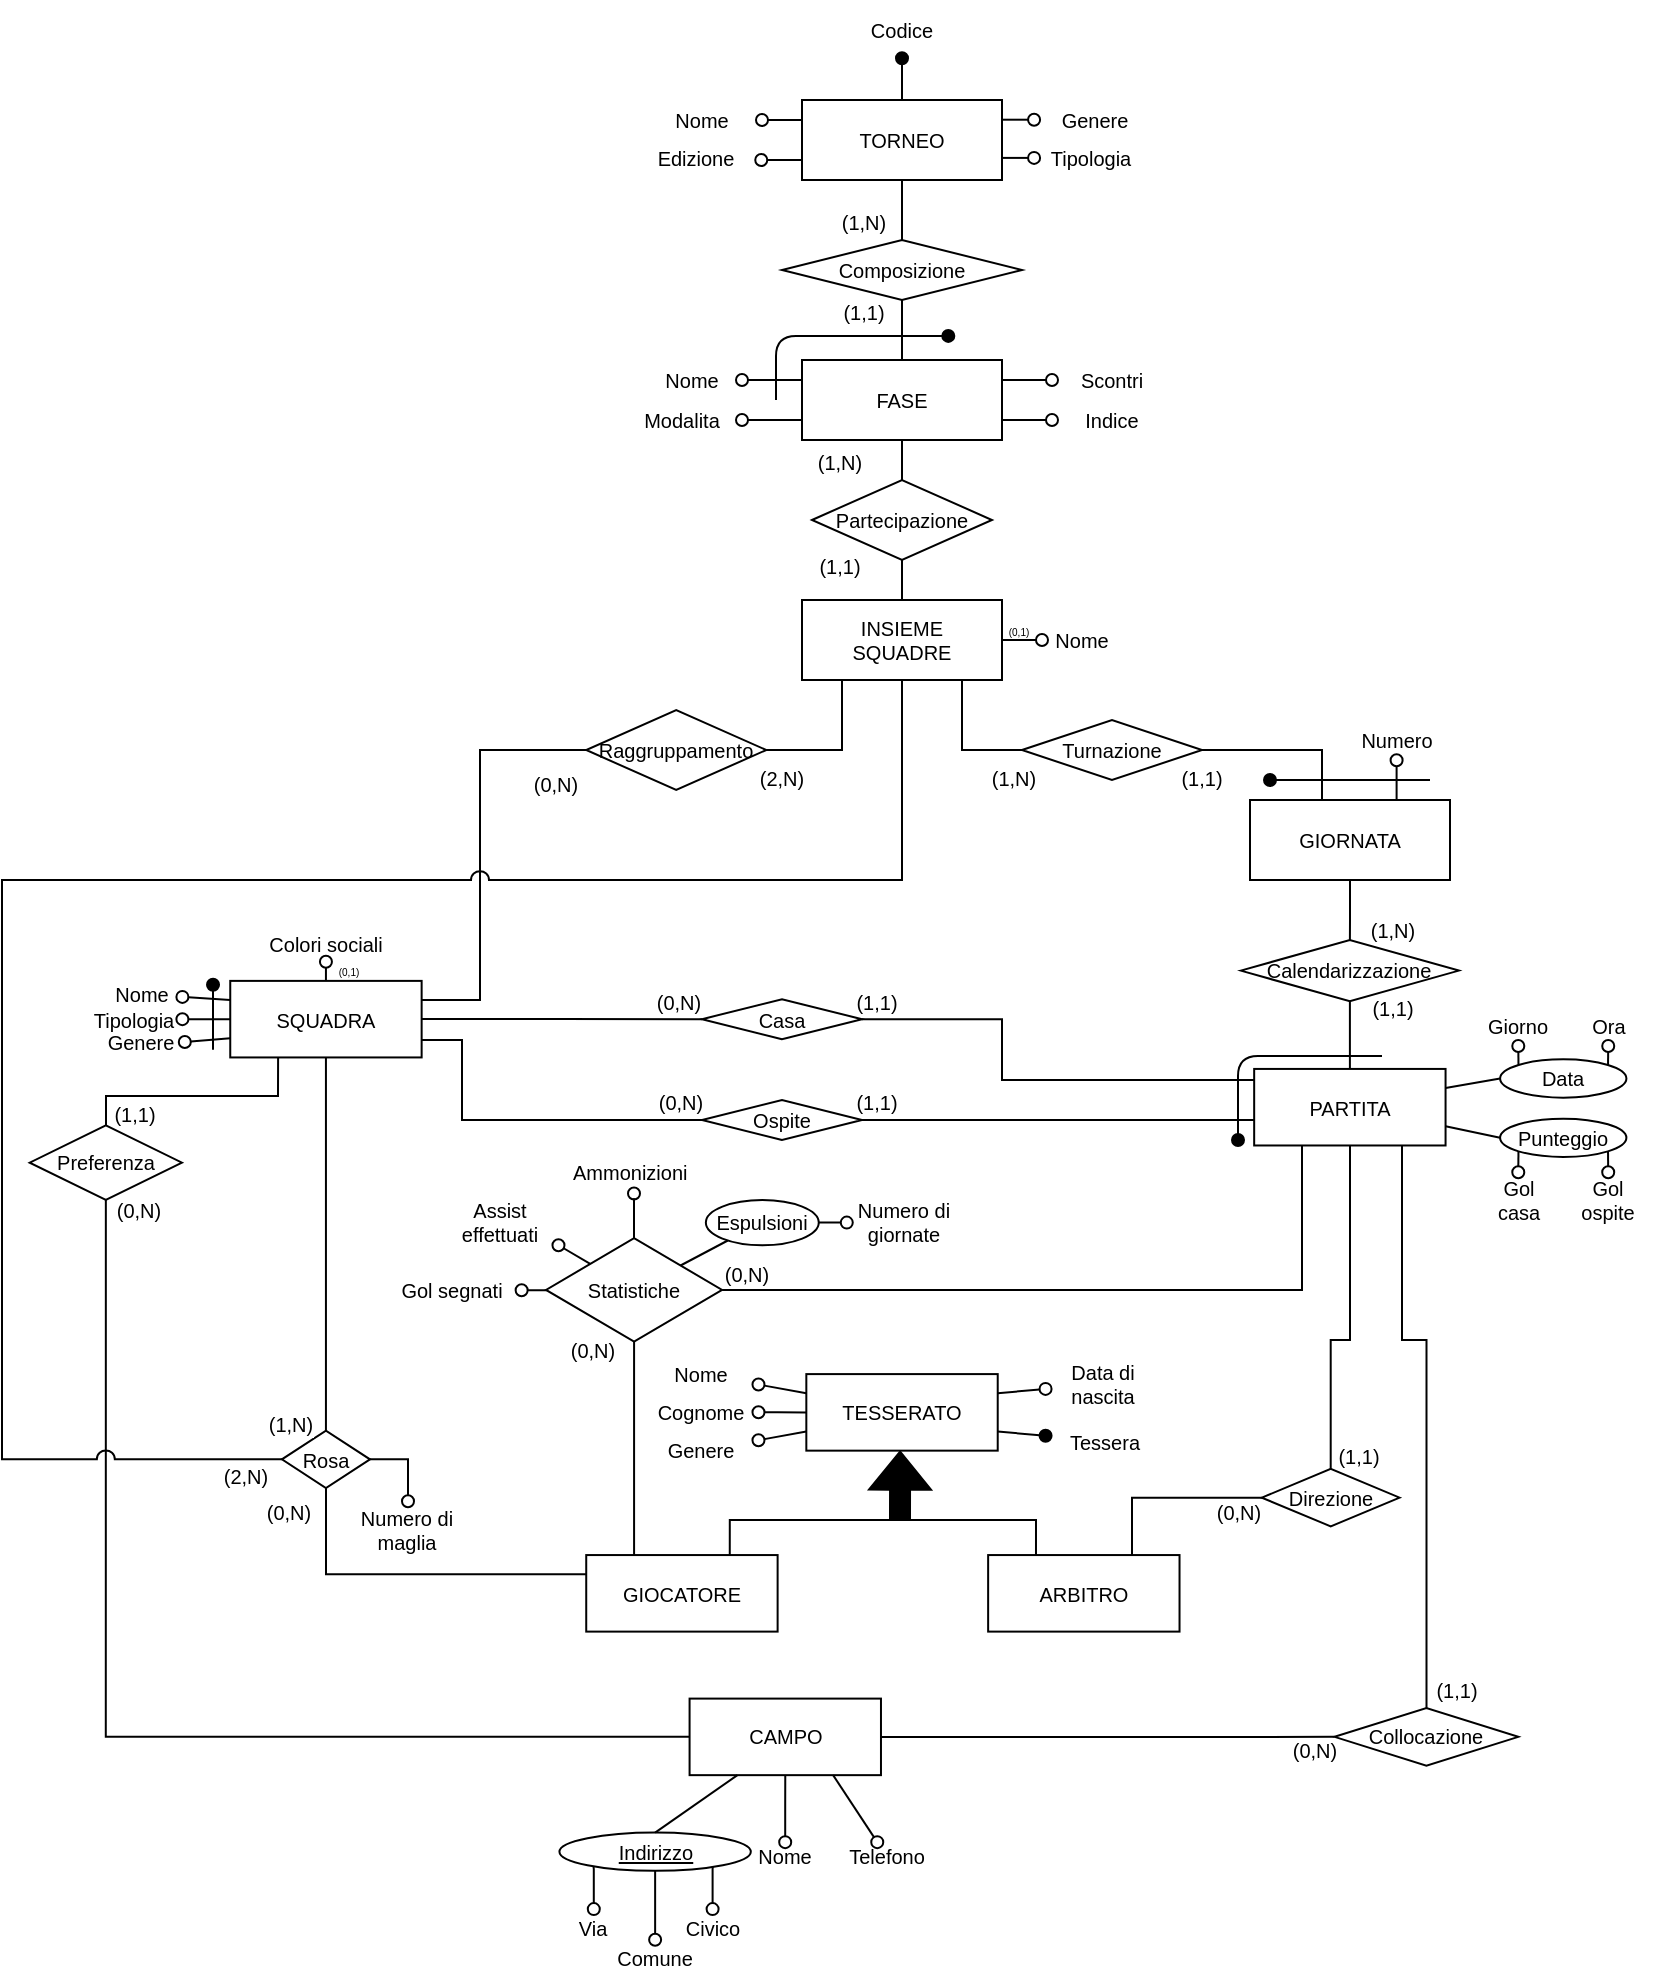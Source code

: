<mxfile version="21.6.8" type="device" pages="4">
  <diagram id="R2lEEEUBdFMjLlhIrx00" name="ER">
    <mxGraphModel dx="1035" dy="668" grid="1" gridSize="10" guides="1" tooltips="1" connect="1" arrows="1" fold="1" page="1" pageScale="1" pageWidth="850" pageHeight="1100" math="0" shadow="0" extFonts="Permanent Marker^https://fonts.googleapis.com/css?family=Permanent+Marker">
      <root>
        <mxCell id="0" />
        <mxCell id="1" parent="0" />
        <mxCell id="7IuZ3tXFXseWDV0n-bZg-47" value="" style="endArrow=none;html=1;rounded=1;labelBackgroundColor=default;strokeColor=default;fontFamily=Helvetica;fontSize=10;fontColor=default;shape=connector;jumpStyle=arc;jumpSize=10;edgeStyle=orthogonalEdgeStyle;endSize=6;startArrow=oval;startFill=1;" parent="1" edge="1">
          <mxGeometry width="50" height="50" relative="1" as="geometry">
            <mxPoint x="487.148" y="197.96" as="sourcePoint" />
            <mxPoint x="401" y="230" as="targetPoint" />
            <Array as="points">
              <mxPoint x="401.024" y="197.96" />
            </Array>
          </mxGeometry>
        </mxCell>
        <mxCell id="srXSzP-HnWdT6Cs4i1Jq-174" style="rounded=0;orthogonalLoop=1;jettySize=auto;html=1;exitX=0;exitY=1;exitDx=0;exitDy=0;entryX=0.5;entryY=0;entryDx=0;entryDy=0;startArrow=none;startFill=0;endArrow=oval;endFill=0;" parent="1" edge="1">
          <mxGeometry relative="1" as="geometry">
            <mxPoint x="777.244" y="717.095" as="sourcePoint" />
          </mxGeometry>
        </mxCell>
        <mxCell id="srXSzP-HnWdT6Cs4i1Jq-175" style="rounded=0;orthogonalLoop=1;jettySize=auto;html=1;exitX=1;exitY=1;exitDx=0;exitDy=0;entryX=0.5;entryY=0;entryDx=0;entryDy=0;startArrow=none;startFill=0;endArrow=oval;endFill=0;" parent="1" edge="1">
          <mxGeometry relative="1" as="geometry">
            <mxPoint x="823.756" y="717.095" as="sourcePoint" />
          </mxGeometry>
        </mxCell>
        <mxCell id="7IuZ3tXFXseWDV0n-bZg-49" value="" style="endArrow=none;html=1;rounded=1;labelBackgroundColor=default;strokeColor=default;fontFamily=Helvetica;fontSize=10;fontColor=default;shape=connector;jumpStyle=arc;jumpSize=10;edgeStyle=orthogonalEdgeStyle;endSize=6;startArrow=oval;startFill=1;" parent="1" edge="1">
          <mxGeometry width="50" height="50" relative="1" as="geometry">
            <mxPoint x="492.711" y="352.699" as="sourcePoint" />
            <mxPoint x="428.596" y="352.699" as="targetPoint" />
            <Array as="points">
              <mxPoint x="490.797" y="352.699" />
            </Array>
          </mxGeometry>
        </mxCell>
        <mxCell id="qPulQGZrp0mk5Cb7ugy4-5" style="edgeStyle=orthogonalEdgeStyle;shape=connector;rounded=0;orthogonalLoop=1;jettySize=auto;html=1;labelBackgroundColor=default;strokeColor=default;fontFamily=Helvetica;fontSize=11;fontColor=default;endArrow=none;endFill=0;" parent="1" source="I5zNdM9nA91o0Woqpkqp-1" target="I5zNdM9nA91o0Woqpkqp-81" edge="1">
          <mxGeometry relative="1" as="geometry">
            <Array as="points">
              <mxPoint x="464" y="140" />
              <mxPoint x="464" y="140" />
            </Array>
          </mxGeometry>
        </mxCell>
        <mxCell id="I5zNdM9nA91o0Woqpkqp-1" value="&lt;div style=&quot;font-size: 10px;&quot;&gt;TORNEO&lt;/div&gt;" style="rounded=0;arcSize=10;whiteSpace=wrap;html=1;align=center;shadow=0;fontSize=10;" parent="1" vertex="1">
          <mxGeometry x="414" y="80" width="100" height="40" as="geometry" />
        </mxCell>
        <mxCell id="nAJgch6baU3DOaQeaVP8-10" style="edgeStyle=orthogonalEdgeStyle;shape=connector;rounded=0;orthogonalLoop=1;jettySize=auto;html=1;labelBackgroundColor=default;strokeColor=default;fontFamily=Helvetica;fontSize=10;fontColor=default;startArrow=oval;startFill=0;endArrow=none;endFill=0;" parent="1" source="I5zNdM9nA91o0Woqpkqp-41" target="I5zNdM9nA91o0Woqpkqp-1" edge="1">
          <mxGeometry relative="1" as="geometry">
            <Array as="points">
              <mxPoint x="524" y="90" />
              <mxPoint x="524" y="90" />
            </Array>
          </mxGeometry>
        </mxCell>
        <mxCell id="I5zNdM9nA91o0Woqpkqp-41" value="&lt;div style=&quot;font-size: 10px;&quot;&gt;Genere&lt;/div&gt;" style="text;strokeColor=none;align=center;fillColor=none;html=1;verticalAlign=middle;whiteSpace=wrap;rounded=0;fontSize=10;" parent="1" vertex="1">
          <mxGeometry x="530.038" y="80.257" width="61.244" height="19.139" as="geometry" />
        </mxCell>
        <mxCell id="nAJgch6baU3DOaQeaVP8-9" style="edgeStyle=orthogonalEdgeStyle;rounded=0;orthogonalLoop=1;jettySize=auto;html=1;endArrow=none;endFill=0;startArrow=oval;startFill=0;fontSize=10;" parent="1" source="I5zNdM9nA91o0Woqpkqp-47" target="I5zNdM9nA91o0Woqpkqp-1" edge="1">
          <mxGeometry relative="1" as="geometry">
            <Array as="points">
              <mxPoint x="524" y="109" />
              <mxPoint x="524" y="109" />
            </Array>
          </mxGeometry>
        </mxCell>
        <mxCell id="I5zNdM9nA91o0Woqpkqp-47" value="&lt;font style=&quot;font-size: 10px;&quot;&gt;Tipologia&lt;/font&gt;" style="text;strokeColor=none;align=center;fillColor=none;html=1;verticalAlign=middle;whiteSpace=wrap;rounded=0;fontSize=10;" parent="1" vertex="1">
          <mxGeometry x="530.038" y="99.396" width="56.938" height="19.139" as="geometry" />
        </mxCell>
        <mxCell id="I5zNdM9nA91o0Woqpkqp-48" style="edgeStyle=orthogonalEdgeStyle;rounded=0;orthogonalLoop=1;jettySize=auto;html=1;elbow=vertical;endArrow=oval;endFill=0;fontSize=10;" parent="1" source="I5zNdM9nA91o0Woqpkqp-1" target="I5zNdM9nA91o0Woqpkqp-49" edge="1">
          <mxGeometry relative="1" as="geometry">
            <mxPoint x="473.579" y="79.951" as="sourcePoint" />
            <Array as="points">
              <mxPoint x="394" y="90" />
              <mxPoint x="394" y="90" />
            </Array>
          </mxGeometry>
        </mxCell>
        <mxCell id="I5zNdM9nA91o0Woqpkqp-49" value="&lt;div style=&quot;font-size: 10px;&quot;&gt;&lt;font style=&quot;font-size: 10px;&quot;&gt;Nome&lt;/font&gt;&lt;/div&gt;" style="text;strokeColor=none;align=center;fillColor=none;html=1;verticalAlign=middle;whiteSpace=wrap;rounded=0;fontSize=10;" parent="1" vertex="1">
          <mxGeometry x="334" y="80.26" width="59.63" height="19.14" as="geometry" />
        </mxCell>
        <mxCell id="I5zNdM9nA91o0Woqpkqp-50" style="edgeStyle=orthogonalEdgeStyle;rounded=0;orthogonalLoop=1;jettySize=auto;html=1;elbow=vertical;endArrow=oval;endFill=0;fontSize=10;" parent="1" source="I5zNdM9nA91o0Woqpkqp-1" target="I5zNdM9nA91o0Woqpkqp-51" edge="1">
          <mxGeometry relative="1" as="geometry">
            <mxPoint x="539.608" y="70.688" as="sourcePoint" />
            <Array as="points">
              <mxPoint x="404" y="110" />
              <mxPoint x="404" y="110" />
            </Array>
          </mxGeometry>
        </mxCell>
        <mxCell id="I5zNdM9nA91o0Woqpkqp-51" value="&lt;font style=&quot;font-size: 10px;&quot;&gt;Edizione&lt;/font&gt;" style="text;strokeColor=none;align=center;fillColor=none;html=1;verticalAlign=middle;whiteSpace=wrap;rounded=0;fontSize=10;" parent="1" vertex="1">
          <mxGeometry x="329.22" y="99.4" width="64.41" height="19.14" as="geometry" />
        </mxCell>
        <mxCell id="I5zNdM9nA91o0Woqpkqp-81" value="Composizione" style="shape=rhombus;perimeter=rhombusPerimeter;whiteSpace=wrap;html=1;align=center;rotation=0;direction=south;rounded=0;fontSize=10;" parent="1" vertex="1">
          <mxGeometry x="404" y="150" width="120" height="30" as="geometry" />
        </mxCell>
        <mxCell id="I5zNdM9nA91o0Woqpkqp-84" value="FASE" style="whiteSpace=wrap;html=1;align=center;fontSize=10;" parent="1" vertex="1">
          <mxGeometry x="414" y="210" width="100" height="40" as="geometry" />
        </mxCell>
        <mxCell id="I5zNdM9nA91o0Woqpkqp-85" value="" style="edgeStyle=orthogonalEdgeStyle;rounded=0;orthogonalLoop=1;jettySize=auto;html=1;endArrow=none;endFill=0;fontSize=10;" parent="1" source="I5zNdM9nA91o0Woqpkqp-81" target="I5zNdM9nA91o0Woqpkqp-84" edge="1">
          <mxGeometry x="-0.333" y="-20" relative="1" as="geometry">
            <mxPoint as="offset" />
            <Array as="points">
              <mxPoint x="464" y="200" />
              <mxPoint x="464" y="200" />
            </Array>
          </mxGeometry>
        </mxCell>
        <mxCell id="I5zNdM9nA91o0Woqpkqp-101" style="edgeStyle=orthogonalEdgeStyle;rounded=0;orthogonalLoop=1;jettySize=auto;html=1;entryX=0;entryY=0.25;entryDx=0;entryDy=0;startArrow=oval;startFill=0;endArrow=none;endFill=0;fontSize=10;" parent="1" source="I5zNdM9nA91o0Woqpkqp-100" target="I5zNdM9nA91o0Woqpkqp-84" edge="1">
          <mxGeometry relative="1" as="geometry">
            <mxPoint x="410.421" y="224.754" as="targetPoint" />
          </mxGeometry>
        </mxCell>
        <mxCell id="I5zNdM9nA91o0Woqpkqp-100" value="&lt;div style=&quot;font-size: 10px;&quot;&gt;&lt;font style=&quot;font-size: 10px;&quot;&gt;Nome&lt;/font&gt;&lt;/div&gt;" style="text;strokeColor=none;align=center;fillColor=none;html=1;verticalAlign=middle;whiteSpace=wrap;rounded=0;fontSize=10;" parent="1" vertex="1">
          <mxGeometry x="334" y="210" width="50" height="20" as="geometry" />
        </mxCell>
        <mxCell id="I5zNdM9nA91o0Woqpkqp-105" value="INSIEME&lt;br style=&quot;font-size: 10px;&quot;&gt;SQUADRE" style="whiteSpace=wrap;html=1;align=center;fontFamily=Helvetica;fontSize=10;fontColor=default;" parent="1" vertex="1">
          <mxGeometry x="414" y="330" width="100" height="40" as="geometry" />
        </mxCell>
        <mxCell id="I5zNdM9nA91o0Woqpkqp-108" style="shape=connector;rounded=0;orthogonalLoop=1;jettySize=auto;html=1;labelBackgroundColor=default;strokeColor=default;fontFamily=Helvetica;fontSize=10;fontColor=default;endArrow=none;endFill=0;startArrow=oval;startFill=0;" parent="1" source="I5zNdM9nA91o0Woqpkqp-107" target="I5zNdM9nA91o0Woqpkqp-105" edge="1">
          <mxGeometry relative="1" as="geometry" />
        </mxCell>
        <mxCell id="I5zNdM9nA91o0Woqpkqp-107" value="&lt;div style=&quot;font-size: 10px;&quot;&gt;&lt;font style=&quot;font-size: 10px;&quot;&gt;Nome&lt;/font&gt;&lt;/div&gt;" style="text;strokeColor=none;align=center;fillColor=none;html=1;verticalAlign=middle;whiteSpace=wrap;rounded=0;fontSize=10;" parent="1" vertex="1">
          <mxGeometry x="534" y="340" width="40" height="20" as="geometry" />
        </mxCell>
        <mxCell id="I5zNdM9nA91o0Woqpkqp-114" value="CAMPO" style="whiteSpace=wrap;html=1;align=center;fontFamily=Helvetica;fontSize=10;fontColor=default;" parent="1" vertex="1">
          <mxGeometry x="357.789" y="879.298" width="95.694" height="38.277" as="geometry" />
        </mxCell>
        <mxCell id="I5zNdM9nA91o0Woqpkqp-152" value="Preferenza" style="shape=rhombus;perimeter=rhombusPerimeter;whiteSpace=wrap;html=1;align=center;rotation=0;direction=south;rounded=0;fontSize=10;" parent="1" vertex="1">
          <mxGeometry x="27.85" y="592.71" width="76.15" height="37.29" as="geometry" />
        </mxCell>
        <mxCell id="I5zNdM9nA91o0Woqpkqp-153" style="edgeStyle=orthogonalEdgeStyle;shape=connector;rounded=0;orthogonalLoop=1;jettySize=auto;html=1;labelBackgroundColor=default;strokeColor=default;fontFamily=Helvetica;fontSize=10;fontColor=default;endArrow=none;endFill=0;entryX=1;entryY=0.5;entryDx=0;entryDy=0;exitX=0;exitY=0.5;exitDx=0;exitDy=0;" parent="1" source="I5zNdM9nA91o0Woqpkqp-114" target="I5zNdM9nA91o0Woqpkqp-152" edge="1">
          <mxGeometry relative="1" as="geometry">
            <mxPoint x="233.388" y="663.987" as="targetPoint" />
            <Array as="points">
              <mxPoint x="65.923" y="898.436" />
            </Array>
          </mxGeometry>
        </mxCell>
        <mxCell id="I5zNdM9nA91o0Woqpkqp-172" value="" style="edgeStyle=orthogonalEdgeStyle;shape=connector;rounded=0;orthogonalLoop=1;jettySize=auto;html=1;entryX=0.5;entryY=1;entryDx=0;entryDy=0;labelBackgroundColor=default;strokeColor=default;fontFamily=Helvetica;fontSize=10;fontColor=default;endArrow=none;endFill=0;" parent="1" source="I5zNdM9nA91o0Woqpkqp-114" target="I5zNdM9nA91o0Woqpkqp-167" edge="1">
          <mxGeometry relative="1" as="geometry">
            <mxPoint x="281.234" y="855.374" as="sourcePoint" />
            <mxPoint x="592.239" y="663.987" as="targetPoint" />
          </mxGeometry>
        </mxCell>
        <mxCell id="I5zNdM9nA91o0Woqpkqp-218" value="&lt;div style=&quot;font-size: 10px;&quot;&gt;&lt;u style=&quot;font-size: 10px;&quot;&gt;Indirizzo&lt;/u&gt;&lt;/div&gt;" style="ellipse;whiteSpace=wrap;html=1;align=center;fontFamily=Helvetica;fontSize=10;fontColor=default;" parent="1" vertex="1">
          <mxGeometry x="292.718" y="946.283" width="95.694" height="19.139" as="geometry" />
        </mxCell>
        <mxCell id="I5zNdM9nA91o0Woqpkqp-219" style="shape=connector;rounded=0;orthogonalLoop=1;jettySize=auto;html=1;exitX=0.25;exitY=1;exitDx=0;exitDy=0;entryX=0.5;entryY=0;entryDx=0;entryDy=0;labelBackgroundColor=default;strokeColor=default;fontFamily=Helvetica;fontSize=10;fontColor=default;endArrow=none;endFill=0;" parent="1" source="I5zNdM9nA91o0Woqpkqp-114" target="I5zNdM9nA91o0Woqpkqp-218" edge="1">
          <mxGeometry relative="1" as="geometry" />
        </mxCell>
        <mxCell id="I5zNdM9nA91o0Woqpkqp-231" style="edgeStyle=orthogonalEdgeStyle;shape=connector;rounded=0;orthogonalLoop=1;jettySize=auto;html=1;exitX=0.5;exitY=0;exitDx=0;exitDy=0;entryX=0.5;entryY=1;entryDx=0;entryDy=0;labelBackgroundColor=default;strokeColor=default;fontFamily=Helvetica;fontSize=10;fontColor=default;endArrow=none;endFill=0;startArrow=oval;startFill=0;" parent="1" source="I5zNdM9nA91o0Woqpkqp-221" target="I5zNdM9nA91o0Woqpkqp-218" edge="1">
          <mxGeometry relative="1" as="geometry" />
        </mxCell>
        <mxCell id="I5zNdM9nA91o0Woqpkqp-221" value="&lt;div style=&quot;font-size: 10px;&quot;&gt;&lt;font style=&quot;font-size: 10px;&quot;&gt;Comune&lt;/font&gt;&lt;/div&gt;" style="text;strokeColor=none;align=center;fillColor=none;html=1;verticalAlign=middle;whiteSpace=wrap;rounded=0;fontSize=10;fontFamily=Helvetica;fontColor=default;" parent="1" vertex="1">
          <mxGeometry x="311.856" y="999.871" width="57.416" height="19.139" as="geometry" />
        </mxCell>
        <mxCell id="I5zNdM9nA91o0Woqpkqp-230" style="edgeStyle=orthogonalEdgeStyle;shape=connector;rounded=0;orthogonalLoop=1;jettySize=auto;html=1;entryX=0.178;entryY=0.877;entryDx=0;entryDy=0;labelBackgroundColor=default;strokeColor=default;fontFamily=Helvetica;fontSize=10;fontColor=default;endArrow=none;endFill=0;entryPerimeter=0;startArrow=oval;startFill=0;" parent="1" source="I5zNdM9nA91o0Woqpkqp-222" target="I5zNdM9nA91o0Woqpkqp-218" edge="1">
          <mxGeometry relative="1" as="geometry" />
        </mxCell>
        <mxCell id="I5zNdM9nA91o0Woqpkqp-222" value="&lt;div style=&quot;font-size: 10px;&quot;&gt;&lt;font style=&quot;font-size: 10px;&quot;&gt;Via&lt;/font&gt;&lt;/div&gt;" style="text;strokeColor=none;align=center;fillColor=none;html=1;verticalAlign=middle;whiteSpace=wrap;rounded=0;fontSize=10;fontFamily=Helvetica;fontColor=default;" parent="1" vertex="1">
          <mxGeometry x="281.234" y="984.56" width="57.416" height="19.139" as="geometry" />
        </mxCell>
        <mxCell id="I5zNdM9nA91o0Woqpkqp-232" style="edgeStyle=orthogonalEdgeStyle;shape=connector;rounded=0;orthogonalLoop=1;jettySize=auto;html=1;entryX=0.801;entryY=0.9;entryDx=0;entryDy=0;labelBackgroundColor=default;strokeColor=default;fontFamily=Helvetica;fontSize=10;fontColor=default;endArrow=none;endFill=0;entryPerimeter=0;startArrow=oval;startFill=0;" parent="1" source="I5zNdM9nA91o0Woqpkqp-224" target="I5zNdM9nA91o0Woqpkqp-218" edge="1">
          <mxGeometry relative="1" as="geometry" />
        </mxCell>
        <mxCell id="I5zNdM9nA91o0Woqpkqp-224" value="&lt;font style=&quot;font-size: 10px;&quot;&gt;Civico&lt;/font&gt;" style="text;strokeColor=none;align=center;fillColor=none;html=1;verticalAlign=middle;whiteSpace=wrap;rounded=0;fontSize=10;fontFamily=Helvetica;fontColor=default;" parent="1" vertex="1">
          <mxGeometry x="340.565" y="984.56" width="57.416" height="19.139" as="geometry" />
        </mxCell>
        <mxCell id="I5zNdM9nA91o0Woqpkqp-233" style="edgeStyle=orthogonalEdgeStyle;shape=connector;rounded=0;orthogonalLoop=1;jettySize=auto;html=1;entryX=0.5;entryY=1;entryDx=0;entryDy=0;labelBackgroundColor=default;strokeColor=default;fontFamily=Helvetica;fontSize=10;fontColor=default;endArrow=none;endFill=0;startArrow=oval;startFill=0;" parent="1" source="I5zNdM9nA91o0Woqpkqp-226" target="I5zNdM9nA91o0Woqpkqp-114" edge="1">
          <mxGeometry relative="1" as="geometry">
            <Array as="points">
              <mxPoint x="405.636" y="931.929" />
              <mxPoint x="405.636" y="931.929" />
            </Array>
          </mxGeometry>
        </mxCell>
        <mxCell id="I5zNdM9nA91o0Woqpkqp-226" value="&lt;div style=&quot;font-size: 10px;&quot;&gt;&lt;font style=&quot;font-size: 10px;&quot;&gt;Nome&lt;/font&gt;&lt;/div&gt;" style="text;strokeColor=none;align=center;fillColor=none;html=1;verticalAlign=middle;whiteSpace=wrap;rounded=0;fontSize=10;fontFamily=Helvetica;fontColor=default;" parent="1" vertex="1">
          <mxGeometry x="376.928" y="951.068" width="57.416" height="14.354" as="geometry" />
        </mxCell>
        <mxCell id="I5zNdM9nA91o0Woqpkqp-234" style="shape=connector;rounded=0;orthogonalLoop=1;jettySize=auto;html=1;entryX=0.75;entryY=1;entryDx=0;entryDy=0;labelBackgroundColor=default;strokeColor=default;fontFamily=Helvetica;fontSize=10;fontColor=default;endArrow=none;endFill=0;startArrow=oval;startFill=0;" parent="1" source="I5zNdM9nA91o0Woqpkqp-227" target="I5zNdM9nA91o0Woqpkqp-114" edge="1">
          <mxGeometry relative="1" as="geometry" />
        </mxCell>
        <mxCell id="I5zNdM9nA91o0Woqpkqp-227" value="&lt;font style=&quot;font-size: 10px;&quot;&gt;Telefono&lt;/font&gt;" style="text;strokeColor=none;align=center;fillColor=none;html=1;verticalAlign=middle;whiteSpace=wrap;rounded=0;fontSize=10;fontFamily=Helvetica;fontColor=default;" parent="1" vertex="1">
          <mxGeometry x="427.646" y="951.068" width="57.416" height="14.354" as="geometry" />
        </mxCell>
        <mxCell id="I5zNdM9nA91o0Woqpkqp-258" value="Ospite" style="shape=rhombus;perimeter=rhombusPerimeter;whiteSpace=wrap;html=1;align=center;rotation=0;direction=west;rounded=0;fontSize=10;" parent="1" vertex="1">
          <mxGeometry x="364" y="580" width="80" height="20" as="geometry" />
        </mxCell>
        <mxCell id="7IuZ3tXFXseWDV0n-bZg-36" value="&lt;div style=&quot;font-size: 10px;&quot;&gt;&lt;font style=&quot;font-size: 10px;&quot;&gt;(1,1)&lt;/font&gt;&lt;/div&gt;" style="edgeLabel;html=1;align=center;verticalAlign=middle;resizable=0;points=[];fontSize=10;fontFamily=Helvetica;fontColor=default;" parent="1" vertex="1" connectable="0">
          <mxGeometry x="80.278" y="580.593" as="geometry">
            <mxPoint x="-1" y="6" as="offset" />
          </mxGeometry>
        </mxCell>
        <mxCell id="7IuZ3tXFXseWDV0n-bZg-37" value="&lt;div style=&quot;font-size: 10px;&quot;&gt;&lt;font style=&quot;font-size: 10px;&quot;&gt;(0,N)&lt;/font&gt;&lt;/div&gt;" style="edgeLabel;html=1;align=center;verticalAlign=middle;resizable=0;points=[];fontSize=10;fontFamily=Helvetica;fontColor=default;" parent="1" vertex="1" connectable="0">
          <mxGeometry x="80.278" y="634.322" as="geometry">
            <mxPoint x="1" as="offset" />
          </mxGeometry>
        </mxCell>
        <mxCell id="7IuZ3tXFXseWDV0n-bZg-42" value="&lt;div style=&quot;font-size: 10px;&quot;&gt;&lt;font style=&quot;font-size: 10px;&quot;&gt;(0,N)&lt;/font&gt;&lt;/div&gt;" style="edgeLabel;html=1;align=center;verticalAlign=middle;resizable=0;points=[];fontSize=10;fontFamily=Helvetica;fontColor=default;" parent="1" vertex="1" connectable="0">
          <mxGeometry x="347.134" y="566.466" as="geometry">
            <mxPoint x="6" y="14" as="offset" />
          </mxGeometry>
        </mxCell>
        <mxCell id="7IuZ3tXFXseWDV0n-bZg-43" value="&lt;div style=&quot;font-size: 10px;&quot;&gt;(1,1)&lt;/div&gt;" style="edgeLabel;html=1;align=center;verticalAlign=middle;resizable=0;points=[];fontSize=10;fontFamily=Helvetica;fontColor=default;" parent="1" vertex="1" connectable="0">
          <mxGeometry x="450.0" y="580.596" as="geometry">
            <mxPoint x="1" as="offset" />
          </mxGeometry>
        </mxCell>
        <mxCell id="7IuZ3tXFXseWDV0n-bZg-75" value="Numero" style="text;strokeColor=none;align=center;fillColor=none;html=1;verticalAlign=middle;whiteSpace=wrap;rounded=0;fontSize=10;fontFamily=Helvetica;fontColor=default;" parent="1" vertex="1">
          <mxGeometry x="685.939" y="390.001" width="50.718" height="20.096" as="geometry" />
        </mxCell>
        <mxCell id="Xwi_nG69eLw_NnVLCU8Y-4" style="edgeStyle=orthogonalEdgeStyle;rounded=0;orthogonalLoop=1;jettySize=auto;html=1;endArrow=none;endFill=0;" parent="1" source="7IuZ3tXFXseWDV0n-bZg-88" target="PSladqHtm6JhV1UiojUB-8" edge="1">
          <mxGeometry relative="1" as="geometry" />
        </mxCell>
        <mxCell id="7IuZ3tXFXseWDV0n-bZg-88" value="GIORNATA" style="whiteSpace=wrap;html=1;align=center;fontSize=10;" parent="1" vertex="1">
          <mxGeometry x="638" y="430" width="100" height="40" as="geometry" />
        </mxCell>
        <mxCell id="7IuZ3tXFXseWDV0n-bZg-103" style="edgeStyle=orthogonalEdgeStyle;shape=connector;rounded=0;jumpStyle=arc;jumpSize=10;orthogonalLoop=1;jettySize=auto;html=1;labelBackgroundColor=default;strokeColor=default;fontFamily=Helvetica;fontSize=10;fontColor=default;startArrow=oval;startFill=0;endArrow=none;endFill=0;" parent="1" source="7IuZ3tXFXseWDV0n-bZg-75" target="7IuZ3tXFXseWDV0n-bZg-88" edge="1">
          <mxGeometry relative="1" as="geometry">
            <mxPoint x="727" y="293" as="sourcePoint" />
            <Array as="points">
              <mxPoint x="713" y="446" />
            </Array>
          </mxGeometry>
        </mxCell>
        <mxCell id="9VqROTlEzoNPwgnBBmNw-7" style="edgeStyle=orthogonalEdgeStyle;shape=connector;rounded=0;orthogonalLoop=1;jettySize=auto;html=1;labelBackgroundColor=default;strokeColor=default;fontFamily=Helvetica;fontSize=11;fontColor=default;endArrow=none;endFill=0;" parent="1" source="7IuZ3tXFXseWDV0n-bZg-96" target="I5zNdM9nA91o0Woqpkqp-105" edge="1">
          <mxGeometry relative="1" as="geometry">
            <Array as="points">
              <mxPoint x="494" y="405" />
            </Array>
          </mxGeometry>
        </mxCell>
        <mxCell id="9VqROTlEzoNPwgnBBmNw-8" style="edgeStyle=orthogonalEdgeStyle;shape=connector;rounded=0;orthogonalLoop=1;jettySize=auto;html=1;labelBackgroundColor=default;strokeColor=default;fontFamily=Helvetica;fontSize=11;fontColor=default;endArrow=none;endFill=0;" parent="1" source="7IuZ3tXFXseWDV0n-bZg-96" target="7IuZ3tXFXseWDV0n-bZg-88" edge="1">
          <mxGeometry relative="1" as="geometry">
            <mxPoint x="775.014" y="293.654" as="targetPoint" />
            <Array as="points">
              <mxPoint x="674" y="405" />
            </Array>
          </mxGeometry>
        </mxCell>
        <mxCell id="7IuZ3tXFXseWDV0n-bZg-96" value="Turnazione" style="shape=rhombus;perimeter=rhombusPerimeter;whiteSpace=wrap;html=1;align=center;rotation=0;direction=north;rounded=0;fontSize=10;" parent="1" vertex="1">
          <mxGeometry x="524" y="390" width="90" height="30" as="geometry" />
        </mxCell>
        <mxCell id="nAJgch6baU3DOaQeaVP8-535" value="" style="group;fontSize=10;" parent="1" vertex="1" connectable="0">
          <mxGeometry x="61.139" y="492.696" width="173.206" height="71.77" as="geometry" />
        </mxCell>
        <mxCell id="I5zNdM9nA91o0Woqpkqp-185" value="" style="group;fontSize=10;" parent="nAJgch6baU3DOaQeaVP8-535" vertex="1" connectable="0">
          <mxGeometry y="27.751" width="162.679" height="44.019" as="geometry" />
        </mxCell>
        <mxCell id="I5zNdM9nA91o0Woqpkqp-112" value="SQUADRA" style="whiteSpace=wrap;html=1;align=center;fontFamily=Helvetica;fontSize=10;fontColor=default;" parent="I5zNdM9nA91o0Woqpkqp-185" vertex="1">
          <mxGeometry x="66.986" width="95.694" height="38.277" as="geometry" />
        </mxCell>
        <mxCell id="nAJgch6baU3DOaQeaVP8-14" style="shape=connector;rounded=0;orthogonalLoop=1;jettySize=auto;html=1;entryX=0;entryY=0.5;entryDx=0;entryDy=0;labelBackgroundColor=default;strokeColor=default;fontFamily=Helvetica;fontSize=10;fontColor=default;startArrow=oval;startFill=0;endArrow=none;endFill=0;exitX=1;exitY=0.5;exitDx=0;exitDy=0;" parent="I5zNdM9nA91o0Woqpkqp-185" source="nAJgch6baU3DOaQeaVP8-12" target="I5zNdM9nA91o0Woqpkqp-112" edge="1">
          <mxGeometry relative="1" as="geometry">
            <Array as="points" />
          </mxGeometry>
        </mxCell>
        <mxCell id="nAJgch6baU3DOaQeaVP8-12" value="&lt;font style=&quot;font-size: 10px;&quot;&gt;Tipologia&lt;/font&gt;" style="text;strokeColor=none;align=center;fillColor=none;html=1;verticalAlign=middle;whiteSpace=wrap;rounded=0;fontSize=10;" parent="I5zNdM9nA91o0Woqpkqp-185" vertex="1">
          <mxGeometry x="-4.785" y="9.569" width="47.847" height="19.139" as="geometry" />
        </mxCell>
        <mxCell id="I5zNdM9nA91o0Woqpkqp-139" value="&lt;div style=&quot;font-size: 10px;&quot;&gt;&lt;font style=&quot;font-size: 10px;&quot;&gt;Nome&lt;/font&gt;&lt;/div&gt;" style="text;strokeColor=none;align=center;fillColor=none;html=1;verticalAlign=middle;whiteSpace=wrap;rounded=0;fontSize=10;" parent="I5zNdM9nA91o0Woqpkqp-185" vertex="1">
          <mxGeometry x="2.871" y="-2.871" width="40.191" height="19.139" as="geometry" />
        </mxCell>
        <mxCell id="nAJgch6baU3DOaQeaVP8-16" style="shape=connector;rounded=0;orthogonalLoop=1;jettySize=auto;html=1;entryX=0;entryY=0.25;entryDx=0;entryDy=0;labelBackgroundColor=default;strokeColor=default;fontFamily=Helvetica;fontSize=10;fontColor=default;startArrow=oval;startFill=0;endArrow=none;endFill=0;" parent="I5zNdM9nA91o0Woqpkqp-185" source="I5zNdM9nA91o0Woqpkqp-139" target="I5zNdM9nA91o0Woqpkqp-112" edge="1">
          <mxGeometry relative="1" as="geometry" />
        </mxCell>
        <mxCell id="nAJgch6baU3DOaQeaVP8-20" value="&lt;div style=&quot;font-size: 10px;&quot;&gt;&lt;font style=&quot;font-size: 10px;&quot;&gt;Genere&lt;/font&gt;&lt;/div&gt;" style="text;strokeColor=none;align=center;fillColor=none;html=1;verticalAlign=middle;whiteSpace=wrap;rounded=0;fontSize=10;" parent="I5zNdM9nA91o0Woqpkqp-185" vertex="1">
          <mxGeometry y="21.05" width="44.98" height="19.14" as="geometry" />
        </mxCell>
        <mxCell id="I5zNdM9nA91o0Woqpkqp-144" style="shape=connector;rounded=0;orthogonalLoop=1;jettySize=auto;html=1;entryX=0;entryY=0.75;entryDx=0;entryDy=0;labelBackgroundColor=default;strokeColor=default;fontFamily=Helvetica;fontSize=10;fontColor=default;endArrow=none;endFill=0;startArrow=oval;startFill=0;exitX=0.984;exitY=0.496;exitDx=0;exitDy=0;exitPerimeter=0;" parent="I5zNdM9nA91o0Woqpkqp-185" source="nAJgch6baU3DOaQeaVP8-20" target="I5zNdM9nA91o0Woqpkqp-112" edge="1">
          <mxGeometry relative="1" as="geometry">
            <mxPoint x="44.976" y="34.45" as="sourcePoint" />
          </mxGeometry>
        </mxCell>
        <mxCell id="nAJgch6baU3DOaQeaVP8-15" style="shape=connector;rounded=0;orthogonalLoop=1;jettySize=auto;html=1;entryX=0.5;entryY=0;entryDx=0;entryDy=0;labelBackgroundColor=default;strokeColor=default;fontFamily=Helvetica;fontSize=10;fontColor=default;startArrow=oval;startFill=0;endArrow=none;endFill=0;exitX=0.5;exitY=1;exitDx=0;exitDy=0;" parent="nAJgch6baU3DOaQeaVP8-535" source="nAJgch6baU3DOaQeaVP8-11" target="I5zNdM9nA91o0Woqpkqp-112" edge="1">
          <mxGeometry relative="1" as="geometry" />
        </mxCell>
        <mxCell id="nAJgch6baU3DOaQeaVP8-11" value="&lt;div style=&quot;font-size: 10px;&quot;&gt;&lt;font style=&quot;font-size: 10px;&quot;&gt;Colori sociali&lt;/font&gt;&lt;/div&gt;" style="text;strokeColor=none;align=center;fillColor=none;html=1;verticalAlign=middle;whiteSpace=wrap;rounded=0;fontSize=10;" parent="nAJgch6baU3DOaQeaVP8-535" vertex="1">
          <mxGeometry x="80.861" width="67.943" height="18.182" as="geometry" />
        </mxCell>
        <mxCell id="7IuZ3tXFXseWDV0n-bZg-58" value="" style="endArrow=none;html=1;rounded=1;labelBackgroundColor=default;strokeColor=default;fontFamily=Helvetica;fontSize=10;fontColor=default;shape=connector;jumpStyle=none;jumpSize=10;edgeStyle=orthogonalEdgeStyle;endSize=6;startArrow=oval;startFill=1;" parent="nAJgch6baU3DOaQeaVP8-535" edge="1">
          <mxGeometry width="50" height="50" relative="1" as="geometry">
            <mxPoint x="58.373" y="29.665" as="sourcePoint" />
            <mxPoint x="58.373" y="62.201" as="targetPoint" />
            <Array as="points">
              <mxPoint x="58.373" y="62.201" />
            </Array>
          </mxGeometry>
        </mxCell>
        <mxCell id="I5zNdM9nA91o0Woqpkqp-187" style="edgeStyle=orthogonalEdgeStyle;shape=connector;rounded=0;orthogonalLoop=1;jettySize=auto;html=1;entryX=0.25;entryY=1;entryDx=0;entryDy=0;labelBackgroundColor=default;strokeColor=default;fontFamily=Helvetica;fontSize=10;fontColor=default;endArrow=none;endFill=0;" parent="1" source="I5zNdM9nA91o0Woqpkqp-152" target="I5zNdM9nA91o0Woqpkqp-112" edge="1">
          <mxGeometry relative="1" as="geometry">
            <Array as="points">
              <mxPoint x="66" y="578" />
              <mxPoint x="152" y="578" />
            </Array>
          </mxGeometry>
        </mxCell>
        <mxCell id="I5zNdM9nA91o0Woqpkqp-259" style="edgeStyle=orthogonalEdgeStyle;shape=connector;rounded=0;orthogonalLoop=1;jettySize=auto;html=1;labelBackgroundColor=default;strokeColor=default;fontFamily=Helvetica;fontSize=10;fontColor=default;endArrow=none;endFill=0;" parent="1" source="I5zNdM9nA91o0Woqpkqp-112" target="I5zNdM9nA91o0Woqpkqp-258" edge="1">
          <mxGeometry relative="1" as="geometry">
            <Array as="points">
              <mxPoint x="244" y="550" />
              <mxPoint x="244" y="590" />
            </Array>
          </mxGeometry>
        </mxCell>
        <mxCell id="SCq3RTWDLFDGdXN3g9Al-7" value="" style="group;fontSize=10;" parent="1" vertex="1" connectable="0">
          <mxGeometry x="640.086" y="507.05" width="199.024" height="132.057" as="geometry" />
        </mxCell>
        <mxCell id="sP0-NNvAGzi_ZkYRNoZ8-7" style="rounded=0;orthogonalLoop=1;jettySize=auto;html=1;exitX=1;exitY=0.25;exitDx=0;exitDy=0;entryX=0;entryY=0.5;entryDx=0;entryDy=0;endArrow=none;endFill=0;" parent="SCq3RTWDLFDGdXN3g9Al-7" source="I5zNdM9nA91o0Woqpkqp-115" target="sP0-NNvAGzi_ZkYRNoZ8-2" edge="1">
          <mxGeometry relative="1" as="geometry" />
        </mxCell>
        <mxCell id="I5zNdM9nA91o0Woqpkqp-115" value="&lt;div style=&quot;font-size: 10px;&quot;&gt;PARTITA&lt;/div&gt;" style="whiteSpace=wrap;html=1;align=center;fontFamily=Helvetica;fontSize=10;fontColor=default;" parent="SCq3RTWDLFDGdXN3g9Al-7" vertex="1">
          <mxGeometry y="57.416" width="95.694" height="38.277" as="geometry" />
        </mxCell>
        <mxCell id="srXSzP-HnWdT6Cs4i1Jq-193" style="rounded=0;orthogonalLoop=1;jettySize=auto;html=1;exitX=0;exitY=0.5;exitDx=0;exitDy=0;entryX=1;entryY=0.75;entryDx=0;entryDy=0;endArrow=none;endFill=0;startArrow=none;startFill=0;fontSize=10;" parent="SCq3RTWDLFDGdXN3g9Al-7" source="srXSzP-HnWdT6Cs4i1Jq-1" target="I5zNdM9nA91o0Woqpkqp-115" edge="1">
          <mxGeometry relative="1" as="geometry" />
        </mxCell>
        <mxCell id="srXSzP-HnWdT6Cs4i1Jq-223" value="" style="group;fontSize=10;" parent="SCq3RTWDLFDGdXN3g9Al-7" vertex="1" connectable="0">
          <mxGeometry x="115.789" y="82.296" width="83.234" height="55.502" as="geometry" />
        </mxCell>
        <mxCell id="7IuZ3tXFXseWDV0n-bZg-25" value="&lt;div style=&quot;font-size: 10px;&quot;&gt;&lt;br style=&quot;font-size: 10px;&quot;&gt;&lt;/div&gt;" style="text;strokeColor=none;align=center;fillColor=none;html=1;verticalAlign=middle;whiteSpace=wrap;rounded=0;fontSize=10;fontFamily=Helvetica;fontColor=default;" parent="srXSzP-HnWdT6Cs4i1Jq-223" vertex="1">
          <mxGeometry x="13.388" y="19.139" width="52.632" height="23.923" as="geometry" />
        </mxCell>
        <mxCell id="srXSzP-HnWdT6Cs4i1Jq-1" value="Punteggio" style="ellipse;whiteSpace=wrap;html=1;align=center;fontSize=10;" parent="srXSzP-HnWdT6Cs4i1Jq-223" vertex="1">
          <mxGeometry x="7.167" width="63.158" height="19.139" as="geometry" />
        </mxCell>
        <mxCell id="srXSzP-HnWdT6Cs4i1Jq-172" value="Gol casa" style="text;strokeColor=none;align=center;fillColor=none;html=1;verticalAlign=middle;whiteSpace=wrap;rounded=0;fontSize=10;" parent="srXSzP-HnWdT6Cs4i1Jq-223" vertex="1">
          <mxGeometry y="26.794" width="32.526" height="28.708" as="geometry" />
        </mxCell>
        <mxCell id="srXSzP-HnWdT6Cs4i1Jq-197" style="edgeStyle=orthogonalEdgeStyle;shape=connector;rounded=0;orthogonalLoop=1;jettySize=auto;html=1;exitX=0;exitY=1;exitDx=0;exitDy=0;entryX=0.5;entryY=0;entryDx=0;entryDy=0;labelBackgroundColor=default;strokeColor=default;fontFamily=Helvetica;fontSize=10;fontColor=default;startArrow=none;startFill=0;endArrow=oval;endFill=0;" parent="srXSzP-HnWdT6Cs4i1Jq-223" source="srXSzP-HnWdT6Cs4i1Jq-1" target="srXSzP-HnWdT6Cs4i1Jq-172" edge="1">
          <mxGeometry relative="1" as="geometry" />
        </mxCell>
        <mxCell id="srXSzP-HnWdT6Cs4i1Jq-173" value="Gol ospite" style="text;strokeColor=none;align=center;fillColor=none;html=1;verticalAlign=middle;whiteSpace=wrap;rounded=0;fontSize=10;" parent="srXSzP-HnWdT6Cs4i1Jq-223" vertex="1">
          <mxGeometry x="39.225" y="26.794" width="44.01" height="28.708" as="geometry" />
        </mxCell>
        <mxCell id="srXSzP-HnWdT6Cs4i1Jq-198" style="edgeStyle=orthogonalEdgeStyle;shape=connector;rounded=0;orthogonalLoop=1;jettySize=auto;html=1;exitX=1;exitY=1;exitDx=0;exitDy=0;entryX=0.5;entryY=0;entryDx=0;entryDy=0;labelBackgroundColor=default;strokeColor=default;fontFamily=Helvetica;fontSize=10;fontColor=default;startArrow=none;startFill=0;endArrow=oval;endFill=0;" parent="srXSzP-HnWdT6Cs4i1Jq-223" source="srXSzP-HnWdT6Cs4i1Jq-1" target="srXSzP-HnWdT6Cs4i1Jq-173" edge="1">
          <mxGeometry relative="1" as="geometry" />
        </mxCell>
        <mxCell id="sP0-NNvAGzi_ZkYRNoZ8-1" value="" style="group;fontSize=10;" parent="SCq3RTWDLFDGdXN3g9Al-7" vertex="1" connectable="0">
          <mxGeometry x="112.919" y="26.794" width="77.512" height="44.976" as="geometry" />
        </mxCell>
        <mxCell id="sP0-NNvAGzi_ZkYRNoZ8-2" value="Data" style="ellipse;whiteSpace=wrap;html=1;align=center;fontSize=10;" parent="sP0-NNvAGzi_ZkYRNoZ8-1" vertex="1">
          <mxGeometry x="10.048" y="25.837" width="63.158" height="19.139" as="geometry" />
        </mxCell>
        <mxCell id="sP0-NNvAGzi_ZkYRNoZ8-3" value="Giorno" style="text;strokeColor=none;align=center;fillColor=none;html=1;verticalAlign=middle;whiteSpace=wrap;rounded=0;fontSize=10;" parent="sP0-NNvAGzi_ZkYRNoZ8-1" vertex="1">
          <mxGeometry width="38.278" height="19.139" as="geometry" />
        </mxCell>
        <mxCell id="sP0-NNvAGzi_ZkYRNoZ8-4" style="edgeStyle=orthogonalEdgeStyle;shape=connector;rounded=0;orthogonalLoop=1;jettySize=auto;html=1;exitX=0;exitY=0;exitDx=0;exitDy=0;entryX=0.5;entryY=1;entryDx=0;entryDy=0;labelBackgroundColor=default;strokeColor=default;fontFamily=Helvetica;fontSize=10;fontColor=default;startArrow=none;startFill=0;endArrow=oval;endFill=0;" parent="sP0-NNvAGzi_ZkYRNoZ8-1" source="sP0-NNvAGzi_ZkYRNoZ8-2" target="sP0-NNvAGzi_ZkYRNoZ8-3" edge="1">
          <mxGeometry relative="1" as="geometry" />
        </mxCell>
        <mxCell id="sP0-NNvAGzi_ZkYRNoZ8-5" value="Ora" style="text;strokeColor=none;align=center;fillColor=none;html=1;verticalAlign=middle;whiteSpace=wrap;rounded=0;fontSize=10;" parent="sP0-NNvAGzi_ZkYRNoZ8-1" vertex="1">
          <mxGeometry x="50.718" width="26.794" height="19.139" as="geometry" />
        </mxCell>
        <mxCell id="sP0-NNvAGzi_ZkYRNoZ8-6" style="edgeStyle=orthogonalEdgeStyle;shape=connector;rounded=0;orthogonalLoop=1;jettySize=auto;html=1;exitX=1;exitY=0;exitDx=0;exitDy=0;entryX=0.5;entryY=1;entryDx=0;entryDy=0;labelBackgroundColor=default;strokeColor=default;fontFamily=Helvetica;fontSize=10;fontColor=default;startArrow=none;startFill=0;endArrow=oval;endFill=0;" parent="sP0-NNvAGzi_ZkYRNoZ8-1" source="sP0-NNvAGzi_ZkYRNoZ8-2" target="sP0-NNvAGzi_ZkYRNoZ8-5" edge="1">
          <mxGeometry relative="1" as="geometry" />
        </mxCell>
        <mxCell id="PSladqHtm6JhV1UiojUB-37" value="&lt;font style=&quot;font-size: 10px;&quot;&gt;(1,1)&lt;/font&gt;" style="edgeLabel;html=1;align=center;verticalAlign=middle;resizable=0;points=[];fontSize=10;fontFamily=Helvetica;fontColor=default;" parent="SCq3RTWDLFDGdXN3g9Al-7" vertex="1" connectable="0">
          <mxGeometry x="68.913" y="26.79" as="geometry" />
        </mxCell>
        <mxCell id="I5zNdM9nA91o0Woqpkqp-260" value="" style="edgeStyle=orthogonalEdgeStyle;shape=connector;rounded=0;orthogonalLoop=1;jettySize=auto;html=1;labelBackgroundColor=default;strokeColor=default;fontFamily=Helvetica;fontSize=10;fontColor=default;endArrow=none;endFill=0;jumpStyle=arc;jumpSize=10;" parent="1" source="I5zNdM9nA91o0Woqpkqp-258" target="I5zNdM9nA91o0Woqpkqp-115" edge="1">
          <mxGeometry x="0.021" y="-20" relative="1" as="geometry">
            <Array as="points">
              <mxPoint x="484" y="590" />
              <mxPoint x="484" y="590" />
            </Array>
            <mxPoint as="offset" />
          </mxGeometry>
        </mxCell>
        <mxCell id="SCq3RTWDLFDGdXN3g9Al-8" value="" style="group;fontSize=10;" parent="1" vertex="1" connectable="0">
          <mxGeometry x="680.278" y="874.513" width="91.866" height="47.847" as="geometry" />
        </mxCell>
        <mxCell id="I5zNdM9nA91o0Woqpkqp-167" value="Collocazione" style="shape=rhombus;perimeter=rhombusPerimeter;whiteSpace=wrap;html=1;align=center;rotation=0;direction=south;rounded=0;fontSize=10;" parent="SCq3RTWDLFDGdXN3g9Al-8" vertex="1">
          <mxGeometry y="9.569" width="91.866" height="28.708" as="geometry" />
        </mxCell>
        <mxCell id="7IuZ3tXFXseWDV0n-bZg-39" value="&lt;div style=&quot;font-size: 10px;&quot;&gt;&lt;font style=&quot;font-size: 10px;&quot;&gt;(1,1)&lt;/font&gt;&lt;/div&gt;" style="edgeLabel;html=1;align=center;verticalAlign=middle;resizable=0;points=[];fontSize=10;fontFamily=Helvetica;fontColor=default;" parent="SCq3RTWDLFDGdXN3g9Al-8" vertex="1" connectable="0">
          <mxGeometry x="59.33" as="geometry">
            <mxPoint x="1" as="offset" />
          </mxGeometry>
        </mxCell>
        <mxCell id="I5zNdM9nA91o0Woqpkqp-165" style="edgeStyle=orthogonalEdgeStyle;shape=connector;rounded=0;orthogonalLoop=1;jettySize=auto;html=1;labelBackgroundColor=default;strokeColor=default;fontFamily=Helvetica;fontSize=10;fontColor=default;endArrow=none;endFill=0;" parent="1" source="I5zNdM9nA91o0Woqpkqp-167" target="I5zNdM9nA91o0Woqpkqp-115" edge="1">
          <mxGeometry relative="1" as="geometry">
            <Array as="points">
              <mxPoint x="726" y="700" />
              <mxPoint x="714" y="700" />
            </Array>
          </mxGeometry>
        </mxCell>
        <mxCell id="SCq3RTWDLFDGdXN3g9Al-9" value="" style="group;fontSize=10;" parent="1" vertex="1" connectable="0">
          <mxGeometry x="643.914" y="762.552" width="68.9" height="35.407" as="geometry" />
        </mxCell>
        <mxCell id="I5zNdM9nA91o0Woqpkqp-168" value="Direzione" style="shape=rhombus;perimeter=rhombusPerimeter;whiteSpace=wrap;html=1;align=center;rotation=0;direction=south;rounded=0;fontSize=10;" parent="SCq3RTWDLFDGdXN3g9Al-9" vertex="1">
          <mxGeometry y="1.914" width="68.9" height="28.708" as="geometry" />
        </mxCell>
        <mxCell id="I5zNdM9nA91o0Woqpkqp-193" style="edgeStyle=orthogonalEdgeStyle;shape=connector;rounded=0;orthogonalLoop=1;jettySize=auto;html=1;labelBackgroundColor=default;strokeColor=default;fontFamily=Helvetica;fontSize=10;fontColor=default;endArrow=none;endFill=0;" parent="1" source="I5zNdM9nA91o0Woqpkqp-168" target="I5zNdM9nA91o0Woqpkqp-115" edge="1">
          <mxGeometry relative="1" as="geometry">
            <Array as="points">
              <mxPoint x="678" y="700" />
              <mxPoint x="688" y="700" />
            </Array>
          </mxGeometry>
        </mxCell>
        <mxCell id="7IuZ3tXFXseWDV0n-bZg-41" value="&lt;div style=&quot;font-size: 10px;&quot;&gt;&lt;font style=&quot;font-size: 10px;&quot;&gt;(0,N)&lt;/font&gt;&lt;/div&gt;" style="edgeLabel;html=1;align=center;verticalAlign=middle;resizable=0;points=[];fontSize=10;fontFamily=Helvetica;fontColor=default;" parent="1" vertex="1" connectable="0">
          <mxGeometry x="630.517" y="785.518" as="geometry">
            <mxPoint x="1" as="offset" />
          </mxGeometry>
        </mxCell>
        <mxCell id="7IuZ3tXFXseWDV0n-bZg-40" value="&lt;div style=&quot;font-size: 10px;&quot;&gt;&lt;font style=&quot;font-size: 10px;&quot;&gt;(1,1)&lt;/font&gt;&lt;/div&gt;" style="edgeLabel;html=1;align=center;verticalAlign=middle;resizable=0;points=[];fontSize=10;fontFamily=Helvetica;fontColor=default;" parent="1" vertex="1" connectable="0">
          <mxGeometry x="690.804" y="757.767" as="geometry">
            <mxPoint x="1" as="offset" />
          </mxGeometry>
        </mxCell>
        <mxCell id="SCq3RTWDLFDGdXN3g9Al-17" value="" style="group;fontSize=10;" parent="1" vertex="1" connectable="0">
          <mxGeometry x="286.019" y="636.236" width="88.038" height="70.813" as="geometry" />
        </mxCell>
        <mxCell id="I5zNdM9nA91o0Woqpkqp-157" value="Statistiche" style="shape=rhombus;perimeter=rhombusPerimeter;whiteSpace=wrap;html=1;align=center;rotation=0;direction=south;rounded=0;fontSize=10;" parent="SCq3RTWDLFDGdXN3g9Al-17" vertex="1">
          <mxGeometry y="12.871" width="88.038" height="51.674" as="geometry" />
        </mxCell>
        <mxCell id="7IuZ3tXFXseWDV0n-bZg-46" value="&lt;div style=&quot;font-size: 10px;&quot;&gt;&lt;font style=&quot;font-size: 10px;&quot;&gt;(0,N)&lt;/font&gt;&lt;/div&gt;" style="edgeLabel;html=1;align=center;verticalAlign=middle;resizable=0;points=[];fontSize=10;fontFamily=Helvetica;fontColor=default;" parent="SCq3RTWDLFDGdXN3g9Al-17" vertex="1" connectable="0">
          <mxGeometry x="44.02" y="83.763" as="geometry">
            <mxPoint x="-21" y="-15" as="offset" />
          </mxGeometry>
        </mxCell>
        <mxCell id="SCq3RTWDLFDGdXN3g9Al-21" value="(1,1)" style="text;strokeColor=none;align=center;fillColor=none;html=1;verticalAlign=middle;whiteSpace=wrap;rounded=0;fontSize=10;" parent="1" vertex="1">
          <mxGeometry x="416.264" y="304.185" width="33.732" height="18.182" as="geometry" />
        </mxCell>
        <mxCell id="SCq3RTWDLFDGdXN3g9Al-23" value="(1,N)" style="text;strokeColor=none;align=center;fillColor=none;html=1;verticalAlign=middle;whiteSpace=wrap;rounded=0;fontSize=10;" parent="1" vertex="1">
          <mxGeometry x="416.266" y="251.814" width="33.732" height="18.182" as="geometry" />
        </mxCell>
        <mxCell id="SCq3RTWDLFDGdXN3g9Al-26" value="" style="group;fontSize=10;" parent="1" vertex="1" connectable="0">
          <mxGeometry x="619" y="500" width="120" height="30" as="geometry" />
        </mxCell>
        <mxCell id="PSladqHtm6JhV1UiojUB-8" value="Calendarizzazione" style="shape=rhombus;perimeter=rhombusPerimeter;whiteSpace=wrap;html=1;align=center;rotation=0;direction=north;rounded=0;fontSize=10;" parent="SCq3RTWDLFDGdXN3g9Al-26" vertex="1">
          <mxGeometry x="14.354" width="109.091" height="30.622" as="geometry" />
        </mxCell>
        <mxCell id="7IuZ3tXFXseWDV0n-bZg-45" value="&lt;div style=&quot;font-size: 10px;&quot;&gt;&lt;font style=&quot;font-size: 10px;&quot;&gt;(0,N)&lt;/font&gt;&lt;/div&gt;" style="edgeLabel;html=1;align=center;verticalAlign=middle;resizable=0;points=[];fontSize=10;fontFamily=Helvetica;fontColor=default;" parent="1" vertex="1" connectable="0">
          <mxGeometry x="420.469" y="663.461" as="geometry">
            <mxPoint x="-35" y="3" as="offset" />
          </mxGeometry>
        </mxCell>
        <mxCell id="I5zNdM9nA91o0Woqpkqp-251" style="edgeStyle=orthogonalEdgeStyle;shape=connector;rounded=0;orthogonalLoop=1;jettySize=auto;html=1;labelBackgroundColor=default;strokeColor=default;fontFamily=Helvetica;fontSize=10;fontColor=default;endArrow=none;endFill=0;entryX=0.5;entryY=1;entryDx=0;entryDy=0;" parent="1" source="I5zNdM9nA91o0Woqpkqp-250" target="I5zNdM9nA91o0Woqpkqp-112" edge="1">
          <mxGeometry relative="1" as="geometry">
            <Array as="points" />
            <mxPoint x="137.694" y="558.725" as="targetPoint" />
            <mxPoint x="176" y="760" as="sourcePoint" />
          </mxGeometry>
        </mxCell>
        <mxCell id="7IuZ3tXFXseWDV0n-bZg-38" value="&lt;div style=&quot;font-size: 10px;&quot;&gt;&lt;font style=&quot;font-size: 10px;&quot;&gt;(0,N)&lt;/font&gt;&lt;/div&gt;" style="edgeLabel;html=1;align=center;verticalAlign=middle;resizable=0;points=[];fontSize=10;fontFamily=Helvetica;fontColor=default;" parent="1" vertex="1" connectable="0">
          <mxGeometry x="668.794" y="905.135" as="geometry">
            <mxPoint x="1" as="offset" />
          </mxGeometry>
        </mxCell>
        <mxCell id="7IuZ3tXFXseWDV0n-bZg-14" style="edgeStyle=none;shape=connector;rounded=0;jumpStyle=arc;jumpSize=10;orthogonalLoop=1;jettySize=auto;html=1;labelBackgroundColor=default;strokeColor=default;fontFamily=Helvetica;fontSize=10;fontColor=default;startArrow=oval;startFill=0;endArrow=none;endFill=0;" parent="1" source="7IuZ3tXFXseWDV0n-bZg-1" target="I5zNdM9nA91o0Woqpkqp-157" edge="1">
          <mxGeometry relative="1" as="geometry">
            <mxPoint x="290.804" y="661.547" as="targetPoint" />
          </mxGeometry>
        </mxCell>
        <mxCell id="7IuZ3tXFXseWDV0n-bZg-1" value="&lt;font style=&quot;font-size: 10px;&quot;&gt;Gol segnati&lt;/font&gt;" style="text;strokeColor=none;align=center;fillColor=none;html=1;verticalAlign=middle;whiteSpace=wrap;rounded=0;fontSize=10;fontFamily=Helvetica;fontColor=default;" parent="1" vertex="1">
          <mxGeometry x="204" y="663" width="69.82" height="24.51" as="geometry" />
        </mxCell>
        <mxCell id="7IuZ3tXFXseWDV0n-bZg-13" style="edgeStyle=none;shape=connector;rounded=0;jumpStyle=arc;jumpSize=10;orthogonalLoop=1;jettySize=auto;html=1;labelBackgroundColor=default;strokeColor=default;fontFamily=Helvetica;fontSize=10;fontColor=default;startArrow=oval;startFill=0;endArrow=none;endFill=0;exitX=1;exitY=1;exitDx=0;exitDy=0;" parent="1" source="7IuZ3tXFXseWDV0n-bZg-2" target="I5zNdM9nA91o0Woqpkqp-157" edge="1">
          <mxGeometry relative="1" as="geometry">
            <mxPoint x="314.727" y="651.978" as="targetPoint" />
          </mxGeometry>
        </mxCell>
        <mxCell id="7IuZ3tXFXseWDV0n-bZg-2" value="&lt;div style=&quot;font-size: 10px;&quot;&gt;&lt;font style=&quot;font-size: 10px;&quot;&gt;Assist effettuati&lt;/font&gt;&lt;/div&gt;" style="text;strokeColor=none;align=center;fillColor=none;html=1;verticalAlign=middle;whiteSpace=wrap;rounded=0;fontSize=10;fontFamily=Helvetica;fontColor=default;" parent="1" vertex="1">
          <mxGeometry x="234" y="630" width="58.24" height="22.6" as="geometry" />
        </mxCell>
        <mxCell id="tkvs8-WhvbH5vsrEiMIG-18" style="edgeStyle=orthogonalEdgeStyle;shape=connector;rounded=0;hachureGap=4;jumpStyle=arc;jumpSize=10;orthogonalLoop=1;jettySize=auto;html=1;labelBackgroundColor=default;strokeColor=default;fontFamily=Architects Daughter;fontSource=https%3A%2F%2Ffonts.googleapis.com%2Fcss%3Ffamily%3DArchitects%2BDaughter;fontSize=16;fontColor=default;endArrow=none;endFill=0;startArrow=oval;startFill=0;" parent="1" source="7IuZ3tXFXseWDV0n-bZg-3" target="I5zNdM9nA91o0Woqpkqp-157" edge="1">
          <mxGeometry relative="1" as="geometry">
            <mxPoint x="303.244" y="632.839" as="targetPoint" />
            <Array as="points" />
          </mxGeometry>
        </mxCell>
        <mxCell id="7IuZ3tXFXseWDV0n-bZg-3" value="&lt;font style=&quot;font-size: 10px;&quot;&gt;Ammonizioni&amp;nbsp;&lt;/font&gt;" style="text;strokeColor=none;align=center;fillColor=none;html=1;verticalAlign=middle;whiteSpace=wrap;rounded=0;fontSize=10;fontFamily=Helvetica;fontColor=default;" parent="1" vertex="1">
          <mxGeometry x="299.416" y="605.088" width="61.244" height="21.675" as="geometry" />
        </mxCell>
        <mxCell id="7IuZ3tXFXseWDV0n-bZg-11" style="edgeStyle=none;shape=connector;rounded=0;jumpStyle=arc;jumpSize=10;orthogonalLoop=1;jettySize=auto;html=1;labelBackgroundColor=default;strokeColor=default;fontFamily=Helvetica;fontSize=10;fontColor=default;startArrow=none;startFill=0;endArrow=none;endFill=0;" parent="1" source="srXSzP-HnWdT6Cs4i1Jq-209" target="I5zNdM9nA91o0Woqpkqp-157" edge="1">
          <mxGeometry relative="1" as="geometry">
            <mxPoint x="385.78" y="626.141" as="sourcePoint" />
            <mxPoint x="362.574" y="651.978" as="targetPoint" />
          </mxGeometry>
        </mxCell>
        <mxCell id="tkvs8-WhvbH5vsrEiMIG-2" style="edgeStyle=orthogonalEdgeStyle;rounded=0;hachureGap=4;orthogonalLoop=1;jettySize=auto;html=1;fontFamily=Architects Daughter;fontSource=https%3A%2F%2Ffonts.googleapis.com%2Fcss%3Ffamily%3DArchitects%2BDaughter;fontSize=16;endArrow=none;endFill=0;" parent="1" source="I5zNdM9nA91o0Woqpkqp-157" target="I5zNdM9nA91o0Woqpkqp-115" edge="1">
          <mxGeometry relative="1" as="geometry">
            <mxPoint x="475.612" y="664.944" as="targetPoint" />
            <Array as="points">
              <mxPoint x="664" y="675" />
            </Array>
          </mxGeometry>
        </mxCell>
        <mxCell id="I5zNdM9nA91o0Woqpkqp-203" style="edgeStyle=orthogonalEdgeStyle;shape=connector;rounded=0;orthogonalLoop=1;jettySize=auto;html=1;labelBackgroundColor=default;strokeColor=default;fontFamily=Helvetica;fontSize=10;fontColor=default;endArrow=none;endFill=0;exitX=0.25;exitY=0;exitDx=0;exitDy=0;" parent="1" source="I5zNdM9nA91o0Woqpkqp-116" edge="1">
          <mxGeometry relative="1" as="geometry">
            <mxPoint x="459.225" y="778.819" as="targetPoint" />
            <Array as="points">
              <mxPoint x="531" y="790" />
              <mxPoint x="464" y="790" />
              <mxPoint x="464" y="779" />
            </Array>
          </mxGeometry>
        </mxCell>
        <mxCell id="I5zNdM9nA91o0Woqpkqp-202" style="edgeStyle=orthogonalEdgeStyle;shape=connector;rounded=0;orthogonalLoop=1;jettySize=auto;html=1;labelBackgroundColor=default;strokeColor=default;fontFamily=Helvetica;fontSize=10;fontColor=default;endArrow=none;endFill=0;exitX=0.75;exitY=0;exitDx=0;exitDy=0;" parent="1" source="I5zNdM9nA91o0Woqpkqp-156" edge="1">
          <mxGeometry relative="1" as="geometry">
            <mxPoint x="464" y="779" as="targetPoint" />
            <Array as="points">
              <mxPoint x="378" y="790" />
              <mxPoint x="464" y="790" />
              <mxPoint x="464" y="779" />
            </Array>
          </mxGeometry>
        </mxCell>
        <mxCell id="I5zNdM9nA91o0Woqpkqp-156" value="&lt;div style=&quot;font-size: 10px;&quot;&gt;GIOCATORE&lt;/div&gt;" style="whiteSpace=wrap;html=1;align=center;fontFamily=Helvetica;fontSize=10;fontColor=default;" parent="1" vertex="1">
          <mxGeometry x="306.115" y="807.528" width="95.694" height="38.277" as="geometry" />
        </mxCell>
        <mxCell id="I5zNdM9nA91o0Woqpkqp-162" style="edgeStyle=orthogonalEdgeStyle;shape=connector;rounded=0;orthogonalLoop=1;jettySize=auto;html=1;labelBackgroundColor=default;strokeColor=default;fontFamily=Helvetica;fontSize=10;fontColor=default;endArrow=none;endFill=0;exitX=0.25;exitY=0;exitDx=0;exitDy=0;" parent="1" source="I5zNdM9nA91o0Woqpkqp-156" target="I5zNdM9nA91o0Woqpkqp-157" edge="1">
          <mxGeometry relative="1" as="geometry">
            <Array as="points" />
          </mxGeometry>
        </mxCell>
        <mxCell id="I5zNdM9nA91o0Woqpkqp-252" style="edgeStyle=orthogonalEdgeStyle;shape=connector;rounded=0;orthogonalLoop=1;jettySize=auto;html=1;labelBackgroundColor=default;strokeColor=default;fontFamily=Helvetica;fontSize=10;fontColor=default;endArrow=none;endFill=0;entryX=0;entryY=0.25;entryDx=0;entryDy=0;" parent="1" source="I5zNdM9nA91o0Woqpkqp-250" target="I5zNdM9nA91o0Woqpkqp-156" edge="1">
          <mxGeometry relative="1" as="geometry">
            <mxPoint x="156.833" y="826.666" as="targetPoint" />
            <Array as="points">
              <mxPoint x="176" y="817" />
            </Array>
            <mxPoint x="176" y="810" as="sourcePoint" />
          </mxGeometry>
        </mxCell>
        <mxCell id="I5zNdM9nA91o0Woqpkqp-197" value="" style="shape=flexArrow;endArrow=classic;html=1;rounded=0;fillColor=#000000;gradientColor=none;fillStyle=auto;entryX=0.5;entryY=1;entryDx=0;entryDy=0;fontSize=10;" parent="1" edge="1">
          <mxGeometry width="50" height="50" relative="1" as="geometry">
            <mxPoint x="463" y="790" as="sourcePoint" />
            <mxPoint x="463.053" y="755.327" as="targetPoint" />
          </mxGeometry>
        </mxCell>
        <mxCell id="SCq3RTWDLFDGdXN3g9Al-11" value="" style="group;fontSize=10;" parent="1" vertex="1" connectable="0">
          <mxGeometry x="334.823" y="702.695" width="277.512" height="66.985" as="geometry" />
        </mxCell>
        <mxCell id="I5zNdM9nA91o0Woqpkqp-194" value="&lt;div style=&quot;font-size: 10px;&quot;&gt;TESSERATO&lt;/div&gt;" style="whiteSpace=wrap;html=1;align=center;fontFamily=Helvetica;fontSize=10;fontColor=default;" parent="SCq3RTWDLFDGdXN3g9Al-11" vertex="1">
          <mxGeometry x="81.34" y="14.354" width="95.694" height="38.277" as="geometry" />
        </mxCell>
        <mxCell id="I5zNdM9nA91o0Woqpkqp-240" style="shape=connector;rounded=0;orthogonalLoop=1;jettySize=auto;html=1;entryX=0;entryY=0.25;entryDx=0;entryDy=0;labelBackgroundColor=default;strokeColor=default;fontFamily=Helvetica;fontSize=10;fontColor=default;endArrow=none;endFill=0;startArrow=oval;startFill=0;" parent="SCq3RTWDLFDGdXN3g9Al-11" source="I5zNdM9nA91o0Woqpkqp-235" target="I5zNdM9nA91o0Woqpkqp-194" edge="1">
          <mxGeometry relative="1" as="geometry" />
        </mxCell>
        <mxCell id="I5zNdM9nA91o0Woqpkqp-235" value="&lt;font style=&quot;font-size: 10px;&quot;&gt;Nome&lt;/font&gt;" style="text;strokeColor=none;align=center;fillColor=none;html=1;verticalAlign=middle;whiteSpace=wrap;rounded=0;fontSize=10;fontFamily=Helvetica;fontColor=default;" parent="SCq3RTWDLFDGdXN3g9Al-11" vertex="1">
          <mxGeometry width="57.416" height="28.708" as="geometry" />
        </mxCell>
        <mxCell id="I5zNdM9nA91o0Woqpkqp-241" style="edgeStyle=orthogonalEdgeStyle;shape=connector;rounded=0;orthogonalLoop=1;jettySize=auto;html=1;entryX=0;entryY=0.5;entryDx=0;entryDy=0;labelBackgroundColor=default;strokeColor=default;fontFamily=Helvetica;fontSize=10;fontColor=default;endArrow=none;endFill=0;startArrow=oval;startFill=0;" parent="SCq3RTWDLFDGdXN3g9Al-11" source="I5zNdM9nA91o0Woqpkqp-236" target="I5zNdM9nA91o0Woqpkqp-194" edge="1">
          <mxGeometry relative="1" as="geometry">
            <Array as="points">
              <mxPoint x="66.986" y="33.493" />
              <mxPoint x="66.986" y="33.493" />
            </Array>
          </mxGeometry>
        </mxCell>
        <mxCell id="I5zNdM9nA91o0Woqpkqp-236" value="&lt;font style=&quot;font-size: 10px;&quot;&gt;Cognome&lt;/font&gt;" style="text;strokeColor=none;align=center;fillColor=none;html=1;verticalAlign=middle;whiteSpace=wrap;rounded=0;fontSize=10;fontFamily=Helvetica;fontColor=default;" parent="SCq3RTWDLFDGdXN3g9Al-11" vertex="1">
          <mxGeometry y="19.139" width="57.416" height="28.708" as="geometry" />
        </mxCell>
        <mxCell id="I5zNdM9nA91o0Woqpkqp-243" style="shape=connector;rounded=0;orthogonalLoop=1;jettySize=auto;html=1;entryX=0;entryY=0.75;entryDx=0;entryDy=0;labelBackgroundColor=default;strokeColor=default;fontFamily=Helvetica;fontSize=10;fontColor=default;endArrow=none;endFill=0;startArrow=oval;startFill=0;" parent="SCq3RTWDLFDGdXN3g9Al-11" source="I5zNdM9nA91o0Woqpkqp-237" target="I5zNdM9nA91o0Woqpkqp-194" edge="1">
          <mxGeometry relative="1" as="geometry" />
        </mxCell>
        <mxCell id="I5zNdM9nA91o0Woqpkqp-237" value="&lt;font style=&quot;font-size: 10px;&quot;&gt;Genere&lt;/font&gt;" style="text;strokeColor=none;align=center;fillColor=none;html=1;verticalAlign=middle;whiteSpace=wrap;rounded=0;fontSize=10;fontFamily=Helvetica;fontColor=default;" parent="SCq3RTWDLFDGdXN3g9Al-11" vertex="1">
          <mxGeometry y="38.277" width="57.416" height="28.708" as="geometry" />
        </mxCell>
        <mxCell id="I5zNdM9nA91o0Woqpkqp-244" style="shape=connector;rounded=0;orthogonalLoop=1;jettySize=auto;html=1;entryX=1;entryY=0.25;entryDx=0;entryDy=0;labelBackgroundColor=default;strokeColor=default;fontFamily=Helvetica;fontSize=10;fontColor=default;endArrow=none;endFill=0;startArrow=oval;startFill=0;" parent="SCq3RTWDLFDGdXN3g9Al-11" source="I5zNdM9nA91o0Woqpkqp-238" target="I5zNdM9nA91o0Woqpkqp-194" edge="1">
          <mxGeometry relative="1" as="geometry" />
        </mxCell>
        <mxCell id="I5zNdM9nA91o0Woqpkqp-238" value="&lt;div style=&quot;font-size: 10px;&quot;&gt;&lt;font style=&quot;font-size: 10px;&quot;&gt;Data di nascita&lt;/font&gt;&lt;/div&gt;" style="text;strokeColor=none;align=center;fillColor=none;html=1;verticalAlign=middle;whiteSpace=wrap;rounded=0;fontSize=10;fontFamily=Helvetica;fontColor=default;" parent="SCq3RTWDLFDGdXN3g9Al-11" vertex="1">
          <mxGeometry x="200.957" y="4.785" width="57.416" height="28.708" as="geometry" />
        </mxCell>
        <mxCell id="I5zNdM9nA91o0Woqpkqp-245" style="shape=connector;rounded=0;orthogonalLoop=1;jettySize=auto;html=1;entryX=1;entryY=0.75;entryDx=0;entryDy=0;labelBackgroundColor=default;strokeColor=default;fontFamily=Helvetica;fontSize=10;fontColor=default;endArrow=none;endFill=0;startArrow=oval;startFill=1;" parent="SCq3RTWDLFDGdXN3g9Al-11" source="I5zNdM9nA91o0Woqpkqp-239" target="I5zNdM9nA91o0Woqpkqp-194" edge="1">
          <mxGeometry relative="1" as="geometry" />
        </mxCell>
        <mxCell id="I5zNdM9nA91o0Woqpkqp-239" value="&lt;div style=&quot;font-size: 10px;&quot;&gt;&lt;font style=&quot;font-size: 10px;&quot;&gt;Tessera&lt;/font&gt;&lt;/div&gt;" style="text;strokeColor=none;align=center;fillColor=none;html=1;verticalAlign=middle;whiteSpace=wrap;rounded=0;fontSize=10;fontFamily=Helvetica;fontColor=default;" parent="SCq3RTWDLFDGdXN3g9Al-11" vertex="1">
          <mxGeometry x="200.96" y="33.49" width="59.04" height="28.71" as="geometry" />
        </mxCell>
        <mxCell id="I5zNdM9nA91o0Woqpkqp-116" value="&lt;div style=&quot;font-size: 10px;&quot;&gt;ARBITRO&lt;/div&gt;" style="whiteSpace=wrap;html=1;align=center;fontFamily=Helvetica;fontSize=10;fontColor=default;" parent="1" vertex="1">
          <mxGeometry x="507.072" y="807.528" width="95.694" height="38.277" as="geometry" />
        </mxCell>
        <mxCell id="I5zNdM9nA91o0Woqpkqp-179" style="edgeStyle=orthogonalEdgeStyle;shape=connector;rounded=0;orthogonalLoop=1;jettySize=auto;html=1;labelBackgroundColor=default;strokeColor=default;fontFamily=Helvetica;fontSize=10;fontColor=default;endArrow=none;endFill=0;" parent="1" source="I5zNdM9nA91o0Woqpkqp-168" target="I5zNdM9nA91o0Woqpkqp-116" edge="1">
          <mxGeometry relative="1" as="geometry">
            <Array as="points">
              <mxPoint x="579" y="779" />
            </Array>
          </mxGeometry>
        </mxCell>
        <mxCell id="9VqROTlEzoNPwgnBBmNw-6" style="edgeStyle=orthogonalEdgeStyle;shape=connector;rounded=0;orthogonalLoop=1;jettySize=auto;html=1;labelBackgroundColor=default;strokeColor=default;fontFamily=Helvetica;fontSize=11;fontColor=default;endArrow=none;endFill=0;" parent="1" source="9VqROTlEzoNPwgnBBmNw-1" target="I5zNdM9nA91o0Woqpkqp-105" edge="1">
          <mxGeometry relative="1" as="geometry" />
        </mxCell>
        <mxCell id="9VqROTlEzoNPwgnBBmNw-1" value="Partecipazione" style="shape=rhombus;perimeter=rhombusPerimeter;whiteSpace=wrap;html=1;align=center;rotation=0;direction=north;rounded=0;fontSize=10;" parent="1" vertex="1">
          <mxGeometry x="419" y="270" width="90" height="40" as="geometry" />
        </mxCell>
        <mxCell id="9VqROTlEzoNPwgnBBmNw-10" value="(1,1)" style="text;strokeColor=none;align=center;fillColor=none;html=1;verticalAlign=middle;whiteSpace=wrap;rounded=0;fontSize=10;" parent="1" vertex="1">
          <mxGeometry x="596.787" y="410.378" width="33.732" height="18.182" as="geometry" />
        </mxCell>
        <mxCell id="9VqROTlEzoNPwgnBBmNw-12" value="(1,N)" style="text;strokeColor=none;align=center;fillColor=none;html=1;verticalAlign=middle;whiteSpace=wrap;rounded=0;fontSize=10;" parent="1" vertex="1">
          <mxGeometry x="503.236" y="410.376" width="33.732" height="18.182" as="geometry" />
        </mxCell>
        <mxCell id="PSladqHtm6JhV1UiojUB-35" value="&lt;div style=&quot;font-size: 10px;&quot;&gt;&lt;font style=&quot;font-size: 10px;&quot;&gt;(1,N)&lt;/font&gt;&lt;/div&gt;" style="edgeLabel;html=1;align=center;verticalAlign=middle;resizable=0;points=[];fontSize=10;fontFamily=Helvetica;fontColor=default;" parent="1" vertex="1" connectable="0">
          <mxGeometry x="703.997" y="485.212" as="geometry">
            <mxPoint x="5" y="10" as="offset" />
          </mxGeometry>
        </mxCell>
        <mxCell id="7IuZ3tXFXseWDV0n-bZg-106" value="" style="endArrow=none;html=1;rounded=1;labelBackgroundColor=default;strokeColor=default;fontFamily=Helvetica;fontSize=10;fontColor=default;shape=connector;jumpStyle=none;jumpSize=10;edgeStyle=orthogonalEdgeStyle;endSize=6;startArrow=oval;startFill=1;" parent="1" edge="1">
          <mxGeometry width="50" height="50" relative="1" as="geometry">
            <mxPoint x="632" y="600" as="sourcePoint" />
            <mxPoint x="704" y="558" as="targetPoint" />
            <Array as="points">
              <mxPoint x="631.507" y="557.768" />
            </Array>
          </mxGeometry>
        </mxCell>
        <mxCell id="I5zNdM9nA91o0Woqpkqp-121" value="Raggruppamento" style="shape=rhombus;perimeter=rhombusPerimeter;whiteSpace=wrap;html=1;align=center;rotation=0;direction=south;rounded=0;fontSize=10;" parent="1" vertex="1">
          <mxGeometry x="306.11" y="385" width="90" height="40" as="geometry" />
        </mxCell>
        <mxCell id="SCq3RTWDLFDGdXN3g9Al-4" style="edgeStyle=orthogonalEdgeStyle;rounded=0;orthogonalLoop=1;jettySize=auto;html=1;endArrow=none;endFill=0;fontSize=10;" parent="1" source="I5zNdM9nA91o0Woqpkqp-105" target="I5zNdM9nA91o0Woqpkqp-121" edge="1">
          <mxGeometry relative="1" as="geometry">
            <mxPoint x="374" y="410" as="targetPoint" />
            <Array as="points">
              <mxPoint x="434" y="405" />
            </Array>
          </mxGeometry>
        </mxCell>
        <mxCell id="SCq3RTWDLFDGdXN3g9Al-5" value="&lt;font style=&quot;font-size: 10px;&quot;&gt;(2,N)&lt;/font&gt;" style="text;strokeColor=none;align=center;fillColor=none;html=1;verticalAlign=middle;whiteSpace=wrap;rounded=0;fontSize=10;" parent="1" vertex="1">
          <mxGeometry x="386.956" y="411.092" width="33.512" height="16.756" as="geometry" />
        </mxCell>
        <mxCell id="srXSzP-HnWdT6Cs4i1Jq-215" style="edgeStyle=orthogonalEdgeStyle;shape=connector;rounded=0;orthogonalLoop=1;jettySize=auto;html=1;entryX=1;entryY=0.25;entryDx=0;entryDy=0;labelBackgroundColor=default;strokeColor=default;fontFamily=Helvetica;fontSize=10;fontColor=default;startArrow=none;startFill=0;endArrow=none;endFill=0;" parent="1" source="I5zNdM9nA91o0Woqpkqp-121" target="I5zNdM9nA91o0Woqpkqp-112" edge="1">
          <mxGeometry relative="1" as="geometry">
            <Array as="points">
              <mxPoint x="253" y="405" />
              <mxPoint x="253" y="530" />
            </Array>
          </mxGeometry>
        </mxCell>
        <mxCell id="XNWo_5WQK4qMrGrK8wq1-2" style="edgeStyle=orthogonalEdgeStyle;rounded=0;orthogonalLoop=1;jettySize=auto;html=1;elbow=vertical;endArrow=oval;endFill=1;fontSize=10;" parent="1" source="I5zNdM9nA91o0Woqpkqp-1" target="XNWo_5WQK4qMrGrK8wq1-3" edge="1">
          <mxGeometry relative="1" as="geometry">
            <mxPoint x="520.34" y="49.74" as="sourcePoint" />
            <Array as="points">
              <mxPoint x="464" y="70" />
              <mxPoint x="464" y="70" />
            </Array>
          </mxGeometry>
        </mxCell>
        <mxCell id="XNWo_5WQK4qMrGrK8wq1-3" value="&lt;div style=&quot;font-size: 10px;&quot;&gt;&lt;font style=&quot;font-size: 10px;&quot;&gt;Codice&lt;/font&gt;&lt;/div&gt;" style="text;strokeColor=none;align=center;fillColor=none;html=1;verticalAlign=middle;whiteSpace=wrap;rounded=0;fontSize=10;" parent="1" vertex="1">
          <mxGeometry x="434.19" y="30" width="59.63" height="29.14" as="geometry" />
        </mxCell>
        <mxCell id="XNWo_5WQK4qMrGrK8wq1-4" style="edgeStyle=orthogonalEdgeStyle;rounded=0;orthogonalLoop=1;jettySize=auto;html=1;elbow=vertical;endArrow=oval;endFill=0;fontSize=10;" parent="1" source="I5zNdM9nA91o0Woqpkqp-84" target="XNWo_5WQK4qMrGrK8wq1-5" edge="1">
          <mxGeometry relative="1" as="geometry">
            <mxPoint x="510" y="319.74" as="sourcePoint" />
            <Array as="points">
              <mxPoint x="404" y="240" />
              <mxPoint x="404" y="240" />
            </Array>
          </mxGeometry>
        </mxCell>
        <mxCell id="XNWo_5WQK4qMrGrK8wq1-6" style="edgeStyle=orthogonalEdgeStyle;rounded=0;orthogonalLoop=1;jettySize=auto;html=1;elbow=vertical;endArrow=oval;endFill=0;fontSize=10;" parent="1" source="I5zNdM9nA91o0Woqpkqp-84" target="XNWo_5WQK4qMrGrK8wq1-7" edge="1">
          <mxGeometry relative="1" as="geometry">
            <mxPoint x="489.63" y="243.893" as="sourcePoint" />
            <Array as="points">
              <mxPoint x="530" y="220" />
              <mxPoint x="530" y="220" />
            </Array>
            <mxPoint x="489.63" y="267.82" as="targetPoint" />
          </mxGeometry>
        </mxCell>
        <mxCell id="XNWo_5WQK4qMrGrK8wq1-7" value="&lt;div style=&quot;font-size: 10px;&quot;&gt;&lt;font style=&quot;font-size: 10px;&quot;&gt;Scontri&lt;/font&gt;&lt;/div&gt;" style="text;strokeColor=none;align=center;fillColor=none;html=1;verticalAlign=middle;whiteSpace=wrap;rounded=0;fontSize=10;" parent="1" vertex="1">
          <mxGeometry x="539" y="205" width="60" height="30" as="geometry" />
        </mxCell>
        <mxCell id="XNWo_5WQK4qMrGrK8wq1-11" style="edgeStyle=orthogonalEdgeStyle;rounded=0;orthogonalLoop=1;jettySize=auto;html=1;endArrow=none;endFill=0;" parent="1" source="XNWo_5WQK4qMrGrK8wq1-9" target="I5zNdM9nA91o0Woqpkqp-115" edge="1">
          <mxGeometry relative="1" as="geometry">
            <Array as="points">
              <mxPoint x="514" y="540" />
              <mxPoint x="514" y="570" />
            </Array>
          </mxGeometry>
        </mxCell>
        <mxCell id="XNWo_5WQK4qMrGrK8wq1-9" value="Casa" style="shape=rhombus;perimeter=rhombusPerimeter;whiteSpace=wrap;html=1;align=center;rotation=0;direction=west;rounded=0;fontSize=10;" parent="1" vertex="1">
          <mxGeometry x="364" y="529.59" width="80" height="20" as="geometry" />
        </mxCell>
        <mxCell id="XNWo_5WQK4qMrGrK8wq1-10" style="edgeStyle=orthogonalEdgeStyle;rounded=0;orthogonalLoop=1;jettySize=auto;html=1;entryX=1;entryY=0.5;entryDx=0;entryDy=0;endArrow=none;endFill=0;" parent="1" source="I5zNdM9nA91o0Woqpkqp-112" target="XNWo_5WQK4qMrGrK8wq1-9" edge="1">
          <mxGeometry relative="1" as="geometry" />
        </mxCell>
        <mxCell id="XNWo_5WQK4qMrGrK8wq1-12" value="&lt;div style=&quot;font-size: 10px;&quot;&gt;&lt;font style=&quot;font-size: 10px;&quot;&gt;(0,N)&lt;/font&gt;&lt;/div&gt;" style="edgeLabel;html=1;align=center;verticalAlign=middle;resizable=0;points=[];fontSize=10;fontFamily=Helvetica;fontColor=default;" parent="1" vertex="1" connectable="0">
          <mxGeometry x="346" y="517" as="geometry">
            <mxPoint x="6" y="14" as="offset" />
          </mxGeometry>
        </mxCell>
        <mxCell id="XNWo_5WQK4qMrGrK8wq1-13" value="&lt;div style=&quot;font-size: 10px;&quot;&gt;&lt;font style=&quot;font-size: 10px;&quot;&gt;(1,1)&lt;/font&gt;&lt;/div&gt;" style="edgeLabel;html=1;align=center;verticalAlign=middle;resizable=0;points=[];fontSize=10;fontFamily=Helvetica;fontColor=default;" parent="1" vertex="1" connectable="0">
          <mxGeometry x="445" y="517" as="geometry">
            <mxPoint x="6" y="14" as="offset" />
          </mxGeometry>
        </mxCell>
        <mxCell id="srXSzP-HnWdT6Cs4i1Jq-209" value="Espulsioni" style="ellipse;whiteSpace=wrap;html=1;align=center;fontFamily=Helvetica;fontSize=10;fontColor=default;" parent="1" vertex="1">
          <mxGeometry x="365.923" y="630.016" width="56.459" height="22.584" as="geometry" />
        </mxCell>
        <mxCell id="srXSzP-HnWdT6Cs4i1Jq-212" value="Numero di giornate" style="text;strokeColor=none;align=center;fillColor=none;html=1;verticalAlign=middle;whiteSpace=wrap;rounded=0;fontSize=10;fontFamily=Helvetica;fontColor=default;" parent="1" vertex="1">
          <mxGeometry x="436.39" y="630.78" width="57.61" height="21.05" as="geometry" />
        </mxCell>
        <mxCell id="srXSzP-HnWdT6Cs4i1Jq-213" style="shape=connector;rounded=0;orthogonalLoop=1;jettySize=auto;html=1;exitX=1;exitY=0.5;exitDx=0;exitDy=0;entryX=0;entryY=0.5;entryDx=0;entryDy=0;labelBackgroundColor=default;strokeColor=default;fontFamily=Helvetica;fontSize=10;fontColor=default;startArrow=none;startFill=0;endArrow=oval;endFill=0;" parent="1" source="srXSzP-HnWdT6Cs4i1Jq-209" target="srXSzP-HnWdT6Cs4i1Jq-212" edge="1">
          <mxGeometry relative="1" as="geometry" />
        </mxCell>
        <mxCell id="Xwi_nG69eLw_NnVLCU8Y-1" value="" style="edgeStyle=orthogonalEdgeStyle;shape=connector;rounded=0;orthogonalLoop=1;jettySize=auto;html=1;labelBackgroundColor=default;strokeColor=default;fontFamily=Helvetica;fontSize=11;fontColor=default;endArrow=none;endFill=0;" parent="1" source="9VqROTlEzoNPwgnBBmNw-1" target="I5zNdM9nA91o0Woqpkqp-84" edge="1">
          <mxGeometry relative="1" as="geometry">
            <mxPoint x="197" y="235" as="sourcePoint" />
            <mxPoint x="410" y="234" as="targetPoint" />
            <Array as="points">
              <mxPoint x="464" y="260" />
              <mxPoint x="464" y="260" />
            </Array>
          </mxGeometry>
        </mxCell>
        <mxCell id="XNWo_5WQK4qMrGrK8wq1-5" value="&lt;div style=&quot;font-size: 10px;&quot;&gt;&lt;font style=&quot;font-size: 10px;&quot;&gt;Modalita&lt;/font&gt;&lt;/div&gt;" style="text;strokeColor=none;align=center;fillColor=none;html=1;verticalAlign=middle;whiteSpace=wrap;rounded=0;fontSize=10;" parent="1" vertex="1">
          <mxGeometry x="324" y="230" width="60" height="20" as="geometry" />
        </mxCell>
        <mxCell id="Xwi_nG69eLw_NnVLCU8Y-3" value="" style="endArrow=none;html=1;labelBackgroundColor=default;strokeColor=default;fontFamily=Helvetica;fontSize=10;fontColor=default;shape=connector;jumpStyle=none;jumpSize=10;edgeStyle=orthogonalEdgeStyle;endSize=6;startArrow=oval;startFill=1;rounded=1;" parent="1" edge="1">
          <mxGeometry width="50" height="50" relative="1" as="geometry">
            <mxPoint x="648" y="420" as="sourcePoint" />
            <mxPoint x="728" y="420" as="targetPoint" />
            <Array as="points">
              <mxPoint x="726.66" y="419.694" />
            </Array>
          </mxGeometry>
        </mxCell>
        <mxCell id="Xwi_nG69eLw_NnVLCU8Y-5" style="edgeStyle=orthogonalEdgeStyle;shape=connector;rounded=0;orthogonalLoop=1;jettySize=auto;html=1;labelBackgroundColor=default;strokeColor=default;fontFamily=Helvetica;fontSize=11;fontColor=default;endArrow=none;endFill=0;" parent="1" source="PSladqHtm6JhV1UiojUB-8" target="I5zNdM9nA91o0Woqpkqp-115" edge="1">
          <mxGeometry relative="1" as="geometry" />
        </mxCell>
        <mxCell id="qPulQGZrp0mk5Cb7ugy4-3" value="&lt;font style=&quot;font-size: 10px;&quot;&gt;(0,N)&lt;/font&gt;" style="text;strokeColor=none;align=center;fillColor=none;html=1;verticalAlign=middle;whiteSpace=wrap;rounded=0;fontSize=10;" parent="1" vertex="1">
          <mxGeometry x="273.82" y="413.24" width="33.512" height="16.756" as="geometry" />
        </mxCell>
        <mxCell id="h5AjTS73G9dE2oiiExIb-1" value="(1,N)" style="text;strokeColor=none;align=center;fillColor=none;html=1;verticalAlign=middle;whiteSpace=wrap;rounded=0;fontSize=10;" parent="1" vertex="1">
          <mxGeometry x="427.65" y="131.82" width="33.732" height="18.182" as="geometry" />
        </mxCell>
        <mxCell id="h5AjTS73G9dE2oiiExIb-2" value="(1,1)" style="text;strokeColor=none;align=center;fillColor=none;html=1;verticalAlign=middle;whiteSpace=wrap;rounded=0;fontSize=10;" parent="1" vertex="1">
          <mxGeometry x="427.65" y="177" width="33.732" height="18.182" as="geometry" />
        </mxCell>
        <mxCell id="1TR_bo_h22VChsGqiSNb-1" style="edgeStyle=orthogonalEdgeStyle;rounded=0;orthogonalLoop=1;jettySize=auto;html=1;startArrow=none;startFill=0;endArrow=none;endFill=0;shadow=0;strokeColor=default;jumpStyle=arc;jumpSize=9;" parent="1" source="I5zNdM9nA91o0Woqpkqp-250" target="I5zNdM9nA91o0Woqpkqp-105" edge="1">
          <mxGeometry relative="1" as="geometry">
            <mxPoint x="14" y="590" as="targetPoint" />
            <Array as="points">
              <mxPoint x="14" y="760" />
              <mxPoint x="14" y="470" />
              <mxPoint x="464" y="470" />
            </Array>
          </mxGeometry>
        </mxCell>
        <mxCell id="I5zNdM9nA91o0Woqpkqp-250" value="Rosa" style="shape=rhombus;perimeter=rhombusPerimeter;whiteSpace=wrap;html=1;align=center;rotation=0;direction=south;rounded=0;fontSize=10;" parent="1" vertex="1">
          <mxGeometry x="153.962" y="745.327" width="44.019" height="28.708" as="geometry" />
        </mxCell>
        <mxCell id="I5zNdM9nA91o0Woqpkqp-263" value="&lt;font style=&quot;font-size: 10px;&quot;&gt;Numero di maglia&lt;/font&gt;" style="text;strokeColor=none;align=center;fillColor=none;html=1;verticalAlign=middle;whiteSpace=wrap;rounded=0;fontSize=10;fontFamily=Helvetica;fontColor=default;" parent="1" vertex="1">
          <mxGeometry x="187.77" y="780.604" width="57.416" height="28.708" as="geometry" />
        </mxCell>
        <mxCell id="I5zNdM9nA91o0Woqpkqp-265" style="edgeStyle=orthogonalEdgeStyle;shape=connector;rounded=0;orthogonalLoop=1;jettySize=auto;html=1;labelBackgroundColor=default;strokeColor=default;fontFamily=Helvetica;fontSize=10;fontColor=default;endArrow=oval;endFill=0;startArrow=none;startFill=0;" parent="1" source="I5zNdM9nA91o0Woqpkqp-250" target="I5zNdM9nA91o0Woqpkqp-263" edge="1">
          <mxGeometry relative="1" as="geometry">
            <Array as="points">
              <mxPoint x="217" y="760" />
            </Array>
          </mxGeometry>
        </mxCell>
        <mxCell id="PSladqHtm6JhV1UiojUB-42" value="&lt;div style=&quot;font-size: 10px;&quot;&gt;&lt;font style=&quot;font-size: 10px;&quot;&gt;(0,N)&lt;/font&gt;&lt;/div&gt;" style="edgeLabel;html=1;align=center;verticalAlign=middle;resizable=0;points=[];fontSize=10;fontFamily=Helvetica;fontColor=default;" parent="1" vertex="1" connectable="0">
          <mxGeometry x="156.829" y="785.519" as="geometry" />
        </mxCell>
        <mxCell id="PSladqHtm6JhV1UiojUB-43" value="&lt;div style=&quot;font-size: 10px;&quot;&gt;&lt;font style=&quot;font-size: 10px;&quot;&gt;(1,N)&lt;/font&gt;&lt;/div&gt;" style="edgeLabel;html=1;align=center;verticalAlign=middle;resizable=0;points=[];fontSize=10;fontFamily=Helvetica;fontColor=default;" parent="1" vertex="1" connectable="0">
          <mxGeometry x="156.833" y="741.499" as="geometry">
            <mxPoint x="1" as="offset" />
          </mxGeometry>
        </mxCell>
        <mxCell id="1TR_bo_h22VChsGqiSNb-4" value="&lt;font style=&quot;font-size: 10px;&quot;&gt;(2,N)&lt;/font&gt;" style="text;strokeColor=none;align=center;fillColor=none;html=1;verticalAlign=middle;whiteSpace=wrap;rounded=0;fontSize=10;" parent="1" vertex="1">
          <mxGeometry x="119.45" y="759.77" width="33.512" height="16.756" as="geometry" />
        </mxCell>
        <mxCell id="1qmhPhLlhOFcG8xSG3f_-1" style="edgeStyle=orthogonalEdgeStyle;rounded=0;orthogonalLoop=1;jettySize=auto;html=1;elbow=vertical;endArrow=oval;endFill=0;fontSize=10;" parent="1" source="I5zNdM9nA91o0Woqpkqp-84" target="1qmhPhLlhOFcG8xSG3f_-2" edge="1">
          <mxGeometry relative="1" as="geometry">
            <mxPoint x="525" y="265" as="sourcePoint" />
            <Array as="points">
              <mxPoint x="530" y="240" />
              <mxPoint x="530" y="240" />
            </Array>
            <mxPoint x="500.63" y="302.82" as="targetPoint" />
          </mxGeometry>
        </mxCell>
        <mxCell id="1qmhPhLlhOFcG8xSG3f_-2" value="&lt;div style=&quot;font-size: 10px;&quot;&gt;&lt;font style=&quot;font-size: 10px;&quot;&gt;Indice&lt;/font&gt;&lt;/div&gt;" style="text;strokeColor=none;align=center;fillColor=none;html=1;verticalAlign=middle;whiteSpace=wrap;rounded=0;fontSize=10;" parent="1" vertex="1">
          <mxGeometry x="539" y="225" width="60" height="30" as="geometry" />
        </mxCell>
        <mxCell id="PxJcYEu2pdHh8f-HhOUd-1" value="(0,1)" style="text;strokeColor=none;align=center;fillColor=none;html=1;verticalAlign=middle;whiteSpace=wrap;rounded=0;fontSize=5;" vertex="1" parent="1">
          <mxGeometry x="514.86" y="340" width="15.18" height="10" as="geometry" />
        </mxCell>
        <mxCell id="PxJcYEu2pdHh8f-HhOUd-2" value="(0,1)" style="text;strokeColor=none;align=center;fillColor=none;html=1;verticalAlign=middle;whiteSpace=wrap;rounded=0;fontSize=5;" vertex="1" parent="1">
          <mxGeometry x="180" y="510" width="15.18" height="10" as="geometry" />
        </mxCell>
      </root>
    </mxGraphModel>
  </diagram>
  <diagram id="2MV5Qx7KD8_hebwUeI85" name="Logic">
    <mxGraphModel dx="178" dy="115" grid="1" gridSize="10" guides="1" tooltips="1" connect="1" arrows="1" fold="1" page="1" pageScale="1" pageWidth="827" pageHeight="1169" math="0" shadow="0">
      <root>
        <mxCell id="0" />
        <mxCell id="1" parent="0" />
        <mxCell id="f14ySdyRs_YTQrKhW4NQ-23" style="edgeStyle=orthogonalEdgeStyle;shape=connector;rounded=0;orthogonalLoop=1;jettySize=auto;html=1;labelBackgroundColor=default;strokeColor=default;fontFamily=Helvetica;fontSize=10;fontColor=default;endArrow=none;endFill=0;" parent="1" source="D-SHcrsu3BBzmiIBLJsy-1" target="f14ySdyRs_YTQrKhW4NQ-22" edge="1">
          <mxGeometry relative="1" as="geometry">
            <mxPoint x="211.538" y="665.987" as="targetPoint" />
            <Array as="points">
              <mxPoint x="44" y="930" />
            </Array>
            <mxPoint x="335.939" y="899.913" as="sourcePoint" />
          </mxGeometry>
        </mxCell>
        <mxCell id="f14ySdyRs_YTQrKhW4NQ-24" value="" style="edgeStyle=orthogonalEdgeStyle;shape=connector;rounded=0;orthogonalLoop=1;jettySize=auto;html=1;labelBackgroundColor=default;strokeColor=default;fontFamily=Helvetica;fontSize=10;fontColor=default;endArrow=none;endFill=0;" parent="1" source="D-SHcrsu3BBzmiIBLJsy-1" target="f14ySdyRs_YTQrKhW4NQ-82" edge="1">
          <mxGeometry relative="1" as="geometry">
            <mxPoint x="431.633" y="899.913" as="sourcePoint" />
            <mxPoint x="570.389" y="665.987" as="targetPoint" />
            <Array as="points">
              <mxPoint x="704" y="930" />
            </Array>
          </mxGeometry>
        </mxCell>
        <mxCell id="f14ySdyRs_YTQrKhW4NQ-26" style="shape=connector;rounded=0;orthogonalLoop=1;jettySize=auto;html=1;exitX=0.25;exitY=1;exitDx=0;exitDy=0;entryX=0.5;entryY=0;entryDx=0;entryDy=0;labelBackgroundColor=default;strokeColor=default;fontFamily=Helvetica;fontSize=10;fontColor=default;endArrow=none;endFill=0;" parent="1" edge="1">
          <mxGeometry relative="1" as="geometry">
            <mxPoint x="318.715" y="948.283" as="targetPoint" />
          </mxGeometry>
        </mxCell>
        <mxCell id="f14ySdyRs_YTQrKhW4NQ-33" style="edgeStyle=orthogonalEdgeStyle;shape=connector;rounded=0;orthogonalLoop=1;jettySize=auto;html=1;entryX=0.5;entryY=1;entryDx=0;entryDy=0;labelBackgroundColor=default;strokeColor=default;fontFamily=Helvetica;fontSize=10;fontColor=default;endArrow=none;endFill=0;startArrow=oval;startFill=0;" parent="1" edge="1">
          <mxGeometry relative="1" as="geometry">
            <Array as="points">
              <mxPoint x="383.786" y="933.929" />
              <mxPoint x="383.786" y="933.929" />
            </Array>
            <mxPoint x="383.783" y="953.068" as="sourcePoint" />
          </mxGeometry>
        </mxCell>
        <mxCell id="f14ySdyRs_YTQrKhW4NQ-35" style="shape=connector;rounded=0;orthogonalLoop=1;jettySize=auto;html=1;entryX=0.75;entryY=1;entryDx=0;entryDy=0;labelBackgroundColor=default;strokeColor=default;fontFamily=Helvetica;fontSize=10;fontColor=default;endArrow=none;endFill=0;startArrow=oval;startFill=0;" parent="1" edge="1">
          <mxGeometry relative="1" as="geometry">
            <mxPoint x="430.159" y="953.068" as="sourcePoint" />
          </mxGeometry>
        </mxCell>
        <mxCell id="f14ySdyRs_YTQrKhW4NQ-37" value="Ospite" style="shape=rhombus;perimeter=rhombusPerimeter;whiteSpace=wrap;html=1;align=center;rotation=0;direction=west;rounded=0;fontSize=10;" parent="1" vertex="1">
          <mxGeometry x="342.638" y="579.595" width="77.512" height="23.88" as="geometry" />
        </mxCell>
        <mxCell id="f14ySdyRs_YTQrKhW4NQ-40" value="&lt;div style=&quot;font-size: 10px;&quot;&gt;&lt;font style=&quot;font-size: 10px;&quot;&gt;(0,N)&lt;/font&gt;&lt;/div&gt;" style="edgeLabel;html=1;align=center;verticalAlign=middle;resizable=0;points=[];fontSize=10;fontFamily=Helvetica;fontColor=default;" parent="1" vertex="1" connectable="0">
          <mxGeometry x="325.284" y="568.466" as="geometry">
            <mxPoint x="6" y="14" as="offset" />
          </mxGeometry>
        </mxCell>
        <mxCell id="f14ySdyRs_YTQrKhW4NQ-41" value="&lt;div style=&quot;font-size: 10px;&quot;&gt;(1,1)&lt;/div&gt;" style="edgeLabel;html=1;align=center;verticalAlign=middle;resizable=0;points=[];fontSize=10;fontFamily=Helvetica;fontColor=default;" parent="1" vertex="1" connectable="0">
          <mxGeometry x="428.15" y="582.596" as="geometry">
            <mxPoint x="1" as="offset" />
          </mxGeometry>
        </mxCell>
        <mxCell id="HRP0po50YXVuDfhMr4vm-4" style="edgeStyle=orthogonalEdgeStyle;shape=connector;rounded=0;orthogonalLoop=1;jettySize=auto;html=1;labelBackgroundColor=default;strokeColor=default;fontFamily=Helvetica;fontSize=11;fontColor=default;endArrow=none;endFill=0;" parent="1" source="f14ySdyRs_YTQrKhW4NQ-43" target="f14ySdyRs_YTQrKhW4NQ-96" edge="1">
          <mxGeometry relative="1" as="geometry">
            <Array as="points">
              <mxPoint x="686" y="460" />
              <mxPoint x="686" y="460" />
            </Array>
          </mxGeometry>
        </mxCell>
        <mxCell id="f14ySdyRs_YTQrKhW4NQ-60" style="edgeStyle=orthogonalEdgeStyle;shape=connector;rounded=0;orthogonalLoop=1;jettySize=auto;html=1;labelBackgroundColor=default;strokeColor=default;fontFamily=Helvetica;fontSize=10;fontColor=default;endArrow=none;endFill=0;" parent="1" source="f14ySdyRs_YTQrKhW4NQ-22" target="f14ySdyRs_YTQrKhW4NQ-50" edge="1">
          <mxGeometry relative="1" as="geometry">
            <Array as="points">
              <mxPoint x="44" y="580" />
              <mxPoint x="130" y="580" />
            </Array>
          </mxGeometry>
        </mxCell>
        <mxCell id="f14ySdyRs_YTQrKhW4NQ-61" style="edgeStyle=orthogonalEdgeStyle;shape=connector;rounded=0;orthogonalLoop=1;jettySize=auto;html=1;labelBackgroundColor=default;strokeColor=default;fontFamily=Helvetica;fontSize=10;fontColor=default;endArrow=none;endFill=0;" parent="1" source="f14ySdyRs_YTQrKhW4NQ-50" target="f14ySdyRs_YTQrKhW4NQ-37" edge="1">
          <mxGeometry relative="1" as="geometry">
            <Array as="points">
              <mxPoint x="222.15" y="552" />
              <mxPoint x="222.15" y="592" />
            </Array>
          </mxGeometry>
        </mxCell>
        <mxCell id="f14ySdyRs_YTQrKhW4NQ-80" value="" style="edgeStyle=orthogonalEdgeStyle;shape=connector;rounded=0;orthogonalLoop=1;jettySize=auto;html=1;labelBackgroundColor=default;strokeColor=default;fontFamily=Helvetica;fontSize=10;fontColor=default;endArrow=none;endFill=0;jumpStyle=arc;jumpSize=10;" parent="1" source="f14ySdyRs_YTQrKhW4NQ-37" target="-o3LK9e0DyDn9J_qOblk-1" edge="1">
          <mxGeometry x="0.021" y="-20" relative="1" as="geometry">
            <Array as="points">
              <mxPoint x="573" y="592" />
              <mxPoint x="573" y="592" />
            </Array>
            <mxPoint as="offset" />
            <mxPoint x="618.236" y="591.526" as="targetPoint" />
          </mxGeometry>
        </mxCell>
        <mxCell id="f14ySdyRs_YTQrKhW4NQ-81" value="" style="group;fontSize=10;" parent="1" vertex="1" connectable="0">
          <mxGeometry x="668.428" y="906.513" width="91.866" height="46.847" as="geometry" />
        </mxCell>
        <mxCell id="f14ySdyRs_YTQrKhW4NQ-82" value="Collocazione" style="shape=rhombus;perimeter=rhombusPerimeter;whiteSpace=wrap;html=1;align=center;rotation=0;direction=south;rounded=0;fontSize=10;" parent="f14ySdyRs_YTQrKhW4NQ-81" vertex="1">
          <mxGeometry y="9.569" width="91.866" height="27.708" as="geometry" />
        </mxCell>
        <mxCell id="f14ySdyRs_YTQrKhW4NQ-83" value="&lt;div style=&quot;font-size: 10px;&quot;&gt;&lt;font style=&quot;font-size: 10px;&quot;&gt;(1,1)&lt;/font&gt;&lt;/div&gt;" style="edgeLabel;html=1;align=center;verticalAlign=middle;resizable=0;points=[];fontSize=10;fontFamily=Helvetica;fontColor=default;" parent="f14ySdyRs_YTQrKhW4NQ-81" vertex="1" connectable="0">
          <mxGeometry x="59.33" as="geometry">
            <mxPoint x="1" as="offset" />
          </mxGeometry>
        </mxCell>
        <mxCell id="f14ySdyRs_YTQrKhW4NQ-84" style="edgeStyle=orthogonalEdgeStyle;shape=connector;rounded=0;orthogonalLoop=1;jettySize=auto;html=1;labelBackgroundColor=default;strokeColor=default;fontFamily=Helvetica;fontSize=10;fontColor=default;endArrow=none;endFill=0;" parent="1" source="f14ySdyRs_YTQrKhW4NQ-82" target="-o3LK9e0DyDn9J_qOblk-1" edge="1">
          <mxGeometry relative="1" as="geometry">
            <Array as="points">
              <mxPoint x="714" y="650" />
              <mxPoint x="714" y="650" />
            </Array>
            <mxPoint x="692.105" y="603.744" as="targetPoint" />
          </mxGeometry>
        </mxCell>
        <mxCell id="f14ySdyRs_YTQrKhW4NQ-87" style="edgeStyle=orthogonalEdgeStyle;shape=connector;rounded=0;orthogonalLoop=1;jettySize=auto;html=1;labelBackgroundColor=default;strokeColor=default;fontFamily=Helvetica;fontSize=10;fontColor=default;endArrow=none;endFill=0;" parent="1" source="f14ySdyRs_YTQrKhW4NQ-86" target="-o3LK9e0DyDn9J_qOblk-1" edge="1">
          <mxGeometry relative="1" as="geometry">
            <Array as="points">
              <mxPoint x="655" y="702" />
              <mxPoint x="686" y="702" />
            </Array>
            <mxPoint x="666.105" y="603.744" as="targetPoint" />
          </mxGeometry>
        </mxCell>
        <mxCell id="f14ySdyRs_YTQrKhW4NQ-95" value="" style="group;fontSize=10;" parent="1" vertex="1" connectable="0">
          <mxGeometry x="617.001" y="489.003" width="123.445" height="33.45" as="geometry" />
        </mxCell>
        <mxCell id="f14ySdyRs_YTQrKhW4NQ-96" value="Calendarizzazione" style="shape=rhombus;perimeter=rhombusPerimeter;whiteSpace=wrap;html=1;align=center;rotation=0;direction=north;rounded=0;fontSize=10;" parent="f14ySdyRs_YTQrKhW4NQ-95" vertex="1">
          <mxGeometry x="14.354" width="109.091" height="29.622" as="geometry" />
        </mxCell>
        <mxCell id="f14ySdyRs_YTQrKhW4NQ-97" value="&lt;font style=&quot;font-size: 10px;&quot;&gt;(1,1)&lt;/font&gt;" style="edgeLabel;html=1;align=center;verticalAlign=middle;resizable=0;points=[];fontSize=10;fontFamily=Helvetica;fontColor=default;" parent="f14ySdyRs_YTQrKhW4NQ-95" vertex="1" connectable="0">
          <mxGeometry x="84.689" y="34.45" as="geometry" />
        </mxCell>
        <mxCell id="f14ySdyRs_YTQrKhW4NQ-101" value="" style="group;fontSize=10;" parent="1" vertex="1" connectable="0">
          <mxGeometry x="91.92" y="747.327" width="91.866" height="65.985" as="geometry" />
        </mxCell>
        <mxCell id="f14ySdyRs_YTQrKhW4NQ-103" value="&lt;font style=&quot;font-size: 10px;&quot;&gt;Numero di maglia&lt;/font&gt;" style="text;strokeColor=none;align=center;fillColor=none;html=1;verticalAlign=middle;whiteSpace=wrap;rounded=0;fontSize=10;fontFamily=Helvetica;fontColor=default;" parent="f14ySdyRs_YTQrKhW4NQ-101" vertex="1">
          <mxGeometry y="38.277" width="57.416" height="27.708" as="geometry" />
        </mxCell>
        <mxCell id="Yg55lu7hjifoiYZ3bSd2-7" value="" style="group" parent="f14ySdyRs_YTQrKhW4NQ-101" vertex="1" connectable="0">
          <mxGeometry x="40.191" y="-3.828" width="48.278" height="31.536" as="geometry" />
        </mxCell>
        <mxCell id="f14ySdyRs_YTQrKhW4NQ-102" value="Rosa" style="shape=rhombus;perimeter=rhombusPerimeter;whiteSpace=wrap;html=1;align=center;rotation=0;direction=south;rounded=0;fontSize=10;" parent="Yg55lu7hjifoiYZ3bSd2-7" vertex="1">
          <mxGeometry y="3.828" width="44.019" height="27.708" as="geometry" />
        </mxCell>
        <mxCell id="f14ySdyRs_YTQrKhW4NQ-104" style="edgeStyle=orthogonalEdgeStyle;shape=connector;rounded=0;orthogonalLoop=1;jettySize=auto;html=1;exitX=0.5;exitY=1;exitDx=0;exitDy=0;entryX=0.5;entryY=0;entryDx=0;entryDy=0;labelBackgroundColor=default;strokeColor=default;fontFamily=Helvetica;fontSize=10;fontColor=default;endArrow=oval;endFill=0;startArrow=none;startFill=0;" parent="Yg55lu7hjifoiYZ3bSd2-7" source="f14ySdyRs_YTQrKhW4NQ-102" target="f14ySdyRs_YTQrKhW4NQ-103" edge="1">
          <mxGeometry relative="1" as="geometry" />
        </mxCell>
        <mxCell id="f14ySdyRs_YTQrKhW4NQ-105" value="&lt;div style=&quot;font-size: 10px;&quot;&gt;&lt;font style=&quot;font-size: 10px;&quot;&gt;(0,N)&lt;/font&gt;&lt;/div&gt;" style="edgeLabel;html=1;align=center;verticalAlign=middle;resizable=0;points=[];fontSize=10;fontFamily=Helvetica;fontColor=default;" parent="Yg55lu7hjifoiYZ3bSd2-7" vertex="1" connectable="0">
          <mxGeometry x="48.278" y="27.32" as="geometry" />
        </mxCell>
        <mxCell id="f14ySdyRs_YTQrKhW4NQ-106" value="&lt;div style=&quot;font-size: 10px;&quot;&gt;&lt;font style=&quot;font-size: 10px;&quot;&gt;(2,N)&lt;/font&gt;&lt;/div&gt;" style="edgeLabel;html=1;align=center;verticalAlign=middle;resizable=0;points=[];fontSize=10;fontFamily=Helvetica;fontColor=default;" parent="Yg55lu7hjifoiYZ3bSd2-7" vertex="1" connectable="0">
          <mxGeometry x="2.871" as="geometry">
            <mxPoint x="1" as="offset" />
          </mxGeometry>
        </mxCell>
        <mxCell id="f14ySdyRs_YTQrKhW4NQ-107" style="edgeStyle=orthogonalEdgeStyle;shape=connector;rounded=0;orthogonalLoop=1;jettySize=auto;html=1;labelBackgroundColor=default;strokeColor=default;fontFamily=Helvetica;fontSize=10;fontColor=default;endArrow=none;endFill=0;entryX=0.5;entryY=1;entryDx=0;entryDy=0;" parent="1" source="f14ySdyRs_YTQrKhW4NQ-102" target="f14ySdyRs_YTQrKhW4NQ-50" edge="1">
          <mxGeometry relative="1" as="geometry">
            <Array as="points" />
            <mxPoint x="115.844" y="560.725" as="targetPoint" />
          </mxGeometry>
        </mxCell>
        <mxCell id="f14ySdyRs_YTQrKhW4NQ-108" value="&lt;div style=&quot;font-size: 10px;&quot;&gt;&lt;font style=&quot;font-size: 10px;&quot;&gt;(0,N)&lt;/font&gt;&lt;/div&gt;" style="edgeLabel;html=1;align=center;verticalAlign=middle;resizable=0;points=[];fontSize=10;fontFamily=Helvetica;fontColor=default;" parent="1" vertex="1" connectable="0">
          <mxGeometry x="656.944" y="917.135" as="geometry">
            <mxPoint x="1" as="offset" />
          </mxGeometry>
        </mxCell>
        <mxCell id="f14ySdyRs_YTQrKhW4NQ-120" style="edgeStyle=orthogonalEdgeStyle;shape=connector;rounded=0;orthogonalLoop=1;jettySize=auto;html=1;labelBackgroundColor=default;strokeColor=default;fontFamily=Helvetica;fontSize=10;fontColor=default;endArrow=none;endFill=0;" parent="1" source="an5FzvX8ayn-HthLEQWs-1" target="f14ySdyRs_YTQrKhW4NQ-91" edge="1">
          <mxGeometry relative="1" as="geometry">
            <Array as="points">
              <mxPoint x="330" y="720" />
              <mxPoint x="438" y="720" />
            </Array>
            <mxPoint x="308.188" y="809.528" as="sourcePoint" />
          </mxGeometry>
        </mxCell>
        <mxCell id="f14ySdyRs_YTQrKhW4NQ-121" style="edgeStyle=orthogonalEdgeStyle;shape=connector;rounded=0;orthogonalLoop=1;jettySize=auto;html=1;labelBackgroundColor=default;strokeColor=default;fontFamily=Helvetica;fontSize=10;fontColor=default;endArrow=none;endFill=0;" parent="1" source="f14ySdyRs_YTQrKhW4NQ-102" target="an5FzvX8ayn-HthLEQWs-1" edge="1">
          <mxGeometry relative="1" as="geometry">
            <mxPoint x="284.265" y="818.847" as="targetPoint" />
            <Array as="points">
              <mxPoint x="243" y="761" />
              <mxPoint x="243" y="761" />
            </Array>
            <mxPoint x="154.15" y="812" as="sourcePoint" />
          </mxGeometry>
        </mxCell>
        <mxCell id="f14ySdyRs_YTQrKhW4NQ-136" style="edgeStyle=orthogonalEdgeStyle;shape=connector;rounded=0;orthogonalLoop=1;jettySize=auto;html=1;labelBackgroundColor=default;strokeColor=default;fontFamily=Helvetica;fontSize=10;fontColor=default;endArrow=none;endFill=0;" parent="1" source="f14ySdyRs_YTQrKhW4NQ-86" target="an5FzvX8ayn-HthLEQWs-11" edge="1">
          <mxGeometry relative="1" as="geometry">
            <Array as="points">
              <mxPoint x="605" y="765" />
              <mxPoint x="605" y="765" />
            </Array>
            <mxPoint x="557.125" y="809.528" as="targetPoint" />
          </mxGeometry>
        </mxCell>
        <mxCell id="f14ySdyRs_YTQrKhW4NQ-142" value="&lt;div style=&quot;font-size: 10px;&quot;&gt;&lt;font style=&quot;font-size: 10px;&quot;&gt;(1,N)&lt;/font&gt;&lt;/div&gt;" style="edgeLabel;html=1;align=center;verticalAlign=middle;resizable=0;points=[];fontSize=10;fontFamily=Helvetica;fontColor=default;" parent="1" vertex="1" connectable="0">
          <mxGeometry x="709.907" y="489.002" as="geometry">
            <mxPoint x="2" y="-6" as="offset" />
          </mxGeometry>
        </mxCell>
        <mxCell id="f14ySdyRs_YTQrKhW4NQ-155" style="edgeStyle=orthogonalEdgeStyle;rounded=0;orthogonalLoop=1;jettySize=auto;html=1;endArrow=none;endFill=0;" parent="1" source="f14ySdyRs_YTQrKhW4NQ-156" target="-o3LK9e0DyDn9J_qOblk-1" edge="1">
          <mxGeometry relative="1" as="geometry">
            <Array as="points">
              <mxPoint x="492" y="542" />
              <mxPoint x="492" y="572" />
            </Array>
            <mxPoint x="618.236" y="572.053" as="targetPoint" />
          </mxGeometry>
        </mxCell>
        <mxCell id="f14ySdyRs_YTQrKhW4NQ-156" value="Casa" style="shape=rhombus;perimeter=rhombusPerimeter;whiteSpace=wrap;html=1;align=center;rotation=0;direction=west;rounded=0;fontSize=10;" parent="1" vertex="1">
          <mxGeometry x="342.638" y="529.995" width="77.512" height="23.88" as="geometry" />
        </mxCell>
        <mxCell id="f14ySdyRs_YTQrKhW4NQ-157" style="edgeStyle=orthogonalEdgeStyle;rounded=0;orthogonalLoop=1;jettySize=auto;html=1;entryX=1;entryY=0.5;entryDx=0;entryDy=0;endArrow=none;endFill=0;" parent="1" source="f14ySdyRs_YTQrKhW4NQ-50" target="f14ySdyRs_YTQrKhW4NQ-156" edge="1">
          <mxGeometry relative="1" as="geometry" />
        </mxCell>
        <mxCell id="f14ySdyRs_YTQrKhW4NQ-158" value="&lt;div style=&quot;font-size: 10px;&quot;&gt;&lt;font style=&quot;font-size: 10px;&quot;&gt;(0,N)&lt;/font&gt;&lt;/div&gt;" style="edgeLabel;html=1;align=center;verticalAlign=middle;resizable=0;points=[];fontSize=10;fontFamily=Helvetica;fontColor=default;" parent="1" vertex="1" connectable="0">
          <mxGeometry x="324.15" y="519" as="geometry">
            <mxPoint x="6" y="14" as="offset" />
          </mxGeometry>
        </mxCell>
        <mxCell id="f14ySdyRs_YTQrKhW4NQ-159" value="&lt;div style=&quot;font-size: 10px;&quot;&gt;&lt;font style=&quot;font-size: 10px;&quot;&gt;(1,1)&lt;/font&gt;&lt;/div&gt;" style="edgeLabel;html=1;align=center;verticalAlign=middle;resizable=0;points=[];fontSize=10;fontFamily=Helvetica;fontColor=default;" parent="1" vertex="1" connectable="0">
          <mxGeometry x="423.15" y="519" as="geometry">
            <mxPoint x="6" y="14" as="offset" />
          </mxGeometry>
        </mxCell>
        <mxCell id="an5FzvX8ayn-HthLEQWs-23" value="" style="group" parent="1" vertex="1" connectable="0">
          <mxGeometry x="244" y="739.45" width="141.75" height="118" as="geometry" />
        </mxCell>
        <mxCell id="an5FzvX8ayn-HthLEQWs-1" value="&lt;div style=&quot;font-size: 10px;&quot;&gt;GIOCATORE&lt;/div&gt;" style="whiteSpace=wrap;html=1;align=center;fontFamily=Helvetica;fontSize=10;fontColor=default;" parent="an5FzvX8ayn-HthLEQWs-23" vertex="1">
          <mxGeometry x="18.9" width="90.431" height="45.168" as="geometry" />
        </mxCell>
        <mxCell id="an5FzvX8ayn-HthLEQWs-2" style="edgeStyle=orthogonalEdgeStyle;rounded=0;orthogonalLoop=1;jettySize=auto;html=1;endArrow=none;endFill=0;startArrow=oval;startFill=0;" parent="an5FzvX8ayn-HthLEQWs-23" source="an5FzvX8ayn-HthLEQWs-3" target="an5FzvX8ayn-HthLEQWs-1" edge="1">
          <mxGeometry relative="1" as="geometry">
            <Array as="points">
              <mxPoint x="47.25" y="76.699" />
            </Array>
          </mxGeometry>
        </mxCell>
        <mxCell id="an5FzvX8ayn-HthLEQWs-3" value="&lt;font style=&quot;font-size: 10px;&quot;&gt;Nome&lt;/font&gt;" style="text;strokeColor=none;align=center;fillColor=none;html=1;verticalAlign=middle;whiteSpace=wrap;rounded=0;fontSize=10;fontFamily=Helvetica;fontColor=default;" parent="an5FzvX8ayn-HthLEQWs-23" vertex="1">
          <mxGeometry y="70.799" width="40.077" height="11.8" as="geometry" />
        </mxCell>
        <mxCell id="an5FzvX8ayn-HthLEQWs-4" style="edgeStyle=orthogonalEdgeStyle;shape=connector;rounded=0;orthogonalLoop=1;jettySize=auto;html=1;labelBackgroundColor=default;strokeColor=default;fontFamily=Helvetica;fontSize=11;fontColor=default;startArrow=oval;startFill=0;endArrow=none;endFill=0;" parent="an5FzvX8ayn-HthLEQWs-23" target="an5FzvX8ayn-HthLEQWs-1" edge="1">
          <mxGeometry relative="1" as="geometry">
            <Array as="points">
              <mxPoint x="56.7" y="90.859" />
            </Array>
            <mxPoint x="40.277" y="90.186" as="sourcePoint" />
          </mxGeometry>
        </mxCell>
        <mxCell id="an5FzvX8ayn-HthLEQWs-5" style="edgeStyle=orthogonalEdgeStyle;shape=connector;rounded=0;orthogonalLoop=1;jettySize=auto;html=1;labelBackgroundColor=default;strokeColor=default;fontFamily=Helvetica;fontSize=11;fontColor=default;startArrow=oval;startFill=0;endArrow=none;endFill=0;" parent="an5FzvX8ayn-HthLEQWs-23" source="an5FzvX8ayn-HthLEQWs-6" target="an5FzvX8ayn-HthLEQWs-1" edge="1">
          <mxGeometry relative="1" as="geometry">
            <Array as="points">
              <mxPoint x="66.15" y="105.02" />
            </Array>
          </mxGeometry>
        </mxCell>
        <mxCell id="an5FzvX8ayn-HthLEQWs-6" value="&lt;font style=&quot;font-size: 10px;&quot;&gt;Genere&lt;/font&gt;" style="text;strokeColor=none;align=center;fillColor=none;html=1;verticalAlign=middle;whiteSpace=wrap;rounded=0;fontSize=10;fontFamily=Helvetica;fontColor=default;" parent="an5FzvX8ayn-HthLEQWs-23" vertex="1">
          <mxGeometry y="98.518" width="40.077" height="13.83" as="geometry" />
        </mxCell>
        <mxCell id="an5FzvX8ayn-HthLEQWs-7" style="edgeStyle=orthogonalEdgeStyle;shape=connector;rounded=0;orthogonalLoop=1;jettySize=auto;html=1;labelBackgroundColor=default;strokeColor=default;fontFamily=Helvetica;fontSize=11;fontColor=default;startArrow=oval;startFill=0;endArrow=none;endFill=0;" parent="an5FzvX8ayn-HthLEQWs-23" source="an5FzvX8ayn-HthLEQWs-8" target="an5FzvX8ayn-HthLEQWs-1" edge="1">
          <mxGeometry relative="1" as="geometry">
            <Array as="points">
              <mxPoint x="85.05" y="81.419" />
            </Array>
          </mxGeometry>
        </mxCell>
        <mxCell id="an5FzvX8ayn-HthLEQWs-8" value="&lt;div style=&quot;font-size: 10px;&quot;&gt;&lt;font style=&quot;font-size: 10px;&quot;&gt;Data di nascita&lt;/font&gt;&lt;/div&gt;" style="text;strokeColor=none;align=center;fillColor=none;html=1;verticalAlign=middle;whiteSpace=wrap;rounded=0;fontSize=10;fontFamily=Helvetica;fontColor=default;" parent="an5FzvX8ayn-HthLEQWs-23" vertex="1">
          <mxGeometry x="94.5" y="64.639" width="47.25" height="33.879" as="geometry" />
        </mxCell>
        <mxCell id="an5FzvX8ayn-HthLEQWs-9" style="edgeStyle=orthogonalEdgeStyle;shape=connector;rounded=0;orthogonalLoop=1;jettySize=auto;html=1;labelBackgroundColor=default;strokeColor=default;fontFamily=Helvetica;fontSize=11;fontColor=default;startArrow=oval;startFill=1;endArrow=none;endFill=0;" parent="an5FzvX8ayn-HthLEQWs-23" source="an5FzvX8ayn-HthLEQWs-10" target="an5FzvX8ayn-HthLEQWs-1" edge="1">
          <mxGeometry relative="1" as="geometry">
            <Array as="points">
              <mxPoint x="75.6" y="106.2" />
            </Array>
          </mxGeometry>
        </mxCell>
        <mxCell id="an5FzvX8ayn-HthLEQWs-10" value="&lt;div style=&quot;font-size: 10px;&quot;&gt;&lt;font style=&quot;font-size: 10px;&quot;&gt;Tessera&lt;/font&gt;&lt;/div&gt;" style="text;strokeColor=none;align=center;fillColor=none;html=1;verticalAlign=middle;whiteSpace=wrap;rounded=0;fontSize=10;fontFamily=Helvetica;fontColor=default;" parent="an5FzvX8ayn-HthLEQWs-23" vertex="1">
          <mxGeometry x="94.5" y="98.518" width="47.25" height="19.482" as="geometry" />
        </mxCell>
        <mxCell id="an5FzvX8ayn-HthLEQWs-24" value="" style="group" parent="1" vertex="1" connectable="0">
          <mxGeometry x="398" y="742" width="152.49" height="119" as="geometry" />
        </mxCell>
        <mxCell id="an5FzvX8ayn-HthLEQWs-11" value="&lt;div style=&quot;font-size: 10px;&quot;&gt;ARBITRO&lt;/div&gt;" style="whiteSpace=wrap;html=1;align=center;fontFamily=Helvetica;fontSize=10;fontColor=default;" parent="an5FzvX8ayn-HthLEQWs-24" vertex="1">
          <mxGeometry x="28.592" width="91.202" height="45.551" as="geometry" />
        </mxCell>
        <mxCell id="an5FzvX8ayn-HthLEQWs-12" style="edgeStyle=orthogonalEdgeStyle;rounded=0;orthogonalLoop=1;jettySize=auto;html=1;endArrow=none;endFill=0;startArrow=oval;startFill=0;" parent="an5FzvX8ayn-HthLEQWs-24" source="an5FzvX8ayn-HthLEQWs-13" target="an5FzvX8ayn-HthLEQWs-11" edge="1">
          <mxGeometry relative="1" as="geometry">
            <Array as="points">
              <mxPoint x="57.184" y="77.349" />
            </Array>
          </mxGeometry>
        </mxCell>
        <mxCell id="an5FzvX8ayn-HthLEQWs-13" value="&lt;font style=&quot;font-size: 10px;&quot;&gt;Nome&lt;/font&gt;" style="text;strokeColor=none;align=center;fillColor=none;html=1;verticalAlign=middle;whiteSpace=wrap;rounded=0;fontSize=10;fontFamily=Helvetica;fontColor=default;" parent="an5FzvX8ayn-HthLEQWs-24" vertex="1">
          <mxGeometry x="9.531" y="71.399" width="40.419" height="11.9" as="geometry" />
        </mxCell>
        <mxCell id="an5FzvX8ayn-HthLEQWs-14" style="edgeStyle=orthogonalEdgeStyle;shape=connector;rounded=0;orthogonalLoop=1;jettySize=auto;html=1;labelBackgroundColor=default;strokeColor=default;fontFamily=Helvetica;fontSize=11;fontColor=default;startArrow=oval;startFill=0;endArrow=none;endFill=0;" parent="an5FzvX8ayn-HthLEQWs-24" source="an5FzvX8ayn-HthLEQWs-15" target="an5FzvX8ayn-HthLEQWs-11" edge="1">
          <mxGeometry relative="1" as="geometry">
            <Array as="points">
              <mxPoint x="66.714" y="91.629" />
            </Array>
          </mxGeometry>
        </mxCell>
        <mxCell id="an5FzvX8ayn-HthLEQWs-15" value="&lt;font style=&quot;font-size: 10px;&quot;&gt;Cognome&lt;/font&gt;" style="text;strokeColor=none;align=center;fillColor=none;html=1;verticalAlign=middle;whiteSpace=wrap;rounded=0;fontSize=10;fontFamily=Helvetica;fontColor=default;" parent="an5FzvX8ayn-HthLEQWs-24" vertex="1">
          <mxGeometry y="83.299" width="49.95" height="16.053" as="geometry" />
        </mxCell>
        <mxCell id="an5FzvX8ayn-HthLEQWs-16" style="edgeStyle=orthogonalEdgeStyle;shape=connector;rounded=0;orthogonalLoop=1;jettySize=auto;html=1;labelBackgroundColor=default;strokeColor=default;fontFamily=Helvetica;fontSize=11;fontColor=default;startArrow=oval;startFill=0;endArrow=none;endFill=0;" parent="an5FzvX8ayn-HthLEQWs-24" source="an5FzvX8ayn-HthLEQWs-17" target="an5FzvX8ayn-HthLEQWs-11" edge="1">
          <mxGeometry relative="1" as="geometry">
            <Array as="points">
              <mxPoint x="76.245" y="105.91" />
            </Array>
          </mxGeometry>
        </mxCell>
        <mxCell id="an5FzvX8ayn-HthLEQWs-17" value="&lt;font style=&quot;font-size: 10px;&quot;&gt;Genere&lt;/font&gt;" style="text;strokeColor=none;align=center;fillColor=none;html=1;verticalAlign=middle;whiteSpace=wrap;rounded=0;fontSize=10;fontFamily=Helvetica;fontColor=default;" parent="an5FzvX8ayn-HthLEQWs-24" vertex="1">
          <mxGeometry x="9.531" y="99.353" width="40.419" height="13.947" as="geometry" />
        </mxCell>
        <mxCell id="an5FzvX8ayn-HthLEQWs-18" style="edgeStyle=orthogonalEdgeStyle;shape=connector;rounded=0;orthogonalLoop=1;jettySize=auto;html=1;labelBackgroundColor=default;strokeColor=default;fontFamily=Helvetica;fontSize=11;fontColor=default;startArrow=oval;startFill=0;endArrow=none;endFill=0;" parent="an5FzvX8ayn-HthLEQWs-24" source="an5FzvX8ayn-HthLEQWs-19" target="an5FzvX8ayn-HthLEQWs-11" edge="1">
          <mxGeometry relative="1" as="geometry">
            <Array as="points">
              <mxPoint x="95.306" y="82.109" />
            </Array>
          </mxGeometry>
        </mxCell>
        <mxCell id="an5FzvX8ayn-HthLEQWs-19" value="&lt;div style=&quot;font-size: 10px;&quot;&gt;&lt;font style=&quot;font-size: 10px;&quot;&gt;Data di nascita&lt;/font&gt;&lt;/div&gt;" style="text;strokeColor=none;align=center;fillColor=none;html=1;verticalAlign=middle;whiteSpace=wrap;rounded=0;fontSize=10;fontFamily=Helvetica;fontColor=default;" parent="an5FzvX8ayn-HthLEQWs-24" vertex="1">
          <mxGeometry x="104.837" y="65.187" width="47.653" height="34.166" as="geometry" />
        </mxCell>
        <mxCell id="an5FzvX8ayn-HthLEQWs-20" style="edgeStyle=orthogonalEdgeStyle;shape=connector;rounded=0;orthogonalLoop=1;jettySize=auto;html=1;labelBackgroundColor=default;strokeColor=default;fontFamily=Helvetica;fontSize=11;fontColor=default;startArrow=oval;startFill=1;endArrow=none;endFill=0;" parent="an5FzvX8ayn-HthLEQWs-24" source="an5FzvX8ayn-HthLEQWs-21" target="an5FzvX8ayn-HthLEQWs-11" edge="1">
          <mxGeometry relative="1" as="geometry">
            <Array as="points">
              <mxPoint x="85.776" y="107.1" />
            </Array>
          </mxGeometry>
        </mxCell>
        <mxCell id="an5FzvX8ayn-HthLEQWs-21" value="&lt;div style=&quot;font-size: 10px;&quot;&gt;&lt;font style=&quot;font-size: 10px;&quot;&gt;Tessera&lt;/font&gt;&lt;/div&gt;" style="text;strokeColor=none;align=center;fillColor=none;html=1;verticalAlign=middle;whiteSpace=wrap;rounded=0;fontSize=10;fontFamily=Helvetica;fontColor=default;" parent="an5FzvX8ayn-HthLEQWs-24" vertex="1">
          <mxGeometry x="104.837" y="99.353" width="47.653" height="19.647" as="geometry" />
        </mxCell>
        <mxCell id="D-SHcrsu3BBzmiIBLJsy-1" value="CAMPO" style="whiteSpace=wrap;html=1;align=center;fontFamily=Helvetica;fontSize=10;fontColor=default;" parent="1" vertex="1">
          <mxGeometry x="330" y="910" width="100" height="40" as="geometry" />
        </mxCell>
        <mxCell id="D-SHcrsu3BBzmiIBLJsy-2" style="edgeStyle=orthogonalEdgeStyle;shape=connector;rounded=0;orthogonalLoop=1;jettySize=auto;html=1;labelBackgroundColor=default;strokeColor=default;fontFamily=Helvetica;fontSize=10;fontColor=default;endArrow=none;endFill=0;startArrow=oval;startFill=0;" parent="1" source="D-SHcrsu3BBzmiIBLJsy-3" target="D-SHcrsu3BBzmiIBLJsy-1" edge="1">
          <mxGeometry relative="1" as="geometry">
            <mxPoint x="372.39" y="950.634" as="targetPoint" />
            <Array as="points">
              <mxPoint x="380" y="965" />
              <mxPoint x="380" y="965" />
            </Array>
          </mxGeometry>
        </mxCell>
        <mxCell id="D-SHcrsu3BBzmiIBLJsy-3" value="&lt;div style=&quot;font-size: 10px;&quot;&gt;&lt;font style=&quot;font-size: 10px;&quot;&gt;Comune&lt;/font&gt;&lt;/div&gt;" style="text;strokeColor=none;align=center;fillColor=none;html=1;verticalAlign=middle;whiteSpace=wrap;rounded=0;fontSize=10;fontFamily=Helvetica;fontColor=default;" parent="1" vertex="1">
          <mxGeometry x="350" y="980" width="60" height="20" as="geometry" />
        </mxCell>
        <mxCell id="D-SHcrsu3BBzmiIBLJsy-4" style="edgeStyle=orthogonalEdgeStyle;shape=connector;rounded=0;orthogonalLoop=1;jettySize=auto;html=1;labelBackgroundColor=default;strokeColor=default;fontFamily=Helvetica;fontSize=10;fontColor=default;endArrow=none;endFill=0;startArrow=oval;startFill=0;" parent="1" source="D-SHcrsu3BBzmiIBLJsy-5" target="D-SHcrsu3BBzmiIBLJsy-1" edge="1">
          <mxGeometry relative="1" as="geometry">
            <mxPoint x="343.688" y="962.773" as="sourcePoint" />
            <mxPoint x="341.577" y="948.28" as="targetPoint" />
            <Array as="points">
              <mxPoint x="358" y="939" />
              <mxPoint x="358" y="939" />
            </Array>
          </mxGeometry>
        </mxCell>
        <mxCell id="D-SHcrsu3BBzmiIBLJsy-5" value="&lt;div style=&quot;font-size: 10px;&quot;&gt;&lt;font style=&quot;font-size: 10px;&quot;&gt;Via&lt;/font&gt;&lt;/div&gt;" style="text;strokeColor=none;align=center;fillColor=none;html=1;verticalAlign=middle;whiteSpace=wrap;rounded=0;fontSize=10;fontFamily=Helvetica;fontColor=default;" parent="1" vertex="1">
          <mxGeometry x="310" y="967" width="60" height="20" as="geometry" />
        </mxCell>
        <mxCell id="D-SHcrsu3BBzmiIBLJsy-6" style="edgeStyle=orthogonalEdgeStyle;shape=connector;rounded=0;orthogonalLoop=1;jettySize=auto;html=1;labelBackgroundColor=default;strokeColor=default;fontFamily=Helvetica;fontSize=10;fontColor=default;endArrow=none;endFill=0;startArrow=oval;startFill=0;" parent="1" source="D-SHcrsu3BBzmiIBLJsy-7" target="D-SHcrsu3BBzmiIBLJsy-1" edge="1">
          <mxGeometry relative="1" as="geometry">
            <mxPoint x="401.194" y="948.72" as="targetPoint" />
            <Array as="points">
              <mxPoint x="404" y="934" />
              <mxPoint x="404" y="934" />
            </Array>
            <mxPoint x="421.098" y="962.773" as="sourcePoint" />
          </mxGeometry>
        </mxCell>
        <mxCell id="D-SHcrsu3BBzmiIBLJsy-7" value="&lt;font style=&quot;font-size: 10px;&quot;&gt;Civico&lt;/font&gt;" style="text;strokeColor=none;align=center;fillColor=none;html=1;verticalAlign=middle;whiteSpace=wrap;rounded=0;fontSize=10;fontFamily=Helvetica;fontColor=default;" parent="1" vertex="1">
          <mxGeometry x="390" y="966" width="60" height="20" as="geometry" />
        </mxCell>
        <mxCell id="D-SHcrsu3BBzmiIBLJsy-8" style="edgeStyle=orthogonalEdgeStyle;shape=connector;rounded=0;orthogonalLoop=1;jettySize=auto;html=1;labelBackgroundColor=default;strokeColor=default;fontFamily=Helvetica;fontSize=10;fontColor=default;endArrow=none;endFill=0;startArrow=oval;startFill=0;" parent="1" source="D-SHcrsu3BBzmiIBLJsy-9" target="D-SHcrsu3BBzmiIBLJsy-1" edge="1">
          <mxGeometry relative="1" as="geometry">
            <Array as="points">
              <mxPoint x="340" y="920" />
              <mxPoint x="340" y="920" />
            </Array>
          </mxGeometry>
        </mxCell>
        <mxCell id="D-SHcrsu3BBzmiIBLJsy-9" value="&lt;div style=&quot;font-size: 10px;&quot;&gt;&lt;font style=&quot;font-size: 10px;&quot;&gt;Nome&lt;/font&gt;&lt;/div&gt;" style="text;strokeColor=none;align=center;fillColor=none;html=1;verticalAlign=middle;whiteSpace=wrap;rounded=0;fontSize=10;fontFamily=Helvetica;fontColor=default;" parent="1" vertex="1">
          <mxGeometry x="310" y="882" width="60" height="18" as="geometry" />
        </mxCell>
        <mxCell id="D-SHcrsu3BBzmiIBLJsy-10" style="shape=connector;orthogonalLoop=1;jettySize=auto;html=1;labelBackgroundColor=default;strokeColor=default;fontFamily=Helvetica;fontSize=10;fontColor=default;endArrow=none;endFill=0;startArrow=oval;startFill=0;rounded=0;edgeStyle=orthogonalEdgeStyle;" parent="1" source="D-SHcrsu3BBzmiIBLJsy-11" target="D-SHcrsu3BBzmiIBLJsy-1" edge="1">
          <mxGeometry relative="1" as="geometry">
            <Array as="points">
              <mxPoint x="420" y="900" />
              <mxPoint x="420" y="900" />
            </Array>
          </mxGeometry>
        </mxCell>
        <mxCell id="D-SHcrsu3BBzmiIBLJsy-11" value="&lt;font style=&quot;font-size: 10px;&quot;&gt;Telefono&lt;/font&gt;" style="text;strokeColor=none;align=center;fillColor=none;html=1;verticalAlign=middle;whiteSpace=wrap;rounded=0;fontSize=10;fontFamily=Helvetica;fontColor=default;" parent="1" vertex="1">
          <mxGeometry x="390" y="880" width="60" height="20" as="geometry" />
        </mxCell>
        <mxCell id="D-SHcrsu3BBzmiIBLJsy-12" value="Codice" style="text;strokeColor=none;align=center;fillColor=none;html=1;verticalAlign=middle;whiteSpace=wrap;rounded=0;fontSize=10;" parent="1" vertex="1">
          <mxGeometry x="360" y="870" width="40" height="20" as="geometry" />
        </mxCell>
        <mxCell id="D-SHcrsu3BBzmiIBLJsy-13" style="edgeStyle=orthogonalEdgeStyle;shape=connector;rounded=0;orthogonalLoop=1;jettySize=auto;html=1;labelBackgroundColor=default;strokeColor=default;fontFamily=Helvetica;fontSize=10;fontColor=default;startArrow=none;startFill=0;endArrow=oval;endFill=1;" parent="1" source="D-SHcrsu3BBzmiIBLJsy-1" target="D-SHcrsu3BBzmiIBLJsy-12" edge="1">
          <mxGeometry relative="1" as="geometry">
            <mxPoint x="316.98" y="904.34" as="sourcePoint" />
            <mxPoint x="331.02" y="872.863" as="targetPoint" />
            <Array as="points">
              <mxPoint x="380" y="890" />
              <mxPoint x="380" y="890" />
            </Array>
          </mxGeometry>
        </mxCell>
        <mxCell id="Yg55lu7hjifoiYZ3bSd2-4" value="" style="group" parent="1" vertex="1" connectable="0">
          <mxGeometry x="14.41" y="494.696" width="198.084" height="93.897" as="geometry" />
        </mxCell>
        <mxCell id="f14ySdyRs_YTQrKhW4NQ-48" value="" style="group;fontSize=10;" parent="Yg55lu7hjifoiYZ3bSd2-4" vertex="1" connectable="0">
          <mxGeometry x="24.879" width="173.206" height="70.77" as="geometry" />
        </mxCell>
        <mxCell id="f14ySdyRs_YTQrKhW4NQ-49" value="" style="group;fontSize=10;" parent="f14ySdyRs_YTQrKhW4NQ-48" vertex="1" connectable="0">
          <mxGeometry y="27.751" width="162.679" height="43.019" as="geometry" />
        </mxCell>
        <mxCell id="f14ySdyRs_YTQrKhW4NQ-50" value="SQUADRA" style="whiteSpace=wrap;html=1;align=center;fontFamily=Helvetica;fontSize=10;fontColor=default;" parent="f14ySdyRs_YTQrKhW4NQ-49" vertex="1">
          <mxGeometry x="66.986" width="95.694" height="37.277" as="geometry" />
        </mxCell>
        <mxCell id="f14ySdyRs_YTQrKhW4NQ-51" style="shape=connector;rounded=0;orthogonalLoop=1;jettySize=auto;html=1;entryX=0;entryY=0.5;entryDx=0;entryDy=0;labelBackgroundColor=default;strokeColor=default;fontFamily=Helvetica;fontSize=10;fontColor=default;startArrow=oval;startFill=0;endArrow=none;endFill=0;exitX=1;exitY=0.5;exitDx=0;exitDy=0;" parent="f14ySdyRs_YTQrKhW4NQ-49" source="f14ySdyRs_YTQrKhW4NQ-52" target="f14ySdyRs_YTQrKhW4NQ-50" edge="1">
          <mxGeometry relative="1" as="geometry">
            <Array as="points" />
          </mxGeometry>
        </mxCell>
        <mxCell id="f14ySdyRs_YTQrKhW4NQ-52" value="&lt;font style=&quot;font-size: 10px;&quot;&gt;Tipologia&lt;/font&gt;" style="text;strokeColor=none;align=center;fillColor=none;html=1;verticalAlign=middle;whiteSpace=wrap;rounded=0;fontSize=10;" parent="f14ySdyRs_YTQrKhW4NQ-49" vertex="1">
          <mxGeometry x="-7" y="9.57" width="50.06" height="18.14" as="geometry" />
        </mxCell>
        <mxCell id="f14ySdyRs_YTQrKhW4NQ-53" value="&lt;div style=&quot;font-size: 10px;&quot;&gt;&lt;font style=&quot;font-size: 10px;&quot;&gt;Nome&lt;/font&gt;&lt;/div&gt;" style="text;strokeColor=none;align=center;fillColor=none;html=1;verticalAlign=middle;whiteSpace=wrap;rounded=0;fontSize=10;" parent="f14ySdyRs_YTQrKhW4NQ-49" vertex="1">
          <mxGeometry x="2.871" y="-2.871" width="40.191" height="18.139" as="geometry" />
        </mxCell>
        <mxCell id="f14ySdyRs_YTQrKhW4NQ-54" style="shape=connector;rounded=0;orthogonalLoop=1;jettySize=auto;html=1;entryX=0;entryY=0.25;entryDx=0;entryDy=0;labelBackgroundColor=default;strokeColor=default;fontFamily=Helvetica;fontSize=10;fontColor=default;startArrow=oval;startFill=0;endArrow=none;endFill=0;" parent="f14ySdyRs_YTQrKhW4NQ-49" source="f14ySdyRs_YTQrKhW4NQ-53" target="f14ySdyRs_YTQrKhW4NQ-50" edge="1">
          <mxGeometry relative="1" as="geometry" />
        </mxCell>
        <mxCell id="f14ySdyRs_YTQrKhW4NQ-55" value="&lt;div style=&quot;font-size: 10px;&quot;&gt;&lt;font style=&quot;font-size: 10px;&quot;&gt;Genere&lt;/font&gt;&lt;/div&gt;" style="text;strokeColor=none;align=center;fillColor=none;html=1;verticalAlign=middle;whiteSpace=wrap;rounded=0;fontSize=10;" parent="f14ySdyRs_YTQrKhW4NQ-49" vertex="1">
          <mxGeometry x="-1" y="21.05" width="45.98" height="18.14" as="geometry" />
        </mxCell>
        <mxCell id="f14ySdyRs_YTQrKhW4NQ-56" style="shape=connector;rounded=0;orthogonalLoop=1;jettySize=auto;html=1;entryX=0;entryY=0.75;entryDx=0;entryDy=0;labelBackgroundColor=default;strokeColor=default;fontFamily=Helvetica;fontSize=10;fontColor=default;endArrow=none;endFill=0;startArrow=oval;startFill=0;exitX=0.984;exitY=0.496;exitDx=0;exitDy=0;exitPerimeter=0;" parent="f14ySdyRs_YTQrKhW4NQ-49" source="f14ySdyRs_YTQrKhW4NQ-55" target="f14ySdyRs_YTQrKhW4NQ-50" edge="1">
          <mxGeometry relative="1" as="geometry">
            <mxPoint x="44.976" y="34.45" as="sourcePoint" />
          </mxGeometry>
        </mxCell>
        <mxCell id="rXyYcmp5kA7RGVOord4Y-8" value="&lt;div style=&quot;font-size: 10px;&quot;&gt;&lt;font style=&quot;font-size: 10px;&quot;&gt;Codice&lt;/font&gt;&lt;/div&gt;" style="text;strokeColor=none;align=center;fillColor=none;html=1;verticalAlign=middle;whiteSpace=wrap;rounded=0;fontSize=10;" parent="f14ySdyRs_YTQrKhW4NQ-48" vertex="1">
          <mxGeometry x="70.711" y="-8.136" width="41" height="18.14" as="geometry" />
        </mxCell>
        <mxCell id="rXyYcmp5kA7RGVOord4Y-7" style="edgeStyle=orthogonalEdgeStyle;rounded=0;orthogonalLoop=1;jettySize=auto;html=1;startArrow=oval;startFill=1;endArrow=none;endFill=0;fontSize=10;" parent="f14ySdyRs_YTQrKhW4NQ-48" source="rXyYcmp5kA7RGVOord4Y-8" target="f14ySdyRs_YTQrKhW4NQ-50" edge="1">
          <mxGeometry relative="1" as="geometry">
            <mxPoint x="114.831" y="16.471" as="targetPoint" />
            <Array as="points">
              <mxPoint x="122.711" y="41.304" />
              <mxPoint x="122.711" y="41.304" />
            </Array>
          </mxGeometry>
        </mxCell>
        <mxCell id="f14ySdyRs_YTQrKhW4NQ-58" value="&lt;div style=&quot;font-size: 10px;&quot;&gt;&lt;font style=&quot;font-size: 10px;&quot;&gt;Colori sociali&lt;/font&gt;&lt;/div&gt;" style="text;strokeColor=none;align=center;fillColor=none;html=1;verticalAlign=middle;whiteSpace=wrap;rounded=0;fontSize=10;" parent="Yg55lu7hjifoiYZ3bSd2-4" vertex="1">
          <mxGeometry y="15.3" width="67.943" height="17.182" as="geometry" />
        </mxCell>
        <mxCell id="f14ySdyRs_YTQrKhW4NQ-57" style="shape=connector;rounded=0;orthogonalLoop=1;jettySize=auto;html=1;labelBackgroundColor=default;strokeColor=default;fontFamily=Helvetica;fontSize=10;fontColor=default;startArrow=oval;startFill=0;endArrow=none;endFill=0;exitX=1;exitY=0.5;exitDx=0;exitDy=0;entryX=-0.001;entryY=0.085;entryDx=0;entryDy=0;entryPerimeter=0;" parent="Yg55lu7hjifoiYZ3bSd2-4" source="f14ySdyRs_YTQrKhW4NQ-58" target="f14ySdyRs_YTQrKhW4NQ-50" edge="1">
          <mxGeometry relative="1" as="geometry" />
        </mxCell>
        <mxCell id="Yg55lu7hjifoiYZ3bSd2-5" value="" style="group" parent="1" vertex="1" connectable="0">
          <mxGeometry x="6" y="588.593" width="76.15" height="47.73" as="geometry" />
        </mxCell>
        <mxCell id="f14ySdyRs_YTQrKhW4NQ-22" value="Preferenza" style="shape=rhombus;perimeter=rhombusPerimeter;whiteSpace=wrap;html=1;align=center;rotation=0;direction=south;rounded=0;fontSize=10;" parent="Yg55lu7hjifoiYZ3bSd2-5" vertex="1">
          <mxGeometry y="6.117" width="76.15" height="36.29" as="geometry" />
        </mxCell>
        <mxCell id="f14ySdyRs_YTQrKhW4NQ-39" value="&lt;div style=&quot;font-size: 10px;&quot;&gt;&lt;font style=&quot;font-size: 10px;&quot;&gt;(0,N)&lt;/font&gt;&lt;/div&gt;" style="edgeLabel;html=1;align=center;verticalAlign=middle;resizable=0;points=[];fontSize=10;fontFamily=Helvetica;fontColor=default;" parent="Yg55lu7hjifoiYZ3bSd2-5" vertex="1" connectable="0">
          <mxGeometry x="52.428" y="47.73" as="geometry">
            <mxPoint x="1" as="offset" />
          </mxGeometry>
        </mxCell>
        <mxCell id="f14ySdyRs_YTQrKhW4NQ-38" value="&lt;div style=&quot;font-size: 10px;&quot;&gt;&lt;font style=&quot;font-size: 10px;&quot;&gt;(1,1)&lt;/font&gt;&lt;/div&gt;" style="edgeLabel;html=1;align=center;verticalAlign=middle;resizable=0;points=[];fontSize=10;fontFamily=Helvetica;fontColor=default;" parent="Yg55lu7hjifoiYZ3bSd2-5" vertex="1" connectable="0">
          <mxGeometry x="52.428" y="-6" as="geometry">
            <mxPoint x="-1" y="6" as="offset" />
          </mxGeometry>
        </mxCell>
        <mxCell id="Orn0AfE3isokwxeiJOkd-3" value="" style="group" parent="1" vertex="1" connectable="0">
          <mxGeometry x="609.667" y="743.767" width="80.237" height="40.851" as="geometry" />
        </mxCell>
        <mxCell id="f14ySdyRs_YTQrKhW4NQ-85" value="" style="group;fontSize=10;" parent="Orn0AfE3isokwxeiJOkd-3" vertex="1" connectable="0">
          <mxGeometry x="11.337" y="6.445" width="68.9" height="34.407" as="geometry" />
        </mxCell>
        <mxCell id="f14ySdyRs_YTQrKhW4NQ-86" value="Direzione" style="shape=rhombus;perimeter=rhombusPerimeter;whiteSpace=wrap;html=1;align=center;rotation=0;direction=south;rounded=0;fontSize=10;" parent="f14ySdyRs_YTQrKhW4NQ-85" vertex="1">
          <mxGeometry y="1.914" width="68.9" height="27.708" as="geometry" />
        </mxCell>
        <mxCell id="f14ySdyRs_YTQrKhW4NQ-88" value="&lt;div style=&quot;font-size: 10px;&quot;&gt;&lt;font style=&quot;font-size: 10px;&quot;&gt;(0,N)&lt;/font&gt;&lt;/div&gt;" style="edgeLabel;html=1;align=center;verticalAlign=middle;resizable=0;points=[];fontSize=10;fontFamily=Helvetica;fontColor=default;" parent="Orn0AfE3isokwxeiJOkd-3" vertex="1" connectable="0">
          <mxGeometry x="-1" y="29.751" as="geometry">
            <mxPoint x="1" as="offset" />
          </mxGeometry>
        </mxCell>
        <mxCell id="f14ySdyRs_YTQrKhW4NQ-89" value="&lt;div style=&quot;font-size: 10px;&quot;&gt;&lt;font style=&quot;font-size: 10px;&quot;&gt;(1,1)&lt;/font&gt;&lt;/div&gt;" style="edgeLabel;html=1;align=center;verticalAlign=middle;resizable=0;points=[];fontSize=10;fontFamily=Helvetica;fontColor=default;" parent="Orn0AfE3isokwxeiJOkd-3" vertex="1" connectable="0">
          <mxGeometry x="62.337" y="16" as="geometry">
            <mxPoint x="-3" y="-16" as="offset" />
          </mxGeometry>
        </mxCell>
        <mxCell id="aHvUmEXUeZYezV1mjeWA-1" style="edgeStyle=orthogonalEdgeStyle;shape=connector;rounded=0;orthogonalLoop=1;jettySize=auto;html=1;labelBackgroundColor=default;strokeColor=default;fontFamily=Helvetica;fontSize=11;fontColor=default;endArrow=none;endFill=0;" parent="1" source="uuNTSAanaF6SdnTvdK6D-28" target="f14ySdyRs_YTQrKhW4NQ-50" edge="1">
          <mxGeometry relative="1" as="geometry">
            <Array as="points">
              <mxPoint x="180" y="395" />
            </Array>
          </mxGeometry>
        </mxCell>
        <mxCell id="aHvUmEXUeZYezV1mjeWA-2" style="edgeStyle=orthogonalEdgeStyle;shape=connector;rounded=0;orthogonalLoop=1;jettySize=auto;html=1;labelBackgroundColor=default;strokeColor=default;fontFamily=Helvetica;fontSize=11;fontColor=default;endArrow=none;endFill=0;" parent="1" source="uuNTSAanaF6SdnTvdK6D-22" target="f14ySdyRs_YTQrKhW4NQ-43" edge="1">
          <mxGeometry relative="1" as="geometry">
            <Array as="points">
              <mxPoint x="640" y="395" />
            </Array>
          </mxGeometry>
        </mxCell>
        <mxCell id="HRP0po50YXVuDfhMr4vm-5" style="edgeStyle=orthogonalEdgeStyle;shape=connector;rounded=0;orthogonalLoop=1;jettySize=auto;html=1;labelBackgroundColor=default;strokeColor=default;fontFamily=Helvetica;fontSize=11;fontColor=default;endArrow=none;endFill=0;" parent="1" source="f14ySdyRs_YTQrKhW4NQ-96" target="-o3LK9e0DyDn9J_qOblk-1" edge="1">
          <mxGeometry relative="1" as="geometry" />
        </mxCell>
        <mxCell id="uuNTSAanaF6SdnTvdK6D-2" value="" style="endArrow=none;html=1;rounded=1;labelBackgroundColor=default;strokeColor=default;fontFamily=Helvetica;fontSize=10;fontColor=default;shape=connector;jumpStyle=arc;jumpSize=10;edgeStyle=orthogonalEdgeStyle;endSize=6;startArrow=oval;startFill=1;" parent="1" edge="1">
          <mxGeometry width="50" height="50" relative="1" as="geometry">
            <mxPoint x="488.381" y="342.699" as="sourcePoint" />
            <mxPoint x="424.266" y="342.699" as="targetPoint" />
            <Array as="points">
              <mxPoint x="486.467" y="342.699" />
            </Array>
          </mxGeometry>
        </mxCell>
        <mxCell id="uuNTSAanaF6SdnTvdK6D-4" value="&lt;div style=&quot;font-size: 10px;&quot;&gt;TORNEO&lt;/div&gt;" style="rounded=0;arcSize=10;whiteSpace=wrap;html=1;align=center;shadow=0;fontSize=10;" parent="1" vertex="1">
          <mxGeometry x="409.67" y="70" width="100" height="40" as="geometry" />
        </mxCell>
        <mxCell id="uuNTSAanaF6SdnTvdK6D-5" style="edgeStyle=orthogonalEdgeStyle;shape=connector;rounded=0;orthogonalLoop=1;jettySize=auto;html=1;labelBackgroundColor=default;strokeColor=default;fontFamily=Helvetica;fontSize=10;fontColor=default;startArrow=oval;startFill=0;endArrow=none;endFill=0;" parent="1" source="uuNTSAanaF6SdnTvdK6D-6" target="uuNTSAanaF6SdnTvdK6D-4" edge="1">
          <mxGeometry relative="1" as="geometry">
            <Array as="points">
              <mxPoint x="519.67" y="80" />
              <mxPoint x="519.67" y="80" />
            </Array>
          </mxGeometry>
        </mxCell>
        <mxCell id="uuNTSAanaF6SdnTvdK6D-6" value="&lt;div style=&quot;font-size: 10px;&quot;&gt;Genere&lt;/div&gt;" style="text;strokeColor=none;align=center;fillColor=none;html=1;verticalAlign=middle;whiteSpace=wrap;rounded=0;fontSize=10;" parent="1" vertex="1">
          <mxGeometry x="525.708" y="70.257" width="61.244" height="19.139" as="geometry" />
        </mxCell>
        <mxCell id="uuNTSAanaF6SdnTvdK6D-7" style="edgeStyle=orthogonalEdgeStyle;rounded=0;orthogonalLoop=1;jettySize=auto;html=1;endArrow=none;endFill=0;startArrow=oval;startFill=0;fontSize=10;" parent="1" source="uuNTSAanaF6SdnTvdK6D-8" target="uuNTSAanaF6SdnTvdK6D-4" edge="1">
          <mxGeometry relative="1" as="geometry">
            <Array as="points">
              <mxPoint x="519.67" y="99" />
              <mxPoint x="519.67" y="99" />
            </Array>
          </mxGeometry>
        </mxCell>
        <mxCell id="uuNTSAanaF6SdnTvdK6D-8" value="&lt;font style=&quot;font-size: 10px;&quot;&gt;Tipologia&lt;/font&gt;" style="text;strokeColor=none;align=center;fillColor=none;html=1;verticalAlign=middle;whiteSpace=wrap;rounded=0;fontSize=10;" parent="1" vertex="1">
          <mxGeometry x="525.708" y="89.396" width="56.938" height="19.139" as="geometry" />
        </mxCell>
        <mxCell id="uuNTSAanaF6SdnTvdK6D-9" style="edgeStyle=orthogonalEdgeStyle;rounded=0;orthogonalLoop=1;jettySize=auto;html=1;elbow=vertical;endArrow=oval;endFill=0;fontSize=10;" parent="1" source="uuNTSAanaF6SdnTvdK6D-4" target="uuNTSAanaF6SdnTvdK6D-10" edge="1">
          <mxGeometry relative="1" as="geometry">
            <mxPoint x="469.249" y="69.951" as="sourcePoint" />
            <Array as="points">
              <mxPoint x="389.67" y="80" />
              <mxPoint x="389.67" y="80" />
            </Array>
          </mxGeometry>
        </mxCell>
        <mxCell id="uuNTSAanaF6SdnTvdK6D-10" value="&lt;div style=&quot;font-size: 10px;&quot;&gt;&lt;font style=&quot;font-size: 10px;&quot;&gt;Nome&lt;/font&gt;&lt;/div&gt;" style="text;strokeColor=none;align=center;fillColor=none;html=1;verticalAlign=middle;whiteSpace=wrap;rounded=0;fontSize=10;" parent="1" vertex="1">
          <mxGeometry x="329.67" y="70.26" width="59.63" height="19.14" as="geometry" />
        </mxCell>
        <mxCell id="uuNTSAanaF6SdnTvdK6D-11" style="edgeStyle=orthogonalEdgeStyle;rounded=0;orthogonalLoop=1;jettySize=auto;html=1;elbow=vertical;endArrow=oval;endFill=0;fontSize=10;" parent="1" source="uuNTSAanaF6SdnTvdK6D-4" target="uuNTSAanaF6SdnTvdK6D-12" edge="1">
          <mxGeometry relative="1" as="geometry">
            <mxPoint x="535.278" y="60.688" as="sourcePoint" />
            <Array as="points">
              <mxPoint x="399.67" y="100" />
              <mxPoint x="399.67" y="100" />
            </Array>
          </mxGeometry>
        </mxCell>
        <mxCell id="uuNTSAanaF6SdnTvdK6D-12" value="&lt;font style=&quot;font-size: 10px;&quot;&gt;Edizione&lt;/font&gt;" style="text;strokeColor=none;align=center;fillColor=none;html=1;verticalAlign=middle;whiteSpace=wrap;rounded=0;fontSize=10;" parent="1" vertex="1">
          <mxGeometry x="324.89" y="89.4" width="64.41" height="19.14" as="geometry" />
        </mxCell>
        <mxCell id="uuNTSAanaF6SdnTvdK6D-13" value="Composizione" style="shape=rhombus;perimeter=rhombusPerimeter;whiteSpace=wrap;html=1;align=center;rotation=0;direction=south;rounded=0;fontSize=10;" parent="1" vertex="1">
          <mxGeometry x="399.67" y="140" width="120" height="30" as="geometry" />
        </mxCell>
        <mxCell id="uuNTSAanaF6SdnTvdK6D-3" style="edgeStyle=orthogonalEdgeStyle;shape=connector;rounded=0;orthogonalLoop=1;jettySize=auto;html=1;labelBackgroundColor=default;strokeColor=default;fontFamily=Helvetica;fontSize=11;fontColor=default;endArrow=none;endFill=0;" parent="1" source="uuNTSAanaF6SdnTvdK6D-4" target="uuNTSAanaF6SdnTvdK6D-13" edge="1">
          <mxGeometry relative="1" as="geometry">
            <Array as="points">
              <mxPoint x="459.67" y="130" />
              <mxPoint x="459.67" y="130" />
            </Array>
          </mxGeometry>
        </mxCell>
        <mxCell id="uuNTSAanaF6SdnTvdK6D-14" value="FASE" style="whiteSpace=wrap;html=1;align=center;fontSize=10;" parent="1" vertex="1">
          <mxGeometry x="409.67" y="200" width="100" height="40" as="geometry" />
        </mxCell>
        <mxCell id="uuNTSAanaF6SdnTvdK6D-15" value="" style="edgeStyle=orthogonalEdgeStyle;rounded=0;orthogonalLoop=1;jettySize=auto;html=1;endArrow=none;endFill=0;fontSize=10;" parent="1" source="uuNTSAanaF6SdnTvdK6D-13" target="uuNTSAanaF6SdnTvdK6D-14" edge="1">
          <mxGeometry x="-0.333" y="-20" relative="1" as="geometry">
            <mxPoint as="offset" />
            <Array as="points">
              <mxPoint x="459.67" y="190" />
              <mxPoint x="459.67" y="190" />
            </Array>
          </mxGeometry>
        </mxCell>
        <mxCell id="uuNTSAanaF6SdnTvdK6D-16" style="edgeStyle=orthogonalEdgeStyle;rounded=0;orthogonalLoop=1;jettySize=auto;html=1;startArrow=oval;startFill=0;endArrow=none;endFill=0;fontSize=10;" parent="1" source="uuNTSAanaF6SdnTvdK6D-17" target="uuNTSAanaF6SdnTvdK6D-14" edge="1">
          <mxGeometry relative="1" as="geometry">
            <mxPoint x="406.091" y="214.754" as="targetPoint" />
            <Array as="points">
              <mxPoint x="410" y="210" />
              <mxPoint x="410" y="210" />
            </Array>
          </mxGeometry>
        </mxCell>
        <mxCell id="uuNTSAanaF6SdnTvdK6D-17" value="&lt;div style=&quot;font-size: 10px;&quot;&gt;&lt;font style=&quot;font-size: 10px;&quot;&gt;Nome&lt;/font&gt;&lt;/div&gt;" style="text;strokeColor=none;align=center;fillColor=none;html=1;verticalAlign=middle;whiteSpace=wrap;rounded=0;fontSize=10;" parent="1" vertex="1">
          <mxGeometry x="329.67" y="200" width="50" height="20" as="geometry" />
        </mxCell>
        <mxCell id="uuNTSAanaF6SdnTvdK6D-21" style="edgeStyle=orthogonalEdgeStyle;shape=connector;rounded=0;orthogonalLoop=1;jettySize=auto;html=1;labelBackgroundColor=default;strokeColor=default;fontFamily=Helvetica;fontSize=11;fontColor=default;endArrow=none;endFill=0;" parent="1" source="uuNTSAanaF6SdnTvdK6D-22" target="uuNTSAanaF6SdnTvdK6D-18" edge="1">
          <mxGeometry relative="1" as="geometry">
            <Array as="points">
              <mxPoint x="490" y="395" />
            </Array>
          </mxGeometry>
        </mxCell>
        <mxCell id="uuNTSAanaF6SdnTvdK6D-23" value="(1,1)" style="text;strokeColor=none;align=center;fillColor=none;html=1;verticalAlign=middle;whiteSpace=wrap;rounded=0;fontSize=10;" parent="1" vertex="1">
          <mxGeometry x="411.934" y="294.185" width="33.732" height="18.182" as="geometry" />
        </mxCell>
        <mxCell id="uuNTSAanaF6SdnTvdK6D-24" value="(1,N)" style="text;strokeColor=none;align=center;fillColor=none;html=1;verticalAlign=middle;whiteSpace=wrap;rounded=0;fontSize=10;" parent="1" vertex="1">
          <mxGeometry x="411.936" y="241.814" width="33.732" height="18.182" as="geometry" />
        </mxCell>
        <mxCell id="uuNTSAanaF6SdnTvdK6D-25" style="edgeStyle=orthogonalEdgeStyle;shape=connector;rounded=0;orthogonalLoop=1;jettySize=auto;html=1;labelBackgroundColor=default;strokeColor=default;fontFamily=Helvetica;fontSize=11;fontColor=default;endArrow=none;endFill=0;" parent="1" source="uuNTSAanaF6SdnTvdK6D-26" target="uuNTSAanaF6SdnTvdK6D-18" edge="1">
          <mxGeometry relative="1" as="geometry" />
        </mxCell>
        <mxCell id="uuNTSAanaF6SdnTvdK6D-26" value="Partecipazione" style="shape=rhombus;perimeter=rhombusPerimeter;whiteSpace=wrap;html=1;align=center;rotation=0;direction=north;rounded=0;fontSize=10;" parent="1" vertex="1">
          <mxGeometry x="414.67" y="260.0" width="90" height="40" as="geometry" />
        </mxCell>
        <mxCell id="uuNTSAanaF6SdnTvdK6D-29" style="edgeStyle=orthogonalEdgeStyle;rounded=0;orthogonalLoop=1;jettySize=auto;html=1;endArrow=none;endFill=0;fontSize=10;" parent="1" source="uuNTSAanaF6SdnTvdK6D-18" target="uuNTSAanaF6SdnTvdK6D-28" edge="1">
          <mxGeometry relative="1" as="geometry">
            <mxPoint x="369.67" y="400" as="targetPoint" />
            <Array as="points">
              <mxPoint x="430" y="370" />
              <mxPoint x="167" y="370" />
            </Array>
          </mxGeometry>
        </mxCell>
        <mxCell id="uuNTSAanaF6SdnTvdK6D-31" style="edgeStyle=orthogonalEdgeStyle;rounded=0;orthogonalLoop=1;jettySize=auto;html=1;elbow=vertical;endArrow=oval;endFill=1;fontSize=10;" parent="1" source="uuNTSAanaF6SdnTvdK6D-4" target="uuNTSAanaF6SdnTvdK6D-32" edge="1">
          <mxGeometry relative="1" as="geometry">
            <mxPoint x="516.01" y="39.74" as="sourcePoint" />
            <Array as="points">
              <mxPoint x="459.67" y="60.0" />
              <mxPoint x="459.67" y="60.0" />
            </Array>
          </mxGeometry>
        </mxCell>
        <mxCell id="uuNTSAanaF6SdnTvdK6D-32" value="&lt;div style=&quot;font-size: 10px;&quot;&gt;&lt;font style=&quot;font-size: 10px;&quot;&gt;Codice&lt;/font&gt;&lt;/div&gt;" style="text;strokeColor=none;align=center;fillColor=none;html=1;verticalAlign=middle;whiteSpace=wrap;rounded=0;fontSize=10;" parent="1" vertex="1">
          <mxGeometry x="429.86" y="20.0" width="59.63" height="29.14" as="geometry" />
        </mxCell>
        <mxCell id="uuNTSAanaF6SdnTvdK6D-33" style="edgeStyle=orthogonalEdgeStyle;rounded=0;orthogonalLoop=1;jettySize=auto;html=1;elbow=vertical;endArrow=oval;endFill=0;fontSize=10;" parent="1" source="uuNTSAanaF6SdnTvdK6D-14" target="uuNTSAanaF6SdnTvdK6D-37" edge="1">
          <mxGeometry relative="1" as="geometry">
            <mxPoint x="505.67" y="309.74" as="sourcePoint" />
            <Array as="points">
              <mxPoint x="399.67" y="230" />
              <mxPoint x="399.67" y="230" />
            </Array>
          </mxGeometry>
        </mxCell>
        <mxCell id="uuNTSAanaF6SdnTvdK6D-34" style="edgeStyle=orthogonalEdgeStyle;rounded=0;orthogonalLoop=1;jettySize=auto;html=1;elbow=vertical;endArrow=oval;endFill=0;fontSize=10;" parent="1" source="uuNTSAanaF6SdnTvdK6D-14" target="9mq-G0UJUcdog_ebpmXb-33" edge="1">
          <mxGeometry relative="1" as="geometry">
            <mxPoint x="509.67" y="233.0" as="sourcePoint" />
            <Array as="points">
              <mxPoint x="530" y="230" />
              <mxPoint x="530" y="236" />
            </Array>
            <mxPoint x="534.85" y="233.0" as="targetPoint" />
          </mxGeometry>
        </mxCell>
        <mxCell id="uuNTSAanaF6SdnTvdK6D-36" value="" style="edgeStyle=orthogonalEdgeStyle;shape=connector;rounded=0;orthogonalLoop=1;jettySize=auto;html=1;labelBackgroundColor=default;strokeColor=default;fontFamily=Helvetica;fontSize=11;fontColor=default;endArrow=none;endFill=0;" parent="1" source="uuNTSAanaF6SdnTvdK6D-26" target="uuNTSAanaF6SdnTvdK6D-14" edge="1">
          <mxGeometry relative="1" as="geometry">
            <mxPoint x="192.67" y="225" as="sourcePoint" />
            <mxPoint x="405.67" y="224" as="targetPoint" />
            <Array as="points">
              <mxPoint x="460" y="250" />
              <mxPoint x="460" y="250" />
            </Array>
          </mxGeometry>
        </mxCell>
        <mxCell id="uuNTSAanaF6SdnTvdK6D-37" value="&lt;div style=&quot;font-size: 10px;&quot;&gt;&lt;font style=&quot;font-size: 10px;&quot;&gt;Modalita&lt;/font&gt;&lt;/div&gt;" style="text;strokeColor=none;align=center;fillColor=none;html=1;verticalAlign=middle;whiteSpace=wrap;rounded=0;fontSize=10;" parent="1" vertex="1">
          <mxGeometry x="319.67" y="220" width="60" height="20" as="geometry" />
        </mxCell>
        <mxCell id="uuNTSAanaF6SdnTvdK6D-39" value="(1,N)" style="text;strokeColor=none;align=center;fillColor=none;html=1;verticalAlign=middle;whiteSpace=wrap;rounded=0;fontSize=10;" parent="1" vertex="1">
          <mxGeometry x="423.32" y="121.82" width="33.732" height="18.182" as="geometry" />
        </mxCell>
        <mxCell id="uuNTSAanaF6SdnTvdK6D-40" value="(1,1)" style="text;strokeColor=none;align=center;fillColor=none;html=1;verticalAlign=middle;whiteSpace=wrap;rounded=0;fontSize=10;" parent="1" vertex="1">
          <mxGeometry x="423.32" y="167" width="33.732" height="18.182" as="geometry" />
        </mxCell>
        <mxCell id="9mq-G0UJUcdog_ebpmXb-34" style="edgeStyle=orthogonalEdgeStyle;rounded=0;orthogonalLoop=1;jettySize=auto;html=1;endArrow=none;endFill=0;startArrow=oval;startFill=1;" parent="1" source="HRP0po50YXVuDfhMr4vm-6" target="uuNTSAanaF6SdnTvdK6D-14" edge="1">
          <mxGeometry relative="1" as="geometry">
            <Array as="points">
              <mxPoint x="530" y="205" />
              <mxPoint x="530" y="210" />
            </Array>
          </mxGeometry>
        </mxCell>
        <mxCell id="HRP0po50YXVuDfhMr4vm-6" value="&lt;div style=&quot;font-size: 10px;&quot;&gt;&lt;font style=&quot;font-size: 10px;&quot;&gt;Codice&lt;/font&gt;&lt;/div&gt;" style="text;strokeColor=none;align=center;fillColor=none;html=1;verticalAlign=middle;whiteSpace=wrap;rounded=0;fontSize=10;" parent="1" vertex="1">
          <mxGeometry x="542.98" y="197.48" width="44.48" height="14.57" as="geometry" />
        </mxCell>
        <mxCell id="0fnKTAp2yL9zASxiLQny-1" value="" style="group" parent="1" vertex="1" connectable="0">
          <mxGeometry x="409.67" y="320" width="160" height="40" as="geometry" />
        </mxCell>
        <mxCell id="uuNTSAanaF6SdnTvdK6D-18" value="INSIEME&lt;br style=&quot;font-size: 10px;&quot;&gt;SQUADRE" style="whiteSpace=wrap;html=1;align=center;fontFamily=Helvetica;fontSize=10;fontColor=default;" parent="0fnKTAp2yL9zASxiLQny-1" vertex="1">
          <mxGeometry width="100" height="40" as="geometry" />
        </mxCell>
        <mxCell id="uuNTSAanaF6SdnTvdK6D-19" style="shape=connector;rounded=0;orthogonalLoop=1;jettySize=auto;html=1;labelBackgroundColor=default;strokeColor=default;fontFamily=Helvetica;fontSize=10;fontColor=default;endArrow=none;endFill=0;startArrow=oval;startFill=0;" parent="0fnKTAp2yL9zASxiLQny-1" source="uuNTSAanaF6SdnTvdK6D-20" target="uuNTSAanaF6SdnTvdK6D-18" edge="1">
          <mxGeometry relative="1" as="geometry" />
        </mxCell>
        <mxCell id="uuNTSAanaF6SdnTvdK6D-20" value="&lt;div style=&quot;font-size: 10px;&quot;&gt;&lt;font style=&quot;font-size: 10px;&quot;&gt;Nome&lt;/font&gt;&lt;/div&gt;" style="text;strokeColor=none;align=center;fillColor=none;html=1;verticalAlign=middle;whiteSpace=wrap;rounded=0;fontSize=10;" parent="0fnKTAp2yL9zASxiLQny-1" vertex="1">
          <mxGeometry x="120" y="10" width="40" height="20" as="geometry" />
        </mxCell>
        <mxCell id="0fnKTAp2yL9zASxiLQny-2" value="" style="group" parent="1" vertex="1" connectable="0">
          <mxGeometry x="95.49" y="375" width="139.648" height="41.996" as="geometry" />
        </mxCell>
        <mxCell id="uuNTSAanaF6SdnTvdK6D-28" value="Raggruppamento" style="shape=rhombus;perimeter=rhombusPerimeter;whiteSpace=wrap;html=1;align=center;rotation=0;direction=south;rounded=0;fontSize=10;" parent="0fnKTAp2yL9zASxiLQny-2" vertex="1">
          <mxGeometry x="26.29" width="90" height="40" as="geometry" />
        </mxCell>
        <mxCell id="0fnKTAp2yL9zASxiLQny-3" value="" style="group" parent="1" vertex="1" connectable="0">
          <mxGeometry x="499.906" y="380" width="123.316" height="37.558" as="geometry" />
        </mxCell>
        <mxCell id="HRP0po50YXVuDfhMr4vm-1" value="(1,1)" style="text;strokeColor=none;align=center;fillColor=none;html=1;verticalAlign=middle;whiteSpace=wrap;rounded=0;fontSize=10;" parent="0fnKTAp2yL9zASxiLQny-3" vertex="1">
          <mxGeometry x="89.584" y="18.1" width="33.732" height="18.182" as="geometry" />
        </mxCell>
        <mxCell id="uuNTSAanaF6SdnTvdK6D-22" value="Turnazione" style="shape=rhombus;perimeter=rhombusPerimeter;whiteSpace=wrap;html=1;align=center;rotation=0;direction=north;rounded=0;fontSize=10;" parent="0fnKTAp2yL9zASxiLQny-3" vertex="1">
          <mxGeometry x="19.764" width="90" height="30" as="geometry" />
        </mxCell>
        <mxCell id="uuNTSAanaF6SdnTvdK6D-27" value="(1,N)" style="text;strokeColor=none;align=center;fillColor=none;html=1;verticalAlign=middle;whiteSpace=wrap;rounded=0;fontSize=10;" parent="0fnKTAp2yL9zASxiLQny-3" vertex="1">
          <mxGeometry x="-9.91" y="11.816" width="33.732" height="18.182" as="geometry" />
        </mxCell>
        <mxCell id="0fnKTAp2yL9zASxiLQny-4" value="" style="group" parent="1" vertex="1" connectable="0">
          <mxGeometry x="550.49" y="379.001" width="170.227" height="75.546" as="geometry" />
        </mxCell>
        <mxCell id="f14ySdyRs_YTQrKhW4NQ-42" value="Numero" style="text;strokeColor=none;align=center;fillColor=none;html=1;verticalAlign=middle;whiteSpace=wrap;rounded=0;fontSize=10;fontFamily=Helvetica;fontColor=default;" parent="0fnKTAp2yL9zASxiLQny-4" vertex="1">
          <mxGeometry x="119.509" width="50.718" height="19.096" as="geometry" />
        </mxCell>
        <mxCell id="f14ySdyRs_YTQrKhW4NQ-43" value="GIORNATA" style="whiteSpace=wrap;html=1;align=center;fontSize=10;" parent="0fnKTAp2yL9zASxiLQny-4" vertex="1">
          <mxGeometry x="67.514" y="38.269" width="95.694" height="37.277" as="geometry" />
        </mxCell>
        <mxCell id="f14ySdyRs_YTQrKhW4NQ-44" style="edgeStyle=orthogonalEdgeStyle;shape=connector;rounded=0;jumpStyle=arc;jumpSize=10;orthogonalLoop=1;jettySize=auto;html=1;labelBackgroundColor=default;strokeColor=default;fontFamily=Helvetica;fontSize=10;fontColor=default;startArrow=oval;startFill=0;endArrow=none;endFill=0;" parent="0fnKTAp2yL9zASxiLQny-4" source="f14ySdyRs_YTQrKhW4NQ-42" target="f14ySdyRs_YTQrKhW4NQ-43" edge="1">
          <mxGeometry relative="1" as="geometry">
            <mxPoint x="138.08" y="23.269" as="sourcePoint" />
            <Array as="points">
              <mxPoint x="144.51" y="65.399" />
              <mxPoint x="144.51" y="65.399" />
            </Array>
            <mxPoint x="142.065" y="38.269" as="targetPoint" />
          </mxGeometry>
        </mxCell>
        <mxCell id="Rhym6V6gCbrw1fy6Jp8w-1" style="edgeStyle=orthogonalEdgeStyle;shape=connector;rounded=0;orthogonalLoop=1;jettySize=auto;html=1;labelBackgroundColor=default;strokeColor=default;fontFamily=Helvetica;fontSize=11;fontColor=default;endArrow=oval;endFill=1;" parent="1" source="uuNTSAanaF6SdnTvdK6D-18" target="Rhym6V6gCbrw1fy6Jp8w-2" edge="1">
          <mxGeometry relative="1" as="geometry">
            <mxPoint x="310" y="340.01" as="sourcePoint" />
            <Array as="points">
              <mxPoint x="400" y="340" />
              <mxPoint x="400" y="340" />
            </Array>
          </mxGeometry>
        </mxCell>
        <mxCell id="Rhym6V6gCbrw1fy6Jp8w-2" value="&lt;div style=&quot;font-size: 10px;&quot;&gt;&lt;font style=&quot;font-size: 10px;&quot;&gt;Codice&lt;/font&gt;&lt;/div&gt;" style="text;strokeColor=none;align=center;fillColor=none;html=1;verticalAlign=middle;whiteSpace=wrap;rounded=0;fontSize=10;" parent="1" vertex="1">
          <mxGeometry x="334.85" y="332.72" width="59.63" height="14.57" as="geometry" />
        </mxCell>
        <mxCell id="9mq-G0UJUcdog_ebpmXb-1" value="" style="group" parent="1" vertex="1" connectable="0">
          <mxGeometry x="312.15" y="607.088" width="232.93" height="100.961" as="geometry" />
        </mxCell>
        <mxCell id="f14ySdyRs_YTQrKhW4NQ-90" value="" style="group;fontSize=10;" parent="9mq-G0UJUcdog_ebpmXb-1" vertex="1" connectable="0">
          <mxGeometry x="82.019" y="31.148" width="88.038" height="69.813" as="geometry" />
        </mxCell>
        <mxCell id="f14ySdyRs_YTQrKhW4NQ-91" value="Statistiche" style="shape=rhombus;perimeter=rhombusPerimeter;whiteSpace=wrap;html=1;align=center;rotation=0;direction=south;rounded=0;fontSize=10;" parent="f14ySdyRs_YTQrKhW4NQ-90" vertex="1">
          <mxGeometry y="12.871" width="88.038" height="50.674" as="geometry" />
        </mxCell>
        <mxCell id="f14ySdyRs_YTQrKhW4NQ-92" value="&lt;div style=&quot;font-size: 10px;&quot;&gt;&lt;font style=&quot;font-size: 10px;&quot;&gt;(0,N)&lt;/font&gt;&lt;/div&gt;" style="edgeLabel;html=1;align=center;verticalAlign=middle;resizable=0;points=[];fontSize=10;fontFamily=Helvetica;fontColor=default;" parent="f14ySdyRs_YTQrKhW4NQ-90" vertex="1" connectable="0">
          <mxGeometry x="44.02" y="83.763" as="geometry">
            <mxPoint x="-21" y="-15" as="offset" />
          </mxGeometry>
        </mxCell>
        <mxCell id="f14ySdyRs_YTQrKhW4NQ-100" value="&lt;div style=&quot;font-size: 10px;&quot;&gt;&lt;font style=&quot;font-size: 10px;&quot;&gt;(0,N)&lt;/font&gt;&lt;/div&gt;" style="edgeLabel;html=1;align=center;verticalAlign=middle;resizable=0;points=[];fontSize=10;fontFamily=Helvetica;fontColor=default;" parent="9mq-G0UJUcdog_ebpmXb-1" vertex="1" connectable="0">
          <mxGeometry x="216.469" y="58.373" as="geometry">
            <mxPoint x="-35" y="3" as="offset" />
          </mxGeometry>
        </mxCell>
        <mxCell id="f14ySdyRs_YTQrKhW4NQ-109" style="edgeStyle=none;shape=connector;rounded=0;jumpStyle=arc;jumpSize=10;orthogonalLoop=1;jettySize=auto;html=1;labelBackgroundColor=default;strokeColor=default;fontFamily=Helvetica;fontSize=10;fontColor=default;startArrow=oval;startFill=0;endArrow=none;endFill=0;" parent="9mq-G0UJUcdog_ebpmXb-1" source="f14ySdyRs_YTQrKhW4NQ-110" target="f14ySdyRs_YTQrKhW4NQ-91" edge="1">
          <mxGeometry relative="1" as="geometry">
            <mxPoint x="86.804" y="56.459" as="targetPoint" />
          </mxGeometry>
        </mxCell>
        <mxCell id="f14ySdyRs_YTQrKhW4NQ-110" value="&lt;font style=&quot;font-size: 10px;&quot;&gt;Gol segnati&lt;/font&gt;" style="text;strokeColor=none;align=center;fillColor=none;html=1;verticalAlign=middle;whiteSpace=wrap;rounded=0;fontSize=10;fontFamily=Helvetica;fontColor=default;" parent="9mq-G0UJUcdog_ebpmXb-1" vertex="1">
          <mxGeometry y="57.912" width="69.82" height="23.51" as="geometry" />
        </mxCell>
        <mxCell id="f14ySdyRs_YTQrKhW4NQ-111" style="edgeStyle=none;shape=connector;rounded=0;jumpStyle=arc;jumpSize=10;orthogonalLoop=1;jettySize=auto;html=1;labelBackgroundColor=default;strokeColor=default;fontFamily=Helvetica;fontSize=10;fontColor=default;startArrow=oval;startFill=0;endArrow=none;endFill=0;exitX=1;exitY=1;exitDx=0;exitDy=0;" parent="9mq-G0UJUcdog_ebpmXb-1" source="f14ySdyRs_YTQrKhW4NQ-112" target="f14ySdyRs_YTQrKhW4NQ-91" edge="1">
          <mxGeometry relative="1" as="geometry">
            <mxPoint x="110.727" y="46.89" as="targetPoint" />
          </mxGeometry>
        </mxCell>
        <mxCell id="f14ySdyRs_YTQrKhW4NQ-112" value="&lt;div style=&quot;font-size: 10px;&quot;&gt;&lt;font style=&quot;font-size: 10px;&quot;&gt;Assist effettuati&lt;/font&gt;&lt;/div&gt;" style="text;strokeColor=none;align=center;fillColor=none;html=1;verticalAlign=middle;whiteSpace=wrap;rounded=0;fontSize=10;fontFamily=Helvetica;fontColor=default;" parent="9mq-G0UJUcdog_ebpmXb-1" vertex="1">
          <mxGeometry x="30" y="24.912" width="58.24" height="21.6" as="geometry" />
        </mxCell>
        <mxCell id="f14ySdyRs_YTQrKhW4NQ-113" style="edgeStyle=orthogonalEdgeStyle;shape=connector;rounded=0;hachureGap=4;jumpStyle=arc;jumpSize=10;orthogonalLoop=1;jettySize=auto;html=1;labelBackgroundColor=default;strokeColor=default;fontFamily=Architects Daughter;fontSource=https%3A%2F%2Ffonts.googleapis.com%2Fcss%3Ffamily%3DArchitects%2BDaughter;fontSize=16;fontColor=default;endArrow=none;endFill=0;startArrow=oval;startFill=0;" parent="9mq-G0UJUcdog_ebpmXb-1" source="f14ySdyRs_YTQrKhW4NQ-114" target="f14ySdyRs_YTQrKhW4NQ-91" edge="1">
          <mxGeometry relative="1" as="geometry">
            <mxPoint x="99.244" y="27.751" as="targetPoint" />
            <Array as="points" />
          </mxGeometry>
        </mxCell>
        <mxCell id="f14ySdyRs_YTQrKhW4NQ-114" value="&lt;font style=&quot;font-size: 10px;&quot;&gt;Ammonizioni&amp;nbsp;&lt;/font&gt;" style="text;strokeColor=none;align=center;fillColor=none;html=1;verticalAlign=middle;whiteSpace=wrap;rounded=0;fontSize=10;fontFamily=Helvetica;fontColor=default;" parent="9mq-G0UJUcdog_ebpmXb-1" vertex="1">
          <mxGeometry x="95.416" width="61.244" height="20.675" as="geometry" />
        </mxCell>
        <mxCell id="f14ySdyRs_YTQrKhW4NQ-115" style="edgeStyle=none;shape=connector;rounded=0;jumpStyle=arc;jumpSize=10;orthogonalLoop=1;jettySize=auto;html=1;labelBackgroundColor=default;strokeColor=default;fontFamily=Helvetica;fontSize=10;fontColor=default;startArrow=oval;startFill=0;endArrow=none;endFill=0;" parent="9mq-G0UJUcdog_ebpmXb-1" source="MLJGDzTFZ8S1yTb_pYow-1" target="f14ySdyRs_YTQrKhW4NQ-91" edge="1">
          <mxGeometry relative="1" as="geometry">
            <mxPoint x="173.441" y="44.417" as="sourcePoint" />
            <mxPoint x="158.574" y="46.89" as="targetPoint" />
          </mxGeometry>
        </mxCell>
        <mxCell id="MLJGDzTFZ8S1yTb_pYow-1" value="Numero giornate di espulsione" style="text;strokeColor=none;align=center;fillColor=none;html=1;verticalAlign=middle;whiteSpace=wrap;rounded=0;fontSize=10;fontFamily=Helvetica;fontColor=default;" parent="9mq-G0UJUcdog_ebpmXb-1" vertex="1">
          <mxGeometry x="172.93" y="14.232" width="60" height="30" as="geometry" />
        </mxCell>
        <mxCell id="9mq-G0UJUcdog_ebpmXb-11" style="edgeStyle=orthogonalEdgeStyle;rounded=0;orthogonalLoop=1;jettySize=auto;html=1;endArrow=none;endFill=0;jumpStyle=arc;" parent="1" source="9mq-G0UJUcdog_ebpmXb-6" target="f14ySdyRs_YTQrKhW4NQ-43" edge="1">
          <mxGeometry relative="1" as="geometry">
            <mxPoint x="642" y="430" as="targetPoint" />
            <Array as="points">
              <mxPoint x="255" y="510" />
              <mxPoint x="510" y="510" />
              <mxPoint x="510" y="480" />
              <mxPoint x="642" y="480" />
            </Array>
          </mxGeometry>
        </mxCell>
        <mxCell id="9mq-G0UJUcdog_ebpmXb-6" value="Espulsione" style="shape=rhombus;perimeter=rhombusPerimeter;whiteSpace=wrap;html=1;align=center;rotation=0;direction=south;rounded=0;fontSize=10;" parent="1" vertex="1">
          <mxGeometry x="220.001" y="633.832" width="70" height="36.17" as="geometry" />
        </mxCell>
        <mxCell id="9mq-G0UJUcdog_ebpmXb-7" value="&lt;div style=&quot;font-size: 10px;&quot;&gt;&lt;font style=&quot;font-size: 10px;&quot;&gt;(0,1)&lt;/font&gt;&lt;/div&gt;" style="edgeLabel;html=1;align=center;verticalAlign=middle;resizable=0;points=[];fontSize=10;fontFamily=Helvetica;fontColor=default;container=0;" parent="1" vertex="1" connectable="0">
          <mxGeometry x="275.489" y="670.003" as="geometry" />
        </mxCell>
        <mxCell id="9mq-G0UJUcdog_ebpmXb-8" value="&lt;div style=&quot;font-size: 10px;&quot;&gt;&lt;font style=&quot;font-size: 10px;&quot;&gt;(0,N)&lt;/font&gt;&lt;/div&gt;" style="edgeLabel;html=1;align=center;verticalAlign=middle;resizable=0;points=[];fontSize=10;fontFamily=Helvetica;fontColor=default;" parent="1" vertex="1" connectable="0">
          <mxGeometry x="220.002" y="633.832" as="geometry">
            <mxPoint x="1" as="offset" />
          </mxGeometry>
        </mxCell>
        <mxCell id="9mq-G0UJUcdog_ebpmXb-10" style="edgeStyle=orthogonalEdgeStyle;rounded=0;orthogonalLoop=1;jettySize=auto;html=1;entryX=1;entryY=0.5;entryDx=0;entryDy=0;endArrow=none;endFill=0;jumpStyle=arc;" parent="1" source="an5FzvX8ayn-HthLEQWs-1" target="9mq-G0UJUcdog_ebpmXb-6" edge="1">
          <mxGeometry relative="1" as="geometry" />
        </mxCell>
        <mxCell id="9mq-G0UJUcdog_ebpmXb-18" style="edgeStyle=orthogonalEdgeStyle;rounded=0;orthogonalLoop=1;jettySize=auto;html=1;endArrow=none;endFill=0;" parent="1" source="9mq-G0UJUcdog_ebpmXb-13" target="f14ySdyRs_YTQrKhW4NQ-43" edge="1">
          <mxGeometry relative="1" as="geometry" />
        </mxCell>
        <mxCell id="9mq-G0UJUcdog_ebpmXb-13" value="Classifica" style="shape=rhombus;perimeter=rhombusPerimeter;whiteSpace=wrap;html=1;align=center;rotation=0;direction=south;rounded=0;fontSize=10;" parent="1" vertex="1">
          <mxGeometry x="430" y="416" width="60" height="40" as="geometry" />
        </mxCell>
        <mxCell id="9mq-G0UJUcdog_ebpmXb-14" value="&lt;font style=&quot;font-size: 10px;&quot;&gt;(0,N)&lt;/font&gt;" style="text;strokeColor=none;align=center;fillColor=none;html=1;verticalAlign=middle;whiteSpace=wrap;rounded=0;fontSize=10;" parent="1" vertex="1">
          <mxGeometry x="423.536" y="398.792" width="33.512" height="16.756" as="geometry" />
        </mxCell>
        <mxCell id="9mq-G0UJUcdog_ebpmXb-15" value="&lt;font style=&quot;font-size: 10px;&quot;&gt;(0,N)&lt;/font&gt;" style="text;strokeColor=none;align=center;fillColor=none;html=1;verticalAlign=middle;whiteSpace=wrap;rounded=0;fontSize=10;" parent="1" vertex="1">
          <mxGeometry x="394.48" y="417.0" width="33.512" height="16.756" as="geometry" />
        </mxCell>
        <mxCell id="9mq-G0UJUcdog_ebpmXb-16" style="edgeStyle=orthogonalEdgeStyle;rounded=0;orthogonalLoop=1;jettySize=auto;html=1;endArrow=none;endFill=0;" parent="1" source="f14ySdyRs_YTQrKhW4NQ-50" target="9mq-G0UJUcdog_ebpmXb-13" edge="1">
          <mxGeometry relative="1" as="geometry">
            <Array as="points">
              <mxPoint x="230" y="532" />
              <mxPoint x="230" y="436" />
            </Array>
          </mxGeometry>
        </mxCell>
        <mxCell id="9mq-G0UJUcdog_ebpmXb-17" style="edgeStyle=orthogonalEdgeStyle;rounded=0;orthogonalLoop=1;jettySize=auto;html=1;entryX=0;entryY=0.5;entryDx=0;entryDy=0;endArrow=none;endFill=0;" parent="1" source="uuNTSAanaF6SdnTvdK6D-18" target="9mq-G0UJUcdog_ebpmXb-13" edge="1">
          <mxGeometry relative="1" as="geometry" />
        </mxCell>
        <mxCell id="rXyYcmp5kA7RGVOord4Y-4" value="&lt;div style=&quot;font-size: 10px;&quot;&gt;&lt;font style=&quot;font-size: 10px;&quot;&gt;Codice&lt;/font&gt;&lt;/div&gt;" style="text;strokeColor=none;align=center;fillColor=none;html=1;verticalAlign=middle;whiteSpace=wrap;rounded=0;fontSize=10;" parent="1" vertex="1">
          <mxGeometry x="740.45" y="425.91" width="40" height="20" as="geometry" />
        </mxCell>
        <mxCell id="rXyYcmp5kA7RGVOord4Y-3" style="edgeStyle=orthogonalEdgeStyle;rounded=0;orthogonalLoop=1;jettySize=auto;html=1;startArrow=oval;startFill=1;endArrow=none;endFill=0;fontSize=10;" parent="1" source="rXyYcmp5kA7RGVOord4Y-4" target="f14ySdyRs_YTQrKhW4NQ-43" edge="1">
          <mxGeometry relative="1" as="geometry">
            <mxPoint x="553.49" y="433.27" as="targetPoint" />
          </mxGeometry>
        </mxCell>
        <mxCell id="9mq-G0UJUcdog_ebpmXb-19" value="&lt;font style=&quot;font-size: 10px;&quot;&gt;(0,N)&lt;/font&gt;" style="text;strokeColor=none;align=center;fillColor=none;html=1;verticalAlign=middle;whiteSpace=wrap;rounded=0;fontSize=10;" parent="1" vertex="1">
          <mxGeometry x="486.16" y="417" width="33.512" height="16.756" as="geometry" />
        </mxCell>
        <mxCell id="9mq-G0UJUcdog_ebpmXb-20" style="rounded=0;orthogonalLoop=1;jettySize=auto;html=1;startArrow=oval;startFill=0;endArrow=none;endFill=0;fontSize=10;edgeStyle=orthogonalEdgeStyle;" parent="1" source="9mq-G0UJUcdog_ebpmXb-21" target="9mq-G0UJUcdog_ebpmXb-13" edge="1">
          <mxGeometry relative="1" as="geometry">
            <mxPoint x="440.33" y="464.55" as="targetPoint" />
            <Array as="points">
              <mxPoint x="460" y="456" />
            </Array>
          </mxGeometry>
        </mxCell>
        <mxCell id="9mq-G0UJUcdog_ebpmXb-21" value="&lt;div style=&quot;font-size: 10px;&quot;&gt;&lt;font style=&quot;font-size: 10px;&quot;&gt;Vittorie&lt;/font&gt;&lt;/div&gt;" style="text;strokeColor=none;align=center;fillColor=none;html=1;verticalAlign=middle;whiteSpace=wrap;rounded=0;fontSize=10;" parent="1" vertex="1">
          <mxGeometry x="391" y="445.91" width="48" height="20" as="geometry" />
        </mxCell>
        <mxCell id="9mq-G0UJUcdog_ebpmXb-22" style="edgeStyle=orthogonalEdgeStyle;rounded=0;orthogonalLoop=1;jettySize=auto;html=1;startArrow=oval;startFill=0;endArrow=none;endFill=0;fontSize=10;" parent="1" source="9mq-G0UJUcdog_ebpmXb-23" target="9mq-G0UJUcdog_ebpmXb-13" edge="1">
          <mxGeometry relative="1" as="geometry">
            <mxPoint x="474.81" y="484.55" as="targetPoint" />
            <Array as="points">
              <mxPoint x="460" y="470" />
              <mxPoint x="460" y="470" />
            </Array>
          </mxGeometry>
        </mxCell>
        <mxCell id="9mq-G0UJUcdog_ebpmXb-23" value="&lt;div style=&quot;font-size: 10px;&quot;&gt;&lt;font style=&quot;font-size: 10px;&quot;&gt;Pareggi&lt;/font&gt;&lt;/div&gt;" style="text;strokeColor=none;align=center;fillColor=none;html=1;verticalAlign=middle;whiteSpace=wrap;rounded=0;fontSize=10;" parent="1" vertex="1">
          <mxGeometry x="434.67" y="468" width="50" height="17" as="geometry" />
        </mxCell>
        <mxCell id="9mq-G0UJUcdog_ebpmXb-24" style="edgeStyle=orthogonalEdgeStyle;rounded=0;orthogonalLoop=1;jettySize=auto;html=1;startArrow=oval;startFill=0;endArrow=none;endFill=0;fontSize=10;" parent="1" source="9mq-G0UJUcdog_ebpmXb-25" target="9mq-G0UJUcdog_ebpmXb-13" edge="1">
          <mxGeometry relative="1" as="geometry">
            <mxPoint x="550.33" y="480" as="targetPoint" />
            <Array as="points">
              <mxPoint x="460" y="456" />
            </Array>
          </mxGeometry>
        </mxCell>
        <mxCell id="9mq-G0UJUcdog_ebpmXb-25" value="&lt;div style=&quot;font-size: 10px;&quot;&gt;&lt;font style=&quot;font-size: 10px;&quot;&gt;Sconfitte&lt;/font&gt;&lt;/div&gt;" style="text;strokeColor=none;align=center;fillColor=none;html=1;verticalAlign=middle;whiteSpace=wrap;rounded=0;fontSize=10;" parent="1" vertex="1">
          <mxGeometry x="478.85" y="445.91" width="50" height="20" as="geometry" />
        </mxCell>
        <mxCell id="uuNTSAanaF6SdnTvdK6D-30" value="&lt;font style=&quot;font-size: 10px;&quot;&gt;(2,N)&lt;/font&gt;" style="text;strokeColor=none;align=center;fillColor=none;html=1;verticalAlign=middle;whiteSpace=wrap;rounded=0;fontSize=10;" parent="1" vertex="1">
          <mxGeometry x="178.266" y="350.002" width="33.512" height="16.756" as="geometry" />
        </mxCell>
        <mxCell id="uuNTSAanaF6SdnTvdK6D-38" value="&lt;font style=&quot;font-size: 10px;&quot;&gt;(0,N)&lt;/font&gt;" style="text;strokeColor=none;align=center;fillColor=none;html=1;verticalAlign=middle;whiteSpace=wrap;rounded=0;fontSize=10;" parent="1" vertex="1">
          <mxGeometry x="130" y="415" width="33.512" height="16.756" as="geometry" />
        </mxCell>
        <mxCell id="9mq-G0UJUcdog_ebpmXb-29" value="&lt;div style=&quot;font-size: 10px;&quot;&gt;&lt;font style=&quot;font-size: 10px;&quot;&gt;Scontri&lt;/font&gt;&lt;/div&gt;" style="text;strokeColor=none;align=center;fillColor=none;html=1;verticalAlign=middle;whiteSpace=wrap;rounded=0;fontSize=10;" parent="1" vertex="1">
          <mxGeometry x="542.61" y="212.05" width="44.85" height="15.91" as="geometry" />
        </mxCell>
        <mxCell id="9mq-G0UJUcdog_ebpmXb-32" style="edgeStyle=orthogonalEdgeStyle;rounded=0;orthogonalLoop=1;jettySize=auto;html=1;elbow=vertical;endArrow=oval;endFill=0;fontSize=10;" parent="1" source="uuNTSAanaF6SdnTvdK6D-14" target="9mq-G0UJUcdog_ebpmXb-29" edge="1">
          <mxGeometry relative="1" as="geometry">
            <mxPoint x="520" y="220" as="sourcePoint" />
            <Array as="points" />
            <mxPoint x="545.18" y="220" as="targetPoint" />
          </mxGeometry>
        </mxCell>
        <mxCell id="9mq-G0UJUcdog_ebpmXb-33" value="&lt;div style=&quot;font-size: 10px;&quot;&gt;&lt;font style=&quot;font-size: 10px;&quot;&gt;Indice&lt;/font&gt;&lt;/div&gt;" style="text;strokeColor=none;align=center;fillColor=none;html=1;verticalAlign=middle;whiteSpace=wrap;rounded=0;fontSize=10;" parent="1" vertex="1">
          <mxGeometry x="542.42" y="227.96" width="47.58" height="15.91" as="geometry" />
        </mxCell>
        <mxCell id="Mm9sSqY_6EfILmnlFUBP-2" value="" style="edgeStyle=orthogonalEdgeStyle;rounded=0;hachureGap=4;orthogonalLoop=1;jettySize=auto;html=1;fontFamily=Architects Daughter;fontSource=https%3A%2F%2Ffonts.googleapis.com%2Fcss%3Ffamily%3DArchitects%2BDaughter;fontSize=16;endArrow=none;endFill=0;" edge="1" parent="1" source="f14ySdyRs_YTQrKhW4NQ-91" target="Mm9sSqY_6EfILmnlFUBP-1">
          <mxGeometry relative="1" as="geometry">
            <mxPoint x="660" y="602" as="targetPoint" />
            <Array as="points">
              <mxPoint x="530" y="676" />
              <mxPoint x="530" y="676" />
            </Array>
            <mxPoint x="482" y="676" as="sourcePoint" />
          </mxGeometry>
        </mxCell>
        <mxCell id="jK9gRBmvTqXnnXUyGw2c-5" style="edgeStyle=orthogonalEdgeStyle;shape=connector;rounded=0;orthogonalLoop=1;jettySize=auto;html=1;labelBackgroundColor=default;strokeColor=default;fontFamily=Helvetica;fontSize=11;fontColor=default;startArrow=none;startFill=0;endArrow=oval;endFill=0;" edge="1" parent="1" source="Mm9sSqY_6EfILmnlFUBP-1" target="jK9gRBmvTqXnnXUyGw2c-3">
          <mxGeometry relative="1" as="geometry">
            <Array as="points">
              <mxPoint x="600" y="700" />
              <mxPoint x="600" y="700" />
            </Array>
          </mxGeometry>
        </mxCell>
        <mxCell id="jK9gRBmvTqXnnXUyGw2c-6" style="edgeStyle=orthogonalEdgeStyle;shape=connector;rounded=0;orthogonalLoop=1;jettySize=auto;html=1;labelBackgroundColor=default;strokeColor=default;fontFamily=Helvetica;fontSize=11;fontColor=default;startArrow=none;startFill=0;endArrow=oval;endFill=0;" edge="1" parent="1" source="Mm9sSqY_6EfILmnlFUBP-1" target="jK9gRBmvTqXnnXUyGw2c-4">
          <mxGeometry relative="1" as="geometry">
            <Array as="points">
              <mxPoint x="630" y="700" />
              <mxPoint x="630" y="700" />
            </Array>
          </mxGeometry>
        </mxCell>
        <mxCell id="Mm9sSqY_6EfILmnlFUBP-1" value="&lt;div style=&quot;font-size: 10px;&quot;&gt;PARTITA&lt;/div&gt;&lt;div style=&quot;font-size: 10px;&quot;&gt;GIOCATA&lt;/div&gt;" style="whiteSpace=wrap;html=1;align=center;fontFamily=Helvetica;fontSize=10;fontColor=default;container=0;" vertex="1" parent="1">
          <mxGeometry x="578.43" y="656.14" width="81.57" height="40" as="geometry" />
        </mxCell>
        <mxCell id="I5DMySexMG_AmLIQse8Y-2" value="" style="edgeStyle=orthogonalEdgeStyle;rounded=0;hachureGap=4;orthogonalLoop=1;jettySize=auto;html=1;fontFamily=Architects Daughter;fontSource=https%3A%2F%2Ffonts.googleapis.com%2Fcss%3Ffamily%3DArchitects%2BDaughter;fontSize=16;endArrow=none;endFill=0;" edge="1" parent="1" source="Mm9sSqY_6EfILmnlFUBP-1" target="I5DMySexMG_AmLIQse8Y-1">
          <mxGeometry relative="1" as="geometry">
            <mxPoint x="660" y="602" as="targetPoint" />
            <Array as="points">
              <mxPoint x="590" y="650" />
              <mxPoint x="590" y="650" />
            </Array>
            <mxPoint x="620" y="656" as="sourcePoint" />
          </mxGeometry>
        </mxCell>
        <mxCell id="I5DMySexMG_AmLIQse8Y-3" style="edgeStyle=orthogonalEdgeStyle;shape=connector;rounded=0;orthogonalLoop=1;jettySize=auto;html=1;labelBackgroundColor=default;strokeColor=default;fontFamily=Helvetica;fontSize=11;fontColor=default;startArrow=none;startFill=0;endArrow=none;endFill=0;" edge="1" parent="1" source="I5DMySexMG_AmLIQse8Y-1" target="-o3LK9e0DyDn9J_qOblk-1">
          <mxGeometry relative="1" as="geometry">
            <Array as="points">
              <mxPoint x="660" y="624" />
            </Array>
          </mxGeometry>
        </mxCell>
        <mxCell id="I5DMySexMG_AmLIQse8Y-1" value="P-PG" style="rhombus;whiteSpace=wrap;html=1;fontFamily=Helvetica;fontSize=11;fontColor=default;container=0;" vertex="1" parent="1">
          <mxGeometry x="569.67" y="603.48" width="40" height="40" as="geometry" />
        </mxCell>
        <mxCell id="jK9gRBmvTqXnnXUyGw2c-1" value="&lt;font style=&quot;font-size: 10px;&quot;&gt;(0,1)&lt;/font&gt;" style="text;strokeColor=none;align=center;fillColor=none;html=1;verticalAlign=middle;whiteSpace=wrap;rounded=0;fontSize=10;container=0;" vertex="1" parent="1">
          <mxGeometry x="603" y="607.33" width="33.512" height="16.756" as="geometry" />
        </mxCell>
        <mxCell id="jK9gRBmvTqXnnXUyGw2c-2" value="&lt;font style=&quot;font-size: 10px;&quot;&gt;(1,1)&lt;/font&gt;" style="text;strokeColor=none;align=center;fillColor=none;html=1;verticalAlign=middle;whiteSpace=wrap;rounded=0;fontSize=10;container=0;" vertex="1" parent="1">
          <mxGeometry x="592.71" y="633.32" width="33.512" height="16.756" as="geometry" />
        </mxCell>
        <mxCell id="jK9gRBmvTqXnnXUyGw2c-3" value="Gol casa" style="text;strokeColor=none;align=center;fillColor=none;html=1;verticalAlign=middle;whiteSpace=wrap;rounded=0;fontSize=10;" vertex="1" parent="1">
          <mxGeometry x="581.81" y="708.05" width="32.526" height="28.708" as="geometry" />
        </mxCell>
        <mxCell id="jK9gRBmvTqXnnXUyGw2c-4" value="Gol ospite" style="text;strokeColor=none;align=center;fillColor=none;html=1;verticalAlign=middle;whiteSpace=wrap;rounded=0;fontSize=10;" vertex="1" parent="1">
          <mxGeometry x="611.035" y="708.05" width="44.01" height="28.708" as="geometry" />
        </mxCell>
        <mxCell id="-KF8tz77R-mQZWB08lgy-1" value="" style="endArrow=oval;html=1;rounded=0;labelBackgroundColor=default;strokeColor=default;fontFamily=Helvetica;fontSize=11;fontColor=default;shape=connector;startArrow=none;startFill=0;endFill=1;" edge="1" parent="1">
          <mxGeometry width="50" height="50" relative="1" as="geometry">
            <mxPoint x="604.67" y="650.59" as="sourcePoint" />
            <mxPoint x="574.67" y="650.59" as="targetPoint" />
          </mxGeometry>
        </mxCell>
        <mxCell id="-o3LK9e0DyDn9J_qOblk-1" value="&lt;div style=&quot;font-size: 10px;&quot;&gt;PARTITA&lt;/div&gt;" style="whiteSpace=wrap;html=1;align=center;fontFamily=Helvetica;fontSize=10;fontColor=default;" parent="1" vertex="1">
          <mxGeometry x="638" y="563.82" width="95.694" height="38.277" as="geometry" />
        </mxCell>
        <mxCell id="-o3LK9e0DyDn9J_qOblk-2" value="Giorno" style="text;strokeColor=none;align=center;fillColor=none;html=1;verticalAlign=middle;whiteSpace=wrap;rounded=0;fontSize=10;" parent="1" vertex="1">
          <mxGeometry x="749.999" y="563.454" width="38.278" height="19.139" as="geometry" />
        </mxCell>
        <mxCell id="-o3LK9e0DyDn9J_qOblk-3" style="edgeStyle=orthogonalEdgeStyle;shape=connector;rounded=0;orthogonalLoop=1;jettySize=auto;html=1;labelBackgroundColor=default;strokeColor=default;fontFamily=Helvetica;fontSize=10;fontColor=default;startArrow=none;startFill=0;endArrow=oval;endFill=0;" parent="1" source="-o3LK9e0DyDn9J_qOblk-1" target="-o3LK9e0DyDn9J_qOblk-2" edge="1">
          <mxGeometry relative="1" as="geometry">
            <mxPoint x="789.765" y="560.124" as="sourcePoint" />
            <Array as="points">
              <mxPoint x="740" y="573" />
              <mxPoint x="740" y="573" />
            </Array>
          </mxGeometry>
        </mxCell>
        <mxCell id="-o3LK9e0DyDn9J_qOblk-4" value="Ora" style="text;strokeColor=none;align=center;fillColor=none;html=1;verticalAlign=middle;whiteSpace=wrap;rounded=0;fontSize=10;" parent="1" vertex="1">
          <mxGeometry x="749.996" y="579.594" width="26.794" height="19.139" as="geometry" />
        </mxCell>
        <mxCell id="-o3LK9e0DyDn9J_qOblk-5" style="edgeStyle=orthogonalEdgeStyle;shape=connector;rounded=0;orthogonalLoop=1;jettySize=auto;html=1;labelBackgroundColor=default;strokeColor=default;fontFamily=Helvetica;fontSize=10;fontColor=default;startArrow=none;startFill=0;endArrow=oval;endFill=0;" parent="1" source="-o3LK9e0DyDn9J_qOblk-1" target="-o3LK9e0DyDn9J_qOblk-4" edge="1">
          <mxGeometry relative="1" as="geometry">
            <mxPoint x="835.326" y="560.124" as="sourcePoint" />
            <Array as="points">
              <mxPoint x="740" y="590" />
              <mxPoint x="740" y="590" />
            </Array>
          </mxGeometry>
        </mxCell>
        <mxCell id="-o3LK9e0DyDn9J_qOblk-11" value="Codice" style="text;strokeColor=none;align=center;fillColor=none;html=1;verticalAlign=middle;whiteSpace=wrap;rounded=0;fontSize=10;" parent="1" vertex="1">
          <mxGeometry x="630" y="522.83" width="40" height="20" as="geometry" />
        </mxCell>
        <mxCell id="-o3LK9e0DyDn9J_qOblk-12" style="edgeStyle=orthogonalEdgeStyle;shape=connector;rounded=0;orthogonalLoop=1;jettySize=auto;html=1;labelBackgroundColor=default;strokeColor=default;fontFamily=Helvetica;fontSize=10;fontColor=default;startArrow=none;startFill=0;endArrow=oval;endFill=1;" parent="1" source="-o3LK9e0DyDn9J_qOblk-1" target="-o3LK9e0DyDn9J_qOblk-11" edge="1">
          <mxGeometry relative="1" as="geometry">
            <mxPoint x="700.04" y="560.056" as="sourcePoint" />
            <mxPoint x="700.04" y="531.343" as="targetPoint" />
            <Array as="points">
              <mxPoint x="650" y="549.83" />
              <mxPoint x="650" y="549.83" />
            </Array>
          </mxGeometry>
        </mxCell>
      </root>
    </mxGraphModel>
  </diagram>
  <diagram id="FEJbVbrX4rkY8FQmqJMY" name="TRAD">
    <mxGraphModel dx="263" dy="170" grid="1" gridSize="10" guides="1" tooltips="1" connect="1" arrows="1" fold="1" page="1" pageScale="1" pageWidth="850" pageHeight="1100" math="0" shadow="0">
      <root>
        <mxCell id="0" />
        <mxCell id="1" parent="0" />
        <mxCell id="IoiBkJpKVVCYoUiLWzsm-1" style="edgeStyle=orthogonalEdgeStyle;shape=connector;rounded=0;orthogonalLoop=1;jettySize=auto;html=1;labelBackgroundColor=default;strokeColor=default;fontFamily=Helvetica;fontSize=10;fontColor=default;endArrow=none;endFill=0;exitX=0.25;exitY=0;exitDx=0;exitDy=0;" parent="1" source="IoiBkJpKVVCYoUiLWzsm-17" edge="1">
          <mxGeometry relative="1" as="geometry">
            <mxPoint x="193.11" y="116.124" as="targetPoint" />
            <Array as="points">
              <mxPoint x="265" y="130" />
              <mxPoint x="198" y="130" />
              <mxPoint x="198" y="116" />
            </Array>
          </mxGeometry>
        </mxCell>
        <mxCell id="IoiBkJpKVVCYoUiLWzsm-2" style="edgeStyle=orthogonalEdgeStyle;shape=connector;rounded=0;orthogonalLoop=1;jettySize=auto;html=1;labelBackgroundColor=default;strokeColor=default;fontFamily=Helvetica;fontSize=10;fontColor=default;endArrow=none;endFill=0;exitX=0.75;exitY=0;exitDx=0;exitDy=0;" parent="1" source="IoiBkJpKVVCYoUiLWzsm-3" edge="1">
          <mxGeometry relative="1" as="geometry">
            <mxPoint x="197.885" y="116.305" as="targetPoint" />
            <Array as="points">
              <mxPoint x="132" y="130" />
              <mxPoint x="198" y="130" />
            </Array>
          </mxGeometry>
        </mxCell>
        <mxCell id="IoiBkJpKVVCYoUiLWzsm-3" value="&lt;div style=&quot;font-size: 10px;&quot;&gt;GIOCATORE&lt;/div&gt;" style="whiteSpace=wrap;html=1;align=center;fontFamily=Helvetica;fontSize=10;fontColor=default;" parent="1" vertex="1">
          <mxGeometry x="60" y="144.832" width="95.694" height="38.277" as="geometry" />
        </mxCell>
        <mxCell id="IoiBkJpKVVCYoUiLWzsm-4" value="" style="shape=flexArrow;endArrow=classic;html=1;rounded=0;fillColor=#000000;gradientColor=none;fillStyle=auto;entryX=0.5;entryY=1;entryDx=0;entryDy=0;fontSize=10;" parent="1" edge="1">
          <mxGeometry width="50" height="50" relative="1" as="geometry">
            <mxPoint x="197" y="130" as="sourcePoint" />
            <mxPoint x="196.938" y="92.631" as="targetPoint" />
          </mxGeometry>
        </mxCell>
        <mxCell id="IoiBkJpKVVCYoUiLWzsm-5" value="" style="group;fontSize=10;" parent="1" vertex="1" connectable="0">
          <mxGeometry x="68.708" y="40" width="277.512" height="66.985" as="geometry" />
        </mxCell>
        <mxCell id="IoiBkJpKVVCYoUiLWzsm-6" value="&lt;div style=&quot;font-size: 10px;&quot;&gt;TESSERATO&lt;/div&gt;" style="whiteSpace=wrap;html=1;align=center;fontFamily=Helvetica;fontSize=10;fontColor=default;" parent="IoiBkJpKVVCYoUiLWzsm-5" vertex="1">
          <mxGeometry x="81.34" y="14.354" width="95.694" height="38.277" as="geometry" />
        </mxCell>
        <mxCell id="IoiBkJpKVVCYoUiLWzsm-7" style="shape=connector;rounded=0;orthogonalLoop=1;jettySize=auto;html=1;entryX=0;entryY=0.25;entryDx=0;entryDy=0;labelBackgroundColor=default;strokeColor=default;fontFamily=Helvetica;fontSize=10;fontColor=default;endArrow=none;endFill=0;startArrow=oval;startFill=0;" parent="IoiBkJpKVVCYoUiLWzsm-5" source="IoiBkJpKVVCYoUiLWzsm-8" target="IoiBkJpKVVCYoUiLWzsm-6" edge="1">
          <mxGeometry relative="1" as="geometry" />
        </mxCell>
        <mxCell id="IoiBkJpKVVCYoUiLWzsm-8" value="&lt;font style=&quot;font-size: 10px;&quot;&gt;Nome&lt;/font&gt;" style="text;strokeColor=none;align=center;fillColor=none;html=1;verticalAlign=middle;whiteSpace=wrap;rounded=0;fontSize=10;fontFamily=Helvetica;fontColor=default;" parent="IoiBkJpKVVCYoUiLWzsm-5" vertex="1">
          <mxGeometry width="57.416" height="28.708" as="geometry" />
        </mxCell>
        <mxCell id="IoiBkJpKVVCYoUiLWzsm-9" style="edgeStyle=orthogonalEdgeStyle;shape=connector;rounded=0;orthogonalLoop=1;jettySize=auto;html=1;entryX=0;entryY=0.5;entryDx=0;entryDy=0;labelBackgroundColor=default;strokeColor=default;fontFamily=Helvetica;fontSize=10;fontColor=default;endArrow=none;endFill=0;startArrow=oval;startFill=0;" parent="IoiBkJpKVVCYoUiLWzsm-5" source="IoiBkJpKVVCYoUiLWzsm-10" target="IoiBkJpKVVCYoUiLWzsm-6" edge="1">
          <mxGeometry relative="1" as="geometry">
            <Array as="points">
              <mxPoint x="66.986" y="33.493" />
              <mxPoint x="66.986" y="33.493" />
            </Array>
          </mxGeometry>
        </mxCell>
        <mxCell id="IoiBkJpKVVCYoUiLWzsm-10" value="&lt;font style=&quot;font-size: 10px;&quot;&gt;Cognome&lt;/font&gt;" style="text;strokeColor=none;align=center;fillColor=none;html=1;verticalAlign=middle;whiteSpace=wrap;rounded=0;fontSize=10;fontFamily=Helvetica;fontColor=default;" parent="IoiBkJpKVVCYoUiLWzsm-5" vertex="1">
          <mxGeometry y="19.139" width="57.416" height="28.708" as="geometry" />
        </mxCell>
        <mxCell id="IoiBkJpKVVCYoUiLWzsm-11" style="shape=connector;rounded=0;orthogonalLoop=1;jettySize=auto;html=1;entryX=0;entryY=0.75;entryDx=0;entryDy=0;labelBackgroundColor=default;strokeColor=default;fontFamily=Helvetica;fontSize=10;fontColor=default;endArrow=none;endFill=0;startArrow=oval;startFill=0;" parent="IoiBkJpKVVCYoUiLWzsm-5" source="IoiBkJpKVVCYoUiLWzsm-12" target="IoiBkJpKVVCYoUiLWzsm-6" edge="1">
          <mxGeometry relative="1" as="geometry" />
        </mxCell>
        <mxCell id="IoiBkJpKVVCYoUiLWzsm-12" value="&lt;font style=&quot;font-size: 10px;&quot;&gt;Genere&lt;/font&gt;" style="text;strokeColor=none;align=center;fillColor=none;html=1;verticalAlign=middle;whiteSpace=wrap;rounded=0;fontSize=10;fontFamily=Helvetica;fontColor=default;" parent="IoiBkJpKVVCYoUiLWzsm-5" vertex="1">
          <mxGeometry y="38.277" width="57.416" height="28.708" as="geometry" />
        </mxCell>
        <mxCell id="IoiBkJpKVVCYoUiLWzsm-13" style="shape=connector;rounded=0;orthogonalLoop=1;jettySize=auto;html=1;entryX=1;entryY=0.25;entryDx=0;entryDy=0;labelBackgroundColor=default;strokeColor=default;fontFamily=Helvetica;fontSize=10;fontColor=default;endArrow=none;endFill=0;startArrow=oval;startFill=0;" parent="IoiBkJpKVVCYoUiLWzsm-5" source="IoiBkJpKVVCYoUiLWzsm-14" target="IoiBkJpKVVCYoUiLWzsm-6" edge="1">
          <mxGeometry relative="1" as="geometry" />
        </mxCell>
        <mxCell id="IoiBkJpKVVCYoUiLWzsm-14" value="&lt;div style=&quot;font-size: 10px;&quot;&gt;&lt;font style=&quot;font-size: 10px;&quot;&gt;Data di nascita&lt;/font&gt;&lt;/div&gt;" style="text;strokeColor=none;align=center;fillColor=none;html=1;verticalAlign=middle;whiteSpace=wrap;rounded=0;fontSize=10;fontFamily=Helvetica;fontColor=default;" parent="IoiBkJpKVVCYoUiLWzsm-5" vertex="1">
          <mxGeometry x="200.957" y="4.785" width="57.416" height="28.708" as="geometry" />
        </mxCell>
        <mxCell id="IoiBkJpKVVCYoUiLWzsm-15" style="shape=connector;rounded=0;orthogonalLoop=1;jettySize=auto;html=1;entryX=1;entryY=0.75;entryDx=0;entryDy=0;labelBackgroundColor=default;strokeColor=default;fontFamily=Helvetica;fontSize=10;fontColor=default;endArrow=none;endFill=0;startArrow=oval;startFill=1;" parent="IoiBkJpKVVCYoUiLWzsm-5" source="IoiBkJpKVVCYoUiLWzsm-16" target="IoiBkJpKVVCYoUiLWzsm-6" edge="1">
          <mxGeometry relative="1" as="geometry" />
        </mxCell>
        <mxCell id="IoiBkJpKVVCYoUiLWzsm-16" value="&lt;div style=&quot;font-size: 10px;&quot;&gt;&lt;font style=&quot;font-size: 10px;&quot;&gt;Tessera&lt;/font&gt;&lt;/div&gt;" style="text;strokeColor=none;align=center;fillColor=none;html=1;verticalAlign=middle;whiteSpace=wrap;rounded=0;fontSize=10;fontFamily=Helvetica;fontColor=default;" parent="IoiBkJpKVVCYoUiLWzsm-5" vertex="1">
          <mxGeometry x="200.96" y="33.49" width="59.04" height="28.71" as="geometry" />
        </mxCell>
        <mxCell id="IoiBkJpKVVCYoUiLWzsm-17" value="&lt;div style=&quot;font-size: 10px;&quot;&gt;ARBITRO&lt;/div&gt;" style="whiteSpace=wrap;html=1;align=center;fontFamily=Helvetica;fontSize=10;fontColor=default;" parent="1" vertex="1">
          <mxGeometry x="240.957" y="144.832" width="95.694" height="38.277" as="geometry" />
        </mxCell>
        <mxCell id="oqPwvJPqxnNnQxQxLQHS-1" value="" style="group" parent="1" vertex="1" connectable="0">
          <mxGeometry x="410" y="40" width="370" height="140" as="geometry" />
        </mxCell>
        <mxCell id="ErfdrJ7JpsZWvPkykTQo-1" value="&lt;div style=&quot;font-size: 10px;&quot;&gt;GIOCATORE&lt;/div&gt;" style="whiteSpace=wrap;html=1;align=center;fontFamily=Helvetica;fontSize=10;fontColor=default;" parent="oqPwvJPqxnNnQxQxLQHS-1" vertex="1">
          <mxGeometry x="33.636" width="107.293" height="53.589" as="geometry" />
        </mxCell>
        <mxCell id="xOvVPKezGsul65SLVavL-18" style="edgeStyle=orthogonalEdgeStyle;rounded=0;orthogonalLoop=1;jettySize=auto;html=1;endArrow=none;endFill=0;startArrow=oval;startFill=0;" parent="oqPwvJPqxnNnQxQxLQHS-1" source="xOvVPKezGsul65SLVavL-3" target="ErfdrJ7JpsZWvPkykTQo-1" edge="1">
          <mxGeometry relative="1" as="geometry">
            <Array as="points">
              <mxPoint x="67.273" y="90.999" />
            </Array>
          </mxGeometry>
        </mxCell>
        <mxCell id="xOvVPKezGsul65SLVavL-3" value="&lt;font style=&quot;font-size: 10px;&quot;&gt;Nome&lt;/font&gt;" style="text;strokeColor=none;align=center;fillColor=none;html=1;verticalAlign=middle;whiteSpace=wrap;rounded=0;fontSize=10;fontFamily=Helvetica;fontColor=default;" parent="oqPwvJPqxnNnQxQxLQHS-1" vertex="1">
          <mxGeometry x="11.212" y="83.999" width="47.551" height="14.0" as="geometry" />
        </mxCell>
        <mxCell id="xOvVPKezGsul65SLVavL-19" style="edgeStyle=orthogonalEdgeStyle;shape=connector;rounded=0;orthogonalLoop=1;jettySize=auto;html=1;labelBackgroundColor=default;strokeColor=default;fontFamily=Helvetica;fontSize=11;fontColor=default;startArrow=oval;startFill=0;endArrow=none;endFill=0;" parent="oqPwvJPqxnNnQxQxLQHS-1" source="xOvVPKezGsul65SLVavL-5" target="ErfdrJ7JpsZWvPkykTQo-1" edge="1">
          <mxGeometry relative="1" as="geometry">
            <Array as="points">
              <mxPoint x="78.485" y="107.799" />
            </Array>
          </mxGeometry>
        </mxCell>
        <mxCell id="xOvVPKezGsul65SLVavL-5" value="&lt;font style=&quot;font-size: 10px;&quot;&gt;Cognome&lt;/font&gt;" style="text;strokeColor=none;align=center;fillColor=none;html=1;verticalAlign=middle;whiteSpace=wrap;rounded=0;fontSize=10;fontFamily=Helvetica;fontColor=default;" parent="oqPwvJPqxnNnQxQxLQHS-1" vertex="1">
          <mxGeometry y="97.999" width="58.763" height="18.886" as="geometry" />
        </mxCell>
        <mxCell id="xOvVPKezGsul65SLVavL-20" style="edgeStyle=orthogonalEdgeStyle;shape=connector;rounded=0;orthogonalLoop=1;jettySize=auto;html=1;labelBackgroundColor=default;strokeColor=default;fontFamily=Helvetica;fontSize=11;fontColor=default;startArrow=oval;startFill=0;endArrow=none;endFill=0;" parent="oqPwvJPqxnNnQxQxLQHS-1" source="xOvVPKezGsul65SLVavL-7" target="ErfdrJ7JpsZWvPkykTQo-1" edge="1">
          <mxGeometry relative="1" as="geometry">
            <Array as="points">
              <mxPoint x="89.697" y="124.6" />
            </Array>
          </mxGeometry>
        </mxCell>
        <mxCell id="xOvVPKezGsul65SLVavL-7" value="&lt;font style=&quot;font-size: 10px;&quot;&gt;Genere&lt;/font&gt;" style="text;strokeColor=none;align=center;fillColor=none;html=1;verticalAlign=middle;whiteSpace=wrap;rounded=0;fontSize=10;fontFamily=Helvetica;fontColor=default;" parent="oqPwvJPqxnNnQxQxLQHS-1" vertex="1">
          <mxGeometry x="11.212" y="116.886" width="47.551" height="16.408" as="geometry" />
        </mxCell>
        <mxCell id="xOvVPKezGsul65SLVavL-21" style="edgeStyle=orthogonalEdgeStyle;shape=connector;rounded=0;orthogonalLoop=1;jettySize=auto;html=1;labelBackgroundColor=default;strokeColor=default;fontFamily=Helvetica;fontSize=11;fontColor=default;startArrow=oval;startFill=0;endArrow=none;endFill=0;" parent="oqPwvJPqxnNnQxQxLQHS-1" source="xOvVPKezGsul65SLVavL-9" target="ErfdrJ7JpsZWvPkykTQo-1" edge="1">
          <mxGeometry relative="1" as="geometry">
            <Array as="points">
              <mxPoint x="112.121" y="96.599" />
            </Array>
          </mxGeometry>
        </mxCell>
        <mxCell id="xOvVPKezGsul65SLVavL-9" value="&lt;div style=&quot;font-size: 10px;&quot;&gt;&lt;font style=&quot;font-size: 10px;&quot;&gt;Data di nascita&lt;/font&gt;&lt;/div&gt;" style="text;strokeColor=none;align=center;fillColor=none;html=1;verticalAlign=middle;whiteSpace=wrap;rounded=0;fontSize=10;fontFamily=Helvetica;fontColor=default;" parent="oqPwvJPqxnNnQxQxLQHS-1" vertex="1">
          <mxGeometry x="123.333" y="76.691" width="56.061" height="40.195" as="geometry" />
        </mxCell>
        <mxCell id="xOvVPKezGsul65SLVavL-22" style="edgeStyle=orthogonalEdgeStyle;shape=connector;rounded=0;orthogonalLoop=1;jettySize=auto;html=1;labelBackgroundColor=default;strokeColor=default;fontFamily=Helvetica;fontSize=11;fontColor=default;startArrow=oval;startFill=1;endArrow=none;endFill=0;" parent="oqPwvJPqxnNnQxQxLQHS-1" source="xOvVPKezGsul65SLVavL-11" target="ErfdrJ7JpsZWvPkykTQo-1" edge="1">
          <mxGeometry relative="1" as="geometry">
            <Array as="points">
              <mxPoint x="100.909" y="126.0" />
            </Array>
          </mxGeometry>
        </mxCell>
        <mxCell id="xOvVPKezGsul65SLVavL-11" value="&lt;div style=&quot;font-size: 10px;&quot;&gt;&lt;font style=&quot;font-size: 10px;&quot;&gt;Tessera&lt;/font&gt;&lt;/div&gt;" style="text;strokeColor=none;align=center;fillColor=none;html=1;verticalAlign=middle;whiteSpace=wrap;rounded=0;fontSize=10;fontFamily=Helvetica;fontColor=default;" parent="oqPwvJPqxnNnQxQxLQHS-1" vertex="1">
          <mxGeometry x="123.333" y="116.886" width="56.061" height="23.114" as="geometry" />
        </mxCell>
        <mxCell id="xOvVPKezGsul65SLVavL-24" value="&lt;div style=&quot;font-size: 10px;&quot;&gt;ARBITRO&lt;/div&gt;" style="whiteSpace=wrap;html=1;align=center;fontFamily=Helvetica;fontSize=10;fontColor=default;" parent="oqPwvJPqxnNnQxQxLQHS-1" vertex="1">
          <mxGeometry x="224.242" width="107.293" height="53.589" as="geometry" />
        </mxCell>
        <mxCell id="xOvVPKezGsul65SLVavL-25" style="edgeStyle=orthogonalEdgeStyle;rounded=0;orthogonalLoop=1;jettySize=auto;html=1;endArrow=none;endFill=0;startArrow=oval;startFill=0;" parent="oqPwvJPqxnNnQxQxLQHS-1" source="xOvVPKezGsul65SLVavL-26" target="xOvVPKezGsul65SLVavL-24" edge="1">
          <mxGeometry relative="1" as="geometry">
            <Array as="points">
              <mxPoint x="257.879" y="90.999" />
            </Array>
          </mxGeometry>
        </mxCell>
        <mxCell id="xOvVPKezGsul65SLVavL-26" value="&lt;font style=&quot;font-size: 10px;&quot;&gt;Nome&lt;/font&gt;" style="text;strokeColor=none;align=center;fillColor=none;html=1;verticalAlign=middle;whiteSpace=wrap;rounded=0;fontSize=10;fontFamily=Helvetica;fontColor=default;" parent="oqPwvJPqxnNnQxQxLQHS-1" vertex="1">
          <mxGeometry x="201.818" y="83.999" width="47.551" height="14.0" as="geometry" />
        </mxCell>
        <mxCell id="xOvVPKezGsul65SLVavL-27" style="edgeStyle=orthogonalEdgeStyle;shape=connector;rounded=0;orthogonalLoop=1;jettySize=auto;html=1;labelBackgroundColor=default;strokeColor=default;fontFamily=Helvetica;fontSize=11;fontColor=default;startArrow=oval;startFill=0;endArrow=none;endFill=0;" parent="oqPwvJPqxnNnQxQxLQHS-1" source="xOvVPKezGsul65SLVavL-28" target="xOvVPKezGsul65SLVavL-24" edge="1">
          <mxGeometry relative="1" as="geometry">
            <Array as="points">
              <mxPoint x="269.091" y="107.799" />
            </Array>
          </mxGeometry>
        </mxCell>
        <mxCell id="xOvVPKezGsul65SLVavL-28" value="&lt;font style=&quot;font-size: 10px;&quot;&gt;Cognome&lt;/font&gt;" style="text;strokeColor=none;align=center;fillColor=none;html=1;verticalAlign=middle;whiteSpace=wrap;rounded=0;fontSize=10;fontFamily=Helvetica;fontColor=default;" parent="oqPwvJPqxnNnQxQxLQHS-1" vertex="1">
          <mxGeometry x="190.606" y="97.999" width="58.763" height="18.886" as="geometry" />
        </mxCell>
        <mxCell id="xOvVPKezGsul65SLVavL-29" style="edgeStyle=orthogonalEdgeStyle;shape=connector;rounded=0;orthogonalLoop=1;jettySize=auto;html=1;labelBackgroundColor=default;strokeColor=default;fontFamily=Helvetica;fontSize=11;fontColor=default;startArrow=oval;startFill=0;endArrow=none;endFill=0;" parent="oqPwvJPqxnNnQxQxLQHS-1" source="xOvVPKezGsul65SLVavL-30" target="xOvVPKezGsul65SLVavL-24" edge="1">
          <mxGeometry relative="1" as="geometry">
            <Array as="points">
              <mxPoint x="280.303" y="124.6" />
            </Array>
          </mxGeometry>
        </mxCell>
        <mxCell id="xOvVPKezGsul65SLVavL-30" value="&lt;font style=&quot;font-size: 10px;&quot;&gt;Genere&lt;/font&gt;" style="text;strokeColor=none;align=center;fillColor=none;html=1;verticalAlign=middle;whiteSpace=wrap;rounded=0;fontSize=10;fontFamily=Helvetica;fontColor=default;" parent="oqPwvJPqxnNnQxQxLQHS-1" vertex="1">
          <mxGeometry x="201.818" y="116.886" width="47.551" height="16.408" as="geometry" />
        </mxCell>
        <mxCell id="xOvVPKezGsul65SLVavL-31" style="edgeStyle=orthogonalEdgeStyle;shape=connector;rounded=0;orthogonalLoop=1;jettySize=auto;html=1;labelBackgroundColor=default;strokeColor=default;fontFamily=Helvetica;fontSize=11;fontColor=default;startArrow=oval;startFill=0;endArrow=none;endFill=0;" parent="oqPwvJPqxnNnQxQxLQHS-1" source="xOvVPKezGsul65SLVavL-32" target="xOvVPKezGsul65SLVavL-24" edge="1">
          <mxGeometry relative="1" as="geometry">
            <Array as="points">
              <mxPoint x="302.727" y="96.599" />
            </Array>
          </mxGeometry>
        </mxCell>
        <mxCell id="xOvVPKezGsul65SLVavL-32" value="&lt;div style=&quot;font-size: 10px;&quot;&gt;&lt;font style=&quot;font-size: 10px;&quot;&gt;Data di nascita&lt;/font&gt;&lt;/div&gt;" style="text;strokeColor=none;align=center;fillColor=none;html=1;verticalAlign=middle;whiteSpace=wrap;rounded=0;fontSize=10;fontFamily=Helvetica;fontColor=default;" parent="oqPwvJPqxnNnQxQxLQHS-1" vertex="1">
          <mxGeometry x="313.939" y="76.691" width="56.061" height="40.195" as="geometry" />
        </mxCell>
        <mxCell id="xOvVPKezGsul65SLVavL-33" style="edgeStyle=orthogonalEdgeStyle;shape=connector;rounded=0;orthogonalLoop=1;jettySize=auto;html=1;labelBackgroundColor=default;strokeColor=default;fontFamily=Helvetica;fontSize=11;fontColor=default;startArrow=oval;startFill=1;endArrow=none;endFill=0;" parent="oqPwvJPqxnNnQxQxLQHS-1" source="xOvVPKezGsul65SLVavL-34" target="xOvVPKezGsul65SLVavL-24" edge="1">
          <mxGeometry relative="1" as="geometry">
            <Array as="points">
              <mxPoint x="291.515" y="126.0" />
            </Array>
          </mxGeometry>
        </mxCell>
        <mxCell id="xOvVPKezGsul65SLVavL-34" value="&lt;div style=&quot;font-size: 10px;&quot;&gt;&lt;font style=&quot;font-size: 10px;&quot;&gt;Tessera&lt;/font&gt;&lt;/div&gt;" style="text;strokeColor=none;align=center;fillColor=none;html=1;verticalAlign=middle;whiteSpace=wrap;rounded=0;fontSize=10;fontFamily=Helvetica;fontColor=default;" parent="oqPwvJPqxnNnQxQxLQHS-1" vertex="1">
          <mxGeometry x="313.939" y="116.886" width="56.061" height="23.114" as="geometry" />
        </mxCell>
        <mxCell id="VnzBRD-69bSPxjkIRpb8-5" value="" style="group;fontSize=10;" parent="1" vertex="1" connectable="0">
          <mxGeometry x="79.999" y="590.006" width="83.234" height="55.502" as="geometry" />
        </mxCell>
        <mxCell id="VnzBRD-69bSPxjkIRpb8-6" value="&lt;div style=&quot;font-size: 10px;&quot;&gt;&lt;br style=&quot;font-size: 10px;&quot;&gt;&lt;/div&gt;" style="text;strokeColor=none;align=center;fillColor=none;html=1;verticalAlign=middle;whiteSpace=wrap;rounded=0;fontSize=10;fontFamily=Helvetica;fontColor=default;" parent="VnzBRD-69bSPxjkIRpb8-5" vertex="1">
          <mxGeometry x="13.388" y="19.139" width="52.632" height="23.923" as="geometry" />
        </mxCell>
        <mxCell id="VnzBRD-69bSPxjkIRpb8-7" value="Punteggio" style="ellipse;whiteSpace=wrap;html=1;align=center;fontSize=10;" parent="VnzBRD-69bSPxjkIRpb8-5" vertex="1">
          <mxGeometry x="7.167" width="63.158" height="19.139" as="geometry" />
        </mxCell>
        <mxCell id="VnzBRD-69bSPxjkIRpb8-8" value="Gol casa" style="text;strokeColor=none;align=center;fillColor=none;html=1;verticalAlign=middle;whiteSpace=wrap;rounded=0;fontSize=10;" parent="VnzBRD-69bSPxjkIRpb8-5" vertex="1">
          <mxGeometry y="26.794" width="32.526" height="28.708" as="geometry" />
        </mxCell>
        <mxCell id="VnzBRD-69bSPxjkIRpb8-9" style="edgeStyle=orthogonalEdgeStyle;shape=connector;rounded=0;orthogonalLoop=1;jettySize=auto;html=1;exitX=0;exitY=1;exitDx=0;exitDy=0;entryX=0.5;entryY=0;entryDx=0;entryDy=0;labelBackgroundColor=default;strokeColor=default;fontFamily=Helvetica;fontSize=10;fontColor=default;startArrow=none;startFill=0;endArrow=oval;endFill=0;" parent="VnzBRD-69bSPxjkIRpb8-5" source="VnzBRD-69bSPxjkIRpb8-7" target="VnzBRD-69bSPxjkIRpb8-8" edge="1">
          <mxGeometry relative="1" as="geometry" />
        </mxCell>
        <mxCell id="VnzBRD-69bSPxjkIRpb8-10" value="Gol trasferta" style="text;strokeColor=none;align=center;fillColor=none;html=1;verticalAlign=middle;whiteSpace=wrap;rounded=0;fontSize=10;" parent="VnzBRD-69bSPxjkIRpb8-5" vertex="1">
          <mxGeometry x="39.225" y="26.794" width="44.01" height="28.708" as="geometry" />
        </mxCell>
        <mxCell id="VnzBRD-69bSPxjkIRpb8-11" style="edgeStyle=orthogonalEdgeStyle;shape=connector;rounded=0;orthogonalLoop=1;jettySize=auto;html=1;exitX=1;exitY=1;exitDx=0;exitDy=0;entryX=0.5;entryY=0;entryDx=0;entryDy=0;labelBackgroundColor=default;strokeColor=default;fontFamily=Helvetica;fontSize=10;fontColor=default;startArrow=none;startFill=0;endArrow=oval;endFill=0;" parent="VnzBRD-69bSPxjkIRpb8-5" source="VnzBRD-69bSPxjkIRpb8-7" target="VnzBRD-69bSPxjkIRpb8-10" edge="1">
          <mxGeometry relative="1" as="geometry" />
        </mxCell>
        <mxCell id="VnzBRD-69bSPxjkIRpb8-12" value="" style="group;fontSize=10;" parent="1" vertex="1" connectable="0">
          <mxGeometry x="59.999" y="430.004" width="77.512" height="44.976" as="geometry" />
        </mxCell>
        <mxCell id="VnzBRD-69bSPxjkIRpb8-13" value="Data" style="ellipse;whiteSpace=wrap;html=1;align=center;fontSize=10;" parent="VnzBRD-69bSPxjkIRpb8-12" vertex="1">
          <mxGeometry x="10.048" y="25.837" width="63.158" height="19.139" as="geometry" />
        </mxCell>
        <mxCell id="VnzBRD-69bSPxjkIRpb8-14" value="Giorno" style="text;strokeColor=none;align=center;fillColor=none;html=1;verticalAlign=middle;whiteSpace=wrap;rounded=0;fontSize=10;" parent="VnzBRD-69bSPxjkIRpb8-12" vertex="1">
          <mxGeometry width="38.278" height="19.139" as="geometry" />
        </mxCell>
        <mxCell id="VnzBRD-69bSPxjkIRpb8-15" style="edgeStyle=orthogonalEdgeStyle;shape=connector;rounded=0;orthogonalLoop=1;jettySize=auto;html=1;exitX=0;exitY=0;exitDx=0;exitDy=0;entryX=0.5;entryY=1;entryDx=0;entryDy=0;labelBackgroundColor=default;strokeColor=default;fontFamily=Helvetica;fontSize=10;fontColor=default;startArrow=none;startFill=0;endArrow=oval;endFill=0;" parent="VnzBRD-69bSPxjkIRpb8-12" source="VnzBRD-69bSPxjkIRpb8-13" target="VnzBRD-69bSPxjkIRpb8-14" edge="1">
          <mxGeometry relative="1" as="geometry" />
        </mxCell>
        <mxCell id="VnzBRD-69bSPxjkIRpb8-16" value="Ora" style="text;strokeColor=none;align=center;fillColor=none;html=1;verticalAlign=middle;whiteSpace=wrap;rounded=0;fontSize=10;" parent="VnzBRD-69bSPxjkIRpb8-12" vertex="1">
          <mxGeometry x="50.718" width="26.794" height="19.139" as="geometry" />
        </mxCell>
        <mxCell id="VnzBRD-69bSPxjkIRpb8-17" style="edgeStyle=orthogonalEdgeStyle;shape=connector;rounded=0;orthogonalLoop=1;jettySize=auto;html=1;exitX=1;exitY=0;exitDx=0;exitDy=0;entryX=0.5;entryY=1;entryDx=0;entryDy=0;labelBackgroundColor=default;strokeColor=default;fontFamily=Helvetica;fontSize=10;fontColor=default;startArrow=none;startFill=0;endArrow=oval;endFill=0;" parent="VnzBRD-69bSPxjkIRpb8-12" source="VnzBRD-69bSPxjkIRpb8-13" target="VnzBRD-69bSPxjkIRpb8-16" edge="1">
          <mxGeometry relative="1" as="geometry" />
        </mxCell>
        <mxCell id="xRzFcYp9ThKtIkYjQPWs-8" value="" style="group" parent="1" vertex="1" connectable="0">
          <mxGeometry x="80" y="740" width="116.746" height="72.727" as="geometry" />
        </mxCell>
        <mxCell id="xRzFcYp9ThKtIkYjQPWs-1" value="&lt;div style=&quot;font-size: 10px;&quot;&gt;&lt;u style=&quot;font-size: 10px;&quot;&gt;Indirizzo&lt;/u&gt;&lt;/div&gt;" style="ellipse;whiteSpace=wrap;html=1;align=center;fontFamily=Helvetica;fontSize=10;fontColor=default;" parent="xRzFcYp9ThKtIkYjQPWs-8" vertex="1">
          <mxGeometry x="11.483" width="95.694" height="19.139" as="geometry" />
        </mxCell>
        <mxCell id="xRzFcYp9ThKtIkYjQPWs-2" style="edgeStyle=orthogonalEdgeStyle;shape=connector;rounded=0;orthogonalLoop=1;jettySize=auto;html=1;exitX=0.5;exitY=0;exitDx=0;exitDy=0;entryX=0.5;entryY=1;entryDx=0;entryDy=0;labelBackgroundColor=default;strokeColor=default;fontFamily=Helvetica;fontSize=10;fontColor=default;endArrow=none;endFill=0;startArrow=oval;startFill=0;" parent="xRzFcYp9ThKtIkYjQPWs-8" source="xRzFcYp9ThKtIkYjQPWs-3" target="xRzFcYp9ThKtIkYjQPWs-1" edge="1">
          <mxGeometry relative="1" as="geometry" />
        </mxCell>
        <mxCell id="xRzFcYp9ThKtIkYjQPWs-3" value="&lt;div style=&quot;font-size: 10px;&quot;&gt;&lt;font style=&quot;font-size: 10px;&quot;&gt;Comune&lt;/font&gt;&lt;/div&gt;" style="text;strokeColor=none;align=center;fillColor=none;html=1;verticalAlign=middle;whiteSpace=wrap;rounded=0;fontSize=10;fontFamily=Helvetica;fontColor=default;" parent="xRzFcYp9ThKtIkYjQPWs-8" vertex="1">
          <mxGeometry x="30.622" y="53.588" width="57.416" height="19.139" as="geometry" />
        </mxCell>
        <mxCell id="xRzFcYp9ThKtIkYjQPWs-4" style="edgeStyle=orthogonalEdgeStyle;shape=connector;rounded=0;orthogonalLoop=1;jettySize=auto;html=1;entryX=0.178;entryY=0.877;entryDx=0;entryDy=0;labelBackgroundColor=default;strokeColor=default;fontFamily=Helvetica;fontSize=10;fontColor=default;endArrow=none;endFill=0;entryPerimeter=0;startArrow=oval;startFill=0;" parent="xRzFcYp9ThKtIkYjQPWs-8" source="xRzFcYp9ThKtIkYjQPWs-5" target="xRzFcYp9ThKtIkYjQPWs-1" edge="1">
          <mxGeometry relative="1" as="geometry" />
        </mxCell>
        <mxCell id="xRzFcYp9ThKtIkYjQPWs-5" value="&lt;div style=&quot;font-size: 10px;&quot;&gt;&lt;font style=&quot;font-size: 10px;&quot;&gt;Via&lt;/font&gt;&lt;/div&gt;" style="text;strokeColor=none;align=center;fillColor=none;html=1;verticalAlign=middle;whiteSpace=wrap;rounded=0;fontSize=10;fontFamily=Helvetica;fontColor=default;" parent="xRzFcYp9ThKtIkYjQPWs-8" vertex="1">
          <mxGeometry y="38.277" width="57.416" height="19.139" as="geometry" />
        </mxCell>
        <mxCell id="xRzFcYp9ThKtIkYjQPWs-6" style="edgeStyle=orthogonalEdgeStyle;shape=connector;rounded=0;orthogonalLoop=1;jettySize=auto;html=1;entryX=0.801;entryY=0.9;entryDx=0;entryDy=0;labelBackgroundColor=default;strokeColor=default;fontFamily=Helvetica;fontSize=10;fontColor=default;endArrow=none;endFill=0;entryPerimeter=0;startArrow=oval;startFill=0;" parent="xRzFcYp9ThKtIkYjQPWs-8" source="xRzFcYp9ThKtIkYjQPWs-7" target="xRzFcYp9ThKtIkYjQPWs-1" edge="1">
          <mxGeometry relative="1" as="geometry" />
        </mxCell>
        <mxCell id="xRzFcYp9ThKtIkYjQPWs-7" value="&lt;font style=&quot;font-size: 10px;&quot;&gt;Civico&lt;/font&gt;" style="text;strokeColor=none;align=center;fillColor=none;html=1;verticalAlign=middle;whiteSpace=wrap;rounded=0;fontSize=10;fontFamily=Helvetica;fontColor=default;" parent="xRzFcYp9ThKtIkYjQPWs-8" vertex="1">
          <mxGeometry x="59.33" y="38.277" width="57.416" height="19.139" as="geometry" />
        </mxCell>
        <mxCell id="ML7XuzP1zGtML6yQsPVl-1" value="CAMPO" style="whiteSpace=wrap;html=1;align=center;fontFamily=Helvetica;fontSize=10;fontColor=default;" parent="1" vertex="1">
          <mxGeometry x="426.36" y="740" width="100" height="40" as="geometry" />
        </mxCell>
        <mxCell id="ML7XuzP1zGtML6yQsPVl-4" style="edgeStyle=orthogonalEdgeStyle;shape=connector;rounded=0;orthogonalLoop=1;jettySize=auto;html=1;labelBackgroundColor=default;strokeColor=default;fontFamily=Helvetica;fontSize=10;fontColor=default;endArrow=none;endFill=0;startArrow=oval;startFill=0;" parent="1" source="ML7XuzP1zGtML6yQsPVl-5" target="ML7XuzP1zGtML6yQsPVl-1" edge="1">
          <mxGeometry relative="1" as="geometry">
            <mxPoint x="467.41" y="780.634" as="targetPoint" />
          </mxGeometry>
        </mxCell>
        <mxCell id="ML7XuzP1zGtML6yQsPVl-5" value="&lt;div style=&quot;font-size: 10px;&quot;&gt;&lt;font style=&quot;font-size: 10px;&quot;&gt;Comune&lt;/font&gt;&lt;/div&gt;" style="text;strokeColor=none;align=center;fillColor=none;html=1;verticalAlign=middle;whiteSpace=wrap;rounded=0;fontSize=10;fontFamily=Helvetica;fontColor=default;" parent="1" vertex="1">
          <mxGeometry x="447.652" y="804.004" width="57.416" height="19.139" as="geometry" />
        </mxCell>
        <mxCell id="ML7XuzP1zGtML6yQsPVl-6" style="edgeStyle=orthogonalEdgeStyle;shape=connector;rounded=0;orthogonalLoop=1;jettySize=auto;html=1;labelBackgroundColor=default;strokeColor=default;fontFamily=Helvetica;fontSize=10;fontColor=default;endArrow=none;endFill=0;startArrow=oval;startFill=0;" parent="1" source="ML7XuzP1zGtML6yQsPVl-7" target="ML7XuzP1zGtML6yQsPVl-1" edge="1">
          <mxGeometry relative="1" as="geometry">
            <mxPoint x="436.747" y="799.773" as="sourcePoint" />
            <mxPoint x="436.597" y="778.28" as="targetPoint" />
            <Array as="points">
              <mxPoint x="456.36" y="810" />
              <mxPoint x="456.36" y="810" />
            </Array>
          </mxGeometry>
        </mxCell>
        <mxCell id="ML7XuzP1zGtML6yQsPVl-7" value="&lt;div style=&quot;font-size: 10px;&quot;&gt;&lt;font style=&quot;font-size: 10px;&quot;&gt;Via&lt;/font&gt;&lt;/div&gt;" style="text;strokeColor=none;align=center;fillColor=none;html=1;verticalAlign=middle;whiteSpace=wrap;rounded=0;fontSize=10;fontFamily=Helvetica;fontColor=default;" parent="1" vertex="1">
          <mxGeometry x="410" y="792.773" width="57.416" height="19.139" as="geometry" />
        </mxCell>
        <mxCell id="ML7XuzP1zGtML6yQsPVl-8" style="edgeStyle=orthogonalEdgeStyle;shape=connector;rounded=0;orthogonalLoop=1;jettySize=auto;html=1;labelBackgroundColor=default;strokeColor=default;fontFamily=Helvetica;fontSize=10;fontColor=default;endArrow=none;endFill=0;startArrow=oval;startFill=0;" parent="1" source="ML7XuzP1zGtML6yQsPVl-9" target="ML7XuzP1zGtML6yQsPVl-1" edge="1">
          <mxGeometry relative="1" as="geometry">
            <mxPoint x="496.214" y="778.72" as="targetPoint" />
            <Array as="points">
              <mxPoint x="496.36" y="760" />
              <mxPoint x="496.36" y="760" />
            </Array>
          </mxGeometry>
        </mxCell>
        <mxCell id="ML7XuzP1zGtML6yQsPVl-9" value="&lt;font style=&quot;font-size: 10px;&quot;&gt;Civico&lt;/font&gt;" style="text;strokeColor=none;align=center;fillColor=none;html=1;verticalAlign=middle;whiteSpace=wrap;rounded=0;fontSize=10;fontFamily=Helvetica;fontColor=default;" parent="1" vertex="1">
          <mxGeometry x="487.41" y="792.773" width="57.416" height="19.139" as="geometry" />
        </mxCell>
        <mxCell id="ML7XuzP1zGtML6yQsPVl-10" style="edgeStyle=orthogonalEdgeStyle;shape=connector;rounded=0;orthogonalLoop=1;jettySize=auto;html=1;labelBackgroundColor=default;strokeColor=default;fontFamily=Helvetica;fontSize=10;fontColor=default;endArrow=none;endFill=0;startArrow=oval;startFill=0;" parent="1" source="ML7XuzP1zGtML6yQsPVl-11" target="ML7XuzP1zGtML6yQsPVl-1" edge="1">
          <mxGeometry relative="1" as="geometry">
            <Array as="points">
              <mxPoint x="430.36" y="750" />
              <mxPoint x="430.36" y="750" />
            </Array>
          </mxGeometry>
        </mxCell>
        <mxCell id="ML7XuzP1zGtML6yQsPVl-11" value="&lt;div style=&quot;font-size: 10px;&quot;&gt;&lt;font style=&quot;font-size: 10px;&quot;&gt;Nome&lt;/font&gt;&lt;/div&gt;" style="text;strokeColor=none;align=center;fillColor=none;html=1;verticalAlign=middle;whiteSpace=wrap;rounded=0;fontSize=10;fontFamily=Helvetica;fontColor=default;" parent="1" vertex="1">
          <mxGeometry x="410.004" y="715.65" width="57.416" height="14.354" as="geometry" />
        </mxCell>
        <mxCell id="ML7XuzP1zGtML6yQsPVl-12" style="shape=connector;orthogonalLoop=1;jettySize=auto;html=1;labelBackgroundColor=default;strokeColor=default;fontFamily=Helvetica;fontSize=10;fontColor=default;endArrow=none;endFill=0;startArrow=oval;startFill=0;rounded=0;edgeStyle=orthogonalEdgeStyle;" parent="1" source="ML7XuzP1zGtML6yQsPVl-13" target="ML7XuzP1zGtML6yQsPVl-1" edge="1">
          <mxGeometry relative="1" as="geometry">
            <Array as="points">
              <mxPoint x="516.36" y="730" />
              <mxPoint x="516.36" y="730" />
            </Array>
          </mxGeometry>
        </mxCell>
        <mxCell id="ML7XuzP1zGtML6yQsPVl-13" value="&lt;font style=&quot;font-size: 10px;&quot;&gt;Telefono&lt;/font&gt;" style="text;strokeColor=none;align=center;fillColor=none;html=1;verticalAlign=middle;whiteSpace=wrap;rounded=0;fontSize=10;fontFamily=Helvetica;fontColor=default;" parent="1" vertex="1">
          <mxGeometry x="487.411" y="715.65" width="57.416" height="14.354" as="geometry" />
        </mxCell>
        <mxCell id="mnf2eNIGmS3vQYZCl7Cd-1" value="Espulsioni" style="ellipse;whiteSpace=wrap;html=1;align=center;fontFamily=Helvetica;fontSize=10;fontColor=default;" parent="1" vertex="1">
          <mxGeometry x="120" y="900" width="56.459" height="22.584" as="geometry" />
        </mxCell>
        <mxCell id="mnf2eNIGmS3vQYZCl7Cd-2" value="Numero di giornate" style="text;strokeColor=none;align=center;fillColor=none;html=1;verticalAlign=middle;whiteSpace=wrap;rounded=0;fontSize=10;fontFamily=Helvetica;fontColor=default;" parent="1" vertex="1">
          <mxGeometry x="190.467" y="900.764" width="57.61" height="21.05" as="geometry" />
        </mxCell>
        <mxCell id="mnf2eNIGmS3vQYZCl7Cd-3" style="shape=connector;rounded=0;orthogonalLoop=1;jettySize=auto;html=1;exitX=1;exitY=0.5;exitDx=0;exitDy=0;entryX=0;entryY=0.5;entryDx=0;entryDy=0;labelBackgroundColor=default;strokeColor=default;fontFamily=Helvetica;fontSize=10;fontColor=default;startArrow=none;startFill=0;endArrow=oval;endFill=0;" parent="1" source="mnf2eNIGmS3vQYZCl7Cd-1" target="mnf2eNIGmS3vQYZCl7Cd-2" edge="1">
          <mxGeometry relative="1" as="geometry" />
        </mxCell>
        <mxCell id="-STBygB5zoEUBUPfhVBq-1" value="" style="group" parent="1" vertex="1" connectable="0">
          <mxGeometry x="360" y="870" width="230" height="90" as="geometry" />
        </mxCell>
        <mxCell id="H_4h--g5_wH1X4QUbyaX-1" value="Statistiche" style="shape=rhombus;perimeter=rhombusPerimeter;whiteSpace=wrap;html=1;align=center;rotation=0;direction=south;rounded=0;fontSize=10;" parent="-STBygB5zoEUBUPfhVBq-1" vertex="1">
          <mxGeometry x="80" y="40" width="90" height="50" as="geometry" />
        </mxCell>
        <mxCell id="H_4h--g5_wH1X4QUbyaX-4" style="edgeStyle=none;shape=connector;rounded=0;jumpStyle=arc;jumpSize=10;orthogonalLoop=1;jettySize=auto;html=1;labelBackgroundColor=default;strokeColor=default;fontFamily=Helvetica;fontSize=10;fontColor=default;startArrow=oval;startFill=0;endArrow=none;endFill=0;" parent="-STBygB5zoEUBUPfhVBq-1" source="H_4h--g5_wH1X4QUbyaX-5" target="H_4h--g5_wH1X4QUbyaX-1" edge="1">
          <mxGeometry relative="1" as="geometry">
            <mxPoint x="87.924" y="49.899" as="targetPoint" />
          </mxGeometry>
        </mxCell>
        <mxCell id="H_4h--g5_wH1X4QUbyaX-5" value="&lt;font style=&quot;font-size: 10px;&quot;&gt;Gol segnati&lt;/font&gt;" style="text;strokeColor=none;align=center;fillColor=none;html=1;verticalAlign=middle;whiteSpace=wrap;rounded=0;fontSize=10;fontFamily=Helvetica;fontColor=default;" parent="-STBygB5zoEUBUPfhVBq-1" vertex="1">
          <mxGeometry y="55" width="70" height="20" as="geometry" />
        </mxCell>
        <mxCell id="H_4h--g5_wH1X4QUbyaX-6" style="edgeStyle=none;shape=connector;rounded=0;jumpStyle=arc;jumpSize=10;orthogonalLoop=1;jettySize=auto;html=1;labelBackgroundColor=default;strokeColor=default;fontFamily=Helvetica;fontSize=10;fontColor=default;startArrow=oval;startFill=0;endArrow=none;endFill=0;exitX=1;exitY=1;exitDx=0;exitDy=0;" parent="-STBygB5zoEUBUPfhVBq-1" source="H_4h--g5_wH1X4QUbyaX-7" target="H_4h--g5_wH1X4QUbyaX-1" edge="1">
          <mxGeometry relative="1" as="geometry">
            <mxPoint x="111.847" y="40.33" as="targetPoint" />
          </mxGeometry>
        </mxCell>
        <mxCell id="H_4h--g5_wH1X4QUbyaX-7" value="&lt;div style=&quot;font-size: 10px;&quot;&gt;&lt;font style=&quot;font-size: 10px;&quot;&gt;Assist effettuati&lt;/font&gt;&lt;/div&gt;" style="text;strokeColor=none;align=center;fillColor=none;html=1;verticalAlign=middle;whiteSpace=wrap;rounded=0;fontSize=10;fontFamily=Helvetica;fontColor=default;" parent="-STBygB5zoEUBUPfhVBq-1" vertex="1">
          <mxGeometry x="40" y="20" width="50" height="20" as="geometry" />
        </mxCell>
        <mxCell id="H_4h--g5_wH1X4QUbyaX-8" style="edgeStyle=orthogonalEdgeStyle;shape=connector;rounded=0;hachureGap=4;jumpStyle=arc;jumpSize=10;orthogonalLoop=1;jettySize=auto;html=1;labelBackgroundColor=default;strokeColor=default;fontFamily=Architects Daughter;fontSource=https%3A%2F%2Ffonts.googleapis.com%2Fcss%3Ffamily%3DArchitects%2BDaughter;fontSize=16;fontColor=default;endArrow=none;endFill=0;startArrow=oval;startFill=0;" parent="-STBygB5zoEUBUPfhVBq-1" source="H_4h--g5_wH1X4QUbyaX-9" target="H_4h--g5_wH1X4QUbyaX-1" edge="1">
          <mxGeometry relative="1" as="geometry">
            <mxPoint x="100.364" y="21.191" as="targetPoint" />
            <Array as="points">
              <mxPoint x="125" y="30" />
              <mxPoint x="125" y="30" />
            </Array>
          </mxGeometry>
        </mxCell>
        <mxCell id="H_4h--g5_wH1X4QUbyaX-9" value="&lt;font style=&quot;font-size: 10px;&quot;&gt;Ammonizioni&amp;nbsp;&lt;/font&gt;" style="text;strokeColor=none;align=center;fillColor=none;html=1;verticalAlign=middle;whiteSpace=wrap;rounded=0;fontSize=10;fontFamily=Helvetica;fontColor=default;" parent="-STBygB5zoEUBUPfhVBq-1" vertex="1">
          <mxGeometry x="96" width="60" height="20" as="geometry" />
        </mxCell>
        <mxCell id="H_4h--g5_wH1X4QUbyaX-12" value="Numero giornate di espulsione" style="text;strokeColor=none;align=center;fillColor=none;html=1;verticalAlign=middle;whiteSpace=wrap;rounded=0;fontSize=10;fontFamily=Helvetica;fontColor=default;" parent="-STBygB5zoEUBUPfhVBq-1" vertex="1">
          <mxGeometry x="170" y="10" width="60" height="30" as="geometry" />
        </mxCell>
        <mxCell id="H_4h--g5_wH1X4QUbyaX-13" style="shape=connector;rounded=0;orthogonalLoop=1;jettySize=auto;html=1;entryX=0;entryY=1;entryDx=0;entryDy=0;labelBackgroundColor=default;strokeColor=default;fontFamily=Helvetica;fontSize=10;fontColor=default;startArrow=none;startFill=0;endArrow=oval;endFill=0;" parent="-STBygB5zoEUBUPfhVBq-1" source="H_4h--g5_wH1X4QUbyaX-1" target="H_4h--g5_wH1X4QUbyaX-12" edge="1">
          <mxGeometry relative="1" as="geometry">
            <mxPoint x="219.503" y="29.66" as="sourcePoint" />
          </mxGeometry>
        </mxCell>
        <mxCell id="y_XyvNq9eikKXgIEMyAS-47" value="Gol casa" style="text;strokeColor=none;align=center;fillColor=none;html=1;verticalAlign=middle;whiteSpace=wrap;rounded=0;fontSize=10;" vertex="1" parent="1">
          <mxGeometry x="498" y="594.01" width="33.64" height="30" as="geometry" />
        </mxCell>
        <mxCell id="y_XyvNq9eikKXgIEMyAS-57" style="edgeStyle=orthogonalEdgeStyle;shape=connector;rounded=0;orthogonalLoop=1;jettySize=auto;html=1;entryX=1;entryY=0.25;entryDx=0;entryDy=0;labelBackgroundColor=default;strokeColor=default;fontFamily=Helvetica;fontSize=11;fontColor=default;startArrow=oval;startFill=0;endArrow=none;endFill=0;" edge="1" parent="1" source="y_XyvNq9eikKXgIEMyAS-49" target="y_XyvNq9eikKXgIEMyAS-54">
          <mxGeometry relative="1" as="geometry">
            <Array as="points">
              <mxPoint x="490" y="570" />
              <mxPoint x="490" y="580" />
            </Array>
          </mxGeometry>
        </mxCell>
        <mxCell id="y_XyvNq9eikKXgIEMyAS-49" value="Gol ospite" style="text;strokeColor=none;align=center;fillColor=none;html=1;verticalAlign=middle;whiteSpace=wrap;rounded=0;fontSize=10;" vertex="1" parent="1">
          <mxGeometry x="498" y="555" width="30" height="30" as="geometry" />
        </mxCell>
        <mxCell id="y_XyvNq9eikKXgIEMyAS-55" style="edgeStyle=orthogonalEdgeStyle;shape=connector;rounded=0;orthogonalLoop=1;jettySize=auto;html=1;exitX=1;exitY=0.75;exitDx=0;exitDy=0;labelBackgroundColor=default;strokeColor=default;fontFamily=Helvetica;fontSize=11;fontColor=default;startArrow=none;startFill=0;endArrow=oval;endFill=0;" edge="1" parent="1" source="y_XyvNq9eikKXgIEMyAS-54" target="y_XyvNq9eikKXgIEMyAS-47">
          <mxGeometry relative="1" as="geometry" />
        </mxCell>
        <mxCell id="y_XyvNq9eikKXgIEMyAS-54" value="&lt;div style=&quot;font-size: 10px;&quot;&gt;PARTITA&lt;/div&gt;&lt;div style=&quot;font-size: 10px;&quot;&gt;GIOCATA&lt;/div&gt;" style="whiteSpace=wrap;html=1;align=center;fontFamily=Helvetica;fontSize=10;fontColor=default;" vertex="1" parent="1">
          <mxGeometry x="370" y="570" width="100" height="40" as="geometry" />
        </mxCell>
        <mxCell id="y_XyvNq9eikKXgIEMyAS-102" value="" style="group" vertex="1" connectable="0" parent="1">
          <mxGeometry x="88.0" y="255.236" width="178.924" height="134.772" as="geometry" />
        </mxCell>
        <mxCell id="y_XyvNq9eikKXgIEMyAS-91" value="&lt;div style=&quot;font-size: 10px;&quot;&gt;PARTITA&lt;/div&gt;" style="whiteSpace=wrap;html=1;align=center;fontFamily=Helvetica;fontSize=10;fontColor=default;container=0;" vertex="1" parent="y_XyvNq9eikKXgIEMyAS-102">
          <mxGeometry y="40.99" width="95.694" height="38.277" as="geometry" />
        </mxCell>
        <mxCell id="y_XyvNq9eikKXgIEMyAS-101" style="edgeStyle=orthogonalEdgeStyle;shape=connector;rounded=0;orthogonalLoop=1;jettySize=auto;html=1;exitX=1;exitY=0.75;exitDx=0;exitDy=0;entryX=0.5;entryY=0;entryDx=0;entryDy=0;labelBackgroundColor=default;strokeColor=default;fontFamily=Helvetica;fontSize=11;fontColor=default;startArrow=none;startFill=0;endArrow=none;endFill=0;" edge="1" parent="y_XyvNq9eikKXgIEMyAS-102" source="y_XyvNq9eikKXgIEMyAS-91" target="y_XyvNq9eikKXgIEMyAS-96">
          <mxGeometry relative="1" as="geometry" />
        </mxCell>
        <mxCell id="y_XyvNq9eikKXgIEMyAS-85" value="Data" style="ellipse;whiteSpace=wrap;html=1;align=center;fontSize=10;container=0;" vertex="1" parent="y_XyvNq9eikKXgIEMyAS-102">
          <mxGeometry x="100.048" y="25.837" width="63.158" height="19.139" as="geometry" />
        </mxCell>
        <mxCell id="y_XyvNq9eikKXgIEMyAS-90" style="edgeStyle=orthogonalEdgeStyle;shape=connector;rounded=0;orthogonalLoop=1;jettySize=auto;html=1;exitX=1;exitY=0.25;exitDx=0;exitDy=0;entryX=0.5;entryY=1;entryDx=0;entryDy=0;labelBackgroundColor=default;strokeColor=default;fontFamily=Helvetica;fontSize=11;fontColor=default;startArrow=none;startFill=0;endArrow=none;endFill=0;" edge="1" parent="y_XyvNq9eikKXgIEMyAS-102" source="y_XyvNq9eikKXgIEMyAS-91" target="y_XyvNq9eikKXgIEMyAS-85">
          <mxGeometry relative="1" as="geometry" />
        </mxCell>
        <mxCell id="y_XyvNq9eikKXgIEMyAS-86" value="Giorno" style="text;strokeColor=none;align=center;fillColor=none;html=1;verticalAlign=middle;whiteSpace=wrap;rounded=0;fontSize=10;container=0;" vertex="1" parent="y_XyvNq9eikKXgIEMyAS-102">
          <mxGeometry x="90" width="38.278" height="19.139" as="geometry" />
        </mxCell>
        <mxCell id="y_XyvNq9eikKXgIEMyAS-87" style="edgeStyle=orthogonalEdgeStyle;shape=connector;rounded=0;orthogonalLoop=1;jettySize=auto;html=1;exitX=0;exitY=0;exitDx=0;exitDy=0;entryX=0.5;entryY=1;entryDx=0;entryDy=0;labelBackgroundColor=default;strokeColor=default;fontFamily=Helvetica;fontSize=10;fontColor=default;startArrow=none;startFill=0;endArrow=oval;endFill=0;" edge="1" parent="y_XyvNq9eikKXgIEMyAS-102" source="y_XyvNq9eikKXgIEMyAS-85" target="y_XyvNq9eikKXgIEMyAS-86">
          <mxGeometry relative="1" as="geometry" />
        </mxCell>
        <mxCell id="y_XyvNq9eikKXgIEMyAS-88" value="Ora" style="text;strokeColor=none;align=center;fillColor=none;html=1;verticalAlign=middle;whiteSpace=wrap;rounded=0;fontSize=10;container=0;" vertex="1" parent="y_XyvNq9eikKXgIEMyAS-102">
          <mxGeometry x="140.718" width="26.794" height="19.139" as="geometry" />
        </mxCell>
        <mxCell id="y_XyvNq9eikKXgIEMyAS-89" style="edgeStyle=orthogonalEdgeStyle;shape=connector;rounded=0;orthogonalLoop=1;jettySize=auto;html=1;exitX=1;exitY=0;exitDx=0;exitDy=0;entryX=0.5;entryY=1;entryDx=0;entryDy=0;labelBackgroundColor=default;strokeColor=default;fontFamily=Helvetica;fontSize=10;fontColor=default;startArrow=none;startFill=0;endArrow=oval;endFill=0;" edge="1" parent="y_XyvNq9eikKXgIEMyAS-102" source="y_XyvNq9eikKXgIEMyAS-85" target="y_XyvNq9eikKXgIEMyAS-88">
          <mxGeometry relative="1" as="geometry" />
        </mxCell>
        <mxCell id="y_XyvNq9eikKXgIEMyAS-95" value="&lt;div style=&quot;font-size: 10px;&quot;&gt;&lt;br style=&quot;font-size: 10px;&quot;&gt;&lt;/div&gt;" style="text;strokeColor=none;align=center;fillColor=none;html=1;verticalAlign=middle;whiteSpace=wrap;rounded=0;fontSize=10;fontFamily=Helvetica;fontColor=default;container=0;" vertex="1" parent="y_XyvNq9eikKXgIEMyAS-102">
          <mxGeometry x="109.078" y="98.409" width="52.632" height="23.923" as="geometry" />
        </mxCell>
        <mxCell id="y_XyvNq9eikKXgIEMyAS-96" value="Punteggio" style="ellipse;whiteSpace=wrap;html=1;align=center;fontSize=10;container=0;" vertex="1" parent="y_XyvNq9eikKXgIEMyAS-102">
          <mxGeometry x="102.857" y="79.27" width="63.158" height="19.139" as="geometry" />
        </mxCell>
        <mxCell id="y_XyvNq9eikKXgIEMyAS-97" value="Gol casa" style="text;strokeColor=none;align=center;fillColor=none;html=1;verticalAlign=middle;whiteSpace=wrap;rounded=0;fontSize=10;container=0;" vertex="1" parent="y_XyvNq9eikKXgIEMyAS-102">
          <mxGeometry x="95.69" y="106.064" width="32.526" height="28.708" as="geometry" />
        </mxCell>
        <mxCell id="y_XyvNq9eikKXgIEMyAS-98" style="edgeStyle=orthogonalEdgeStyle;shape=connector;rounded=0;orthogonalLoop=1;jettySize=auto;html=1;exitX=0;exitY=1;exitDx=0;exitDy=0;entryX=0.5;entryY=0;entryDx=0;entryDy=0;labelBackgroundColor=default;strokeColor=default;fontFamily=Helvetica;fontSize=10;fontColor=default;startArrow=none;startFill=0;endArrow=oval;endFill=0;" edge="1" parent="y_XyvNq9eikKXgIEMyAS-102" source="y_XyvNq9eikKXgIEMyAS-96" target="y_XyvNq9eikKXgIEMyAS-97">
          <mxGeometry relative="1" as="geometry" />
        </mxCell>
        <mxCell id="y_XyvNq9eikKXgIEMyAS-99" value="Gol trasferta" style="text;strokeColor=none;align=center;fillColor=none;html=1;verticalAlign=middle;whiteSpace=wrap;rounded=0;fontSize=10;container=0;" vertex="1" parent="y_XyvNq9eikKXgIEMyAS-102">
          <mxGeometry x="134.915" y="106.064" width="44.01" height="28.708" as="geometry" />
        </mxCell>
        <mxCell id="y_XyvNq9eikKXgIEMyAS-100" style="edgeStyle=orthogonalEdgeStyle;shape=connector;rounded=0;orthogonalLoop=1;jettySize=auto;html=1;exitX=1;exitY=1;exitDx=0;exitDy=0;entryX=0.5;entryY=0;entryDx=0;entryDy=0;labelBackgroundColor=default;strokeColor=default;fontFamily=Helvetica;fontSize=10;fontColor=default;startArrow=none;startFill=0;endArrow=oval;endFill=0;" edge="1" parent="y_XyvNq9eikKXgIEMyAS-102" source="y_XyvNq9eikKXgIEMyAS-96" target="y_XyvNq9eikKXgIEMyAS-99">
          <mxGeometry relative="1" as="geometry" />
        </mxCell>
        <mxCell id="y_XyvNq9eikKXgIEMyAS-103" value="" style="group" vertex="1" connectable="0" parent="1">
          <mxGeometry x="356" y="222.53" width="298.019" height="112.706" as="geometry" />
        </mxCell>
        <mxCell id="y_XyvNq9eikKXgIEMyAS-59" value="&lt;div style=&quot;font-size: 10px;&quot;&gt;PARTITA&lt;/div&gt;&lt;div style=&quot;font-size: 10px;&quot;&gt;GIOCATA&lt;/div&gt;" style="whiteSpace=wrap;html=1;align=center;fontFamily=Helvetica;fontSize=10;fontColor=default;container=0;" vertex="1" parent="y_XyvNq9eikKXgIEMyAS-103">
          <mxGeometry x="200" y="70" width="100" height="40" as="geometry" />
        </mxCell>
        <mxCell id="y_XyvNq9eikKXgIEMyAS-60" value="P-PG" style="rhombus;whiteSpace=wrap;html=1;fontFamily=Helvetica;fontSize=11;fontColor=default;container=0;" vertex="1" parent="y_XyvNq9eikKXgIEMyAS-103">
          <mxGeometry x="129" y="70" width="40" height="40" as="geometry" />
        </mxCell>
        <mxCell id="y_XyvNq9eikKXgIEMyAS-61" style="edgeStyle=orthogonalEdgeStyle;shape=connector;rounded=0;orthogonalLoop=1;jettySize=auto;html=1;labelBackgroundColor=default;strokeColor=default;fontFamily=Helvetica;fontSize=11;fontColor=default;startArrow=none;startFill=0;endArrow=none;endFill=0;" edge="1" parent="y_XyvNq9eikKXgIEMyAS-103" source="y_XyvNq9eikKXgIEMyAS-59" target="y_XyvNq9eikKXgIEMyAS-60">
          <mxGeometry relative="1" as="geometry" />
        </mxCell>
        <mxCell id="y_XyvNq9eikKXgIEMyAS-62" style="edgeStyle=orthogonalEdgeStyle;shape=connector;rounded=0;orthogonalLoop=1;jettySize=auto;html=1;entryX=0;entryY=0.5;entryDx=0;entryDy=0;labelBackgroundColor=default;strokeColor=default;fontFamily=Helvetica;fontSize=11;fontColor=default;startArrow=none;startFill=0;endArrow=none;endFill=0;" edge="1" parent="y_XyvNq9eikKXgIEMyAS-103" source="y_XyvNq9eikKXgIEMyAS-65" target="y_XyvNq9eikKXgIEMyAS-60">
          <mxGeometry relative="1" as="geometry" />
        </mxCell>
        <mxCell id="y_XyvNq9eikKXgIEMyAS-63" value="&lt;font style=&quot;font-size: 10px;&quot;&gt;(0,1)&lt;/font&gt;" style="text;strokeColor=none;align=center;fillColor=none;html=1;verticalAlign=middle;whiteSpace=wrap;rounded=0;fontSize=10;container=0;" vertex="1" parent="y_XyvNq9eikKXgIEMyAS-103">
          <mxGeometry x="101.41" y="93.946" width="33.512" height="16.756" as="geometry" />
        </mxCell>
        <mxCell id="y_XyvNq9eikKXgIEMyAS-64" value="&lt;font style=&quot;font-size: 10px;&quot;&gt;(1,1)&lt;/font&gt;" style="text;strokeColor=none;align=center;fillColor=none;html=1;verticalAlign=middle;whiteSpace=wrap;rounded=0;fontSize=10;container=0;" vertex="1" parent="y_XyvNq9eikKXgIEMyAS-103">
          <mxGeometry x="160.74" y="93.946" width="33.512" height="16.756" as="geometry" />
        </mxCell>
        <mxCell id="y_XyvNq9eikKXgIEMyAS-65" value="&lt;div style=&quot;font-size: 10px;&quot;&gt;PARTITA&lt;/div&gt;" style="whiteSpace=wrap;html=1;align=center;fontFamily=Helvetica;fontSize=10;fontColor=default;container=0;" vertex="1" parent="y_XyvNq9eikKXgIEMyAS-103">
          <mxGeometry y="70" width="100" height="40" as="geometry" />
        </mxCell>
        <mxCell id="y_XyvNq9eikKXgIEMyAS-74" style="edgeStyle=orthogonalEdgeStyle;shape=connector;rounded=0;orthogonalLoop=1;jettySize=auto;html=1;exitX=0.5;exitY=1;exitDx=0;exitDy=0;labelBackgroundColor=default;strokeColor=default;fontFamily=Helvetica;fontSize=11;fontColor=default;startArrow=none;startFill=0;endArrow=none;endFill=0;" edge="1" parent="y_XyvNq9eikKXgIEMyAS-103" source="y_XyvNq9eikKXgIEMyAS-69" target="y_XyvNq9eikKXgIEMyAS-65">
          <mxGeometry relative="1" as="geometry">
            <Array as="points">
              <mxPoint x="44" y="67" />
              <mxPoint x="44" y="67" />
            </Array>
          </mxGeometry>
        </mxCell>
        <mxCell id="y_XyvNq9eikKXgIEMyAS-75" style="edgeStyle=orthogonalEdgeStyle;shape=connector;rounded=0;orthogonalLoop=1;jettySize=auto;html=1;labelBackgroundColor=default;strokeColor=default;fontFamily=Helvetica;fontSize=11;fontColor=default;startArrow=none;startFill=0;endArrow=none;endFill=0;" edge="1" parent="y_XyvNq9eikKXgIEMyAS-103" source="y_XyvNq9eikKXgIEMyAS-78" target="y_XyvNq9eikKXgIEMyAS-59">
          <mxGeometry relative="1" as="geometry">
            <Array as="points">
              <mxPoint x="250" y="67.706" />
              <mxPoint x="250" y="67.706" />
            </Array>
          </mxGeometry>
        </mxCell>
        <mxCell id="y_XyvNq9eikKXgIEMyAS-69" value="Data" style="ellipse;whiteSpace=wrap;html=1;align=center;fontSize=10;container=0;" vertex="1" parent="y_XyvNq9eikKXgIEMyAS-103">
          <mxGeometry x="14" y="40" width="60" height="20" as="geometry" />
        </mxCell>
        <mxCell id="y_XyvNq9eikKXgIEMyAS-70" value="Giorno" style="text;strokeColor=none;align=center;fillColor=none;html=1;verticalAlign=middle;whiteSpace=wrap;rounded=0;fontSize=10;container=0;" vertex="1" parent="y_XyvNq9eikKXgIEMyAS-103">
          <mxGeometry x="3" y="15.576" width="38.278" height="19.139" as="geometry" />
        </mxCell>
        <mxCell id="y_XyvNq9eikKXgIEMyAS-71" style="edgeStyle=orthogonalEdgeStyle;shape=connector;rounded=0;orthogonalLoop=1;jettySize=auto;html=1;exitX=0;exitY=0;exitDx=0;exitDy=0;entryX=0.5;entryY=1;entryDx=0;entryDy=0;labelBackgroundColor=default;strokeColor=default;fontFamily=Helvetica;fontSize=10;fontColor=default;startArrow=none;startFill=0;endArrow=oval;endFill=0;" edge="1" parent="y_XyvNq9eikKXgIEMyAS-103" source="y_XyvNq9eikKXgIEMyAS-69" target="y_XyvNq9eikKXgIEMyAS-70">
          <mxGeometry relative="1" as="geometry" />
        </mxCell>
        <mxCell id="y_XyvNq9eikKXgIEMyAS-72" value="Ora" style="text;strokeColor=none;align=center;fillColor=none;html=1;verticalAlign=middle;whiteSpace=wrap;rounded=0;fontSize=10;container=0;" vertex="1" parent="y_XyvNq9eikKXgIEMyAS-103">
          <mxGeometry x="53.718" y="14.576" width="26.794" height="19.139" as="geometry" />
        </mxCell>
        <mxCell id="y_XyvNq9eikKXgIEMyAS-73" style="edgeStyle=orthogonalEdgeStyle;shape=connector;rounded=0;orthogonalLoop=1;jettySize=auto;html=1;exitX=1;exitY=0;exitDx=0;exitDy=0;entryX=0.5;entryY=1;entryDx=0;entryDy=0;labelBackgroundColor=default;strokeColor=default;fontFamily=Helvetica;fontSize=10;fontColor=default;startArrow=none;startFill=0;endArrow=oval;endFill=0;" edge="1" parent="y_XyvNq9eikKXgIEMyAS-103" source="y_XyvNq9eikKXgIEMyAS-69" target="y_XyvNq9eikKXgIEMyAS-72">
          <mxGeometry relative="1" as="geometry" />
        </mxCell>
        <mxCell id="y_XyvNq9eikKXgIEMyAS-77" value="&lt;div style=&quot;font-size: 10px;&quot;&gt;&lt;br style=&quot;font-size: 10px;&quot;&gt;&lt;/div&gt;" style="text;strokeColor=none;align=center;fillColor=none;html=1;verticalAlign=middle;whiteSpace=wrap;rounded=0;fontSize=10;fontFamily=Helvetica;fontColor=default;container=0;" vertex="1" parent="y_XyvNq9eikKXgIEMyAS-103">
          <mxGeometry x="245.388" y="17.845" width="52.632" height="23.923" as="geometry" />
        </mxCell>
        <mxCell id="y_XyvNq9eikKXgIEMyAS-78" value="Punteggio" style="ellipse;whiteSpace=wrap;html=1;align=center;fontSize=10;container=0;" vertex="1" parent="y_XyvNq9eikKXgIEMyAS-103">
          <mxGeometry x="218.267" y="41.766" width="63.158" height="19.139" as="geometry" />
        </mxCell>
        <mxCell id="y_XyvNq9eikKXgIEMyAS-79" value="Gol casa" style="text;strokeColor=none;align=center;fillColor=none;html=1;verticalAlign=middle;whiteSpace=wrap;rounded=0;fontSize=10;container=0;" vertex="1" parent="y_XyvNq9eikKXgIEMyAS-103">
          <mxGeometry x="210.74" y="3" width="32.526" height="28.708" as="geometry" />
        </mxCell>
        <mxCell id="y_XyvNq9eikKXgIEMyAS-80" style="edgeStyle=orthogonalEdgeStyle;shape=connector;rounded=0;orthogonalLoop=1;jettySize=auto;html=1;labelBackgroundColor=default;strokeColor=default;fontFamily=Helvetica;fontSize=10;fontColor=default;startArrow=none;startFill=0;endArrow=oval;endFill=0;" edge="1" parent="y_XyvNq9eikKXgIEMyAS-103" source="y_XyvNq9eikKXgIEMyAS-78" target="y_XyvNq9eikKXgIEMyAS-79">
          <mxGeometry relative="1" as="geometry">
            <Array as="points">
              <mxPoint x="227" y="38.706" />
              <mxPoint x="227" y="38.706" />
            </Array>
          </mxGeometry>
        </mxCell>
        <mxCell id="y_XyvNq9eikKXgIEMyAS-81" value="Gol trasferta" style="text;strokeColor=none;align=center;fillColor=none;html=1;verticalAlign=middle;whiteSpace=wrap;rounded=0;fontSize=10;container=0;" vertex="1" parent="y_XyvNq9eikKXgIEMyAS-103">
          <mxGeometry x="249.695" y="3" width="44.01" height="28.708" as="geometry" />
        </mxCell>
        <mxCell id="y_XyvNq9eikKXgIEMyAS-82" style="edgeStyle=orthogonalEdgeStyle;shape=connector;rounded=0;orthogonalLoop=1;jettySize=auto;html=1;labelBackgroundColor=default;strokeColor=default;fontFamily=Helvetica;fontSize=10;fontColor=default;startArrow=none;startFill=0;endArrow=oval;endFill=0;" edge="1" parent="y_XyvNq9eikKXgIEMyAS-103" source="y_XyvNq9eikKXgIEMyAS-78" target="y_XyvNq9eikKXgIEMyAS-81">
          <mxGeometry relative="1" as="geometry">
            <Array as="points">
              <mxPoint x="272" y="38.706" />
              <mxPoint x="272" y="38.706" />
            </Array>
          </mxGeometry>
        </mxCell>
        <mxCell id="y_XyvNq9eikKXgIEMyAS-104" value="" style="group" vertex="1" connectable="0" parent="1">
          <mxGeometry x="400" y="450" width="166.36" height="40" as="geometry" />
        </mxCell>
        <mxCell id="WaayV9ti75Wwy3siL-fB-3" value="&lt;div style=&quot;font-size: 10px;&quot;&gt;PARTITA&lt;/div&gt;" style="whiteSpace=wrap;html=1;align=center;fontFamily=Helvetica;fontSize=10;fontColor=default;" parent="y_XyvNq9eikKXgIEMyAS-104" vertex="1">
          <mxGeometry width="100" height="40" as="geometry" />
        </mxCell>
        <mxCell id="y_XyvNq9eikKXgIEMyAS-53" style="edgeStyle=orthogonalEdgeStyle;shape=connector;rounded=0;orthogonalLoop=1;jettySize=auto;html=1;entryX=1;entryY=0.25;entryDx=0;entryDy=0;labelBackgroundColor=default;strokeColor=default;fontFamily=Helvetica;fontSize=11;fontColor=default;startArrow=oval;startFill=0;endArrow=none;endFill=0;" edge="1" parent="y_XyvNq9eikKXgIEMyAS-104" source="WaayV9ti75Wwy3siL-fB-14" target="WaayV9ti75Wwy3siL-fB-3">
          <mxGeometry relative="1" as="geometry" />
        </mxCell>
        <mxCell id="WaayV9ti75Wwy3siL-fB-14" value="Giorno" style="text;strokeColor=none;align=center;fillColor=none;html=1;verticalAlign=middle;whiteSpace=wrap;rounded=0;fontSize=10;" parent="y_XyvNq9eikKXgIEMyAS-104" vertex="1">
          <mxGeometry x="126.36" width="40" height="20" as="geometry" />
        </mxCell>
        <mxCell id="y_XyvNq9eikKXgIEMyAS-52" style="edgeStyle=orthogonalEdgeStyle;shape=connector;rounded=0;orthogonalLoop=1;jettySize=auto;html=1;entryX=1;entryY=0.75;entryDx=0;entryDy=0;labelBackgroundColor=default;strokeColor=default;fontFamily=Helvetica;fontSize=11;fontColor=default;startArrow=oval;startFill=0;endArrow=none;endFill=0;" edge="1" parent="y_XyvNq9eikKXgIEMyAS-104" source="WaayV9ti75Wwy3siL-fB-16" target="WaayV9ti75Wwy3siL-fB-3">
          <mxGeometry relative="1" as="geometry" />
        </mxCell>
        <mxCell id="WaayV9ti75Wwy3siL-fB-16" value="Ora" style="text;strokeColor=none;align=center;fillColor=none;html=1;verticalAlign=middle;whiteSpace=wrap;rounded=0;fontSize=10;" parent="y_XyvNq9eikKXgIEMyAS-104" vertex="1">
          <mxGeometry x="126.2" y="20" width="30" height="20" as="geometry" />
        </mxCell>
        <mxCell id="3NVfyDntgzBaVIFfCgPJ-1" value="" style="endArrow=oval;html=1;rounded=0;labelBackgroundColor=default;strokeColor=default;fontFamily=Helvetica;fontSize=11;fontColor=default;shape=connector;startArrow=none;startFill=0;endFill=1;" edge="1" parent="1">
          <mxGeometry width="50" height="50" relative="1" as="geometry">
            <mxPoint x="550" y="320" as="sourcePoint" />
            <mxPoint x="550" y="300" as="targetPoint" />
          </mxGeometry>
        </mxCell>
      </root>
    </mxGraphModel>
  </diagram>
  <diagram id="mp6lbQJSRR0WUC0jUTGf" name="Schema">
    <mxGraphModel dx="880" dy="568" grid="1" gridSize="10" guides="1" tooltips="1" connect="1" arrows="1" fold="1" page="1" pageScale="1" pageWidth="850" pageHeight="1100" math="0" shadow="0">
      <root>
        <mxCell id="0" />
        <mxCell id="1" parent="0" />
        <mxCell id="P3j8gElnmaktazXJ4D5Z-24" value="" style="group" parent="1" vertex="1" connectable="0">
          <mxGeometry x="40" y="40" width="272.062" height="269.0" as="geometry" />
        </mxCell>
        <mxCell id="P3j8gElnmaktazXJ4D5Z-1" value="&lt;div style=&quot;font-size: 10px;&quot;&gt;TORNEO&lt;/div&gt;" style="rounded=0;arcSize=10;whiteSpace=wrap;html=1;align=center;shadow=0;fontSize=10;" parent="P3j8gElnmaktazXJ4D5Z-24" vertex="1">
          <mxGeometry x="91.201" y="50.257" width="95.694" height="37.277" as="geometry" />
        </mxCell>
        <mxCell id="P3j8gElnmaktazXJ4D5Z-2" style="edgeStyle=orthogonalEdgeStyle;shape=connector;rounded=0;orthogonalLoop=1;jettySize=auto;html=1;entryX=1;entryY=0.25;entryDx=0;entryDy=0;labelBackgroundColor=default;strokeColor=default;fontFamily=Helvetica;fontSize=10;fontColor=default;startArrow=oval;startFill=0;endArrow=none;endFill=0;" parent="P3j8gElnmaktazXJ4D5Z-24" source="P3j8gElnmaktazXJ4D5Z-3" target="P3j8gElnmaktazXJ4D5Z-1" edge="1">
          <mxGeometry relative="1" as="geometry" />
        </mxCell>
        <mxCell id="P3j8gElnmaktazXJ4D5Z-3" value="&lt;div style=&quot;font-size: 10px;&quot;&gt;&lt;font style=&quot;font-size: 10px;&quot;&gt;Genere&lt;/font&gt;&lt;/div&gt;" style="text;strokeColor=none;align=center;fillColor=none;html=1;verticalAlign=middle;whiteSpace=wrap;rounded=0;fontSize=10;" parent="P3j8gElnmaktazXJ4D5Z-24" vertex="1">
          <mxGeometry x="210.818" y="50.257" width="61.244" height="18.139" as="geometry" />
        </mxCell>
        <mxCell id="P3j8gElnmaktazXJ4D5Z-4" style="edgeStyle=orthogonalEdgeStyle;rounded=0;orthogonalLoop=1;jettySize=auto;html=1;entryX=1;entryY=0.75;entryDx=0;entryDy=0;endArrow=none;endFill=0;startArrow=oval;startFill=0;fontSize=10;" parent="P3j8gElnmaktazXJ4D5Z-24" source="P3j8gElnmaktazXJ4D5Z-5" target="P3j8gElnmaktazXJ4D5Z-1" edge="1">
          <mxGeometry relative="1" as="geometry" />
        </mxCell>
        <mxCell id="P3j8gElnmaktazXJ4D5Z-5" value="&lt;font style=&quot;font-size: 10px;&quot;&gt;Tipologia&lt;/font&gt;" style="text;strokeColor=none;align=center;fillColor=none;html=1;verticalAlign=middle;whiteSpace=wrap;rounded=0;fontSize=10;" parent="P3j8gElnmaktazXJ4D5Z-24" vertex="1">
          <mxGeometry x="210.818" y="69.396" width="56.938" height="18.139" as="geometry" />
        </mxCell>
        <mxCell id="P3j8gElnmaktazXJ4D5Z-6" style="edgeStyle=orthogonalEdgeStyle;rounded=0;orthogonalLoop=1;jettySize=auto;html=1;elbow=vertical;endArrow=oval;endFill=0;fontSize=10;" parent="P3j8gElnmaktazXJ4D5Z-24" source="P3j8gElnmaktazXJ4D5Z-1" target="P3j8gElnmaktazXJ4D5Z-7" edge="1">
          <mxGeometry relative="1" as="geometry">
            <mxPoint x="154.359" y="49.951" as="sourcePoint" />
            <Array as="points">
              <mxPoint x="74.78" y="60" />
              <mxPoint x="74.78" y="60" />
            </Array>
          </mxGeometry>
        </mxCell>
        <mxCell id="P3j8gElnmaktazXJ4D5Z-7" value="&lt;div style=&quot;font-size: 10px;&quot;&gt;&lt;font style=&quot;font-size: 10px;&quot;&gt;Nome&lt;/font&gt;&lt;/div&gt;" style="text;strokeColor=none;align=center;fillColor=none;html=1;verticalAlign=middle;whiteSpace=wrap;rounded=0;fontSize=10;" parent="P3j8gElnmaktazXJ4D5Z-24" vertex="1">
          <mxGeometry x="4.78" y="50.26" width="59.63" height="18.14" as="geometry" />
        </mxCell>
        <mxCell id="P3j8gElnmaktazXJ4D5Z-8" style="edgeStyle=orthogonalEdgeStyle;rounded=0;orthogonalLoop=1;jettySize=auto;html=1;elbow=vertical;endArrow=oval;endFill=0;fontSize=10;" parent="P3j8gElnmaktazXJ4D5Z-24" source="P3j8gElnmaktazXJ4D5Z-1" target="P3j8gElnmaktazXJ4D5Z-9" edge="1">
          <mxGeometry relative="1" as="geometry">
            <mxPoint x="220.388" y="40.688" as="sourcePoint" />
            <Array as="points">
              <mxPoint x="84.78" y="80" />
              <mxPoint x="84.78" y="80" />
            </Array>
          </mxGeometry>
        </mxCell>
        <mxCell id="P3j8gElnmaktazXJ4D5Z-9" value="&lt;font style=&quot;font-size: 10px;&quot;&gt;Edizione&lt;/font&gt;" style="text;strokeColor=none;align=center;fillColor=none;html=1;verticalAlign=middle;whiteSpace=wrap;rounded=0;fontSize=10;" parent="P3j8gElnmaktazXJ4D5Z-24" vertex="1">
          <mxGeometry y="69.4" width="64.41" height="18.14" as="geometry" />
        </mxCell>
        <mxCell id="P3j8gElnmaktazXJ4D5Z-10" value="&lt;div style=&quot;font-size: 10px;&quot;&gt;(1,N)&lt;/div&gt;" style="edgeStyle=orthogonalEdgeStyle;rounded=0;orthogonalLoop=1;jettySize=auto;html=1;exitX=0;exitY=0.5;exitDx=0;exitDy=0;entryX=0.5;entryY=1;entryDx=0;entryDy=0;endArrow=none;endFill=0;targetPerimeterSpacing=0;labelPosition=center;verticalLabelPosition=middle;align=center;verticalAlign=middle;fontSize=10;" parent="P3j8gElnmaktazXJ4D5Z-24" source="P3j8gElnmaktazXJ4D5Z-11" target="P3j8gElnmaktazXJ4D5Z-1" edge="1">
          <mxGeometry x="-0.4" y="15" relative="1" as="geometry">
            <mxPoint as="offset" />
          </mxGeometry>
        </mxCell>
        <mxCell id="P3j8gElnmaktazXJ4D5Z-11" value="Composizione" style="shape=rhombus;perimeter=rhombusPerimeter;whiteSpace=wrap;html=1;align=center;rotation=0;direction=south;rounded=0;fontSize=10;" parent="P3j8gElnmaktazXJ4D5Z-24" vertex="1">
          <mxGeometry x="77.804" y="107.673" width="122.488" height="27.708" as="geometry" />
        </mxCell>
        <mxCell id="P3j8gElnmaktazXJ4D5Z-12" value="FASE" style="whiteSpace=wrap;html=1;align=center;fontSize=10;" parent="P3j8gElnmaktazXJ4D5Z-24" vertex="1">
          <mxGeometry x="91.201" y="175.616" width="95.694" height="37.277" as="geometry" />
        </mxCell>
        <mxCell id="P3j8gElnmaktazXJ4D5Z-13" value="(1,1)" style="edgeStyle=orthogonalEdgeStyle;rounded=0;orthogonalLoop=1;jettySize=auto;html=1;endArrow=none;endFill=0;fontSize=10;" parent="P3j8gElnmaktazXJ4D5Z-24" source="P3j8gElnmaktazXJ4D5Z-11" target="P3j8gElnmaktazXJ4D5Z-12" edge="1">
          <mxGeometry x="-0.619" y="22" relative="1" as="geometry">
            <mxPoint as="offset" />
          </mxGeometry>
        </mxCell>
        <mxCell id="P3j8gElnmaktazXJ4D5Z-14" style="edgeStyle=orthogonalEdgeStyle;rounded=0;orthogonalLoop=1;jettySize=auto;html=1;entryX=0;entryY=0.25;entryDx=0;entryDy=0;startArrow=oval;startFill=0;endArrow=none;endFill=0;fontSize=10;" parent="P3j8gElnmaktazXJ4D5Z-24" source="P3j8gElnmaktazXJ4D5Z-15" target="P3j8gElnmaktazXJ4D5Z-12" edge="1">
          <mxGeometry relative="1" as="geometry">
            <mxPoint x="91.201" y="194.754" as="targetPoint" />
          </mxGeometry>
        </mxCell>
        <mxCell id="P3j8gElnmaktazXJ4D5Z-15" value="&lt;div style=&quot;font-size: 10px;&quot;&gt;&lt;font style=&quot;font-size: 10px;&quot;&gt;Nome&lt;/font&gt;&lt;/div&gt;" style="text;strokeColor=none;align=center;fillColor=none;html=1;verticalAlign=middle;whiteSpace=wrap;rounded=0;fontSize=10;" parent="P3j8gElnmaktazXJ4D5Z-24" vertex="1">
          <mxGeometry x="19.431" y="175.616" width="38.278" height="18.139" as="geometry" />
        </mxCell>
        <mxCell id="P3j8gElnmaktazXJ4D5Z-16" style="edgeStyle=orthogonalEdgeStyle;rounded=0;orthogonalLoop=1;jettySize=auto;html=1;elbow=vertical;endArrow=oval;endFill=1;fontSize=10;" parent="P3j8gElnmaktazXJ4D5Z-24" source="P3j8gElnmaktazXJ4D5Z-1" target="P3j8gElnmaktazXJ4D5Z-17" edge="1">
          <mxGeometry relative="1" as="geometry">
            <mxPoint x="201.12" y="19.74" as="sourcePoint" />
            <Array as="points">
              <mxPoint x="138.78" y="40" />
              <mxPoint x="138.78" y="40" />
            </Array>
          </mxGeometry>
        </mxCell>
        <mxCell id="P3j8gElnmaktazXJ4D5Z-17" value="&lt;div style=&quot;font-size: 10px;&quot;&gt;&lt;font style=&quot;font-size: 10px;&quot;&gt;Codice&lt;/font&gt;&lt;/div&gt;" style="text;strokeColor=none;align=center;fillColor=none;html=1;verticalAlign=middle;whiteSpace=wrap;rounded=0;fontSize=10;" parent="P3j8gElnmaktazXJ4D5Z-24" vertex="1">
          <mxGeometry x="109.23" width="59.63" height="28.14" as="geometry" />
        </mxCell>
        <mxCell id="P3j8gElnmaktazXJ4D5Z-18" style="edgeStyle=orthogonalEdgeStyle;rounded=0;orthogonalLoop=1;jettySize=auto;html=1;elbow=vertical;endArrow=oval;endFill=0;fontSize=10;" parent="P3j8gElnmaktazXJ4D5Z-24" source="P3j8gElnmaktazXJ4D5Z-12" target="P3j8gElnmaktazXJ4D5Z-19" edge="1">
          <mxGeometry relative="1" as="geometry">
            <mxPoint x="190.78" y="289.74" as="sourcePoint" />
            <Array as="points">
              <mxPoint x="108.78" y="230" />
              <mxPoint x="108.78" y="230" />
            </Array>
          </mxGeometry>
        </mxCell>
        <mxCell id="P3j8gElnmaktazXJ4D5Z-19" value="&lt;div style=&quot;font-size: 10px;&quot;&gt;&lt;font style=&quot;font-size: 10px;&quot;&gt;Modalita&lt;/font&gt;&lt;/div&gt;" style="text;strokeColor=none;align=center;fillColor=none;html=1;verticalAlign=middle;whiteSpace=wrap;rounded=0;fontSize=10;" parent="P3j8gElnmaktazXJ4D5Z-24" vertex="1">
          <mxGeometry x="81.03" y="237.82" width="59.63" height="18.14" as="geometry" />
        </mxCell>
        <mxCell id="P3j8gElnmaktazXJ4D5Z-20" style="edgeStyle=orthogonalEdgeStyle;rounded=0;orthogonalLoop=1;jettySize=auto;html=1;elbow=vertical;endArrow=oval;endFill=0;fontSize=10;" parent="P3j8gElnmaktazXJ4D5Z-24" edge="1">
          <mxGeometry relative="1" as="geometry">
            <mxPoint x="170.41" y="213.893" as="sourcePoint" />
            <Array as="points">
              <mxPoint x="170.41" y="230" />
              <mxPoint x="170.41" y="230" />
            </Array>
            <mxPoint x="170.41" y="237.82" as="targetPoint" />
          </mxGeometry>
        </mxCell>
        <mxCell id="P3j8gElnmaktazXJ4D5Z-21" value="&lt;div style=&quot;font-size: 10px;&quot;&gt;&lt;font style=&quot;font-size: 10px;&quot;&gt;Numero scontri&lt;/font&gt;&lt;/div&gt;" style="text;strokeColor=none;align=center;fillColor=none;html=1;verticalAlign=middle;whiteSpace=wrap;rounded=0;fontSize=10;" parent="P3j8gElnmaktazXJ4D5Z-24" vertex="1">
          <mxGeometry x="140.66" y="237.82" width="59.63" height="31.18" as="geometry" />
        </mxCell>
        <mxCell id="P3j8gElnmaktazXJ4D5Z-22" style="edgeStyle=orthogonalEdgeStyle;rounded=0;orthogonalLoop=1;jettySize=auto;html=1;entryX=1;entryY=0.25;entryDx=0;entryDy=0;startArrow=oval;startFill=1;endArrow=none;endFill=0;fontSize=10;" parent="P3j8gElnmaktazXJ4D5Z-24" source="P3j8gElnmaktazXJ4D5Z-23" target="P3j8gElnmaktazXJ4D5Z-12" edge="1">
          <mxGeometry relative="1" as="geometry">
            <mxPoint x="292.829" y="191.384" as="targetPoint" />
          </mxGeometry>
        </mxCell>
        <mxCell id="P3j8gElnmaktazXJ4D5Z-23" value="&lt;div style=&quot;font-size: 10px;&quot;&gt;&lt;font style=&quot;font-size: 10px;&quot;&gt;Codice&lt;/font&gt;&lt;/div&gt;" style="text;strokeColor=none;align=center;fillColor=none;html=1;verticalAlign=middle;whiteSpace=wrap;rounded=0;fontSize=10;" parent="P3j8gElnmaktazXJ4D5Z-24" vertex="1">
          <mxGeometry x="220.63" y="176" width="41" height="18.14" as="geometry" />
        </mxCell>
        <mxCell id="P1H5py-sX4BvQt7Rb16m-27" value="" style="group" parent="1" vertex="1" connectable="0">
          <mxGeometry x="80.0" y="800" width="240.674" height="251.007" as="geometry" />
        </mxCell>
        <mxCell id="P1H5py-sX4BvQt7Rb16m-1" value="Numero" style="text;strokeColor=none;align=center;fillColor=none;html=1;verticalAlign=middle;whiteSpace=wrap;rounded=0;fontSize=10;fontFamily=Helvetica;fontColor=default;" parent="P1H5py-sX4BvQt7Rb16m-27" vertex="1">
          <mxGeometry x="57.229" width="50.718" height="19.096" as="geometry" />
        </mxCell>
        <mxCell id="P1H5py-sX4BvQt7Rb16m-2" value="GIORNATA" style="whiteSpace=wrap;html=1;align=center;fontSize=10;" parent="P1H5py-sX4BvQt7Rb16m-27" vertex="1">
          <mxGeometry x="61.054" y="34.449" width="95.694" height="37.277" as="geometry" />
        </mxCell>
        <mxCell id="P1H5py-sX4BvQt7Rb16m-3" style="edgeStyle=orthogonalEdgeStyle;shape=connector;rounded=0;jumpStyle=arc;jumpSize=10;orthogonalLoop=1;jettySize=auto;html=1;labelBackgroundColor=default;strokeColor=default;fontFamily=Helvetica;fontSize=10;fontColor=default;startArrow=oval;startFill=0;endArrow=none;endFill=0;" parent="P1H5py-sX4BvQt7Rb16m-27" source="P1H5py-sX4BvQt7Rb16m-1" target="P1H5py-sX4BvQt7Rb16m-2" edge="1">
          <mxGeometry relative="1" as="geometry">
            <mxPoint x="75.8" y="23.269" as="sourcePoint" />
            <Array as="points">
              <mxPoint x="79.8" y="30.269" />
              <mxPoint x="79.8" y="30.269" />
            </Array>
          </mxGeometry>
        </mxCell>
        <mxCell id="P1H5py-sX4BvQt7Rb16m-4" value="" style="group;fontSize=10;" parent="P1H5py-sX4BvQt7Rb16m-27" vertex="1" connectable="0">
          <mxGeometry x="40.001" y="105.262" width="123.445" height="33.45" as="geometry" />
        </mxCell>
        <mxCell id="P1H5py-sX4BvQt7Rb16m-5" value="Calendarizzazione" style="shape=rhombus;perimeter=rhombusPerimeter;whiteSpace=wrap;html=1;align=center;rotation=0;direction=north;rounded=0;fontSize=10;" parent="P1H5py-sX4BvQt7Rb16m-4" vertex="1">
          <mxGeometry x="14.354" width="109.091" height="29.622" as="geometry" />
        </mxCell>
        <mxCell id="P1H5py-sX4BvQt7Rb16m-6" value="&lt;font style=&quot;font-size: 10px;&quot;&gt;(1,1)&lt;/font&gt;" style="edgeLabel;html=1;align=center;verticalAlign=middle;resizable=0;points=[];fontSize=10;fontFamily=Helvetica;fontColor=default;" parent="P1H5py-sX4BvQt7Rb16m-4" vertex="1" connectable="0">
          <mxGeometry x="84.689" y="34.45" as="geometry">
            <mxPoint x="-1" y="1" as="offset" />
          </mxGeometry>
        </mxCell>
        <mxCell id="P1H5py-sX4BvQt7Rb16m-7" style="edgeStyle=orthogonalEdgeStyle;shape=connector;rounded=0;jumpStyle=arc;jumpSize=10;orthogonalLoop=1;jettySize=auto;html=1;entryX=1;entryY=0.5;entryDx=0;entryDy=0;labelBackgroundColor=default;strokeColor=default;fontFamily=Helvetica;fontSize=10;fontColor=default;startArrow=none;startFill=0;endArrow=none;endFill=0;exitX=0.5;exitY=1;exitDx=0;exitDy=0;" parent="P1H5py-sX4BvQt7Rb16m-27" source="P1H5py-sX4BvQt7Rb16m-2" target="P1H5py-sX4BvQt7Rb16m-5" edge="1">
          <mxGeometry relative="1" as="geometry">
            <Array as="points">
              <mxPoint x="109.857" y="72.726" />
              <mxPoint x="109.857" y="88.037" />
              <mxPoint x="108.9" y="88.037" />
            </Array>
          </mxGeometry>
        </mxCell>
        <mxCell id="P1H5py-sX4BvQt7Rb16m-8" style="edgeStyle=orthogonalEdgeStyle;shape=connector;rounded=0;jumpStyle=arc;jumpSize=10;orthogonalLoop=1;jettySize=auto;html=1;labelBackgroundColor=default;strokeColor=default;fontFamily=Helvetica;fontSize=10;fontColor=default;startArrow=none;startFill=0;endArrow=none;endFill=0;" parent="P1H5py-sX4BvQt7Rb16m-27" source="P1H5py-sX4BvQt7Rb16m-5" target="P1H5py-sX4BvQt7Rb16m-10" edge="1">
          <mxGeometry relative="1" as="geometry">
            <Array as="points">
              <mxPoint x="108.65" y="191" />
            </Array>
            <mxPoint x="-0.19" y="294.735" as="targetPoint" />
          </mxGeometry>
        </mxCell>
        <mxCell id="P1H5py-sX4BvQt7Rb16m-9" value="&lt;div style=&quot;font-size: 10px;&quot;&gt;&lt;font style=&quot;font-size: 10px;&quot;&gt;(1,N)&lt;/font&gt;&lt;/div&gt;" style="edgeLabel;html=1;align=center;verticalAlign=middle;resizable=0;points=[];fontSize=10;fontFamily=Helvetica;fontColor=default;" parent="P1H5py-sX4BvQt7Rb16m-27" vertex="1" connectable="0">
          <mxGeometry x="119.427" y="102.391" as="geometry">
            <mxPoint x="2" y="-6" as="offset" />
          </mxGeometry>
        </mxCell>
        <mxCell id="P1H5py-sX4BvQt7Rb16m-20" value="Codice" style="text;strokeColor=none;align=center;fillColor=none;html=1;verticalAlign=middle;whiteSpace=wrap;rounded=0;fontSize=10;" parent="P1H5py-sX4BvQt7Rb16m-27" vertex="1">
          <mxGeometry y="179.049" width="40" height="20" as="geometry" />
        </mxCell>
        <mxCell id="P1H5py-sX4BvQt7Rb16m-21" style="edgeStyle=orthogonalEdgeStyle;shape=connector;rounded=0;orthogonalLoop=1;jettySize=auto;html=1;labelBackgroundColor=default;strokeColor=default;fontFamily=Helvetica;fontSize=10;fontColor=default;startArrow=none;startFill=0;endArrow=oval;endFill=1;" parent="P1H5py-sX4BvQt7Rb16m-27" source="P1H5py-sX4BvQt7Rb16m-10" target="P1H5py-sX4BvQt7Rb16m-20" edge="1">
          <mxGeometry relative="1" as="geometry">
            <mxPoint x="61.65" y="208.67" as="sourcePoint" />
            <mxPoint x="34.19" y="187.562" as="targetPoint" />
            <Array as="points" />
          </mxGeometry>
        </mxCell>
        <mxCell id="P1H5py-sX4BvQt7Rb16m-22" style="edgeStyle=orthogonalEdgeStyle;rounded=0;orthogonalLoop=1;jettySize=auto;html=1;startArrow=oval;startFill=1;endArrow=none;endFill=0;fontSize=10;" parent="P1H5py-sX4BvQt7Rb16m-27" source="P1H5py-sX4BvQt7Rb16m-23" target="P1H5py-sX4BvQt7Rb16m-2" edge="1">
          <mxGeometry relative="1" as="geometry">
            <mxPoint x="173.354" y="9.054" as="targetPoint" />
            <Array as="points">
              <mxPoint x="115.65" y="60" />
              <mxPoint x="115.65" y="60" />
            </Array>
          </mxGeometry>
        </mxCell>
        <mxCell id="P1H5py-sX4BvQt7Rb16m-23" value="&lt;div style=&quot;font-size: 10px;&quot;&gt;&lt;font style=&quot;font-size: 10px;&quot;&gt;Codice&lt;/font&gt;&lt;/div&gt;" style="text;strokeColor=none;align=center;fillColor=none;html=1;verticalAlign=middle;whiteSpace=wrap;rounded=0;fontSize=10;" parent="P1H5py-sX4BvQt7Rb16m-27" vertex="1">
          <mxGeometry x="107.95" y="0.959" width="41" height="18.14" as="geometry" />
        </mxCell>
        <mxCell id="P1H5py-sX4BvQt7Rb16m-26" value="" style="group" parent="P1H5py-sX4BvQt7Rb16m-27" vertex="1" connectable="0">
          <mxGeometry x="61.65" y="140.003" width="179.024" height="111.004" as="geometry" />
        </mxCell>
        <mxCell id="P1H5py-sX4BvQt7Rb16m-10" value="&lt;div style=&quot;font-size: 10px;&quot;&gt;PARTITA&lt;/div&gt;" style="whiteSpace=wrap;html=1;align=center;fontFamily=Helvetica;fontSize=10;fontColor=default;" parent="P1H5py-sX4BvQt7Rb16m-26" vertex="1">
          <mxGeometry y="30.386" width="95.694" height="38.277" as="geometry" />
        </mxCell>
        <mxCell id="P1H5py-sX4BvQt7Rb16m-11" value="Giorno" style="text;strokeColor=none;align=center;fillColor=none;html=1;verticalAlign=middle;whiteSpace=wrap;rounded=0;fontSize=10;" parent="P1H5py-sX4BvQt7Rb16m-26" vertex="1">
          <mxGeometry x="102.919" width="38.278" height="19.139" as="geometry" />
        </mxCell>
        <mxCell id="P1H5py-sX4BvQt7Rb16m-12" style="edgeStyle=orthogonalEdgeStyle;shape=connector;rounded=0;orthogonalLoop=1;jettySize=auto;html=1;entryX=0.5;entryY=1;entryDx=0;entryDy=0;labelBackgroundColor=default;strokeColor=default;fontFamily=Helvetica;fontSize=10;fontColor=default;startArrow=none;startFill=0;endArrow=oval;endFill=0;" parent="P1H5py-sX4BvQt7Rb16m-26" source="P1H5py-sX4BvQt7Rb16m-10" target="P1H5py-sX4BvQt7Rb16m-11" edge="1">
          <mxGeometry relative="1" as="geometry">
            <mxPoint x="151.765" y="28.779" as="sourcePoint" />
            <Array as="points">
              <mxPoint x="122" y="41.476" />
            </Array>
          </mxGeometry>
        </mxCell>
        <mxCell id="P1H5py-sX4BvQt7Rb16m-13" value="Ora" style="text;strokeColor=none;align=center;fillColor=none;html=1;verticalAlign=middle;whiteSpace=wrap;rounded=0;fontSize=10;" parent="P1H5py-sX4BvQt7Rb16m-26" vertex="1">
          <mxGeometry x="143.636" width="26.794" height="19.139" as="geometry" />
        </mxCell>
        <mxCell id="P1H5py-sX4BvQt7Rb16m-14" style="edgeStyle=orthogonalEdgeStyle;shape=connector;rounded=0;orthogonalLoop=1;jettySize=auto;html=1;entryX=0.5;entryY=1;entryDx=0;entryDy=0;labelBackgroundColor=default;strokeColor=default;fontFamily=Helvetica;fontSize=10;fontColor=default;startArrow=none;startFill=0;endArrow=oval;endFill=0;exitX=1.003;exitY=0.443;exitDx=0;exitDy=0;exitPerimeter=0;" parent="P1H5py-sX4BvQt7Rb16m-26" source="P1H5py-sX4BvQt7Rb16m-10" target="P1H5py-sX4BvQt7Rb16m-13" edge="1">
          <mxGeometry relative="1" as="geometry">
            <mxPoint x="197.326" y="28.779" as="sourcePoint" />
          </mxGeometry>
        </mxCell>
        <mxCell id="P1H5py-sX4BvQt7Rb16m-15" value="&lt;div style=&quot;font-size: 10px;&quot;&gt;&lt;br style=&quot;font-size: 10px;&quot;&gt;&lt;/div&gt;" style="text;strokeColor=none;align=center;fillColor=none;html=1;verticalAlign=middle;whiteSpace=wrap;rounded=0;fontSize=10;fontFamily=Helvetica;fontColor=default;" parent="P1H5py-sX4BvQt7Rb16m-26" vertex="1">
          <mxGeometry x="119.177" y="74.641" width="52.632" height="23.923" as="geometry" />
        </mxCell>
        <mxCell id="P1H5py-sX4BvQt7Rb16m-16" value="Gol casa" style="text;strokeColor=none;align=center;fillColor=none;html=1;verticalAlign=middle;whiteSpace=wrap;rounded=0;fontSize=10;" parent="P1H5py-sX4BvQt7Rb16m-26" vertex="1">
          <mxGeometry x="105.789" y="82.296" width="32.526" height="28.708" as="geometry" />
        </mxCell>
        <mxCell id="P1H5py-sX4BvQt7Rb16m-17" style="edgeStyle=orthogonalEdgeStyle;shape=connector;rounded=0;orthogonalLoop=1;jettySize=auto;html=1;entryX=0.5;entryY=0;entryDx=0;entryDy=0;labelBackgroundColor=default;strokeColor=default;fontFamily=Helvetica;fontSize=10;fontColor=default;startArrow=none;startFill=0;endArrow=oval;endFill=0;" parent="P1H5py-sX4BvQt7Rb16m-26" source="P1H5py-sX4BvQt7Rb16m-10" target="P1H5py-sX4BvQt7Rb16m-16" edge="1">
          <mxGeometry relative="1" as="geometry">
            <mxPoint x="151.755" y="71.699" as="sourcePoint" />
            <Array as="points">
              <mxPoint x="122" y="62.656" />
            </Array>
          </mxGeometry>
        </mxCell>
        <mxCell id="P1H5py-sX4BvQt7Rb16m-18" value="Gol ospite" style="text;strokeColor=none;align=center;fillColor=none;html=1;verticalAlign=middle;whiteSpace=wrap;rounded=0;fontSize=10;" parent="P1H5py-sX4BvQt7Rb16m-26" vertex="1">
          <mxGeometry x="135.014" y="82.296" width="44.01" height="28.708" as="geometry" />
        </mxCell>
        <mxCell id="P1H5py-sX4BvQt7Rb16m-19" style="edgeStyle=orthogonalEdgeStyle;shape=connector;rounded=0;orthogonalLoop=1;jettySize=auto;html=1;entryX=0.5;entryY=0;entryDx=0;entryDy=0;labelBackgroundColor=default;strokeColor=default;fontFamily=Helvetica;fontSize=10;fontColor=default;startArrow=none;startFill=0;endArrow=oval;endFill=0;exitX=0.996;exitY=0.671;exitDx=0;exitDy=0;exitPerimeter=0;" parent="P1H5py-sX4BvQt7Rb16m-26" source="P1H5py-sX4BvQt7Rb16m-10" target="P1H5py-sX4BvQt7Rb16m-18" edge="1">
          <mxGeometry relative="1" as="geometry">
            <mxPoint x="96" y="51.476" as="sourcePoint" />
            <Array as="points">
              <mxPoint x="157" y="56" />
            </Array>
          </mxGeometry>
        </mxCell>
        <mxCell id="Slv7f95tHz5wgCENMUkg-36" value="" style="group" parent="1" vertex="1" connectable="0">
          <mxGeometry x="40" y="1070.004" width="521.886" height="119.519" as="geometry" />
        </mxCell>
        <mxCell id="Slv7f95tHz5wgCENMUkg-1" value="Ospite" style="shape=rhombus;perimeter=rhombusPerimeter;whiteSpace=wrap;html=1;align=center;rotation=0;direction=west;rounded=0;fontSize=10;" parent="Slv7f95tHz5wgCENMUkg-36" vertex="1">
          <mxGeometry x="230" y="63.866" width="80" height="20" as="geometry" />
        </mxCell>
        <mxCell id="Slv7f95tHz5wgCENMUkg-2" value="&lt;div style=&quot;font-size: 10px;&quot;&gt;&lt;font style=&quot;font-size: 10px;&quot;&gt;(0,N)&lt;/font&gt;&lt;/div&gt;" style="edgeLabel;html=1;align=center;verticalAlign=middle;resizable=0;points=[];fontSize=10;fontFamily=Helvetica;fontColor=default;" parent="Slv7f95tHz5wgCENMUkg-36" vertex="1" connectable="0">
          <mxGeometry x="210.874" y="66.766" as="geometry">
            <mxPoint x="6" y="14" as="offset" />
          </mxGeometry>
        </mxCell>
        <mxCell id="Slv7f95tHz5wgCENMUkg-3" value="&lt;div style=&quot;font-size: 10px;&quot;&gt;(1,1)&lt;/div&gt;" style="edgeLabel;html=1;align=center;verticalAlign=middle;resizable=0;points=[];fontSize=10;fontFamily=Helvetica;fontColor=default;" parent="Slv7f95tHz5wgCENMUkg-36" vertex="1" connectable="0">
          <mxGeometry x="316.74" y="62.766" as="geometry">
            <mxPoint x="-4" y="21" as="offset" />
          </mxGeometry>
        </mxCell>
        <mxCell id="Slv7f95tHz5wgCENMUkg-4" value="" style="group;fontSize=10;" parent="Slv7f95tHz5wgCENMUkg-36" vertex="1" connectable="0">
          <mxGeometry x="20" y="8.866" width="170" height="70" as="geometry" />
        </mxCell>
        <mxCell id="Slv7f95tHz5wgCENMUkg-5" value="" style="group;fontSize=10;" parent="Slv7f95tHz5wgCENMUkg-4" vertex="1" connectable="0">
          <mxGeometry y="30" width="160" height="40" as="geometry" />
        </mxCell>
        <mxCell id="Slv7f95tHz5wgCENMUkg-6" value="SQUADRA" style="whiteSpace=wrap;html=1;align=center;fontFamily=Helvetica;fontSize=10;fontColor=default;" parent="Slv7f95tHz5wgCENMUkg-5" vertex="1">
          <mxGeometry x="66.986" width="95.694" height="37.277" as="geometry" />
        </mxCell>
        <mxCell id="Slv7f95tHz5wgCENMUkg-7" style="shape=connector;rounded=0;orthogonalLoop=1;jettySize=auto;html=1;entryX=0;entryY=0.5;entryDx=0;entryDy=0;labelBackgroundColor=default;strokeColor=default;fontFamily=Helvetica;fontSize=10;fontColor=default;startArrow=oval;startFill=0;endArrow=none;endFill=0;exitX=1;exitY=0.5;exitDx=0;exitDy=0;" parent="Slv7f95tHz5wgCENMUkg-5" source="Slv7f95tHz5wgCENMUkg-8" target="Slv7f95tHz5wgCENMUkg-6" edge="1">
          <mxGeometry relative="1" as="geometry">
            <Array as="points" />
          </mxGeometry>
        </mxCell>
        <mxCell id="Slv7f95tHz5wgCENMUkg-8" value="&lt;font style=&quot;font-size: 10px;&quot;&gt;Tipologia&lt;/font&gt;" style="text;strokeColor=none;align=center;fillColor=none;html=1;verticalAlign=middle;whiteSpace=wrap;rounded=0;fontSize=10;" parent="Slv7f95tHz5wgCENMUkg-5" vertex="1">
          <mxGeometry x="-7" y="9.57" width="50.06" height="18.14" as="geometry" />
        </mxCell>
        <mxCell id="Slv7f95tHz5wgCENMUkg-9" value="&lt;div style=&quot;font-size: 10px;&quot;&gt;&lt;font style=&quot;font-size: 10px;&quot;&gt;Nome&lt;/font&gt;&lt;/div&gt;" style="text;strokeColor=none;align=center;fillColor=none;html=1;verticalAlign=middle;whiteSpace=wrap;rounded=0;fontSize=10;" parent="Slv7f95tHz5wgCENMUkg-5" vertex="1">
          <mxGeometry x="2.871" y="-2.871" width="40.191" height="18.139" as="geometry" />
        </mxCell>
        <mxCell id="Slv7f95tHz5wgCENMUkg-10" style="shape=connector;rounded=0;orthogonalLoop=1;jettySize=auto;html=1;entryX=0;entryY=0.25;entryDx=0;entryDy=0;labelBackgroundColor=default;strokeColor=default;fontFamily=Helvetica;fontSize=10;fontColor=default;startArrow=oval;startFill=0;endArrow=none;endFill=0;" parent="Slv7f95tHz5wgCENMUkg-5" source="Slv7f95tHz5wgCENMUkg-9" target="Slv7f95tHz5wgCENMUkg-6" edge="1">
          <mxGeometry relative="1" as="geometry" />
        </mxCell>
        <mxCell id="Slv7f95tHz5wgCENMUkg-11" value="&lt;div style=&quot;font-size: 10px;&quot;&gt;&lt;font style=&quot;font-size: 10px;&quot;&gt;Genere&lt;/font&gt;&lt;/div&gt;" style="text;strokeColor=none;align=center;fillColor=none;html=1;verticalAlign=middle;whiteSpace=wrap;rounded=0;fontSize=10;" parent="Slv7f95tHz5wgCENMUkg-5" vertex="1">
          <mxGeometry x="-10" y="21.05" width="54.98" height="18.14" as="geometry" />
        </mxCell>
        <mxCell id="Slv7f95tHz5wgCENMUkg-12" style="shape=connector;rounded=0;orthogonalLoop=1;jettySize=auto;html=1;entryX=0;entryY=0.75;entryDx=0;entryDy=0;labelBackgroundColor=default;strokeColor=default;fontFamily=Helvetica;fontSize=10;fontColor=default;endArrow=none;endFill=0;startArrow=oval;startFill=0;exitX=0.984;exitY=0.496;exitDx=0;exitDy=0;exitPerimeter=0;" parent="Slv7f95tHz5wgCENMUkg-5" source="Slv7f95tHz5wgCENMUkg-11" target="Slv7f95tHz5wgCENMUkg-6" edge="1">
          <mxGeometry relative="1" as="geometry">
            <mxPoint x="44.976" y="34.45" as="sourcePoint" />
          </mxGeometry>
        </mxCell>
        <mxCell id="Slv7f95tHz5wgCENMUkg-13" value="&lt;div style=&quot;font-size: 10px;&quot;&gt;&lt;font style=&quot;font-size: 10px;&quot;&gt;Codice&lt;/font&gt;&lt;/div&gt;" style="text;strokeColor=none;align=center;fillColor=none;html=1;verticalAlign=middle;whiteSpace=wrap;rounded=0;fontSize=10;" parent="Slv7f95tHz5wgCENMUkg-4" vertex="1">
          <mxGeometry x="90.711" y="-8.136" width="41" height="18.14" as="geometry" />
        </mxCell>
        <mxCell id="Slv7f95tHz5wgCENMUkg-14" style="edgeStyle=orthogonalEdgeStyle;rounded=0;orthogonalLoop=1;jettySize=auto;html=1;startArrow=oval;startFill=1;endArrow=none;endFill=0;fontSize=10;" parent="Slv7f95tHz5wgCENMUkg-4" source="Slv7f95tHz5wgCENMUkg-13" target="Slv7f95tHz5wgCENMUkg-6" edge="1">
          <mxGeometry relative="1" as="geometry">
            <mxPoint x="114.831" y="16.471" as="targetPoint" />
            <Array as="points">
              <mxPoint x="122.711" y="41.304" />
              <mxPoint x="122.711" y="41.304" />
            </Array>
          </mxGeometry>
        </mxCell>
        <mxCell id="Slv7f95tHz5wgCENMUkg-15" style="edgeStyle=orthogonalEdgeStyle;shape=connector;rounded=0;orthogonalLoop=1;jettySize=auto;html=1;labelBackgroundColor=default;strokeColor=default;fontFamily=Helvetica;fontSize=10;fontColor=default;endArrow=none;endFill=0;" parent="Slv7f95tHz5wgCENMUkg-36" source="Slv7f95tHz5wgCENMUkg-6" target="Slv7f95tHz5wgCENMUkg-1" edge="1">
          <mxGeometry relative="1" as="geometry">
            <Array as="points">
              <mxPoint x="210" y="65.866" />
              <mxPoint x="210" y="73.866" />
            </Array>
          </mxGeometry>
        </mxCell>
        <mxCell id="Slv7f95tHz5wgCENMUkg-16" value="" style="edgeStyle=orthogonalEdgeStyle;shape=connector;rounded=0;orthogonalLoop=1;jettySize=auto;html=1;labelBackgroundColor=default;strokeColor=default;fontFamily=Helvetica;fontSize=10;fontColor=default;endArrow=none;endFill=0;jumpStyle=arc;jumpSize=10;" parent="Slv7f95tHz5wgCENMUkg-36" source="Slv7f95tHz5wgCENMUkg-1" edge="1">
          <mxGeometry x="0.021" y="-20" relative="1" as="geometry">
            <Array as="points">
              <mxPoint x="330" y="73.866" />
              <mxPoint x="330" y="66.866" />
            </Array>
            <mxPoint as="offset" />
            <mxPoint x="349.79" y="66.766" as="targetPoint" />
            <mxPoint x="305.742" y="73.778" as="sourcePoint" />
          </mxGeometry>
        </mxCell>
        <mxCell id="Slv7f95tHz5wgCENMUkg-18" value="Casa" style="shape=rhombus;perimeter=rhombusPerimeter;whiteSpace=wrap;html=1;align=center;rotation=0;direction=west;rounded=0;fontSize=10;" parent="Slv7f95tHz5wgCENMUkg-36" vertex="1">
          <mxGeometry x="230" y="31.866" width="80" height="20" as="geometry" />
        </mxCell>
        <mxCell id="Slv7f95tHz5wgCENMUkg-19" style="edgeStyle=orthogonalEdgeStyle;rounded=0;orthogonalLoop=1;jettySize=auto;html=1;endArrow=none;endFill=0;" parent="Slv7f95tHz5wgCENMUkg-36" source="Slv7f95tHz5wgCENMUkg-6" target="Slv7f95tHz5wgCENMUkg-18" edge="1">
          <mxGeometry relative="1" as="geometry">
            <Array as="points">
              <mxPoint x="210" y="48.866" />
              <mxPoint x="210" y="41.866" />
            </Array>
          </mxGeometry>
        </mxCell>
        <mxCell id="Slv7f95tHz5wgCENMUkg-20" value="&lt;div style=&quot;font-size: 10px;&quot;&gt;&lt;font style=&quot;font-size: 10px;&quot;&gt;(0,N)&lt;/font&gt;&lt;/div&gt;" style="edgeLabel;html=1;align=center;verticalAlign=middle;resizable=0;points=[];fontSize=10;fontFamily=Helvetica;fontColor=default;" parent="Slv7f95tHz5wgCENMUkg-36" vertex="1" connectable="0">
          <mxGeometry x="210.87" y="16" as="geometry">
            <mxPoint x="6" y="14" as="offset" />
          </mxGeometry>
        </mxCell>
        <mxCell id="Slv7f95tHz5wgCENMUkg-21" value="&lt;div style=&quot;font-size: 10px;&quot;&gt;&lt;font style=&quot;font-size: 10px;&quot;&gt;(1,1)&lt;/font&gt;&lt;/div&gt;" style="edgeLabel;html=1;align=center;verticalAlign=middle;resizable=0;points=[];fontSize=10;fontFamily=Helvetica;fontColor=default;" parent="Slv7f95tHz5wgCENMUkg-36" vertex="1" connectable="0">
          <mxGeometry x="305.74" y="18.08" as="geometry">
            <mxPoint x="6" y="14" as="offset" />
          </mxGeometry>
        </mxCell>
        <mxCell id="Slv7f95tHz5wgCENMUkg-22" value="&lt;div style=&quot;font-size: 10px;&quot;&gt;PARTITA&lt;/div&gt;" style="whiteSpace=wrap;html=1;align=center;fontFamily=Helvetica;fontSize=10;fontColor=default;" parent="Slv7f95tHz5wgCENMUkg-36" vertex="1">
          <mxGeometry x="350" y="38.866" width="100" height="40" as="geometry" />
        </mxCell>
        <mxCell id="Slv7f95tHz5wgCENMUkg-17" style="edgeStyle=orthogonalEdgeStyle;rounded=0;orthogonalLoop=1;jettySize=auto;html=1;endArrow=none;endFill=0;exitX=0;exitY=0.5;exitDx=0;exitDy=0;" parent="Slv7f95tHz5wgCENMUkg-36" source="Slv7f95tHz5wgCENMUkg-18" target="Slv7f95tHz5wgCENMUkg-22" edge="1">
          <mxGeometry relative="1" as="geometry">
            <Array as="points">
              <mxPoint x="330" y="41.866" />
              <mxPoint x="330" y="48.866" />
            </Array>
            <mxPoint x="603.826" y="86.223" as="targetPoint" />
          </mxGeometry>
        </mxCell>
        <mxCell id="Slv7f95tHz5wgCENMUkg-23" value="Giorno" style="text;strokeColor=none;align=center;fillColor=none;html=1;verticalAlign=middle;whiteSpace=wrap;rounded=0;fontSize=10;" parent="Slv7f95tHz5wgCENMUkg-36" vertex="1">
          <mxGeometry x="451.509" y="8.514" width="38.278" height="19.139" as="geometry" />
        </mxCell>
        <mxCell id="Slv7f95tHz5wgCENMUkg-24" style="edgeStyle=orthogonalEdgeStyle;shape=connector;rounded=0;orthogonalLoop=1;jettySize=auto;html=1;entryX=0.5;entryY=1;entryDx=0;entryDy=0;labelBackgroundColor=default;strokeColor=default;fontFamily=Helvetica;fontSize=10;fontColor=default;startArrow=none;startFill=0;endArrow=oval;endFill=0;" parent="Slv7f95tHz5wgCENMUkg-36" source="Slv7f95tHz5wgCENMUkg-22" target="Slv7f95tHz5wgCENMUkg-23" edge="1">
          <mxGeometry relative="1" as="geometry">
            <mxPoint x="500.355" y="37.294" as="sourcePoint" />
            <Array as="points">
              <mxPoint x="470.59" y="49.99" />
            </Array>
          </mxGeometry>
        </mxCell>
        <mxCell id="Slv7f95tHz5wgCENMUkg-25" value="Ora" style="text;strokeColor=none;align=center;fillColor=none;html=1;verticalAlign=middle;whiteSpace=wrap;rounded=0;fontSize=10;" parent="Slv7f95tHz5wgCENMUkg-36" vertex="1">
          <mxGeometry x="492.226" y="8.514" width="26.794" height="19.139" as="geometry" />
        </mxCell>
        <mxCell id="Slv7f95tHz5wgCENMUkg-26" style="edgeStyle=orthogonalEdgeStyle;shape=connector;rounded=0;orthogonalLoop=1;jettySize=auto;html=1;entryX=0.5;entryY=1;entryDx=0;entryDy=0;labelBackgroundColor=default;strokeColor=default;fontFamily=Helvetica;fontSize=10;fontColor=default;startArrow=none;startFill=0;endArrow=oval;endFill=0;exitX=1.003;exitY=0.443;exitDx=0;exitDy=0;exitPerimeter=0;" parent="Slv7f95tHz5wgCENMUkg-36" source="Slv7f95tHz5wgCENMUkg-22" target="Slv7f95tHz5wgCENMUkg-25" edge="1">
          <mxGeometry relative="1" as="geometry">
            <mxPoint x="545.916" y="37.294" as="sourcePoint" />
          </mxGeometry>
        </mxCell>
        <mxCell id="Slv7f95tHz5wgCENMUkg-27" value="&lt;div style=&quot;font-size: 10px;&quot;&gt;&lt;br style=&quot;font-size: 10px;&quot;&gt;&lt;/div&gt;" style="text;strokeColor=none;align=center;fillColor=none;html=1;verticalAlign=middle;whiteSpace=wrap;rounded=0;fontSize=10;fontFamily=Helvetica;fontColor=default;" parent="Slv7f95tHz5wgCENMUkg-36" vertex="1">
          <mxGeometry x="467.767" y="83.155" width="52.632" height="23.923" as="geometry" />
        </mxCell>
        <mxCell id="Slv7f95tHz5wgCENMUkg-28" value="Gol casa" style="text;strokeColor=none;align=center;fillColor=none;html=1;verticalAlign=middle;whiteSpace=wrap;rounded=0;fontSize=10;" parent="Slv7f95tHz5wgCENMUkg-36" vertex="1">
          <mxGeometry x="454.379" y="90.811" width="32.526" height="28.708" as="geometry" />
        </mxCell>
        <mxCell id="Slv7f95tHz5wgCENMUkg-29" style="edgeStyle=orthogonalEdgeStyle;shape=connector;rounded=0;orthogonalLoop=1;jettySize=auto;html=1;entryX=0.5;entryY=0;entryDx=0;entryDy=0;labelBackgroundColor=default;strokeColor=default;fontFamily=Helvetica;fontSize=10;fontColor=default;startArrow=none;startFill=0;endArrow=oval;endFill=0;" parent="Slv7f95tHz5wgCENMUkg-36" source="Slv7f95tHz5wgCENMUkg-22" target="Slv7f95tHz5wgCENMUkg-28" edge="1">
          <mxGeometry relative="1" as="geometry">
            <mxPoint x="500.345" y="80.213" as="sourcePoint" />
            <Array as="points">
              <mxPoint x="470.59" y="71.17" />
            </Array>
          </mxGeometry>
        </mxCell>
        <mxCell id="Slv7f95tHz5wgCENMUkg-30" style="edgeStyle=orthogonalEdgeStyle;shape=connector;rounded=0;orthogonalLoop=1;jettySize=auto;html=1;labelBackgroundColor=default;strokeColor=default;fontFamily=Helvetica;fontSize=10;fontColor=default;startArrow=none;startFill=0;endArrow=oval;endFill=0;exitX=0.993;exitY=0.627;exitDx=0;exitDy=0;exitPerimeter=0;" parent="Slv7f95tHz5wgCENMUkg-36" source="Slv7f95tHz5wgCENMUkg-22" target="boUJrNh13MsHiJA37OrO-36" edge="1">
          <mxGeometry relative="1" as="geometry">
            <mxPoint x="444.59" y="59.99" as="sourcePoint" />
            <Array as="points">
              <mxPoint x="449" y="65" />
              <mxPoint x="506" y="65" />
            </Array>
            <mxPoint x="505.59" y="91.17" as="targetPoint" />
          </mxGeometry>
        </mxCell>
        <mxCell id="Slv7f95tHz5wgCENMUkg-31" value="Codice" style="text;strokeColor=none;align=center;fillColor=none;html=1;verticalAlign=middle;whiteSpace=wrap;rounded=0;fontSize=10;" parent="Slv7f95tHz5wgCENMUkg-36" vertex="1">
          <mxGeometry x="376.44" width="40" height="20" as="geometry" />
        </mxCell>
        <mxCell id="Slv7f95tHz5wgCENMUkg-32" style="edgeStyle=orthogonalEdgeStyle;shape=connector;rounded=0;orthogonalLoop=1;jettySize=auto;html=1;labelBackgroundColor=default;strokeColor=default;fontFamily=Helvetica;fontSize=10;fontColor=default;startArrow=none;startFill=0;endArrow=oval;endFill=1;" parent="Slv7f95tHz5wgCENMUkg-36" source="Slv7f95tHz5wgCENMUkg-22" target="Slv7f95tHz5wgCENMUkg-31" edge="1">
          <mxGeometry relative="1" as="geometry">
            <mxPoint x="410.63" y="37.226" as="sourcePoint" />
            <mxPoint x="410.63" y="8.513" as="targetPoint" />
            <Array as="points">
              <mxPoint x="396.59" y="29.99" />
              <mxPoint x="396.59" y="29.99" />
            </Array>
          </mxGeometry>
        </mxCell>
        <mxCell id="Slv7f95tHz5wgCENMUkg-33" value="&lt;div style=&quot;font-size: 10px;&quot;&gt;&lt;font style=&quot;font-size: 10px;&quot;&gt;Colori sociali&lt;/font&gt;&lt;/div&gt;" style="text;strokeColor=none;align=center;fillColor=none;html=1;verticalAlign=middle;whiteSpace=wrap;rounded=0;fontSize=10;" parent="Slv7f95tHz5wgCENMUkg-36" vertex="1">
          <mxGeometry y="24.166" width="67.943" height="17.182" as="geometry" />
        </mxCell>
        <mxCell id="Slv7f95tHz5wgCENMUkg-34" style="shape=connector;rounded=0;orthogonalLoop=1;jettySize=auto;html=1;labelBackgroundColor=default;strokeColor=default;fontFamily=Helvetica;fontSize=10;fontColor=default;startArrow=oval;startFill=0;endArrow=none;endFill=0;exitX=1;exitY=0.5;exitDx=0;exitDy=0;entryX=-0.001;entryY=0.085;entryDx=0;entryDy=0;entryPerimeter=0;" parent="Slv7f95tHz5wgCENMUkg-36" source="Slv7f95tHz5wgCENMUkg-33" target="Slv7f95tHz5wgCENMUkg-6" edge="1">
          <mxGeometry relative="1" as="geometry" />
        </mxCell>
        <mxCell id="boUJrNh13MsHiJA37OrO-36" value="Gol ospite" style="text;strokeColor=none;align=center;fillColor=none;html=1;verticalAlign=middle;whiteSpace=wrap;rounded=0;fontSize=10;" parent="Slv7f95tHz5wgCENMUkg-36" vertex="1">
          <mxGeometry x="489.36" y="90.806" width="32.526" height="28.708" as="geometry" />
        </mxCell>
        <mxCell id="fEoyr_lvwmYUmAUeuxpN-7" value="" style="group" parent="1" vertex="1" connectable="0">
          <mxGeometry x="70" y="1209.998" width="395.494" height="230.362" as="geometry" />
        </mxCell>
        <mxCell id="boUJrNh13MsHiJA37OrO-13" value="" style="group" parent="fEoyr_lvwmYUmAUeuxpN-7" vertex="1" connectable="0">
          <mxGeometry x="61.85" y="112.362" width="141.75" height="118" as="geometry" />
        </mxCell>
        <mxCell id="boUJrNh13MsHiJA37OrO-14" value="&lt;div style=&quot;font-size: 10px;&quot;&gt;GIOCATORE&lt;/div&gt;" style="whiteSpace=wrap;html=1;align=center;fontFamily=Helvetica;fontSize=10;fontColor=default;" parent="boUJrNh13MsHiJA37OrO-13" vertex="1">
          <mxGeometry x="18.9" width="90.431" height="45.168" as="geometry" />
        </mxCell>
        <mxCell id="boUJrNh13MsHiJA37OrO-15" style="edgeStyle=orthogonalEdgeStyle;rounded=0;orthogonalLoop=1;jettySize=auto;html=1;endArrow=none;endFill=0;startArrow=oval;startFill=0;" parent="boUJrNh13MsHiJA37OrO-13" source="boUJrNh13MsHiJA37OrO-16" target="boUJrNh13MsHiJA37OrO-14" edge="1">
          <mxGeometry relative="1" as="geometry">
            <Array as="points">
              <mxPoint x="47.25" y="76.699" />
            </Array>
          </mxGeometry>
        </mxCell>
        <mxCell id="boUJrNh13MsHiJA37OrO-16" value="&lt;font style=&quot;font-size: 10px;&quot;&gt;Nome&lt;/font&gt;" style="text;strokeColor=none;align=center;fillColor=none;html=1;verticalAlign=middle;whiteSpace=wrap;rounded=0;fontSize=10;fontFamily=Helvetica;fontColor=default;" parent="boUJrNh13MsHiJA37OrO-13" vertex="1">
          <mxGeometry y="70.799" width="40.077" height="11.8" as="geometry" />
        </mxCell>
        <mxCell id="boUJrNh13MsHiJA37OrO-17" style="edgeStyle=orthogonalEdgeStyle;shape=connector;rounded=0;orthogonalLoop=1;jettySize=auto;html=1;labelBackgroundColor=default;strokeColor=default;fontFamily=Helvetica;fontSize=11;fontColor=default;startArrow=oval;startFill=0;endArrow=none;endFill=0;" parent="boUJrNh13MsHiJA37OrO-13" target="boUJrNh13MsHiJA37OrO-14" edge="1">
          <mxGeometry relative="1" as="geometry">
            <Array as="points">
              <mxPoint x="56.7" y="90.859" />
            </Array>
            <mxPoint x="40.277" y="90.186" as="sourcePoint" />
          </mxGeometry>
        </mxCell>
        <mxCell id="boUJrNh13MsHiJA37OrO-18" style="edgeStyle=orthogonalEdgeStyle;shape=connector;rounded=0;orthogonalLoop=1;jettySize=auto;html=1;labelBackgroundColor=default;strokeColor=default;fontFamily=Helvetica;fontSize=11;fontColor=default;startArrow=oval;startFill=0;endArrow=none;endFill=0;" parent="boUJrNh13MsHiJA37OrO-13" source="boUJrNh13MsHiJA37OrO-19" target="boUJrNh13MsHiJA37OrO-14" edge="1">
          <mxGeometry relative="1" as="geometry">
            <Array as="points">
              <mxPoint x="66.15" y="105.02" />
            </Array>
          </mxGeometry>
        </mxCell>
        <mxCell id="boUJrNh13MsHiJA37OrO-19" value="&lt;font style=&quot;font-size: 10px;&quot;&gt;Genere&lt;/font&gt;" style="text;strokeColor=none;align=center;fillColor=none;html=1;verticalAlign=middle;whiteSpace=wrap;rounded=0;fontSize=10;fontFamily=Helvetica;fontColor=default;" parent="boUJrNh13MsHiJA37OrO-13" vertex="1">
          <mxGeometry y="98.518" width="40.077" height="13.83" as="geometry" />
        </mxCell>
        <mxCell id="boUJrNh13MsHiJA37OrO-20" style="edgeStyle=orthogonalEdgeStyle;shape=connector;rounded=0;orthogonalLoop=1;jettySize=auto;html=1;labelBackgroundColor=default;strokeColor=default;fontFamily=Helvetica;fontSize=11;fontColor=default;startArrow=oval;startFill=0;endArrow=none;endFill=0;" parent="boUJrNh13MsHiJA37OrO-13" source="boUJrNh13MsHiJA37OrO-21" target="boUJrNh13MsHiJA37OrO-14" edge="1">
          <mxGeometry relative="1" as="geometry">
            <Array as="points">
              <mxPoint x="85.05" y="81.419" />
            </Array>
          </mxGeometry>
        </mxCell>
        <mxCell id="boUJrNh13MsHiJA37OrO-21" value="&lt;div style=&quot;font-size: 10px;&quot;&gt;&lt;font style=&quot;font-size: 10px;&quot;&gt;Data di nascita&lt;/font&gt;&lt;/div&gt;" style="text;strokeColor=none;align=center;fillColor=none;html=1;verticalAlign=middle;whiteSpace=wrap;rounded=0;fontSize=10;fontFamily=Helvetica;fontColor=default;" parent="boUJrNh13MsHiJA37OrO-13" vertex="1">
          <mxGeometry x="94.5" y="64.639" width="47.25" height="33.879" as="geometry" />
        </mxCell>
        <mxCell id="boUJrNh13MsHiJA37OrO-22" style="edgeStyle=orthogonalEdgeStyle;shape=connector;rounded=0;orthogonalLoop=1;jettySize=auto;html=1;labelBackgroundColor=default;strokeColor=default;fontFamily=Helvetica;fontSize=11;fontColor=default;startArrow=oval;startFill=1;endArrow=none;endFill=0;" parent="boUJrNh13MsHiJA37OrO-13" source="boUJrNh13MsHiJA37OrO-23" target="boUJrNh13MsHiJA37OrO-14" edge="1">
          <mxGeometry relative="1" as="geometry">
            <Array as="points">
              <mxPoint x="75.6" y="106.2" />
            </Array>
          </mxGeometry>
        </mxCell>
        <mxCell id="boUJrNh13MsHiJA37OrO-23" value="&lt;div style=&quot;font-size: 10px;&quot;&gt;&lt;font style=&quot;font-size: 10px;&quot;&gt;Tessera&lt;/font&gt;&lt;/div&gt;" style="text;strokeColor=none;align=center;fillColor=none;html=1;verticalAlign=middle;whiteSpace=wrap;rounded=0;fontSize=10;fontFamily=Helvetica;fontColor=default;" parent="boUJrNh13MsHiJA37OrO-13" vertex="1">
          <mxGeometry x="94.5" y="98.518" width="47.25" height="19.482" as="geometry" />
        </mxCell>
        <mxCell id="fEoyr_lvwmYUmAUeuxpN-4" value="" style="group" parent="fEoyr_lvwmYUmAUeuxpN-7" vertex="1" connectable="0">
          <mxGeometry x="181.469" y="12.842" width="214.025" height="119.519" as="geometry" />
        </mxCell>
        <mxCell id="boUJrNh13MsHiJA37OrO-3" value="&lt;div style=&quot;font-size: 10px;&quot;&gt;&lt;font style=&quot;font-size: 10px;&quot;&gt;(0,N)&lt;/font&gt;&lt;/div&gt;" style="edgeLabel;html=1;align=center;verticalAlign=middle;resizable=0;points=[];fontSize=10;fontFamily=Helvetica;fontColor=default;" parent="fEoyr_lvwmYUmAUeuxpN-4" vertex="1" connectable="0">
          <mxGeometry x="35" y="45.531" as="geometry">
            <mxPoint x="-35" y="3" as="offset" />
          </mxGeometry>
        </mxCell>
        <mxCell id="boUJrNh13MsHiJA37OrO-24" value="&lt;div style=&quot;font-size: 10px;&quot;&gt;PARTITA&lt;/div&gt;" style="whiteSpace=wrap;html=1;align=center;fontFamily=Helvetica;fontSize=10;fontColor=default;" parent="fEoyr_lvwmYUmAUeuxpN-4" vertex="1">
          <mxGeometry x="35.001" y="40.99" width="95.694" height="38.277" as="geometry" />
        </mxCell>
        <mxCell id="boUJrNh13MsHiJA37OrO-25" value="Giorno" style="text;strokeColor=none;align=center;fillColor=none;html=1;verticalAlign=middle;whiteSpace=wrap;rounded=0;fontSize=10;" parent="fEoyr_lvwmYUmAUeuxpN-4" vertex="1">
          <mxGeometry x="137.92" y="8.514" width="38.278" height="19.139" as="geometry" />
        </mxCell>
        <mxCell id="boUJrNh13MsHiJA37OrO-26" style="edgeStyle=orthogonalEdgeStyle;shape=connector;rounded=0;orthogonalLoop=1;jettySize=auto;html=1;entryX=0.5;entryY=1;entryDx=0;entryDy=0;labelBackgroundColor=default;strokeColor=default;fontFamily=Helvetica;fontSize=10;fontColor=default;startArrow=none;startFill=0;endArrow=oval;endFill=0;" parent="fEoyr_lvwmYUmAUeuxpN-4" source="boUJrNh13MsHiJA37OrO-24" target="boUJrNh13MsHiJA37OrO-25" edge="1">
          <mxGeometry relative="1" as="geometry">
            <mxPoint x="186.766" y="37.294" as="sourcePoint" />
            <Array as="points">
              <mxPoint x="157.001" y="49.99" />
            </Array>
          </mxGeometry>
        </mxCell>
        <mxCell id="boUJrNh13MsHiJA37OrO-27" value="Ora" style="text;strokeColor=none;align=center;fillColor=none;html=1;verticalAlign=middle;whiteSpace=wrap;rounded=0;fontSize=10;" parent="fEoyr_lvwmYUmAUeuxpN-4" vertex="1">
          <mxGeometry x="178.637" y="8.514" width="26.794" height="19.139" as="geometry" />
        </mxCell>
        <mxCell id="boUJrNh13MsHiJA37OrO-28" style="edgeStyle=orthogonalEdgeStyle;shape=connector;rounded=0;orthogonalLoop=1;jettySize=auto;html=1;entryX=0.5;entryY=1;entryDx=0;entryDy=0;labelBackgroundColor=default;strokeColor=default;fontFamily=Helvetica;fontSize=10;fontColor=default;startArrow=none;startFill=0;endArrow=oval;endFill=0;exitX=1.003;exitY=0.443;exitDx=0;exitDy=0;exitPerimeter=0;" parent="fEoyr_lvwmYUmAUeuxpN-4" source="boUJrNh13MsHiJA37OrO-24" target="boUJrNh13MsHiJA37OrO-27" edge="1">
          <mxGeometry relative="1" as="geometry">
            <mxPoint x="232.327" y="37.294" as="sourcePoint" />
          </mxGeometry>
        </mxCell>
        <mxCell id="boUJrNh13MsHiJA37OrO-29" value="Gol casa" style="text;strokeColor=none;align=center;fillColor=none;html=1;verticalAlign=middle;whiteSpace=wrap;rounded=0;fontSize=10;" parent="fEoyr_lvwmYUmAUeuxpN-4" vertex="1">
          <mxGeometry x="140.791" y="90.811" width="32.526" height="28.708" as="geometry" />
        </mxCell>
        <mxCell id="boUJrNh13MsHiJA37OrO-30" style="edgeStyle=orthogonalEdgeStyle;shape=connector;rounded=0;orthogonalLoop=1;jettySize=auto;html=1;entryX=0.5;entryY=0;entryDx=0;entryDy=0;labelBackgroundColor=default;strokeColor=default;fontFamily=Helvetica;fontSize=10;fontColor=default;startArrow=none;startFill=0;endArrow=oval;endFill=0;" parent="fEoyr_lvwmYUmAUeuxpN-4" source="boUJrNh13MsHiJA37OrO-24" target="boUJrNh13MsHiJA37OrO-29" edge="1">
          <mxGeometry relative="1" as="geometry">
            <mxPoint x="186.756" y="80.213" as="sourcePoint" />
            <Array as="points">
              <mxPoint x="157.001" y="71.17" />
            </Array>
          </mxGeometry>
        </mxCell>
        <mxCell id="boUJrNh13MsHiJA37OrO-31" value="Gol ospite" style="text;strokeColor=none;align=center;fillColor=none;html=1;verticalAlign=middle;whiteSpace=wrap;rounded=0;fontSize=10;" parent="fEoyr_lvwmYUmAUeuxpN-4" vertex="1">
          <mxGeometry x="170.015" y="90.811" width="44.01" height="28.708" as="geometry" />
        </mxCell>
        <mxCell id="boUJrNh13MsHiJA37OrO-32" style="edgeStyle=orthogonalEdgeStyle;shape=connector;rounded=0;orthogonalLoop=1;jettySize=auto;html=1;entryX=0.5;entryY=0;entryDx=0;entryDy=0;labelBackgroundColor=default;strokeColor=default;fontFamily=Helvetica;fontSize=10;fontColor=default;startArrow=none;startFill=0;endArrow=oval;endFill=0;exitX=0.993;exitY=0.627;exitDx=0;exitDy=0;exitPerimeter=0;" parent="fEoyr_lvwmYUmAUeuxpN-4" source="boUJrNh13MsHiJA37OrO-24" target="boUJrNh13MsHiJA37OrO-31" edge="1">
          <mxGeometry relative="1" as="geometry">
            <mxPoint x="131.001" y="59.99" as="sourcePoint" />
            <Array as="points">
              <mxPoint x="192.001" y="65.17" />
            </Array>
          </mxGeometry>
        </mxCell>
        <mxCell id="boUJrNh13MsHiJA37OrO-33" value="Codice" style="text;strokeColor=none;align=center;fillColor=none;html=1;verticalAlign=middle;whiteSpace=wrap;rounded=0;fontSize=10;" parent="fEoyr_lvwmYUmAUeuxpN-4" vertex="1">
          <mxGeometry x="62.851" width="40" height="20" as="geometry" />
        </mxCell>
        <mxCell id="boUJrNh13MsHiJA37OrO-34" style="edgeStyle=orthogonalEdgeStyle;shape=connector;rounded=0;orthogonalLoop=1;jettySize=auto;html=1;labelBackgroundColor=default;strokeColor=default;fontFamily=Helvetica;fontSize=10;fontColor=default;startArrow=none;startFill=0;endArrow=oval;endFill=1;" parent="fEoyr_lvwmYUmAUeuxpN-4" source="boUJrNh13MsHiJA37OrO-24" target="boUJrNh13MsHiJA37OrO-33" edge="1">
          <mxGeometry relative="1" as="geometry">
            <mxPoint x="97.041" y="37.226" as="sourcePoint" />
            <mxPoint x="97.041" y="8.513" as="targetPoint" />
            <Array as="points">
              <mxPoint x="83.001" y="29.99" />
              <mxPoint x="83.001" y="29.99" />
            </Array>
          </mxGeometry>
        </mxCell>
        <mxCell id="fEoyr_lvwmYUmAUeuxpN-5" value="" style="group" parent="fEoyr_lvwmYUmAUeuxpN-7" vertex="1" connectable="0">
          <mxGeometry width="232.93" height="99.911" as="geometry" />
        </mxCell>
        <mxCell id="boUJrNh13MsHiJA37OrO-1" value="Statistiche" style="shape=rhombus;perimeter=rhombusPerimeter;whiteSpace=wrap;html=1;align=center;rotation=0;direction=south;rounded=0;fontSize=10;" parent="fEoyr_lvwmYUmAUeuxpN-5" vertex="1">
          <mxGeometry x="82.019" y="44.019" width="88.038" height="50.674" as="geometry" />
        </mxCell>
        <mxCell id="boUJrNh13MsHiJA37OrO-2" value="&lt;div style=&quot;font-size: 10px;&quot;&gt;&lt;font style=&quot;font-size: 10px;&quot;&gt;(0,N)&lt;/font&gt;&lt;/div&gt;" style="edgeLabel;html=1;align=center;verticalAlign=middle;resizable=0;points=[];fontSize=10;fontFamily=Helvetica;fontColor=default;" parent="fEoyr_lvwmYUmAUeuxpN-5" vertex="1" connectable="0">
          <mxGeometry x="126.039" y="114.911" as="geometry">
            <mxPoint x="-21" y="-15" as="offset" />
          </mxGeometry>
        </mxCell>
        <mxCell id="boUJrNh13MsHiJA37OrO-4" style="edgeStyle=none;shape=connector;rounded=0;jumpStyle=arc;jumpSize=10;orthogonalLoop=1;jettySize=auto;html=1;labelBackgroundColor=default;strokeColor=default;fontFamily=Helvetica;fontSize=10;fontColor=default;startArrow=oval;startFill=0;endArrow=none;endFill=0;" parent="fEoyr_lvwmYUmAUeuxpN-5" source="boUJrNh13MsHiJA37OrO-5" target="boUJrNh13MsHiJA37OrO-1" edge="1">
          <mxGeometry relative="1" as="geometry">
            <mxPoint x="86.804" y="56.459" as="targetPoint" />
          </mxGeometry>
        </mxCell>
        <mxCell id="boUJrNh13MsHiJA37OrO-5" value="&lt;font style=&quot;font-size: 10px;&quot;&gt;Gol segnati&lt;/font&gt;" style="text;strokeColor=none;align=center;fillColor=none;html=1;verticalAlign=middle;whiteSpace=wrap;rounded=0;fontSize=10;fontFamily=Helvetica;fontColor=default;" parent="fEoyr_lvwmYUmAUeuxpN-5" vertex="1">
          <mxGeometry y="57.912" width="69.82" height="23.51" as="geometry" />
        </mxCell>
        <mxCell id="boUJrNh13MsHiJA37OrO-6" style="edgeStyle=none;shape=connector;rounded=0;jumpStyle=arc;jumpSize=10;orthogonalLoop=1;jettySize=auto;html=1;labelBackgroundColor=default;strokeColor=default;fontFamily=Helvetica;fontSize=10;fontColor=default;startArrow=oval;startFill=0;endArrow=none;endFill=0;exitX=1;exitY=1;exitDx=0;exitDy=0;" parent="fEoyr_lvwmYUmAUeuxpN-5" source="boUJrNh13MsHiJA37OrO-7" target="boUJrNh13MsHiJA37OrO-1" edge="1">
          <mxGeometry relative="1" as="geometry">
            <mxPoint x="110.727" y="46.89" as="targetPoint" />
          </mxGeometry>
        </mxCell>
        <mxCell id="boUJrNh13MsHiJA37OrO-7" value="&lt;div style=&quot;font-size: 10px;&quot;&gt;&lt;font style=&quot;font-size: 10px;&quot;&gt;Assist effettuati&lt;/font&gt;&lt;/div&gt;" style="text;strokeColor=none;align=center;fillColor=none;html=1;verticalAlign=middle;whiteSpace=wrap;rounded=0;fontSize=10;fontFamily=Helvetica;fontColor=default;" parent="fEoyr_lvwmYUmAUeuxpN-5" vertex="1">
          <mxGeometry x="30" y="24.912" width="58.24" height="21.6" as="geometry" />
        </mxCell>
        <mxCell id="boUJrNh13MsHiJA37OrO-8" style="edgeStyle=orthogonalEdgeStyle;shape=connector;rounded=0;hachureGap=4;jumpStyle=arc;jumpSize=10;orthogonalLoop=1;jettySize=auto;html=1;labelBackgroundColor=default;strokeColor=default;fontFamily=Architects Daughter;fontSource=https%3A%2F%2Ffonts.googleapis.com%2Fcss%3Ffamily%3DArchitects%2BDaughter;fontSize=16;fontColor=default;endArrow=none;endFill=0;startArrow=oval;startFill=0;" parent="fEoyr_lvwmYUmAUeuxpN-5" source="boUJrNh13MsHiJA37OrO-9" target="boUJrNh13MsHiJA37OrO-1" edge="1">
          <mxGeometry relative="1" as="geometry">
            <mxPoint x="99.244" y="27.751" as="targetPoint" />
            <Array as="points">
              <mxPoint x="126" y="30" />
              <mxPoint x="126" y="30" />
            </Array>
          </mxGeometry>
        </mxCell>
        <mxCell id="boUJrNh13MsHiJA37OrO-9" value="&lt;font style=&quot;font-size: 10px;&quot;&gt;Ammonizioni&amp;nbsp;&lt;/font&gt;" style="text;strokeColor=none;align=center;fillColor=none;html=1;verticalAlign=middle;whiteSpace=wrap;rounded=0;fontSize=10;fontFamily=Helvetica;fontColor=default;" parent="fEoyr_lvwmYUmAUeuxpN-5" vertex="1">
          <mxGeometry x="95.416" width="61.244" height="20.675" as="geometry" />
        </mxCell>
        <mxCell id="boUJrNh13MsHiJA37OrO-10" style="edgeStyle=none;shape=connector;rounded=0;jumpStyle=arc;jumpSize=10;orthogonalLoop=1;jettySize=auto;html=1;labelBackgroundColor=default;strokeColor=default;fontFamily=Helvetica;fontSize=10;fontColor=default;startArrow=oval;startFill=0;endArrow=none;endFill=0;" parent="fEoyr_lvwmYUmAUeuxpN-5" source="boUJrNh13MsHiJA37OrO-35" target="boUJrNh13MsHiJA37OrO-1" edge="1">
          <mxGeometry relative="1" as="geometry">
            <mxPoint x="173.441" y="44.417" as="sourcePoint" />
            <mxPoint x="158.574" y="46.89" as="targetPoint" />
          </mxGeometry>
        </mxCell>
        <mxCell id="boUJrNh13MsHiJA37OrO-35" value="Numero giornate di espulsione" style="text;strokeColor=none;align=center;fillColor=none;html=1;verticalAlign=middle;whiteSpace=wrap;rounded=0;fontSize=10;fontFamily=Helvetica;fontColor=default;" parent="fEoyr_lvwmYUmAUeuxpN-5" vertex="1">
          <mxGeometry x="172.93" y="14.232" width="60" height="30" as="geometry" />
        </mxCell>
        <mxCell id="boUJrNh13MsHiJA37OrO-12" style="edgeStyle=orthogonalEdgeStyle;shape=connector;rounded=0;orthogonalLoop=1;jettySize=auto;html=1;labelBackgroundColor=default;strokeColor=default;fontFamily=Helvetica;fontSize=10;fontColor=default;endArrow=none;endFill=0;" parent="fEoyr_lvwmYUmAUeuxpN-7" source="boUJrNh13MsHiJA37OrO-14" target="boUJrNh13MsHiJA37OrO-1" edge="1">
          <mxGeometry relative="1" as="geometry">
            <Array as="points">
              <mxPoint x="126" y="100" />
              <mxPoint x="126" y="100" />
            </Array>
            <mxPoint x="126.038" y="202.439" as="sourcePoint" />
          </mxGeometry>
        </mxCell>
        <mxCell id="boUJrNh13MsHiJA37OrO-11" style="edgeStyle=orthogonalEdgeStyle;rounded=0;hachureGap=4;orthogonalLoop=1;jettySize=auto;html=1;fontFamily=Architects Daughter;fontSource=https%3A%2F%2Ffonts.googleapis.com%2Fcss%3Ffamily%3DArchitects%2BDaughter;fontSize=16;endArrow=none;endFill=0;" parent="fEoyr_lvwmYUmAUeuxpN-7" source="boUJrNh13MsHiJA37OrO-1" target="boUJrNh13MsHiJA37OrO-24" edge="1">
          <mxGeometry relative="1" as="geometry">
            <mxPoint x="459.955" y="-3.345" as="targetPoint" />
            <Array as="points">
              <mxPoint x="260" y="75.742" />
              <mxPoint x="260" y="75.742" />
            </Array>
          </mxGeometry>
        </mxCell>
        <mxCell id="-IqqhHxMtahB7VwXJXrt-35" value="" style="group" parent="1" vertex="1" connectable="0">
          <mxGeometry x="50.34" y="1770" width="300" height="208.004" as="geometry" />
        </mxCell>
        <mxCell id="-IqqhHxMtahB7VwXJXrt-1" value="" style="group;fontSize=10;" parent="-IqqhHxMtahB7VwXJXrt-35" vertex="1" connectable="0">
          <mxGeometry x="170" y="60" width="90" height="70" as="geometry" />
        </mxCell>
        <mxCell id="-IqqhHxMtahB7VwXJXrt-3" value="" style="group" parent="-IqqhHxMtahB7VwXJXrt-1" vertex="1" connectable="0">
          <mxGeometry x="40.191" y="-3.828" width="48.278" height="31.536" as="geometry" />
        </mxCell>
        <mxCell id="-IqqhHxMtahB7VwXJXrt-4" value="Rosa" style="shape=rhombus;perimeter=rhombusPerimeter;whiteSpace=wrap;html=1;align=center;rotation=0;direction=south;rounded=0;fontSize=10;" parent="-IqqhHxMtahB7VwXJXrt-3" vertex="1">
          <mxGeometry y="3.828" width="44.019" height="27.708" as="geometry" />
        </mxCell>
        <mxCell id="-IqqhHxMtahB7VwXJXrt-6" value="&lt;div style=&quot;font-size: 10px;&quot;&gt;&lt;font style=&quot;font-size: 10px;&quot;&gt;(2,N)&lt;/font&gt;&lt;/div&gt;" style="edgeLabel;html=1;align=center;verticalAlign=middle;resizable=0;points=[];fontSize=10;fontFamily=Helvetica;fontColor=default;" parent="-IqqhHxMtahB7VwXJXrt-3" vertex="1" connectable="0">
          <mxGeometry x="2.871" as="geometry">
            <mxPoint x="1" as="offset" />
          </mxGeometry>
        </mxCell>
        <mxCell id="-IqqhHxMtahB7VwXJXrt-5" value="&lt;div style=&quot;font-size: 10px;&quot;&gt;&lt;font style=&quot;font-size: 10px;&quot;&gt;(0,N)&lt;/font&gt;&lt;/div&gt;" style="edgeLabel;html=1;align=center;verticalAlign=middle;resizable=0;points=[];fontSize=10;fontFamily=Helvetica;fontColor=default;" parent="-IqqhHxMtahB7VwXJXrt-1" vertex="1" connectable="0">
          <mxGeometry x="26.809" y="23.493" as="geometry" />
        </mxCell>
        <mxCell id="-IqqhHxMtahB7VwXJXrt-8" style="edgeStyle=orthogonalEdgeStyle;shape=connector;rounded=0;orthogonalLoop=1;jettySize=auto;html=1;labelBackgroundColor=default;strokeColor=default;fontFamily=Helvetica;fontSize=10;fontColor=default;endArrow=none;endFill=0;exitX=0;exitY=0.5;exitDx=0;exitDy=0;" parent="-IqqhHxMtahB7VwXJXrt-35" source="-IqqhHxMtahB7VwXJXrt-4" target="-IqqhHxMtahB7VwXJXrt-24" edge="1">
          <mxGeometry relative="1" as="geometry">
            <Array as="points">
              <mxPoint x="232" y="43" />
            </Array>
            <mxPoint x="140" y="50" as="targetPoint" />
          </mxGeometry>
        </mxCell>
        <mxCell id="-IqqhHxMtahB7VwXJXrt-9" style="edgeStyle=orthogonalEdgeStyle;shape=connector;rounded=0;orthogonalLoop=1;jettySize=auto;html=1;labelBackgroundColor=default;strokeColor=default;fontFamily=Helvetica;fontSize=10;fontColor=default;endArrow=none;endFill=0;" parent="-IqqhHxMtahB7VwXJXrt-35" source="-IqqhHxMtahB7VwXJXrt-4" target="-IqqhHxMtahB7VwXJXrt-11" edge="1">
          <mxGeometry relative="1" as="geometry">
            <mxPoint x="359.855" y="134.151" as="targetPoint" />
            <Array as="points">
              <mxPoint x="130" y="74" />
            </Array>
            <mxPoint x="230" y="80" as="sourcePoint" />
          </mxGeometry>
        </mxCell>
        <mxCell id="-IqqhHxMtahB7VwXJXrt-10" value="" style="group" parent="-IqqhHxMtahB7VwXJXrt-35" vertex="1" connectable="0">
          <mxGeometry x="65.95" y="90.004" width="141.75" height="118" as="geometry" />
        </mxCell>
        <mxCell id="-IqqhHxMtahB7VwXJXrt-11" value="&lt;div style=&quot;font-size: 10px;&quot;&gt;GIOCATORE&lt;/div&gt;" style="whiteSpace=wrap;html=1;align=center;fontFamily=Helvetica;fontSize=10;fontColor=default;" parent="-IqqhHxMtahB7VwXJXrt-10" vertex="1">
          <mxGeometry x="18.9" width="90.431" height="45.168" as="geometry" />
        </mxCell>
        <mxCell id="-IqqhHxMtahB7VwXJXrt-12" style="edgeStyle=orthogonalEdgeStyle;rounded=0;orthogonalLoop=1;jettySize=auto;html=1;endArrow=none;endFill=0;startArrow=oval;startFill=0;" parent="-IqqhHxMtahB7VwXJXrt-10" source="-IqqhHxMtahB7VwXJXrt-13" target="-IqqhHxMtahB7VwXJXrt-11" edge="1">
          <mxGeometry relative="1" as="geometry">
            <Array as="points">
              <mxPoint x="47.25" y="76.699" />
            </Array>
          </mxGeometry>
        </mxCell>
        <mxCell id="-IqqhHxMtahB7VwXJXrt-13" value="&lt;font style=&quot;font-size: 10px;&quot;&gt;Nome&lt;/font&gt;" style="text;strokeColor=none;align=center;fillColor=none;html=1;verticalAlign=middle;whiteSpace=wrap;rounded=0;fontSize=10;fontFamily=Helvetica;fontColor=default;" parent="-IqqhHxMtahB7VwXJXrt-10" vertex="1">
          <mxGeometry y="70.799" width="40.077" height="11.8" as="geometry" />
        </mxCell>
        <mxCell id="-IqqhHxMtahB7VwXJXrt-14" style="edgeStyle=orthogonalEdgeStyle;shape=connector;rounded=0;orthogonalLoop=1;jettySize=auto;html=1;labelBackgroundColor=default;strokeColor=default;fontFamily=Helvetica;fontSize=11;fontColor=default;startArrow=oval;startFill=0;endArrow=none;endFill=0;" parent="-IqqhHxMtahB7VwXJXrt-10" target="-IqqhHxMtahB7VwXJXrt-11" edge="1">
          <mxGeometry relative="1" as="geometry">
            <Array as="points">
              <mxPoint x="56.7" y="90.859" />
            </Array>
            <mxPoint x="40.277" y="90.186" as="sourcePoint" />
          </mxGeometry>
        </mxCell>
        <mxCell id="-IqqhHxMtahB7VwXJXrt-15" style="edgeStyle=orthogonalEdgeStyle;shape=connector;rounded=0;orthogonalLoop=1;jettySize=auto;html=1;labelBackgroundColor=default;strokeColor=default;fontFamily=Helvetica;fontSize=11;fontColor=default;startArrow=oval;startFill=0;endArrow=none;endFill=0;" parent="-IqqhHxMtahB7VwXJXrt-10" source="-IqqhHxMtahB7VwXJXrt-16" target="-IqqhHxMtahB7VwXJXrt-11" edge="1">
          <mxGeometry relative="1" as="geometry">
            <Array as="points">
              <mxPoint x="66.15" y="105.02" />
            </Array>
          </mxGeometry>
        </mxCell>
        <mxCell id="-IqqhHxMtahB7VwXJXrt-16" value="&lt;font style=&quot;font-size: 10px;&quot;&gt;Genere&lt;/font&gt;" style="text;strokeColor=none;align=center;fillColor=none;html=1;verticalAlign=middle;whiteSpace=wrap;rounded=0;fontSize=10;fontFamily=Helvetica;fontColor=default;" parent="-IqqhHxMtahB7VwXJXrt-10" vertex="1">
          <mxGeometry y="98.518" width="40.077" height="13.83" as="geometry" />
        </mxCell>
        <mxCell id="-IqqhHxMtahB7VwXJXrt-17" style="edgeStyle=orthogonalEdgeStyle;shape=connector;rounded=0;orthogonalLoop=1;jettySize=auto;html=1;labelBackgroundColor=default;strokeColor=default;fontFamily=Helvetica;fontSize=11;fontColor=default;startArrow=oval;startFill=0;endArrow=none;endFill=0;" parent="-IqqhHxMtahB7VwXJXrt-10" source="-IqqhHxMtahB7VwXJXrt-18" target="-IqqhHxMtahB7VwXJXrt-11" edge="1">
          <mxGeometry relative="1" as="geometry">
            <Array as="points">
              <mxPoint x="85.05" y="81.419" />
            </Array>
          </mxGeometry>
        </mxCell>
        <mxCell id="-IqqhHxMtahB7VwXJXrt-18" value="&lt;div style=&quot;font-size: 10px;&quot;&gt;&lt;font style=&quot;font-size: 10px;&quot;&gt;Data di nascita&lt;/font&gt;&lt;/div&gt;" style="text;strokeColor=none;align=center;fillColor=none;html=1;verticalAlign=middle;whiteSpace=wrap;rounded=0;fontSize=10;fontFamily=Helvetica;fontColor=default;" parent="-IqqhHxMtahB7VwXJXrt-10" vertex="1">
          <mxGeometry x="94.5" y="64.639" width="47.25" height="33.879" as="geometry" />
        </mxCell>
        <mxCell id="-IqqhHxMtahB7VwXJXrt-19" style="edgeStyle=orthogonalEdgeStyle;shape=connector;rounded=0;orthogonalLoop=1;jettySize=auto;html=1;labelBackgroundColor=default;strokeColor=default;fontFamily=Helvetica;fontSize=11;fontColor=default;startArrow=oval;startFill=1;endArrow=none;endFill=0;" parent="-IqqhHxMtahB7VwXJXrt-10" source="-IqqhHxMtahB7VwXJXrt-20" target="-IqqhHxMtahB7VwXJXrt-11" edge="1">
          <mxGeometry relative="1" as="geometry">
            <Array as="points">
              <mxPoint x="75.6" y="106.2" />
            </Array>
          </mxGeometry>
        </mxCell>
        <mxCell id="-IqqhHxMtahB7VwXJXrt-20" value="&lt;div style=&quot;font-size: 10px;&quot;&gt;&lt;font style=&quot;font-size: 10px;&quot;&gt;Tessera&lt;/font&gt;&lt;/div&gt;" style="text;strokeColor=none;align=center;fillColor=none;html=1;verticalAlign=middle;whiteSpace=wrap;rounded=0;fontSize=10;fontFamily=Helvetica;fontColor=default;" parent="-IqqhHxMtahB7VwXJXrt-10" vertex="1">
          <mxGeometry x="94.5" y="98.518" width="47.25" height="19.482" as="geometry" />
        </mxCell>
        <mxCell id="-IqqhHxMtahB7VwXJXrt-21" value="" style="group" parent="-IqqhHxMtahB7VwXJXrt-35" vertex="1" connectable="0">
          <mxGeometry width="198.084" height="93.897" as="geometry" />
        </mxCell>
        <mxCell id="-IqqhHxMtahB7VwXJXrt-22" value="" style="group;fontSize=10;" parent="-IqqhHxMtahB7VwXJXrt-21" vertex="1" connectable="0">
          <mxGeometry x="24.879" width="173.206" height="70.77" as="geometry" />
        </mxCell>
        <mxCell id="-IqqhHxMtahB7VwXJXrt-23" value="" style="group;fontSize=10;" parent="-IqqhHxMtahB7VwXJXrt-22" vertex="1" connectable="0">
          <mxGeometry y="27.751" width="162.679" height="43.019" as="geometry" />
        </mxCell>
        <mxCell id="-IqqhHxMtahB7VwXJXrt-24" value="SQUADRA" style="whiteSpace=wrap;html=1;align=center;fontFamily=Helvetica;fontSize=10;fontColor=default;" parent="-IqqhHxMtahB7VwXJXrt-23" vertex="1">
          <mxGeometry x="66.986" width="95.694" height="37.277" as="geometry" />
        </mxCell>
        <mxCell id="-IqqhHxMtahB7VwXJXrt-25" style="shape=connector;rounded=0;orthogonalLoop=1;jettySize=auto;html=1;entryX=0;entryY=0.5;entryDx=0;entryDy=0;labelBackgroundColor=default;strokeColor=default;fontFamily=Helvetica;fontSize=10;fontColor=default;startArrow=oval;startFill=0;endArrow=none;endFill=0;exitX=1;exitY=0.5;exitDx=0;exitDy=0;" parent="-IqqhHxMtahB7VwXJXrt-23" source="-IqqhHxMtahB7VwXJXrt-26" target="-IqqhHxMtahB7VwXJXrt-24" edge="1">
          <mxGeometry relative="1" as="geometry">
            <Array as="points" />
          </mxGeometry>
        </mxCell>
        <mxCell id="-IqqhHxMtahB7VwXJXrt-26" value="&lt;font style=&quot;font-size: 10px;&quot;&gt;Tipologia&lt;/font&gt;" style="text;strokeColor=none;align=center;fillColor=none;html=1;verticalAlign=middle;whiteSpace=wrap;rounded=0;fontSize=10;" parent="-IqqhHxMtahB7VwXJXrt-23" vertex="1">
          <mxGeometry x="-7" y="9.57" width="50.06" height="18.14" as="geometry" />
        </mxCell>
        <mxCell id="-IqqhHxMtahB7VwXJXrt-27" value="&lt;div style=&quot;font-size: 10px;&quot;&gt;&lt;font style=&quot;font-size: 10px;&quot;&gt;Nome&lt;/font&gt;&lt;/div&gt;" style="text;strokeColor=none;align=center;fillColor=none;html=1;verticalAlign=middle;whiteSpace=wrap;rounded=0;fontSize=10;" parent="-IqqhHxMtahB7VwXJXrt-23" vertex="1">
          <mxGeometry x="2.871" y="-2.871" width="40.191" height="18.139" as="geometry" />
        </mxCell>
        <mxCell id="-IqqhHxMtahB7VwXJXrt-28" style="shape=connector;rounded=0;orthogonalLoop=1;jettySize=auto;html=1;entryX=0;entryY=0.25;entryDx=0;entryDy=0;labelBackgroundColor=default;strokeColor=default;fontFamily=Helvetica;fontSize=10;fontColor=default;startArrow=oval;startFill=0;endArrow=none;endFill=0;" parent="-IqqhHxMtahB7VwXJXrt-23" source="-IqqhHxMtahB7VwXJXrt-27" target="-IqqhHxMtahB7VwXJXrt-24" edge="1">
          <mxGeometry relative="1" as="geometry" />
        </mxCell>
        <mxCell id="-IqqhHxMtahB7VwXJXrt-29" value="&lt;div style=&quot;font-size: 10px;&quot;&gt;&lt;font style=&quot;font-size: 10px;&quot;&gt;Genere&lt;/font&gt;&lt;/div&gt;" style="text;strokeColor=none;align=center;fillColor=none;html=1;verticalAlign=middle;whiteSpace=wrap;rounded=0;fontSize=10;" parent="-IqqhHxMtahB7VwXJXrt-23" vertex="1">
          <mxGeometry x="-10" y="21.05" width="54.98" height="18.14" as="geometry" />
        </mxCell>
        <mxCell id="-IqqhHxMtahB7VwXJXrt-30" style="shape=connector;rounded=0;orthogonalLoop=1;jettySize=auto;html=1;entryX=0;entryY=0.75;entryDx=0;entryDy=0;labelBackgroundColor=default;strokeColor=default;fontFamily=Helvetica;fontSize=10;fontColor=default;endArrow=none;endFill=0;startArrow=oval;startFill=0;exitX=0.984;exitY=0.496;exitDx=0;exitDy=0;exitPerimeter=0;" parent="-IqqhHxMtahB7VwXJXrt-23" source="-IqqhHxMtahB7VwXJXrt-29" target="-IqqhHxMtahB7VwXJXrt-24" edge="1">
          <mxGeometry relative="1" as="geometry">
            <mxPoint x="44.976" y="34.45" as="sourcePoint" />
          </mxGeometry>
        </mxCell>
        <mxCell id="-IqqhHxMtahB7VwXJXrt-31" value="&lt;div style=&quot;font-size: 10px;&quot;&gt;&lt;font style=&quot;font-size: 10px;&quot;&gt;Codice&lt;/font&gt;&lt;/div&gt;" style="text;strokeColor=none;align=center;fillColor=none;html=1;verticalAlign=middle;whiteSpace=wrap;rounded=0;fontSize=10;" parent="-IqqhHxMtahB7VwXJXrt-22" vertex="1">
          <mxGeometry x="90.711" y="-8.136" width="41" height="18.14" as="geometry" />
        </mxCell>
        <mxCell id="-IqqhHxMtahB7VwXJXrt-32" style="edgeStyle=orthogonalEdgeStyle;rounded=0;orthogonalLoop=1;jettySize=auto;html=1;startArrow=oval;startFill=1;endArrow=none;endFill=0;fontSize=10;" parent="-IqqhHxMtahB7VwXJXrt-22" source="-IqqhHxMtahB7VwXJXrt-31" target="-IqqhHxMtahB7VwXJXrt-24" edge="1">
          <mxGeometry relative="1" as="geometry">
            <mxPoint x="114.831" y="16.471" as="targetPoint" />
            <Array as="points">
              <mxPoint x="122.711" y="41.304" />
              <mxPoint x="122.711" y="41.304" />
            </Array>
          </mxGeometry>
        </mxCell>
        <mxCell id="-IqqhHxMtahB7VwXJXrt-33" value="&lt;div style=&quot;font-size: 10px;&quot;&gt;&lt;font style=&quot;font-size: 10px;&quot;&gt;Colori sociali&lt;/font&gt;&lt;/div&gt;" style="text;strokeColor=none;align=center;fillColor=none;html=1;verticalAlign=middle;whiteSpace=wrap;rounded=0;fontSize=10;" parent="-IqqhHxMtahB7VwXJXrt-21" vertex="1">
          <mxGeometry y="15.3" width="67.943" height="17.182" as="geometry" />
        </mxCell>
        <mxCell id="-IqqhHxMtahB7VwXJXrt-34" style="shape=connector;rounded=0;orthogonalLoop=1;jettySize=auto;html=1;labelBackgroundColor=default;strokeColor=default;fontFamily=Helvetica;fontSize=10;fontColor=default;startArrow=oval;startFill=0;endArrow=none;endFill=0;exitX=1;exitY=0.5;exitDx=0;exitDy=0;entryX=-0.001;entryY=0.085;entryDx=0;entryDy=0;entryPerimeter=0;" parent="-IqqhHxMtahB7VwXJXrt-21" source="-IqqhHxMtahB7VwXJXrt-33" target="-IqqhHxMtahB7VwXJXrt-24" edge="1">
          <mxGeometry relative="1" as="geometry" />
        </mxCell>
        <mxCell id="-IqqhHxMtahB7VwXJXrt-2" value="&lt;font style=&quot;font-size: 10px;&quot;&gt;Numero di maglia&lt;/font&gt;" style="text;strokeColor=none;align=center;fillColor=none;html=1;verticalAlign=middle;whiteSpace=wrap;rounded=0;fontSize=10;fontFamily=Helvetica;fontColor=default;" parent="-IqqhHxMtahB7VwXJXrt-35" vertex="1">
          <mxGeometry x="240" y="87.71" width="60" height="30" as="geometry" />
        </mxCell>
        <mxCell id="-IqqhHxMtahB7VwXJXrt-7" style="edgeStyle=orthogonalEdgeStyle;shape=connector;rounded=0;orthogonalLoop=1;jettySize=auto;html=1;labelBackgroundColor=default;strokeColor=default;fontFamily=Helvetica;fontSize=10;fontColor=default;endArrow=oval;endFill=0;startArrow=none;startFill=0;" parent="-IqqhHxMtahB7VwXJXrt-35" source="-IqqhHxMtahB7VwXJXrt-4" target="-IqqhHxMtahB7VwXJXrt-2" edge="1">
          <mxGeometry relative="1" as="geometry">
            <mxPoint x="270" y="88" as="targetPoint" />
            <Array as="points">
              <mxPoint x="270" y="74" />
            </Array>
          </mxGeometry>
        </mxCell>
        <mxCell id="pSHiRXwVL40uCTU82l6e-52" value="" style="group" parent="1" vertex="1" connectable="0">
          <mxGeometry x="40" y="2020.004" width="498.944" height="179.52" as="geometry" />
        </mxCell>
        <mxCell id="pSHiRXwVL40uCTU82l6e-4" value="" style="group;fontSize=10;" parent="pSHiRXwVL40uCTU82l6e-52" vertex="1" connectable="0">
          <mxGeometry x="321.488" y="86.093" width="91.866" height="46.847" as="geometry" />
        </mxCell>
        <mxCell id="pSHiRXwVL40uCTU82l6e-5" value="Collocazione" style="shape=rhombus;perimeter=rhombusPerimeter;whiteSpace=wrap;html=1;align=center;rotation=0;direction=south;rounded=0;fontSize=10;" parent="pSHiRXwVL40uCTU82l6e-4" vertex="1">
          <mxGeometry x="-20" y="9.569" width="91.866" height="27.708" as="geometry" />
        </mxCell>
        <mxCell id="pSHiRXwVL40uCTU82l6e-7" style="edgeStyle=orthogonalEdgeStyle;shape=connector;rounded=0;orthogonalLoop=1;jettySize=auto;html=1;labelBackgroundColor=default;strokeColor=default;fontFamily=Helvetica;fontSize=10;fontColor=default;endArrow=none;endFill=0;" parent="pSHiRXwVL40uCTU82l6e-52" source="pSHiRXwVL40uCTU82l6e-5" target="pSHiRXwVL40uCTU82l6e-9" edge="1">
          <mxGeometry relative="1" as="geometry">
            <Array as="points">
              <mxPoint x="347" y="62.216" />
              <mxPoint x="347" y="62.216" />
            </Array>
            <mxPoint x="516.105" y="-216.736" as="targetPoint" />
            <mxPoint x="337.44" y="95.668" as="sourcePoint" />
          </mxGeometry>
        </mxCell>
        <mxCell id="pSHiRXwVL40uCTU82l6e-8" value="&lt;div style=&quot;font-size: 10px;&quot;&gt;&lt;font style=&quot;font-size: 10px;&quot;&gt;(0,N)&lt;/font&gt;&lt;/div&gt;" style="edgeLabel;html=1;align=center;verticalAlign=middle;resizable=0;points=[];fontSize=10;fontFamily=Helvetica;fontColor=default;" parent="pSHiRXwVL40uCTU82l6e-52" vertex="1" connectable="0">
          <mxGeometry x="290.004" y="119.515" as="geometry">
            <mxPoint x="12" y="2" as="offset" />
          </mxGeometry>
        </mxCell>
        <mxCell id="pSHiRXwVL40uCTU82l6e-9" value="&lt;div style=&quot;font-size: 10px;&quot;&gt;PARTITA&lt;/div&gt;" style="whiteSpace=wrap;html=1;align=center;fontFamily=Helvetica;fontSize=10;fontColor=default;" parent="pSHiRXwVL40uCTU82l6e-52" vertex="1">
          <mxGeometry x="299.92" y="40.99" width="95.694" height="38.277" as="geometry" />
        </mxCell>
        <mxCell id="pSHiRXwVL40uCTU82l6e-10" value="Giorno" style="text;strokeColor=none;align=center;fillColor=none;html=1;verticalAlign=middle;whiteSpace=wrap;rounded=0;fontSize=10;" parent="pSHiRXwVL40uCTU82l6e-52" vertex="1">
          <mxGeometry x="402.839" y="8.514" width="38.278" height="19.139" as="geometry" />
        </mxCell>
        <mxCell id="pSHiRXwVL40uCTU82l6e-11" style="edgeStyle=orthogonalEdgeStyle;shape=connector;rounded=0;orthogonalLoop=1;jettySize=auto;html=1;entryX=0.5;entryY=1;entryDx=0;entryDy=0;labelBackgroundColor=default;strokeColor=default;fontFamily=Helvetica;fontSize=10;fontColor=default;startArrow=none;startFill=0;endArrow=oval;endFill=0;" parent="pSHiRXwVL40uCTU82l6e-52" source="pSHiRXwVL40uCTU82l6e-9" target="pSHiRXwVL40uCTU82l6e-10" edge="1">
          <mxGeometry relative="1" as="geometry">
            <mxPoint x="451.685" y="37.294" as="sourcePoint" />
            <Array as="points">
              <mxPoint x="421.92" y="49.99" />
            </Array>
          </mxGeometry>
        </mxCell>
        <mxCell id="pSHiRXwVL40uCTU82l6e-12" value="Ora" style="text;strokeColor=none;align=center;fillColor=none;html=1;verticalAlign=middle;whiteSpace=wrap;rounded=0;fontSize=10;" parent="pSHiRXwVL40uCTU82l6e-52" vertex="1">
          <mxGeometry x="443.556" y="8.514" width="26.794" height="19.139" as="geometry" />
        </mxCell>
        <mxCell id="pSHiRXwVL40uCTU82l6e-13" style="edgeStyle=orthogonalEdgeStyle;shape=connector;rounded=0;orthogonalLoop=1;jettySize=auto;html=1;entryX=0.5;entryY=1;entryDx=0;entryDy=0;labelBackgroundColor=default;strokeColor=default;fontFamily=Helvetica;fontSize=10;fontColor=default;startArrow=none;startFill=0;endArrow=oval;endFill=0;exitX=1.003;exitY=0.443;exitDx=0;exitDy=0;exitPerimeter=0;" parent="pSHiRXwVL40uCTU82l6e-52" source="pSHiRXwVL40uCTU82l6e-9" target="pSHiRXwVL40uCTU82l6e-12" edge="1">
          <mxGeometry relative="1" as="geometry">
            <mxPoint x="497.246" y="37.294" as="sourcePoint" />
          </mxGeometry>
        </mxCell>
        <mxCell id="pSHiRXwVL40uCTU82l6e-14" value="&lt;div style=&quot;font-size: 10px;&quot;&gt;&lt;br style=&quot;font-size: 10px;&quot;&gt;&lt;/div&gt;" style="text;strokeColor=none;align=center;fillColor=none;html=1;verticalAlign=middle;whiteSpace=wrap;rounded=0;fontSize=10;fontFamily=Helvetica;fontColor=default;" parent="pSHiRXwVL40uCTU82l6e-52" vertex="1">
          <mxGeometry x="419.097" y="83.155" width="52.632" height="23.923" as="geometry" />
        </mxCell>
        <mxCell id="pSHiRXwVL40uCTU82l6e-15" value="Gol casa" style="text;strokeColor=none;align=center;fillColor=none;html=1;verticalAlign=middle;whiteSpace=wrap;rounded=0;fontSize=10;" parent="pSHiRXwVL40uCTU82l6e-52" vertex="1">
          <mxGeometry x="405.709" y="90.811" width="32.526" height="28.708" as="geometry" />
        </mxCell>
        <mxCell id="pSHiRXwVL40uCTU82l6e-16" style="edgeStyle=orthogonalEdgeStyle;shape=connector;rounded=0;orthogonalLoop=1;jettySize=auto;html=1;entryX=0.5;entryY=0;entryDx=0;entryDy=0;labelBackgroundColor=default;strokeColor=default;fontFamily=Helvetica;fontSize=10;fontColor=default;startArrow=none;startFill=0;endArrow=oval;endFill=0;" parent="pSHiRXwVL40uCTU82l6e-52" source="pSHiRXwVL40uCTU82l6e-9" edge="1">
          <mxGeometry relative="1" as="geometry">
            <mxPoint x="451.675" y="80.213" as="sourcePoint" />
            <Array as="points">
              <mxPoint x="421.92" y="71.17" />
            </Array>
            <mxPoint x="421.973" y="90.811" as="targetPoint" />
          </mxGeometry>
        </mxCell>
        <mxCell id="pSHiRXwVL40uCTU82l6e-17" value="Gol ospite" style="text;strokeColor=none;align=center;fillColor=none;html=1;verticalAlign=middle;whiteSpace=wrap;rounded=0;fontSize=10;" parent="pSHiRXwVL40uCTU82l6e-52" vertex="1">
          <mxGeometry x="434.934" y="90.811" width="44.01" height="28.708" as="geometry" />
        </mxCell>
        <mxCell id="pSHiRXwVL40uCTU82l6e-18" style="edgeStyle=orthogonalEdgeStyle;shape=connector;rounded=0;orthogonalLoop=1;jettySize=auto;html=1;entryX=0.5;entryY=0;entryDx=0;entryDy=0;labelBackgroundColor=default;strokeColor=default;fontFamily=Helvetica;fontSize=10;fontColor=default;startArrow=none;startFill=0;endArrow=oval;endFill=0;exitX=0.993;exitY=0.627;exitDx=0;exitDy=0;exitPerimeter=0;" parent="pSHiRXwVL40uCTU82l6e-52" source="pSHiRXwVL40uCTU82l6e-9" edge="1">
          <mxGeometry relative="1" as="geometry">
            <mxPoint x="395.92" y="59.99" as="sourcePoint" />
            <Array as="points">
              <mxPoint x="456.92" y="65.17" />
            </Array>
            <mxPoint x="456.939" y="90.811" as="targetPoint" />
          </mxGeometry>
        </mxCell>
        <mxCell id="pSHiRXwVL40uCTU82l6e-19" value="Codice" style="text;strokeColor=none;align=center;fillColor=none;html=1;verticalAlign=middle;whiteSpace=wrap;rounded=0;fontSize=10;" parent="pSHiRXwVL40uCTU82l6e-52" vertex="1">
          <mxGeometry x="327.77" width="40" height="20" as="geometry" />
        </mxCell>
        <mxCell id="pSHiRXwVL40uCTU82l6e-20" style="edgeStyle=orthogonalEdgeStyle;shape=connector;rounded=0;orthogonalLoop=1;jettySize=auto;html=1;labelBackgroundColor=default;strokeColor=default;fontFamily=Helvetica;fontSize=10;fontColor=default;startArrow=none;startFill=0;endArrow=oval;endFill=1;" parent="pSHiRXwVL40uCTU82l6e-52" source="pSHiRXwVL40uCTU82l6e-9" target="pSHiRXwVL40uCTU82l6e-19" edge="1">
          <mxGeometry relative="1" as="geometry">
            <mxPoint x="361.96" y="37.226" as="sourcePoint" />
            <mxPoint x="361.96" y="8.513" as="targetPoint" />
            <Array as="points">
              <mxPoint x="347.92" y="29.99" />
              <mxPoint x="347.92" y="29.99" />
            </Array>
          </mxGeometry>
        </mxCell>
        <mxCell id="pSHiRXwVL40uCTU82l6e-21" value="CAMPO" style="whiteSpace=wrap;html=1;align=center;fontFamily=Helvetica;fontSize=10;fontColor=default;" parent="pSHiRXwVL40uCTU82l6e-52" vertex="1">
          <mxGeometry x="184" y="89.52" width="100" height="40" as="geometry" />
        </mxCell>
        <mxCell id="pSHiRXwVL40uCTU82l6e-2" value="" style="edgeStyle=orthogonalEdgeStyle;shape=connector;rounded=0;orthogonalLoop=1;jettySize=auto;html=1;labelBackgroundColor=default;strokeColor=default;fontFamily=Helvetica;fontSize=10;fontColor=default;endArrow=none;endFill=0;" parent="pSHiRXwVL40uCTU82l6e-52" source="pSHiRXwVL40uCTU82l6e-21" target="pSHiRXwVL40uCTU82l6e-5" edge="1">
          <mxGeometry relative="1" as="geometry">
            <mxPoint x="285.633" y="79.433" as="sourcePoint" />
            <mxPoint x="424.389" y="-154.493" as="targetPoint" />
            <Array as="points">
              <mxPoint x="320" y="120" />
              <mxPoint x="320" y="120" />
            </Array>
          </mxGeometry>
        </mxCell>
        <mxCell id="pSHiRXwVL40uCTU82l6e-22" style="edgeStyle=orthogonalEdgeStyle;shape=connector;rounded=0;orthogonalLoop=1;jettySize=auto;html=1;labelBackgroundColor=default;strokeColor=default;fontFamily=Helvetica;fontSize=10;fontColor=default;endArrow=none;endFill=0;startArrow=oval;startFill=0;" parent="pSHiRXwVL40uCTU82l6e-52" source="pSHiRXwVL40uCTU82l6e-23" target="pSHiRXwVL40uCTU82l6e-21" edge="1">
          <mxGeometry relative="1" as="geometry">
            <mxPoint x="226.39" y="130.154" as="targetPoint" />
            <Array as="points">
              <mxPoint x="234" y="144.52" />
              <mxPoint x="234" y="144.52" />
            </Array>
          </mxGeometry>
        </mxCell>
        <mxCell id="pSHiRXwVL40uCTU82l6e-23" value="&lt;div style=&quot;font-size: 10px;&quot;&gt;&lt;font style=&quot;font-size: 10px;&quot;&gt;Comune&lt;/font&gt;&lt;/div&gt;" style="text;strokeColor=none;align=center;fillColor=none;html=1;verticalAlign=middle;whiteSpace=wrap;rounded=0;fontSize=10;fontFamily=Helvetica;fontColor=default;" parent="pSHiRXwVL40uCTU82l6e-52" vertex="1">
          <mxGeometry x="204" y="159.52" width="60" height="20" as="geometry" />
        </mxCell>
        <mxCell id="pSHiRXwVL40uCTU82l6e-24" style="edgeStyle=orthogonalEdgeStyle;shape=connector;rounded=0;orthogonalLoop=1;jettySize=auto;html=1;labelBackgroundColor=default;strokeColor=default;fontFamily=Helvetica;fontSize=10;fontColor=default;endArrow=none;endFill=0;startArrow=oval;startFill=0;" parent="pSHiRXwVL40uCTU82l6e-52" source="pSHiRXwVL40uCTU82l6e-25" target="pSHiRXwVL40uCTU82l6e-21" edge="1">
          <mxGeometry relative="1" as="geometry">
            <mxPoint x="197.688" y="142.293" as="sourcePoint" />
            <mxPoint x="195.577" y="127.8" as="targetPoint" />
            <Array as="points">
              <mxPoint x="212" y="118.52" />
              <mxPoint x="212" y="118.52" />
            </Array>
          </mxGeometry>
        </mxCell>
        <mxCell id="pSHiRXwVL40uCTU82l6e-25" value="&lt;div style=&quot;font-size: 10px;&quot;&gt;&lt;font style=&quot;font-size: 10px;&quot;&gt;Via&lt;/font&gt;&lt;/div&gt;" style="text;strokeColor=none;align=center;fillColor=none;html=1;verticalAlign=middle;whiteSpace=wrap;rounded=0;fontSize=10;fontFamily=Helvetica;fontColor=default;" parent="pSHiRXwVL40uCTU82l6e-52" vertex="1">
          <mxGeometry x="164" y="146.52" width="60" height="20" as="geometry" />
        </mxCell>
        <mxCell id="pSHiRXwVL40uCTU82l6e-26" style="edgeStyle=orthogonalEdgeStyle;shape=connector;rounded=0;orthogonalLoop=1;jettySize=auto;html=1;labelBackgroundColor=default;strokeColor=default;fontFamily=Helvetica;fontSize=10;fontColor=default;endArrow=none;endFill=0;startArrow=oval;startFill=0;" parent="pSHiRXwVL40uCTU82l6e-52" source="pSHiRXwVL40uCTU82l6e-27" target="pSHiRXwVL40uCTU82l6e-21" edge="1">
          <mxGeometry relative="1" as="geometry">
            <mxPoint x="255.194" y="128.24" as="targetPoint" />
            <Array as="points">
              <mxPoint x="258" y="113.52" />
              <mxPoint x="258" y="113.52" />
            </Array>
            <mxPoint x="275.098" y="142.293" as="sourcePoint" />
          </mxGeometry>
        </mxCell>
        <mxCell id="pSHiRXwVL40uCTU82l6e-27" value="&lt;font style=&quot;font-size: 10px;&quot;&gt;Civico&lt;/font&gt;" style="text;strokeColor=none;align=center;fillColor=none;html=1;verticalAlign=middle;whiteSpace=wrap;rounded=0;fontSize=10;fontFamily=Helvetica;fontColor=default;" parent="pSHiRXwVL40uCTU82l6e-52" vertex="1">
          <mxGeometry x="244" y="145.52" width="60" height="20" as="geometry" />
        </mxCell>
        <mxCell id="pSHiRXwVL40uCTU82l6e-28" style="edgeStyle=orthogonalEdgeStyle;shape=connector;rounded=0;orthogonalLoop=1;jettySize=auto;html=1;labelBackgroundColor=default;strokeColor=default;fontFamily=Helvetica;fontSize=10;fontColor=default;endArrow=none;endFill=0;startArrow=oval;startFill=0;" parent="pSHiRXwVL40uCTU82l6e-52" source="pSHiRXwVL40uCTU82l6e-29" target="pSHiRXwVL40uCTU82l6e-21" edge="1">
          <mxGeometry relative="1" as="geometry">
            <Array as="points">
              <mxPoint x="194" y="99.52" />
              <mxPoint x="194" y="99.52" />
            </Array>
          </mxGeometry>
        </mxCell>
        <mxCell id="pSHiRXwVL40uCTU82l6e-29" value="&lt;div style=&quot;font-size: 10px;&quot;&gt;&lt;font style=&quot;font-size: 10px;&quot;&gt;Nome&lt;/font&gt;&lt;/div&gt;" style="text;strokeColor=none;align=center;fillColor=none;html=1;verticalAlign=middle;whiteSpace=wrap;rounded=0;fontSize=10;fontFamily=Helvetica;fontColor=default;" parent="pSHiRXwVL40uCTU82l6e-52" vertex="1">
          <mxGeometry x="164" y="61.52" width="60" height="18" as="geometry" />
        </mxCell>
        <mxCell id="pSHiRXwVL40uCTU82l6e-30" style="shape=connector;orthogonalLoop=1;jettySize=auto;html=1;labelBackgroundColor=default;strokeColor=default;fontFamily=Helvetica;fontSize=10;fontColor=default;endArrow=none;endFill=0;startArrow=oval;startFill=0;rounded=0;edgeStyle=orthogonalEdgeStyle;" parent="pSHiRXwVL40uCTU82l6e-52" source="pSHiRXwVL40uCTU82l6e-31" target="pSHiRXwVL40uCTU82l6e-21" edge="1">
          <mxGeometry relative="1" as="geometry">
            <Array as="points">
              <mxPoint x="274" y="79.52" />
              <mxPoint x="274" y="79.52" />
            </Array>
          </mxGeometry>
        </mxCell>
        <mxCell id="pSHiRXwVL40uCTU82l6e-31" value="&lt;font style=&quot;font-size: 10px;&quot;&gt;Telefono&lt;/font&gt;" style="text;strokeColor=none;align=center;fillColor=none;html=1;verticalAlign=middle;whiteSpace=wrap;rounded=0;fontSize=10;fontFamily=Helvetica;fontColor=default;" parent="pSHiRXwVL40uCTU82l6e-52" vertex="1">
          <mxGeometry x="244" y="59.52" width="60" height="20" as="geometry" />
        </mxCell>
        <mxCell id="pSHiRXwVL40uCTU82l6e-32" value="Codice" style="text;strokeColor=none;align=center;fillColor=none;html=1;verticalAlign=middle;whiteSpace=wrap;rounded=0;fontSize=10;" parent="pSHiRXwVL40uCTU82l6e-52" vertex="1">
          <mxGeometry x="214" y="49.52" width="40" height="20" as="geometry" />
        </mxCell>
        <mxCell id="pSHiRXwVL40uCTU82l6e-33" style="edgeStyle=orthogonalEdgeStyle;shape=connector;rounded=0;orthogonalLoop=1;jettySize=auto;html=1;labelBackgroundColor=default;strokeColor=default;fontFamily=Helvetica;fontSize=10;fontColor=default;startArrow=none;startFill=0;endArrow=oval;endFill=1;" parent="pSHiRXwVL40uCTU82l6e-52" source="pSHiRXwVL40uCTU82l6e-21" target="pSHiRXwVL40uCTU82l6e-32" edge="1">
          <mxGeometry relative="1" as="geometry">
            <mxPoint x="170.98" y="83.86" as="sourcePoint" />
            <mxPoint x="185.02" y="52.383" as="targetPoint" />
            <Array as="points">
              <mxPoint x="234" y="69.52" />
              <mxPoint x="234" y="69.52" />
            </Array>
          </mxGeometry>
        </mxCell>
        <mxCell id="pSHiRXwVL40uCTU82l6e-34" value="" style="group" parent="pSHiRXwVL40uCTU82l6e-52" vertex="1" connectable="0">
          <mxGeometry x="-10" y="12.356" width="198.084" height="93.897" as="geometry" />
        </mxCell>
        <mxCell id="pSHiRXwVL40uCTU82l6e-35" value="" style="group;fontSize=10;" parent="pSHiRXwVL40uCTU82l6e-34" vertex="1" connectable="0">
          <mxGeometry x="24.879" width="173.206" height="70.77" as="geometry" />
        </mxCell>
        <mxCell id="pSHiRXwVL40uCTU82l6e-36" value="" style="group;fontSize=10;" parent="pSHiRXwVL40uCTU82l6e-35" vertex="1" connectable="0">
          <mxGeometry y="27.751" width="162.679" height="43.019" as="geometry" />
        </mxCell>
        <mxCell id="pSHiRXwVL40uCTU82l6e-37" value="SQUADRA" style="whiteSpace=wrap;html=1;align=center;fontFamily=Helvetica;fontSize=10;fontColor=default;" parent="pSHiRXwVL40uCTU82l6e-36" vertex="1">
          <mxGeometry x="66.986" width="95.694" height="37.277" as="geometry" />
        </mxCell>
        <mxCell id="pSHiRXwVL40uCTU82l6e-38" style="shape=connector;rounded=0;orthogonalLoop=1;jettySize=auto;html=1;entryX=0;entryY=0.5;entryDx=0;entryDy=0;labelBackgroundColor=default;strokeColor=default;fontFamily=Helvetica;fontSize=10;fontColor=default;startArrow=oval;startFill=0;endArrow=none;endFill=0;exitX=1;exitY=0.5;exitDx=0;exitDy=0;" parent="pSHiRXwVL40uCTU82l6e-36" source="pSHiRXwVL40uCTU82l6e-39" target="pSHiRXwVL40uCTU82l6e-37" edge="1">
          <mxGeometry relative="1" as="geometry">
            <Array as="points" />
          </mxGeometry>
        </mxCell>
        <mxCell id="pSHiRXwVL40uCTU82l6e-39" value="&lt;font style=&quot;font-size: 10px;&quot;&gt;Tipologia&lt;/font&gt;" style="text;strokeColor=none;align=center;fillColor=none;html=1;verticalAlign=middle;whiteSpace=wrap;rounded=0;fontSize=10;" parent="pSHiRXwVL40uCTU82l6e-36" vertex="1">
          <mxGeometry x="-7" y="9.57" width="50.06" height="18.14" as="geometry" />
        </mxCell>
        <mxCell id="pSHiRXwVL40uCTU82l6e-40" value="&lt;div style=&quot;font-size: 10px;&quot;&gt;&lt;font style=&quot;font-size: 10px;&quot;&gt;Nome&lt;/font&gt;&lt;/div&gt;" style="text;strokeColor=none;align=center;fillColor=none;html=1;verticalAlign=middle;whiteSpace=wrap;rounded=0;fontSize=10;" parent="pSHiRXwVL40uCTU82l6e-36" vertex="1">
          <mxGeometry x="2.871" y="-2.871" width="40.191" height="18.139" as="geometry" />
        </mxCell>
        <mxCell id="pSHiRXwVL40uCTU82l6e-41" style="shape=connector;rounded=0;orthogonalLoop=1;jettySize=auto;html=1;entryX=0;entryY=0.25;entryDx=0;entryDy=0;labelBackgroundColor=default;strokeColor=default;fontFamily=Helvetica;fontSize=10;fontColor=default;startArrow=oval;startFill=0;endArrow=none;endFill=0;" parent="pSHiRXwVL40uCTU82l6e-36" source="pSHiRXwVL40uCTU82l6e-40" target="pSHiRXwVL40uCTU82l6e-37" edge="1">
          <mxGeometry relative="1" as="geometry" />
        </mxCell>
        <mxCell id="pSHiRXwVL40uCTU82l6e-42" value="&lt;div style=&quot;font-size: 10px;&quot;&gt;&lt;font style=&quot;font-size: 10px;&quot;&gt;Genere&lt;/font&gt;&lt;/div&gt;" style="text;strokeColor=none;align=center;fillColor=none;html=1;verticalAlign=middle;whiteSpace=wrap;rounded=0;fontSize=10;" parent="pSHiRXwVL40uCTU82l6e-36" vertex="1">
          <mxGeometry x="-10" y="21.05" width="54.98" height="18.14" as="geometry" />
        </mxCell>
        <mxCell id="pSHiRXwVL40uCTU82l6e-43" style="shape=connector;rounded=0;orthogonalLoop=1;jettySize=auto;html=1;entryX=0;entryY=0.75;entryDx=0;entryDy=0;labelBackgroundColor=default;strokeColor=default;fontFamily=Helvetica;fontSize=10;fontColor=default;endArrow=none;endFill=0;startArrow=oval;startFill=0;exitX=0.984;exitY=0.496;exitDx=0;exitDy=0;exitPerimeter=0;" parent="pSHiRXwVL40uCTU82l6e-36" source="pSHiRXwVL40uCTU82l6e-42" target="pSHiRXwVL40uCTU82l6e-37" edge="1">
          <mxGeometry relative="1" as="geometry">
            <mxPoint x="44.976" y="34.45" as="sourcePoint" />
          </mxGeometry>
        </mxCell>
        <mxCell id="pSHiRXwVL40uCTU82l6e-44" value="&lt;div style=&quot;font-size: 10px;&quot;&gt;&lt;font style=&quot;font-size: 10px;&quot;&gt;Codice&lt;/font&gt;&lt;/div&gt;" style="text;strokeColor=none;align=center;fillColor=none;html=1;verticalAlign=middle;whiteSpace=wrap;rounded=0;fontSize=10;" parent="pSHiRXwVL40uCTU82l6e-35" vertex="1">
          <mxGeometry x="90.711" y="-8.136" width="41" height="18.14" as="geometry" />
        </mxCell>
        <mxCell id="pSHiRXwVL40uCTU82l6e-45" style="edgeStyle=orthogonalEdgeStyle;rounded=0;orthogonalLoop=1;jettySize=auto;html=1;startArrow=oval;startFill=1;endArrow=none;endFill=0;fontSize=10;" parent="pSHiRXwVL40uCTU82l6e-35" source="pSHiRXwVL40uCTU82l6e-44" target="pSHiRXwVL40uCTU82l6e-37" edge="1">
          <mxGeometry relative="1" as="geometry">
            <mxPoint x="114.831" y="16.471" as="targetPoint" />
            <Array as="points">
              <mxPoint x="122.711" y="41.304" />
              <mxPoint x="122.711" y="41.304" />
            </Array>
          </mxGeometry>
        </mxCell>
        <mxCell id="pSHiRXwVL40uCTU82l6e-46" value="&lt;div style=&quot;font-size: 10px;&quot;&gt;&lt;font style=&quot;font-size: 10px;&quot;&gt;Colori sociali&lt;/font&gt;&lt;/div&gt;" style="text;strokeColor=none;align=center;fillColor=none;html=1;verticalAlign=middle;whiteSpace=wrap;rounded=0;fontSize=10;" parent="pSHiRXwVL40uCTU82l6e-34" vertex="1">
          <mxGeometry y="15.3" width="67.943" height="17.182" as="geometry" />
        </mxCell>
        <mxCell id="pSHiRXwVL40uCTU82l6e-47" style="shape=connector;rounded=0;orthogonalLoop=1;jettySize=auto;html=1;labelBackgroundColor=default;strokeColor=default;fontFamily=Helvetica;fontSize=10;fontColor=default;startArrow=oval;startFill=0;endArrow=none;endFill=0;exitX=1;exitY=0.5;exitDx=0;exitDy=0;entryX=-0.001;entryY=0.085;entryDx=0;entryDy=0;entryPerimeter=0;" parent="pSHiRXwVL40uCTU82l6e-34" source="pSHiRXwVL40uCTU82l6e-46" target="pSHiRXwVL40uCTU82l6e-37" edge="1">
          <mxGeometry relative="1" as="geometry" />
        </mxCell>
        <mxCell id="pSHiRXwVL40uCTU82l6e-6" value="&lt;div style=&quot;font-size: 10px;&quot;&gt;&lt;font style=&quot;font-size: 10px;&quot;&gt;(1,1)&lt;/font&gt;&lt;/div&gt;" style="edgeLabel;html=1;align=center;verticalAlign=middle;resizable=0;points=[];fontSize=10;fontFamily=Helvetica;fontColor=default;" parent="pSHiRXwVL40uCTU82l6e-52" vertex="1" connectable="0">
          <mxGeometry x="359.998" y="86.093" as="geometry">
            <mxPoint x="1" as="offset" />
          </mxGeometry>
        </mxCell>
        <mxCell id="pSHiRXwVL40uCTU82l6e-49" value="Preferenza" style="shape=rhombus;perimeter=rhombusPerimeter;whiteSpace=wrap;html=1;align=center;rotation=0;direction=south;rounded=0;fontSize=10;" parent="pSHiRXwVL40uCTU82l6e-52" vertex="1">
          <mxGeometry x="100" y="91.37" width="76.15" height="36.29" as="geometry" />
        </mxCell>
        <mxCell id="pSHiRXwVL40uCTU82l6e-1" style="edgeStyle=orthogonalEdgeStyle;shape=connector;rounded=0;orthogonalLoop=1;jettySize=auto;html=1;labelBackgroundColor=default;strokeColor=default;fontFamily=Helvetica;fontSize=10;fontColor=default;endArrow=none;endFill=0;" parent="pSHiRXwVL40uCTU82l6e-52" source="pSHiRXwVL40uCTU82l6e-21" target="pSHiRXwVL40uCTU82l6e-49" edge="1">
          <mxGeometry relative="1" as="geometry">
            <mxPoint x="130" y="109.216" as="targetPoint" />
            <Array as="points">
              <mxPoint x="160" y="120" />
              <mxPoint x="160" y="120" />
            </Array>
            <mxPoint x="189.939" y="79.433" as="sourcePoint" />
          </mxGeometry>
        </mxCell>
        <mxCell id="pSHiRXwVL40uCTU82l6e-3" style="edgeStyle=orthogonalEdgeStyle;shape=connector;rounded=0;orthogonalLoop=1;jettySize=auto;html=1;labelBackgroundColor=default;strokeColor=default;fontFamily=Helvetica;fontSize=10;fontColor=default;endArrow=none;endFill=0;" parent="pSHiRXwVL40uCTU82l6e-52" source="pSHiRXwVL40uCTU82l6e-49" target="pSHiRXwVL40uCTU82l6e-37" edge="1">
          <mxGeometry relative="1" as="geometry">
            <Array as="points">
              <mxPoint x="138" y="74.216" />
            </Array>
          </mxGeometry>
        </mxCell>
        <mxCell id="pSHiRXwVL40uCTU82l6e-50" value="&lt;div style=&quot;font-size: 10px;&quot;&gt;&lt;font style=&quot;font-size: 10px;&quot;&gt;(0,N)&lt;/font&gt;&lt;/div&gt;" style="edgeLabel;html=1;align=center;verticalAlign=middle;resizable=0;points=[];fontSize=10;fontFamily=Helvetica;fontColor=default;" parent="pSHiRXwVL40uCTU82l6e-52" vertex="1" connectable="0">
          <mxGeometry x="169.998" y="127.662" as="geometry">
            <mxPoint x="1" as="offset" />
          </mxGeometry>
        </mxCell>
        <mxCell id="pSHiRXwVL40uCTU82l6e-51" value="&lt;div style=&quot;font-size: 10px;&quot;&gt;&lt;font style=&quot;font-size: 10px;&quot;&gt;(1,1)&lt;/font&gt;&lt;/div&gt;" style="edgeLabel;html=1;align=center;verticalAlign=middle;resizable=0;points=[];fontSize=10;fontFamily=Helvetica;fontColor=default;" parent="pSHiRXwVL40uCTU82l6e-52" vertex="1" connectable="0">
          <mxGeometry x="152.428" y="79.253" as="geometry">
            <mxPoint x="-1" y="6" as="offset" />
          </mxGeometry>
        </mxCell>
        <mxCell id="f__JKCGoOQCHLV2yfIU6-33" value="" style="group" parent="1" vertex="1" connectable="0">
          <mxGeometry x="80.004" y="1470" width="227.69" height="249" as="geometry" />
        </mxCell>
        <mxCell id="f__JKCGoOQCHLV2yfIU6-3" value="" style="group" parent="f__JKCGoOQCHLV2yfIU6-33" vertex="1" connectable="0">
          <mxGeometry x="59.876" y="130" width="152.49" height="119" as="geometry" />
        </mxCell>
        <mxCell id="f__JKCGoOQCHLV2yfIU6-4" value="&lt;div style=&quot;font-size: 10px;&quot;&gt;ARBITRO&lt;/div&gt;" style="whiteSpace=wrap;html=1;align=center;fontFamily=Helvetica;fontSize=10;fontColor=default;" parent="f__JKCGoOQCHLV2yfIU6-3" vertex="1">
          <mxGeometry x="28.592" width="91.202" height="45.551" as="geometry" />
        </mxCell>
        <mxCell id="f__JKCGoOQCHLV2yfIU6-5" style="edgeStyle=orthogonalEdgeStyle;rounded=0;orthogonalLoop=1;jettySize=auto;html=1;endArrow=none;endFill=0;startArrow=oval;startFill=0;" parent="f__JKCGoOQCHLV2yfIU6-3" source="f__JKCGoOQCHLV2yfIU6-6" target="f__JKCGoOQCHLV2yfIU6-4" edge="1">
          <mxGeometry relative="1" as="geometry">
            <Array as="points">
              <mxPoint x="57.184" y="77.349" />
            </Array>
          </mxGeometry>
        </mxCell>
        <mxCell id="f__JKCGoOQCHLV2yfIU6-6" value="&lt;font style=&quot;font-size: 10px;&quot;&gt;Nome&lt;/font&gt;" style="text;strokeColor=none;align=center;fillColor=none;html=1;verticalAlign=middle;whiteSpace=wrap;rounded=0;fontSize=10;fontFamily=Helvetica;fontColor=default;" parent="f__JKCGoOQCHLV2yfIU6-3" vertex="1">
          <mxGeometry x="9.531" y="71.399" width="40.419" height="11.9" as="geometry" />
        </mxCell>
        <mxCell id="f__JKCGoOQCHLV2yfIU6-7" style="edgeStyle=orthogonalEdgeStyle;shape=connector;rounded=0;orthogonalLoop=1;jettySize=auto;html=1;labelBackgroundColor=default;strokeColor=default;fontFamily=Helvetica;fontSize=11;fontColor=default;startArrow=oval;startFill=0;endArrow=none;endFill=0;" parent="f__JKCGoOQCHLV2yfIU6-3" source="f__JKCGoOQCHLV2yfIU6-8" target="f__JKCGoOQCHLV2yfIU6-4" edge="1">
          <mxGeometry relative="1" as="geometry">
            <Array as="points">
              <mxPoint x="66.714" y="91.629" />
            </Array>
          </mxGeometry>
        </mxCell>
        <mxCell id="f__JKCGoOQCHLV2yfIU6-8" value="&lt;font style=&quot;font-size: 10px;&quot;&gt;Cognome&lt;/font&gt;" style="text;strokeColor=none;align=center;fillColor=none;html=1;verticalAlign=middle;whiteSpace=wrap;rounded=0;fontSize=10;fontFamily=Helvetica;fontColor=default;" parent="f__JKCGoOQCHLV2yfIU6-3" vertex="1">
          <mxGeometry y="83.299" width="49.95" height="16.053" as="geometry" />
        </mxCell>
        <mxCell id="f__JKCGoOQCHLV2yfIU6-9" style="edgeStyle=orthogonalEdgeStyle;shape=connector;rounded=0;orthogonalLoop=1;jettySize=auto;html=1;labelBackgroundColor=default;strokeColor=default;fontFamily=Helvetica;fontSize=11;fontColor=default;startArrow=oval;startFill=0;endArrow=none;endFill=0;" parent="f__JKCGoOQCHLV2yfIU6-3" source="f__JKCGoOQCHLV2yfIU6-10" target="f__JKCGoOQCHLV2yfIU6-4" edge="1">
          <mxGeometry relative="1" as="geometry">
            <Array as="points">
              <mxPoint x="76.245" y="105.91" />
            </Array>
          </mxGeometry>
        </mxCell>
        <mxCell id="f__JKCGoOQCHLV2yfIU6-10" value="&lt;font style=&quot;font-size: 10px;&quot;&gt;Genere&lt;/font&gt;" style="text;strokeColor=none;align=center;fillColor=none;html=1;verticalAlign=middle;whiteSpace=wrap;rounded=0;fontSize=10;fontFamily=Helvetica;fontColor=default;" parent="f__JKCGoOQCHLV2yfIU6-3" vertex="1">
          <mxGeometry x="9.531" y="99.353" width="40.419" height="13.947" as="geometry" />
        </mxCell>
        <mxCell id="f__JKCGoOQCHLV2yfIU6-11" style="edgeStyle=orthogonalEdgeStyle;shape=connector;rounded=0;orthogonalLoop=1;jettySize=auto;html=1;labelBackgroundColor=default;strokeColor=default;fontFamily=Helvetica;fontSize=11;fontColor=default;startArrow=oval;startFill=0;endArrow=none;endFill=0;" parent="f__JKCGoOQCHLV2yfIU6-3" source="f__JKCGoOQCHLV2yfIU6-12" target="f__JKCGoOQCHLV2yfIU6-4" edge="1">
          <mxGeometry relative="1" as="geometry">
            <Array as="points">
              <mxPoint x="95.306" y="82.109" />
            </Array>
          </mxGeometry>
        </mxCell>
        <mxCell id="f__JKCGoOQCHLV2yfIU6-12" value="&lt;div style=&quot;font-size: 10px;&quot;&gt;&lt;font style=&quot;font-size: 10px;&quot;&gt;Data di nascita&lt;/font&gt;&lt;/div&gt;" style="text;strokeColor=none;align=center;fillColor=none;html=1;verticalAlign=middle;whiteSpace=wrap;rounded=0;fontSize=10;fontFamily=Helvetica;fontColor=default;" parent="f__JKCGoOQCHLV2yfIU6-3" vertex="1">
          <mxGeometry x="104.837" y="65.187" width="47.653" height="34.166" as="geometry" />
        </mxCell>
        <mxCell id="f__JKCGoOQCHLV2yfIU6-13" style="edgeStyle=orthogonalEdgeStyle;shape=connector;rounded=0;orthogonalLoop=1;jettySize=auto;html=1;labelBackgroundColor=default;strokeColor=default;fontFamily=Helvetica;fontSize=11;fontColor=default;startArrow=oval;startFill=1;endArrow=none;endFill=0;" parent="f__JKCGoOQCHLV2yfIU6-3" source="f__JKCGoOQCHLV2yfIU6-14" target="f__JKCGoOQCHLV2yfIU6-4" edge="1">
          <mxGeometry relative="1" as="geometry">
            <Array as="points">
              <mxPoint x="85.776" y="107.1" />
            </Array>
          </mxGeometry>
        </mxCell>
        <mxCell id="f__JKCGoOQCHLV2yfIU6-14" value="&lt;div style=&quot;font-size: 10px;&quot;&gt;&lt;font style=&quot;font-size: 10px;&quot;&gt;Tessera&lt;/font&gt;&lt;/div&gt;" style="text;strokeColor=none;align=center;fillColor=none;html=1;verticalAlign=middle;whiteSpace=wrap;rounded=0;fontSize=10;fontFamily=Helvetica;fontColor=default;" parent="f__JKCGoOQCHLV2yfIU6-3" vertex="1">
          <mxGeometry x="104.837" y="99.353" width="47.653" height="19.647" as="geometry" />
        </mxCell>
        <mxCell id="f__JKCGoOQCHLV2yfIU6-15" value="" style="group" parent="f__JKCGoOQCHLV2yfIU6-33" vertex="1" connectable="0">
          <mxGeometry x="48.666" width="179.024" height="119.519" as="geometry" />
        </mxCell>
        <mxCell id="f__JKCGoOQCHLV2yfIU6-16" value="&lt;div style=&quot;font-size: 10px;&quot;&gt;PARTITA&lt;/div&gt;" style="whiteSpace=wrap;html=1;align=center;fontFamily=Helvetica;fontSize=10;fontColor=default;" parent="f__JKCGoOQCHLV2yfIU6-15" vertex="1">
          <mxGeometry y="40.99" width="95.694" height="38.277" as="geometry" />
        </mxCell>
        <mxCell id="f__JKCGoOQCHLV2yfIU6-17" value="Giorno" style="text;strokeColor=none;align=center;fillColor=none;html=1;verticalAlign=middle;whiteSpace=wrap;rounded=0;fontSize=10;" parent="f__JKCGoOQCHLV2yfIU6-15" vertex="1">
          <mxGeometry x="102.919" y="8.514" width="38.278" height="19.139" as="geometry" />
        </mxCell>
        <mxCell id="f__JKCGoOQCHLV2yfIU6-18" style="edgeStyle=orthogonalEdgeStyle;shape=connector;rounded=0;orthogonalLoop=1;jettySize=auto;html=1;entryX=0.5;entryY=1;entryDx=0;entryDy=0;labelBackgroundColor=default;strokeColor=default;fontFamily=Helvetica;fontSize=10;fontColor=default;startArrow=none;startFill=0;endArrow=oval;endFill=0;" parent="f__JKCGoOQCHLV2yfIU6-15" source="f__JKCGoOQCHLV2yfIU6-16" target="f__JKCGoOQCHLV2yfIU6-17" edge="1">
          <mxGeometry relative="1" as="geometry">
            <mxPoint x="151.765" y="37.294" as="sourcePoint" />
            <Array as="points">
              <mxPoint x="122" y="49.99" />
            </Array>
          </mxGeometry>
        </mxCell>
        <mxCell id="f__JKCGoOQCHLV2yfIU6-19" value="Ora" style="text;strokeColor=none;align=center;fillColor=none;html=1;verticalAlign=middle;whiteSpace=wrap;rounded=0;fontSize=10;" parent="f__JKCGoOQCHLV2yfIU6-15" vertex="1">
          <mxGeometry x="143.636" y="8.514" width="26.794" height="19.139" as="geometry" />
        </mxCell>
        <mxCell id="f__JKCGoOQCHLV2yfIU6-20" style="edgeStyle=orthogonalEdgeStyle;shape=connector;rounded=0;orthogonalLoop=1;jettySize=auto;html=1;entryX=0.5;entryY=1;entryDx=0;entryDy=0;labelBackgroundColor=default;strokeColor=default;fontFamily=Helvetica;fontSize=10;fontColor=default;startArrow=none;startFill=0;endArrow=oval;endFill=0;exitX=1.003;exitY=0.443;exitDx=0;exitDy=0;exitPerimeter=0;" parent="f__JKCGoOQCHLV2yfIU6-15" source="f__JKCGoOQCHLV2yfIU6-16" target="f__JKCGoOQCHLV2yfIU6-19" edge="1">
          <mxGeometry relative="1" as="geometry">
            <mxPoint x="197.326" y="37.294" as="sourcePoint" />
          </mxGeometry>
        </mxCell>
        <mxCell id="f__JKCGoOQCHLV2yfIU6-21" value="&lt;div style=&quot;font-size: 10px;&quot;&gt;&lt;br style=&quot;font-size: 10px;&quot;&gt;&lt;/div&gt;" style="text;strokeColor=none;align=center;fillColor=none;html=1;verticalAlign=middle;whiteSpace=wrap;rounded=0;fontSize=10;fontFamily=Helvetica;fontColor=default;" parent="f__JKCGoOQCHLV2yfIU6-15" vertex="1">
          <mxGeometry x="119.177" y="83.155" width="52.632" height="23.923" as="geometry" />
        </mxCell>
        <mxCell id="f__JKCGoOQCHLV2yfIU6-22" value="Gol casa" style="text;strokeColor=none;align=center;fillColor=none;html=1;verticalAlign=middle;whiteSpace=wrap;rounded=0;fontSize=10;" parent="f__JKCGoOQCHLV2yfIU6-15" vertex="1">
          <mxGeometry x="105.789" y="90.811" width="32.526" height="28.708" as="geometry" />
        </mxCell>
        <mxCell id="f__JKCGoOQCHLV2yfIU6-23" style="edgeStyle=orthogonalEdgeStyle;shape=connector;rounded=0;orthogonalLoop=1;jettySize=auto;html=1;entryX=0.5;entryY=0;entryDx=0;entryDy=0;labelBackgroundColor=default;strokeColor=default;fontFamily=Helvetica;fontSize=10;fontColor=default;startArrow=none;startFill=0;endArrow=oval;endFill=0;" parent="f__JKCGoOQCHLV2yfIU6-15" source="f__JKCGoOQCHLV2yfIU6-16" target="f__JKCGoOQCHLV2yfIU6-22" edge="1">
          <mxGeometry relative="1" as="geometry">
            <mxPoint x="151.755" y="80.213" as="sourcePoint" />
            <Array as="points">
              <mxPoint x="122" y="71.17" />
            </Array>
          </mxGeometry>
        </mxCell>
        <mxCell id="f__JKCGoOQCHLV2yfIU6-24" value="Gol ospite" style="text;strokeColor=none;align=center;fillColor=none;html=1;verticalAlign=middle;whiteSpace=wrap;rounded=0;fontSize=10;" parent="f__JKCGoOQCHLV2yfIU6-15" vertex="1">
          <mxGeometry x="135.014" y="90.811" width="44.01" height="28.708" as="geometry" />
        </mxCell>
        <mxCell id="f__JKCGoOQCHLV2yfIU6-25" style="edgeStyle=orthogonalEdgeStyle;shape=connector;rounded=0;orthogonalLoop=1;jettySize=auto;html=1;entryX=0.5;entryY=0;entryDx=0;entryDy=0;labelBackgroundColor=default;strokeColor=default;fontFamily=Helvetica;fontSize=10;fontColor=default;startArrow=none;startFill=0;endArrow=oval;endFill=0;exitX=0.993;exitY=0.627;exitDx=0;exitDy=0;exitPerimeter=0;" parent="f__JKCGoOQCHLV2yfIU6-15" source="f__JKCGoOQCHLV2yfIU6-16" target="f__JKCGoOQCHLV2yfIU6-24" edge="1">
          <mxGeometry relative="1" as="geometry">
            <mxPoint x="96" y="59.99" as="sourcePoint" />
            <Array as="points">
              <mxPoint x="157" y="65.17" />
            </Array>
          </mxGeometry>
        </mxCell>
        <mxCell id="f__JKCGoOQCHLV2yfIU6-26" value="Codice" style="text;strokeColor=none;align=center;fillColor=none;html=1;verticalAlign=middle;whiteSpace=wrap;rounded=0;fontSize=10;" parent="f__JKCGoOQCHLV2yfIU6-15" vertex="1">
          <mxGeometry x="27.85" width="40" height="20" as="geometry" />
        </mxCell>
        <mxCell id="f__JKCGoOQCHLV2yfIU6-27" style="edgeStyle=orthogonalEdgeStyle;shape=connector;rounded=0;orthogonalLoop=1;jettySize=auto;html=1;labelBackgroundColor=default;strokeColor=default;fontFamily=Helvetica;fontSize=10;fontColor=default;startArrow=none;startFill=0;endArrow=oval;endFill=1;" parent="f__JKCGoOQCHLV2yfIU6-15" source="f__JKCGoOQCHLV2yfIU6-16" target="f__JKCGoOQCHLV2yfIU6-26" edge="1">
          <mxGeometry relative="1" as="geometry">
            <mxPoint x="62.04" y="37.226" as="sourcePoint" />
            <mxPoint x="62.04" y="8.513" as="targetPoint" />
            <Array as="points">
              <mxPoint x="48" y="29.99" />
              <mxPoint x="48" y="29.99" />
            </Array>
          </mxGeometry>
        </mxCell>
        <mxCell id="f__JKCGoOQCHLV2yfIU6-29" value="" style="group;fontSize=10;" parent="f__JKCGoOQCHLV2yfIU6-33" vertex="1" connectable="0">
          <mxGeometry y="130.022" width="68.9" height="34.407" as="geometry" />
        </mxCell>
        <mxCell id="f__JKCGoOQCHLV2yfIU6-30" value="Direzione" style="shape=rhombus;perimeter=rhombusPerimeter;whiteSpace=wrap;html=1;align=center;rotation=0;direction=south;rounded=0;fontSize=10;" parent="f__JKCGoOQCHLV2yfIU6-29" vertex="1">
          <mxGeometry y="1.914" width="68.9" height="27.708" as="geometry" />
        </mxCell>
        <mxCell id="f__JKCGoOQCHLV2yfIU6-31" value="&lt;div style=&quot;font-size: 10px;&quot;&gt;&lt;font style=&quot;font-size: 10px;&quot;&gt;(0,N)&lt;/font&gt;&lt;/div&gt;" style="edgeLabel;html=1;align=center;verticalAlign=middle;resizable=0;points=[];fontSize=10;fontFamily=Helvetica;fontColor=default;" parent="f__JKCGoOQCHLV2yfIU6-29" vertex="1" connectable="0">
          <mxGeometry x="65.253" y="27.686" as="geometry">
            <mxPoint x="1" as="offset" />
          </mxGeometry>
        </mxCell>
        <mxCell id="f__JKCGoOQCHLV2yfIU6-2" style="edgeStyle=orthogonalEdgeStyle;shape=connector;rounded=0;orthogonalLoop=1;jettySize=auto;html=1;labelBackgroundColor=default;strokeColor=default;fontFamily=Helvetica;fontSize=10;fontColor=default;endArrow=none;endFill=0;" parent="f__JKCGoOQCHLV2yfIU6-33" source="f__JKCGoOQCHLV2yfIU6-30" target="f__JKCGoOQCHLV2yfIU6-4" edge="1">
          <mxGeometry relative="1" as="geometry">
            <Array as="points">
              <mxPoint x="68.666" y="140" />
              <mxPoint x="68.666" y="140" />
            </Array>
            <mxPoint x="37.791" y="136.698" as="targetPoint" />
          </mxGeometry>
        </mxCell>
        <mxCell id="f__JKCGoOQCHLV2yfIU6-1" style="edgeStyle=orthogonalEdgeStyle;shape=connector;rounded=0;orthogonalLoop=1;jettySize=auto;html=1;labelBackgroundColor=default;strokeColor=default;fontFamily=Helvetica;fontSize=10;fontColor=default;endArrow=none;endFill=0;" parent="f__JKCGoOQCHLV2yfIU6-33" source="f__JKCGoOQCHLV2yfIU6-30" target="f__JKCGoOQCHLV2yfIU6-16" edge="1">
          <mxGeometry relative="1" as="geometry">
            <Array as="points">
              <mxPoint x="95.666" y="59.17" />
              <mxPoint x="106.666" y="59.17" />
            </Array>
            <mxPoint x="106.771" y="-39.086" as="targetPoint" />
          </mxGeometry>
        </mxCell>
        <mxCell id="f__JKCGoOQCHLV2yfIU6-32" value="&lt;div style=&quot;font-size: 10px;&quot;&gt;&lt;font style=&quot;font-size: 10px;&quot;&gt;(1,1)&lt;/font&gt;&lt;/div&gt;" style="edgeLabel;html=1;align=center;verticalAlign=middle;resizable=0;points=[];fontSize=10;fontFamily=Helvetica;fontColor=default;" parent="f__JKCGoOQCHLV2yfIU6-33" vertex="1" connectable="0">
          <mxGeometry x="20.67" y="138.017" as="geometry">
            <mxPoint x="-3" y="-16" as="offset" />
          </mxGeometry>
        </mxCell>
        <mxCell id="wptSEAO8iLyOQ4u3kzOR-5" value="" style="group" parent="1" vertex="1" connectable="0">
          <mxGeometry x="40" y="330" width="255" height="200" as="geometry" />
        </mxCell>
        <mxCell id="r7SGkCEQKkvHKqd9t5wZ-1" value="FASE" style="whiteSpace=wrap;html=1;align=center;fontSize=10;" parent="wptSEAO8iLyOQ4u3kzOR-5" vertex="1">
          <mxGeometry x="80" y="30" width="100" height="40" as="geometry" />
        </mxCell>
        <mxCell id="r7SGkCEQKkvHKqd9t5wZ-2" style="edgeStyle=orthogonalEdgeStyle;rounded=0;orthogonalLoop=1;jettySize=auto;html=1;startArrow=oval;startFill=0;endArrow=none;endFill=0;fontSize=10;" parent="wptSEAO8iLyOQ4u3kzOR-5" source="r7SGkCEQKkvHKqd9t5wZ-3" target="r7SGkCEQKkvHKqd9t5wZ-1" edge="1">
          <mxGeometry relative="1" as="geometry">
            <mxPoint x="83.841" y="49.139" as="targetPoint" />
            <Array as="points">
              <mxPoint x="125" y="50" />
              <mxPoint x="125" y="50" />
            </Array>
          </mxGeometry>
        </mxCell>
        <mxCell id="r7SGkCEQKkvHKqd9t5wZ-3" value="&lt;div style=&quot;font-size: 10px;&quot;&gt;&lt;font style=&quot;font-size: 10px;&quot;&gt;Nome&lt;/font&gt;&lt;/div&gt;" style="text;strokeColor=none;align=center;fillColor=none;html=1;verticalAlign=middle;whiteSpace=wrap;rounded=0;fontSize=10;" parent="wptSEAO8iLyOQ4u3kzOR-5" vertex="1">
          <mxGeometry x="95" width="40" height="20" as="geometry" />
        </mxCell>
        <mxCell id="r7SGkCEQKkvHKqd9t5wZ-4" value="INSIEME&lt;br style=&quot;font-size: 10px;&quot;&gt;SQUADRE" style="whiteSpace=wrap;html=1;align=center;fontFamily=Helvetica;fontSize=10;fontColor=default;" parent="wptSEAO8iLyOQ4u3kzOR-5" vertex="1">
          <mxGeometry x="80" y="160" width="100" height="40" as="geometry" />
        </mxCell>
        <mxCell id="r7SGkCEQKkvHKqd9t5wZ-5" style="shape=connector;rounded=0;orthogonalLoop=1;jettySize=auto;html=1;labelBackgroundColor=default;strokeColor=default;fontFamily=Helvetica;fontSize=10;fontColor=default;endArrow=none;endFill=0;startArrow=oval;startFill=0;" parent="wptSEAO8iLyOQ4u3kzOR-5" source="r7SGkCEQKkvHKqd9t5wZ-6" target="r7SGkCEQKkvHKqd9t5wZ-4" edge="1">
          <mxGeometry relative="1" as="geometry" />
        </mxCell>
        <mxCell id="r7SGkCEQKkvHKqd9t5wZ-6" value="&lt;div style=&quot;font-size: 10px;&quot;&gt;&lt;font style=&quot;font-size: 10px;&quot;&gt;Nome&lt;/font&gt;&lt;/div&gt;" style="text;strokeColor=none;align=center;fillColor=none;html=1;verticalAlign=middle;whiteSpace=wrap;rounded=0;fontSize=10;" parent="wptSEAO8iLyOQ4u3kzOR-5" vertex="1">
          <mxGeometry x="20" y="170" width="40" height="20" as="geometry" />
        </mxCell>
        <mxCell id="r7SGkCEQKkvHKqd9t5wZ-13" value="(1,1)" style="text;strokeColor=none;align=center;fillColor=none;html=1;verticalAlign=middle;whiteSpace=wrap;rounded=0;fontSize=10;" parent="wptSEAO8iLyOQ4u3kzOR-5" vertex="1">
          <mxGeometry x="95" y="120" width="30" height="20" as="geometry" />
        </mxCell>
        <mxCell id="r7SGkCEQKkvHKqd9t5wZ-14" value="(1,N)" style="text;strokeColor=none;align=center;fillColor=none;html=1;verticalAlign=middle;whiteSpace=wrap;rounded=0;fontSize=10;" parent="wptSEAO8iLyOQ4u3kzOR-5" vertex="1">
          <mxGeometry x="87.89" y="76" width="30" height="20" as="geometry" />
        </mxCell>
        <mxCell id="r7SGkCEQKkvHKqd9t5wZ-15" style="edgeStyle=orthogonalEdgeStyle;shape=connector;rounded=0;orthogonalLoop=1;jettySize=auto;html=1;labelBackgroundColor=default;strokeColor=default;fontFamily=Helvetica;fontSize=11;fontColor=default;endArrow=none;endFill=0;" parent="wptSEAO8iLyOQ4u3kzOR-5" source="r7SGkCEQKkvHKqd9t5wZ-17" target="r7SGkCEQKkvHKqd9t5wZ-1" edge="1">
          <mxGeometry relative="1" as="geometry" />
        </mxCell>
        <mxCell id="r7SGkCEQKkvHKqd9t5wZ-16" style="edgeStyle=orthogonalEdgeStyle;shape=connector;rounded=0;orthogonalLoop=1;jettySize=auto;html=1;labelBackgroundColor=default;strokeColor=default;fontFamily=Helvetica;fontSize=11;fontColor=default;endArrow=none;endFill=0;" parent="wptSEAO8iLyOQ4u3kzOR-5" source="r7SGkCEQKkvHKqd9t5wZ-17" target="r7SGkCEQKkvHKqd9t5wZ-4" edge="1">
          <mxGeometry relative="1" as="geometry">
            <Array as="points">
              <mxPoint x="130" y="150" />
              <mxPoint x="130" y="150" />
            </Array>
          </mxGeometry>
        </mxCell>
        <mxCell id="r7SGkCEQKkvHKqd9t5wZ-17" value="Partecipazione" style="shape=rhombus;perimeter=rhombusPerimeter;whiteSpace=wrap;html=1;align=center;rotation=0;direction=north;rounded=0;fontSize=10;" parent="wptSEAO8iLyOQ4u3kzOR-5" vertex="1">
          <mxGeometry x="85" y="90" width="90" height="40" as="geometry" />
        </mxCell>
        <mxCell id="r7SGkCEQKkvHKqd9t5wZ-20" style="edgeStyle=orthogonalEdgeStyle;rounded=0;orthogonalLoop=1;jettySize=auto;html=1;elbow=vertical;endArrow=oval;endFill=0;fontSize=10;" parent="wptSEAO8iLyOQ4u3kzOR-5" source="r7SGkCEQKkvHKqd9t5wZ-1" target="r7SGkCEQKkvHKqd9t5wZ-21" edge="1">
          <mxGeometry relative="1" as="geometry">
            <mxPoint x="100.49" y="70" as="sourcePoint" />
            <Array as="points">
              <mxPoint x="65" y="50" />
              <mxPoint x="65" y="50" />
            </Array>
          </mxGeometry>
        </mxCell>
        <mxCell id="r7SGkCEQKkvHKqd9t5wZ-21" value="&lt;div style=&quot;font-size: 10px;&quot;&gt;&lt;font style=&quot;font-size: 10px;&quot;&gt;Modalita&lt;/font&gt;&lt;/div&gt;" style="text;strokeColor=none;align=center;fillColor=none;html=1;verticalAlign=middle;whiteSpace=wrap;rounded=0;fontSize=10;" parent="wptSEAO8iLyOQ4u3kzOR-5" vertex="1">
          <mxGeometry y="40" width="60" height="20" as="geometry" />
        </mxCell>
        <mxCell id="r7SGkCEQKkvHKqd9t5wZ-22" style="edgeStyle=orthogonalEdgeStyle;rounded=0;orthogonalLoop=1;jettySize=auto;html=1;elbow=vertical;endArrow=oval;endFill=0;fontSize=10;" parent="wptSEAO8iLyOQ4u3kzOR-5" source="r7SGkCEQKkvHKqd9t5wZ-1" target="r7SGkCEQKkvHKqd9t5wZ-23" edge="1">
          <mxGeometry relative="1" as="geometry">
            <mxPoint x="163.05" y="68.277" as="sourcePoint" />
            <Array as="points">
              <mxPoint x="195" y="50" />
              <mxPoint x="195" y="50" />
            </Array>
            <mxPoint x="163.05" y="92.204" as="targetPoint" />
          </mxGeometry>
        </mxCell>
        <mxCell id="r7SGkCEQKkvHKqd9t5wZ-23" value="&lt;div style=&quot;font-size: 10px;&quot;&gt;&lt;font style=&quot;font-size: 10px;&quot;&gt;Numero scontri&lt;/font&gt;&lt;/div&gt;" style="text;strokeColor=none;align=center;fillColor=none;html=1;verticalAlign=middle;whiteSpace=wrap;rounded=0;fontSize=10;" parent="wptSEAO8iLyOQ4u3kzOR-5" vertex="1">
          <mxGeometry x="205" y="35" width="50" height="30" as="geometry" />
        </mxCell>
        <mxCell id="r7SGkCEQKkvHKqd9t5wZ-24" style="edgeStyle=orthogonalEdgeStyle;rounded=0;orthogonalLoop=1;jettySize=auto;html=1;startArrow=oval;startFill=1;endArrow=none;endFill=0;fontSize=10;" parent="wptSEAO8iLyOQ4u3kzOR-5" source="r7SGkCEQKkvHKqd9t5wZ-25" target="r7SGkCEQKkvHKqd9t5wZ-1" edge="1">
          <mxGeometry relative="1" as="geometry">
            <mxPoint x="285.469" y="45.768" as="targetPoint" />
            <Array as="points">
              <mxPoint x="145" y="60" />
              <mxPoint x="145" y="60" />
            </Array>
          </mxGeometry>
        </mxCell>
        <mxCell id="r7SGkCEQKkvHKqd9t5wZ-25" value="&lt;div style=&quot;font-size: 10px;&quot;&gt;&lt;font style=&quot;font-size: 10px;&quot;&gt;Codice&lt;/font&gt;&lt;/div&gt;" style="text;strokeColor=none;align=center;fillColor=none;html=1;verticalAlign=middle;whiteSpace=wrap;rounded=0;fontSize=10;" parent="wptSEAO8iLyOQ4u3kzOR-5" vertex="1">
          <mxGeometry x="135" width="40" height="20" as="geometry" />
        </mxCell>
        <mxCell id="r7SGkCEQKkvHKqd9t5wZ-28" style="edgeStyle=orthogonalEdgeStyle;rounded=0;orthogonalLoop=1;jettySize=auto;html=1;startArrow=oval;startFill=1;endArrow=none;endFill=0;fontSize=10;" parent="wptSEAO8iLyOQ4u3kzOR-5" source="r7SGkCEQKkvHKqd9t5wZ-29" target="r7SGkCEQKkvHKqd9t5wZ-4" edge="1">
          <mxGeometry relative="1" as="geometry">
            <mxPoint x="192.78" y="211.384" as="targetPoint" />
            <mxPoint x="220.55" y="207.074" as="sourcePoint" />
          </mxGeometry>
        </mxCell>
        <mxCell id="r7SGkCEQKkvHKqd9t5wZ-29" value="&lt;div style=&quot;font-size: 10px;&quot;&gt;&lt;font style=&quot;font-size: 10px;&quot;&gt;Codice&lt;/font&gt;&lt;/div&gt;" style="text;strokeColor=none;align=center;fillColor=none;html=1;verticalAlign=middle;whiteSpace=wrap;rounded=0;fontSize=10;" parent="wptSEAO8iLyOQ4u3kzOR-5" vertex="1">
          <mxGeometry x="205" y="170" width="40" height="20" as="geometry" />
        </mxCell>
        <mxCell id="S_5EtCNybWOUUtH4N8dq-2" value="" style="group" parent="1" vertex="1" connectable="0">
          <mxGeometry x="57.879" y="610" width="468.428" height="135.558" as="geometry" />
        </mxCell>
        <mxCell id="tjVD2o4xWHu2gDDkzhmG-22" value="&lt;div style=&quot;font-size: 10px;&quot;&gt;&lt;font style=&quot;font-size: 10px;&quot;&gt;Nome&lt;/font&gt;&lt;/div&gt;" style="text;strokeColor=none;align=center;fillColor=none;html=1;verticalAlign=middle;whiteSpace=wrap;rounded=0;fontSize=10;container=0;" parent="S_5EtCNybWOUUtH4N8dq-2" vertex="1">
          <mxGeometry x="212.381" y="3" width="40" height="20" as="geometry" />
        </mxCell>
        <mxCell id="tjVD2o4xWHu2gDDkzhmG-21" style="shape=connector;rounded=0;orthogonalLoop=1;jettySize=auto;html=1;labelBackgroundColor=default;strokeColor=default;fontFamily=Helvetica;fontSize=10;fontColor=default;endArrow=none;endFill=0;startArrow=oval;startFill=0;edgeStyle=orthogonalEdgeStyle;entryX=0.25;entryY=0;entryDx=0;entryDy=0;" parent="S_5EtCNybWOUUtH4N8dq-2" source="tjVD2o4xWHu2gDDkzhmG-22" target="tjVD2o4xWHu2gDDkzhmG-20" edge="1">
          <mxGeometry relative="1" as="geometry">
            <Array as="points">
              <mxPoint x="232.121" y="28" />
              <mxPoint x="232.121" y="28" />
            </Array>
          </mxGeometry>
        </mxCell>
        <mxCell id="wptSEAO8iLyOQ4u3kzOR-2" value="&lt;div style=&quot;font-size: 10px;&quot;&gt;&lt;font style=&quot;font-size: 10px;&quot;&gt;Codice&lt;/font&gt;&lt;/div&gt;" style="text;strokeColor=none;align=center;fillColor=none;html=1;verticalAlign=middle;whiteSpace=wrap;rounded=0;fontSize=10;container=0;" parent="S_5EtCNybWOUUtH4N8dq-2" vertex="1">
          <mxGeometry x="252.561" width="59.63" height="24" as="geometry" />
        </mxCell>
        <mxCell id="tjVD2o4xWHu2gDDkzhmG-13" value="&lt;div style=&quot;font-size: 10px;&quot;&gt;&lt;font style=&quot;font-size: 10px;&quot;&gt;Colori&lt;/font&gt;&lt;/div&gt;" style="text;strokeColor=none;align=center;fillColor=none;html=1;verticalAlign=middle;whiteSpace=wrap;rounded=0;fontSize=10;container=0;" parent="S_5EtCNybWOUUtH4N8dq-2" vertex="1">
          <mxGeometry x="12.121" y="26.296" width="37.94" height="17.18" as="geometry" />
        </mxCell>
        <mxCell id="tjVD2o4xWHu2gDDkzhmG-14" style="shape=connector;rounded=0;orthogonalLoop=1;jettySize=auto;html=1;labelBackgroundColor=default;strokeColor=default;fontFamily=Helvetica;fontSize=10;fontColor=default;startArrow=oval;startFill=0;endArrow=none;endFill=0;exitX=1;exitY=0.5;exitDx=0;exitDy=0;entryX=-0.001;entryY=0.085;entryDx=0;entryDy=0;entryPerimeter=0;" parent="S_5EtCNybWOUUtH4N8dq-2" source="tjVD2o4xWHu2gDDkzhmG-13" target="tjVD2o4xWHu2gDDkzhmG-4" edge="1">
          <mxGeometry relative="1" as="geometry" />
        </mxCell>
        <mxCell id="tjVD2o4xWHu2gDDkzhmG-11" value="&lt;div style=&quot;font-size: 10px;&quot;&gt;&lt;font style=&quot;font-size: 10px;&quot;&gt;Codice&lt;/font&gt;&lt;/div&gt;" style="text;strokeColor=none;align=center;fillColor=none;html=1;verticalAlign=middle;whiteSpace=wrap;rounded=0;fontSize=10;container=0;" parent="S_5EtCNybWOUUtH4N8dq-2" vertex="1">
          <mxGeometry x="97.711" y="2.86" width="41" height="18.14" as="geometry" />
        </mxCell>
        <mxCell id="tjVD2o4xWHu2gDDkzhmG-12" style="edgeStyle=orthogonalEdgeStyle;rounded=0;orthogonalLoop=1;jettySize=auto;html=1;startArrow=oval;startFill=1;endArrow=none;endFill=0;fontSize=10;" parent="S_5EtCNybWOUUtH4N8dq-2" source="tjVD2o4xWHu2gDDkzhmG-11" target="tjVD2o4xWHu2gDDkzhmG-4" edge="1">
          <mxGeometry relative="1" as="geometry">
            <mxPoint x="121.831" y="27.467" as="targetPoint" />
            <Array as="points">
              <mxPoint x="129.711" y="52.3" />
              <mxPoint x="129.711" y="52.3" />
            </Array>
          </mxGeometry>
        </mxCell>
        <mxCell id="tjVD2o4xWHu2gDDkzhmG-4" value="SQUADRA" style="whiteSpace=wrap;html=1;align=center;fontFamily=Helvetica;fontSize=10;fontColor=default;container=0;" parent="S_5EtCNybWOUUtH4N8dq-2" vertex="1">
          <mxGeometry x="73.986" y="38.747" width="95.694" height="37.277" as="geometry" />
        </mxCell>
        <mxCell id="tjVD2o4xWHu2gDDkzhmG-5" style="shape=connector;rounded=0;orthogonalLoop=1;jettySize=auto;html=1;entryX=0;entryY=0.5;entryDx=0;entryDy=0;labelBackgroundColor=default;strokeColor=default;fontFamily=Helvetica;fontSize=10;fontColor=default;startArrow=oval;startFill=0;endArrow=none;endFill=0;exitX=1;exitY=0.5;exitDx=0;exitDy=0;" parent="S_5EtCNybWOUUtH4N8dq-2" source="tjVD2o4xWHu2gDDkzhmG-6" target="tjVD2o4xWHu2gDDkzhmG-4" edge="1">
          <mxGeometry relative="1" as="geometry">
            <Array as="points" />
          </mxGeometry>
        </mxCell>
        <mxCell id="tjVD2o4xWHu2gDDkzhmG-6" value="&lt;font style=&quot;font-size: 10px;&quot;&gt;Tipologia&lt;/font&gt;" style="text;strokeColor=none;align=center;fillColor=none;html=1;verticalAlign=middle;whiteSpace=wrap;rounded=0;fontSize=10;container=0;" parent="S_5EtCNybWOUUtH4N8dq-2" vertex="1">
          <mxGeometry y="48.317" width="50.06" height="18.14" as="geometry" />
        </mxCell>
        <mxCell id="tjVD2o4xWHu2gDDkzhmG-7" value="&lt;div style=&quot;font-size: 10px;&quot;&gt;&lt;font style=&quot;font-size: 10px;&quot;&gt;Nome&lt;/font&gt;&lt;/div&gt;" style="text;strokeColor=none;align=center;fillColor=none;html=1;verticalAlign=middle;whiteSpace=wrap;rounded=0;fontSize=10;container=0;" parent="S_5EtCNybWOUUtH4N8dq-2" vertex="1">
          <mxGeometry x="9.871" y="35.876" width="40.191" height="18.139" as="geometry" />
        </mxCell>
        <mxCell id="tjVD2o4xWHu2gDDkzhmG-8" style="shape=connector;rounded=0;orthogonalLoop=1;jettySize=auto;html=1;entryX=0;entryY=0.25;entryDx=0;entryDy=0;labelBackgroundColor=default;strokeColor=default;fontFamily=Helvetica;fontSize=10;fontColor=default;startArrow=oval;startFill=0;endArrow=none;endFill=0;" parent="S_5EtCNybWOUUtH4N8dq-2" source="tjVD2o4xWHu2gDDkzhmG-7" target="tjVD2o4xWHu2gDDkzhmG-4" edge="1">
          <mxGeometry relative="1" as="geometry" />
        </mxCell>
        <mxCell id="tjVD2o4xWHu2gDDkzhmG-9" value="&lt;div style=&quot;font-size: 10px;&quot;&gt;&lt;font style=&quot;font-size: 10px;&quot;&gt;Genere&lt;/font&gt;&lt;/div&gt;" style="text;strokeColor=none;align=center;fillColor=none;html=1;verticalAlign=middle;whiteSpace=wrap;rounded=0;fontSize=10;container=0;" parent="S_5EtCNybWOUUtH4N8dq-2" vertex="1">
          <mxGeometry x="6" y="59.797" width="45.98" height="18.14" as="geometry" />
        </mxCell>
        <mxCell id="tjVD2o4xWHu2gDDkzhmG-10" style="shape=connector;rounded=0;orthogonalLoop=1;jettySize=auto;html=1;entryX=0;entryY=0.75;entryDx=0;entryDy=0;labelBackgroundColor=default;strokeColor=default;fontFamily=Helvetica;fontSize=10;fontColor=default;endArrow=none;endFill=0;startArrow=oval;startFill=0;exitX=0.984;exitY=0.496;exitDx=0;exitDy=0;exitPerimeter=0;" parent="S_5EtCNybWOUUtH4N8dq-2" source="tjVD2o4xWHu2gDDkzhmG-9" target="tjVD2o4xWHu2gDDkzhmG-4" edge="1">
          <mxGeometry relative="1" as="geometry">
            <mxPoint x="51.976" y="73.197" as="sourcePoint" />
          </mxGeometry>
        </mxCell>
        <mxCell id="tjVD2o4xWHu2gDDkzhmG-20" value="INSIEME&lt;br style=&quot;font-size: 10px;&quot;&gt;SQUADRE" style="whiteSpace=wrap;html=1;align=center;fontFamily=Helvetica;fontSize=10;fontColor=default;container=0;" parent="S_5EtCNybWOUUtH4N8dq-2" vertex="1">
          <mxGeometry x="207.381" y="38.91" width="100" height="40" as="geometry" />
        </mxCell>
        <mxCell id="wptSEAO8iLyOQ4u3kzOR-1" style="edgeStyle=orthogonalEdgeStyle;shape=connector;rounded=0;orthogonalLoop=1;jettySize=auto;html=1;labelBackgroundColor=default;strokeColor=default;fontFamily=Helvetica;fontSize=11;fontColor=default;endArrow=oval;endFill=1;exitX=0.75;exitY=0;exitDx=0;exitDy=0;" parent="S_5EtCNybWOUUtH4N8dq-2" source="tjVD2o4xWHu2gDDkzhmG-20" target="wptSEAO8iLyOQ4u3kzOR-2" edge="1">
          <mxGeometry relative="1" as="geometry">
            <mxPoint x="202.121" y="175.29" as="sourcePoint" />
            <Array as="points">
              <mxPoint x="282.121" y="28" />
              <mxPoint x="282.121" y="28" />
            </Array>
          </mxGeometry>
        </mxCell>
        <mxCell id="tjVD2o4xWHu2gDDkzhmG-24" value="Raggruppamento" style="shape=rhombus;perimeter=rhombusPerimeter;whiteSpace=wrap;html=1;align=center;rotation=0;direction=south;rounded=0;fontSize=10;container=0;" parent="S_5EtCNybWOUUtH4N8dq-2" vertex="1">
          <mxGeometry x="129.491" y="93" width="90" height="40" as="geometry" />
        </mxCell>
        <mxCell id="tjVD2o4xWHu2gDDkzhmG-15" style="edgeStyle=orthogonalEdgeStyle;shape=connector;rounded=0;orthogonalLoop=1;jettySize=auto;html=1;labelBackgroundColor=default;strokeColor=default;fontFamily=Helvetica;fontSize=11;fontColor=default;endArrow=none;endFill=0;" parent="S_5EtCNybWOUUtH4N8dq-2" source="tjVD2o4xWHu2gDDkzhmG-24" target="tjVD2o4xWHu2gDDkzhmG-4" edge="1">
          <mxGeometry relative="1" as="geometry">
            <Array as="points">
              <mxPoint x="122.121" y="113" />
            </Array>
          </mxGeometry>
        </mxCell>
        <mxCell id="tjVD2o4xWHu2gDDkzhmG-18" style="edgeStyle=orthogonalEdgeStyle;rounded=0;orthogonalLoop=1;jettySize=auto;html=1;endArrow=none;endFill=0;fontSize=10;" parent="S_5EtCNybWOUUtH4N8dq-2" source="tjVD2o4xWHu2gDDkzhmG-20" target="tjVD2o4xWHu2gDDkzhmG-24" edge="1">
          <mxGeometry relative="1" as="geometry">
            <mxPoint x="167.381" y="118" as="targetPoint" />
            <Array as="points">
              <mxPoint x="227.711" y="113" />
            </Array>
          </mxGeometry>
        </mxCell>
        <mxCell id="tjVD2o4xWHu2gDDkzhmG-25" value="&lt;font style=&quot;font-size: 10px;&quot;&gt;(2,N)&lt;/font&gt;" style="text;strokeColor=none;align=center;fillColor=none;html=1;verticalAlign=middle;whiteSpace=wrap;rounded=0;fontSize=10;container=0;" parent="S_5EtCNybWOUUtH4N8dq-2" vertex="1">
          <mxGeometry x="209.337" y="117.092" width="33.512" height="16.756" as="geometry" />
        </mxCell>
        <mxCell id="tjVD2o4xWHu2gDDkzhmG-26" value="&lt;font style=&quot;font-size: 10px;&quot;&gt;(0,N)&lt;/font&gt;" style="text;strokeColor=none;align=center;fillColor=none;html=1;verticalAlign=middle;whiteSpace=wrap;rounded=0;fontSize=10;container=0;" parent="S_5EtCNybWOUUtH4N8dq-2" vertex="1">
          <mxGeometry x="103.201" y="118.24" width="33.512" height="16.756" as="geometry" />
        </mxCell>
        <mxCell id="tjVD2o4xWHu2gDDkzhmG-28" value="(1,1)" style="text;strokeColor=none;align=center;fillColor=none;html=1;verticalAlign=middle;whiteSpace=wrap;rounded=0;fontSize=10;container=0;" parent="S_5EtCNybWOUUtH4N8dq-2" vertex="1">
          <mxGeometry x="387.201" y="116.1" width="33.732" height="18.182" as="geometry" />
        </mxCell>
        <mxCell id="tjVD2o4xWHu2gDDkzhmG-29" value="Turnazione" style="shape=rhombus;perimeter=rhombusPerimeter;whiteSpace=wrap;html=1;align=center;rotation=0;direction=north;rounded=0;fontSize=10;container=0;" parent="S_5EtCNybWOUUtH4N8dq-2" vertex="1">
          <mxGeometry x="317.381" y="98" width="90" height="30" as="geometry" />
        </mxCell>
        <mxCell id="tjVD2o4xWHu2gDDkzhmG-17" style="edgeStyle=orthogonalEdgeStyle;shape=connector;rounded=0;orthogonalLoop=1;jettySize=auto;html=1;labelBackgroundColor=default;strokeColor=default;fontFamily=Helvetica;fontSize=11;fontColor=default;endArrow=none;endFill=0;" parent="S_5EtCNybWOUUtH4N8dq-2" source="tjVD2o4xWHu2gDDkzhmG-29" target="tjVD2o4xWHu2gDDkzhmG-20" edge="1">
          <mxGeometry relative="1" as="geometry">
            <Array as="points">
              <mxPoint x="287.711" y="113" />
            </Array>
          </mxGeometry>
        </mxCell>
        <mxCell id="tjVD2o4xWHu2gDDkzhmG-30" value="(1,N)" style="text;strokeColor=none;align=center;fillColor=none;html=1;verticalAlign=middle;whiteSpace=wrap;rounded=0;fontSize=10;container=0;" parent="S_5EtCNybWOUUtH4N8dq-2" vertex="1">
          <mxGeometry x="297.617" y="117.376" width="33.732" height="18.182" as="geometry" />
        </mxCell>
        <mxCell id="tjVD2o4xWHu2gDDkzhmG-32" value="Numero" style="text;strokeColor=none;align=center;fillColor=none;html=1;verticalAlign=middle;whiteSpace=wrap;rounded=0;fontSize=10;fontFamily=Helvetica;fontColor=default;container=0;" parent="S_5EtCNybWOUUtH4N8dq-2" vertex="1">
          <mxGeometry x="417.71" y="2.001" width="50.718" height="19.096" as="geometry" />
        </mxCell>
        <mxCell id="tjVD2o4xWHu2gDDkzhmG-33" value="GIORNATA" style="whiteSpace=wrap;html=1;align=center;fontSize=10;container=0;" parent="S_5EtCNybWOUUtH4N8dq-2" vertex="1">
          <mxGeometry x="368.201" y="41.001" width="100" height="40" as="geometry" />
        </mxCell>
        <mxCell id="tjVD2o4xWHu2gDDkzhmG-34" style="edgeStyle=orthogonalEdgeStyle;shape=connector;rounded=0;jumpStyle=arc;jumpSize=10;orthogonalLoop=1;jettySize=auto;html=1;labelBackgroundColor=default;strokeColor=default;fontFamily=Helvetica;fontSize=10;fontColor=default;startArrow=oval;startFill=0;endArrow=none;endFill=0;" parent="S_5EtCNybWOUUtH4N8dq-2" source="tjVD2o4xWHu2gDDkzhmG-32" target="tjVD2o4xWHu2gDDkzhmG-33" edge="1">
          <mxGeometry relative="1" as="geometry">
            <mxPoint x="436.281" y="25.27" as="sourcePoint" />
            <Array as="points">
              <mxPoint x="442.711" y="67.4" />
              <mxPoint x="442.711" y="67.4" />
            </Array>
            <mxPoint x="440.266" y="40.27" as="targetPoint" />
          </mxGeometry>
        </mxCell>
        <mxCell id="wptSEAO8iLyOQ4u3kzOR-3" style="edgeStyle=orthogonalEdgeStyle;shape=connector;rounded=0;orthogonalLoop=1;jettySize=auto;html=1;labelBackgroundColor=default;strokeColor=default;fontFamily=Helvetica;fontSize=11;fontColor=default;endArrow=oval;endFill=1;" parent="S_5EtCNybWOUUtH4N8dq-2" source="tjVD2o4xWHu2gDDkzhmG-33" target="tjVD2o4xWHu2gDDkzhmG-36" edge="1">
          <mxGeometry relative="1" as="geometry">
            <Array as="points">
              <mxPoint x="388.201" y="38.001" />
              <mxPoint x="388.201" y="38.001" />
            </Array>
          </mxGeometry>
        </mxCell>
        <mxCell id="tjVD2o4xWHu2gDDkzhmG-36" value="&lt;div style=&quot;font-size: 10px;&quot;&gt;&lt;font style=&quot;font-size: 10px;&quot;&gt;Codice&lt;/font&gt;&lt;/div&gt;" style="text;strokeColor=none;align=center;fillColor=none;html=1;verticalAlign=middle;whiteSpace=wrap;rounded=0;fontSize=10;container=0;" parent="S_5EtCNybWOUUtH4N8dq-2" vertex="1">
          <mxGeometry x="368.201" y="1.001" width="40" height="20" as="geometry" />
        </mxCell>
        <mxCell id="tjVD2o4xWHu2gDDkzhmG-16" style="edgeStyle=orthogonalEdgeStyle;shape=connector;rounded=0;orthogonalLoop=1;jettySize=auto;html=1;labelBackgroundColor=default;strokeColor=default;fontFamily=Helvetica;fontSize=11;fontColor=default;endArrow=none;endFill=0;" parent="S_5EtCNybWOUUtH4N8dq-2" source="tjVD2o4xWHu2gDDkzhmG-29" target="tjVD2o4xWHu2gDDkzhmG-33" edge="1">
          <mxGeometry relative="1" as="geometry">
            <Array as="points">
              <mxPoint x="422.121" y="113" />
            </Array>
          </mxGeometry>
        </mxCell>
      </root>
    </mxGraphModel>
  </diagram>
</mxfile>
